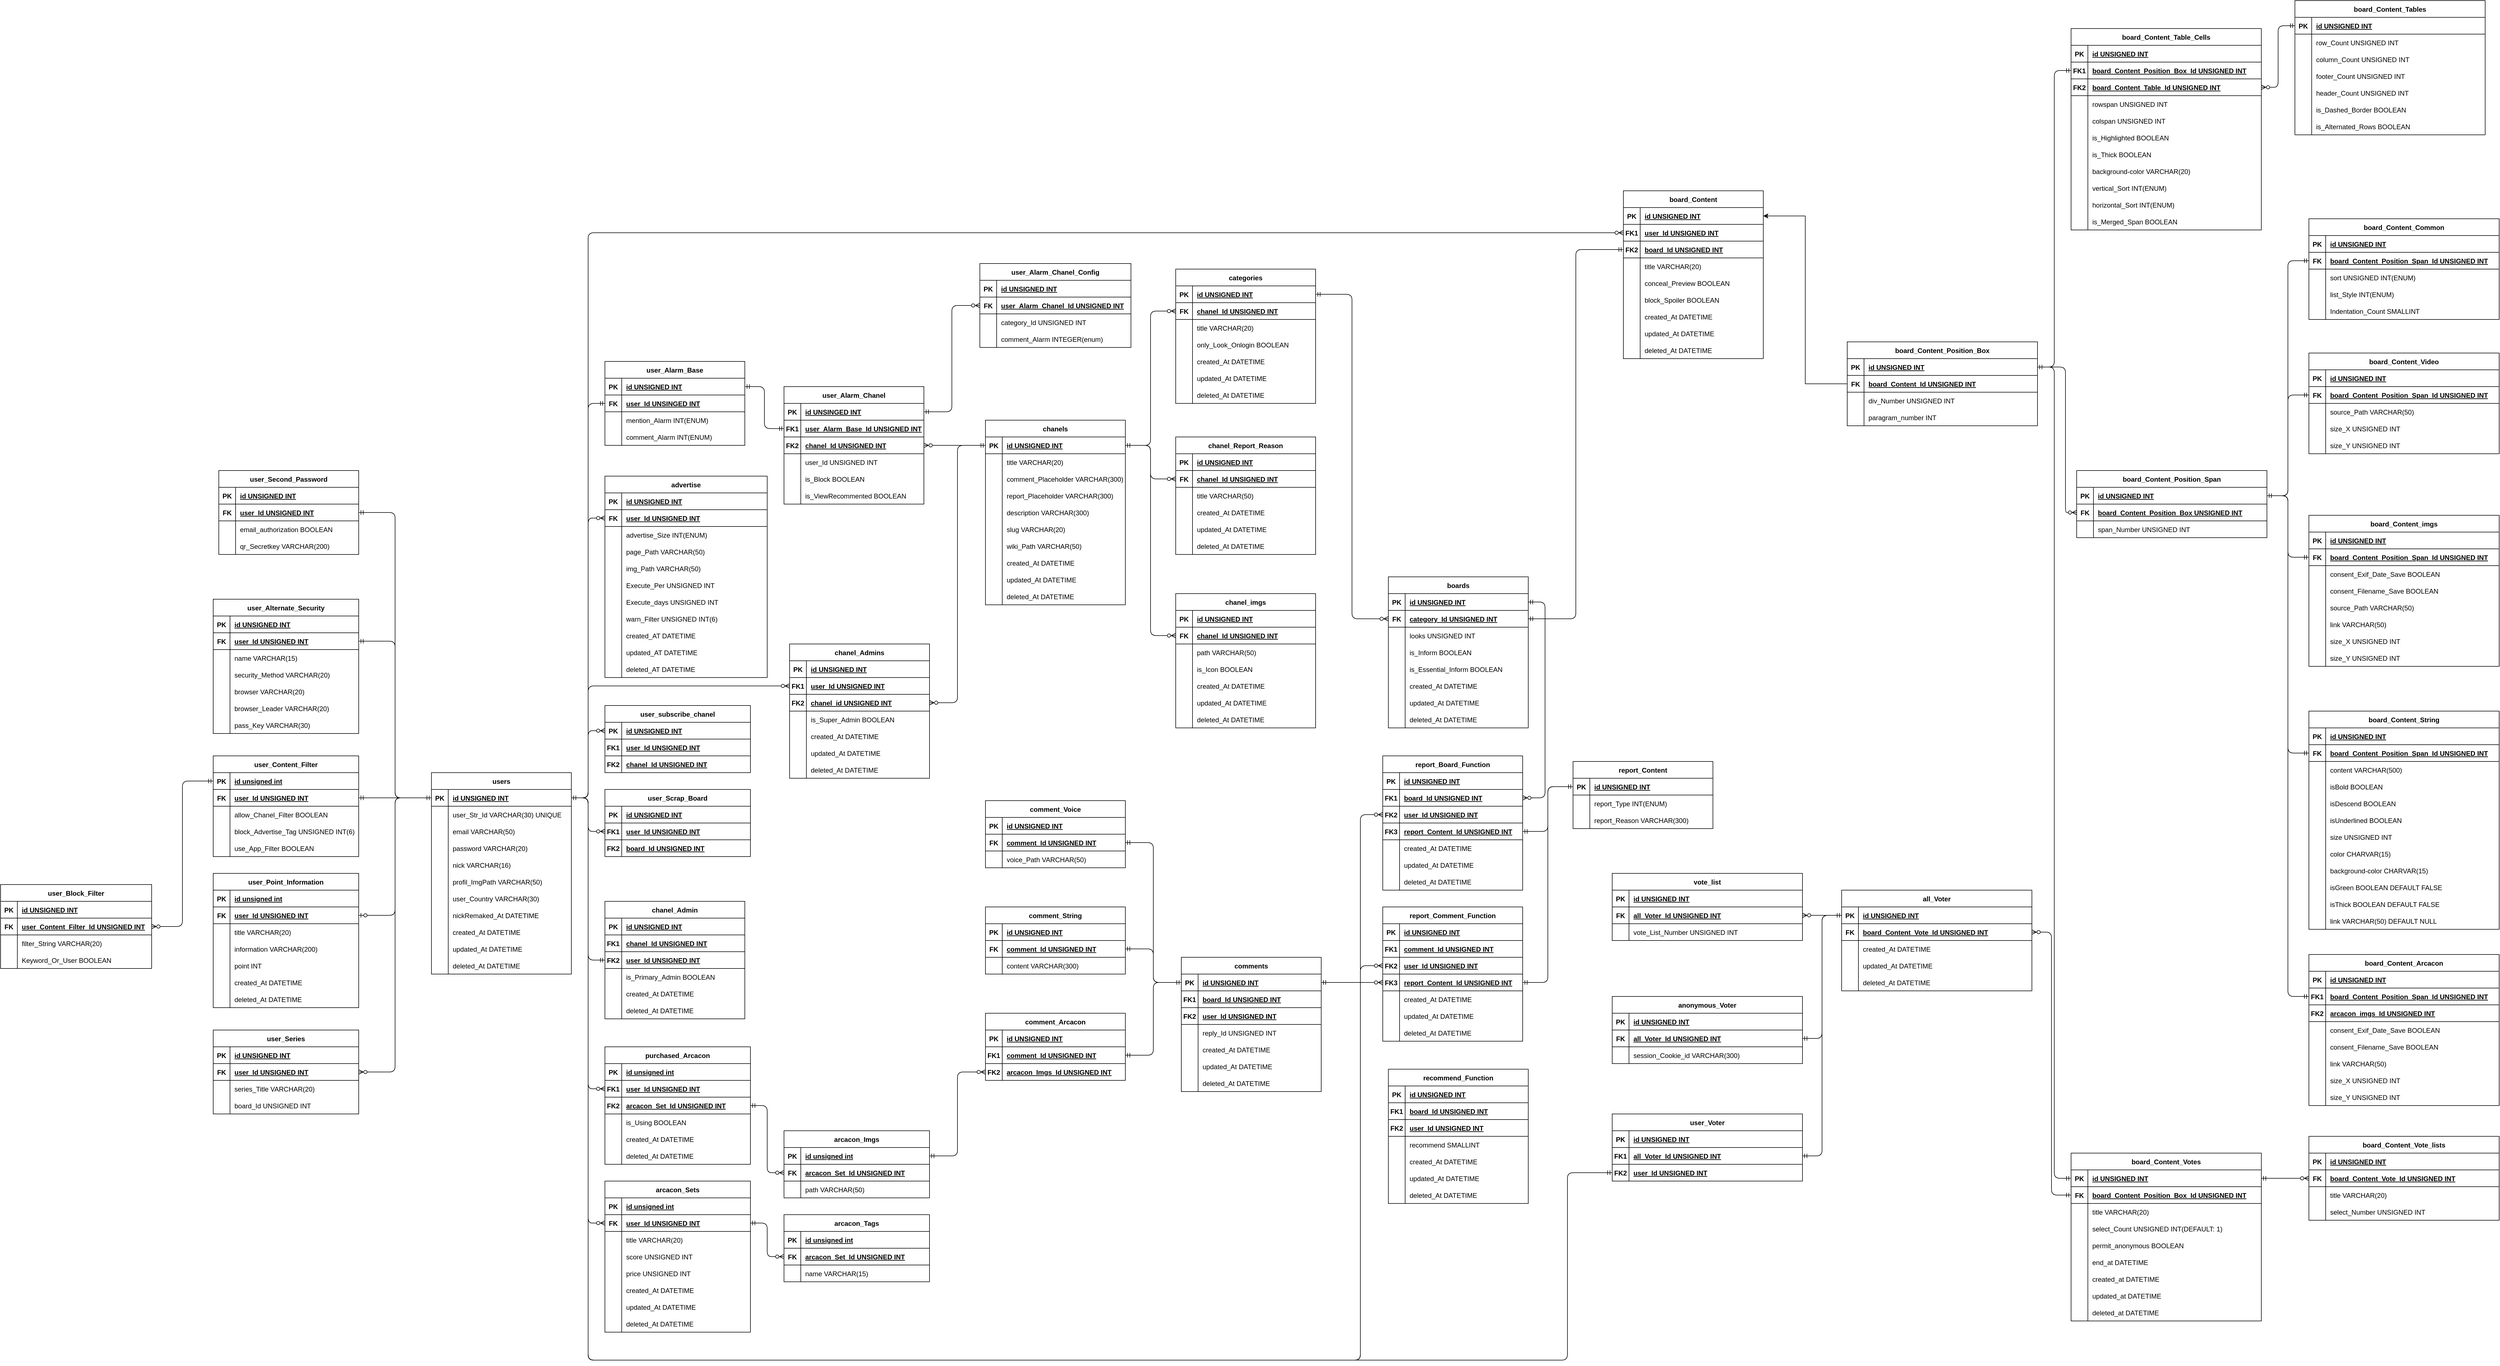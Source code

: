 <mxfile version="24.4.4" type="device">
  <diagram id="R2lEEEUBdFMjLlhIrx00" name="Page-1">
    <mxGraphModel dx="2000" dy="2853" grid="1" gridSize="10" guides="1" tooltips="1" connect="1" arrows="1" fold="1" page="1" pageScale="1" pageWidth="850" pageHeight="1100" math="0" shadow="0" extFonts="Permanent Marker^https://fonts.googleapis.com/css?family=Permanent+Marker">
      <root>
        <mxCell id="0" />
        <mxCell id="1" parent="0" />
        <mxCell id="C-vyLk0tnHw3VtMMgP7b-12" value="" style="edgeStyle=elbowEdgeStyle;endArrow=ERmandOne;startArrow=ERzeroToMany;endFill=0;startFill=0;" parent="1" source="95Gfe-4xMcWGcpLid6OJ-144" target="95Gfe-4xMcWGcpLid6OJ-80" edge="1">
          <mxGeometry width="100" height="100" relative="1" as="geometry">
            <mxPoint x="-510" y="530" as="sourcePoint" />
            <mxPoint x="-360" y="750" as="targetPoint" />
          </mxGeometry>
        </mxCell>
        <mxCell id="C-vyLk0tnHw3VtMMgP7b-2" value="user_Second_Password" style="shape=table;startSize=30;container=1;collapsible=1;childLayout=tableLayout;fixedRows=1;rowLines=0;fontStyle=1;align=center;resizeLast=1;" parent="1" vertex="1">
          <mxGeometry x="-250" y="-430" width="250" height="150" as="geometry" />
        </mxCell>
        <mxCell id="C-vyLk0tnHw3VtMMgP7b-3" value="" style="shape=partialRectangle;collapsible=0;dropTarget=0;pointerEvents=0;fillColor=none;points=[[0,0.5],[1,0.5]];portConstraint=eastwest;top=0;left=0;right=0;bottom=1;" parent="C-vyLk0tnHw3VtMMgP7b-2" vertex="1">
          <mxGeometry y="30" width="250" height="30" as="geometry" />
        </mxCell>
        <mxCell id="C-vyLk0tnHw3VtMMgP7b-4" value="PK" style="shape=partialRectangle;overflow=hidden;connectable=0;fillColor=none;top=0;left=0;bottom=0;right=0;fontStyle=1;" parent="C-vyLk0tnHw3VtMMgP7b-3" vertex="1">
          <mxGeometry width="30" height="30" as="geometry">
            <mxRectangle width="30" height="30" as="alternateBounds" />
          </mxGeometry>
        </mxCell>
        <mxCell id="C-vyLk0tnHw3VtMMgP7b-5" value="id UNSIGNED INT" style="shape=partialRectangle;overflow=hidden;connectable=0;fillColor=none;top=0;left=0;bottom=0;right=0;align=left;spacingLeft=6;fontStyle=5;" parent="C-vyLk0tnHw3VtMMgP7b-3" vertex="1">
          <mxGeometry x="30" width="220" height="30" as="geometry">
            <mxRectangle width="220" height="30" as="alternateBounds" />
          </mxGeometry>
        </mxCell>
        <mxCell id="95Gfe-4xMcWGcpLid6OJ-25" value="" style="shape=partialRectangle;collapsible=0;dropTarget=0;pointerEvents=0;fillColor=none;points=[[0,0.5],[1,0.5]];portConstraint=eastwest;top=0;left=0;right=0;bottom=1;" parent="C-vyLk0tnHw3VtMMgP7b-2" vertex="1">
          <mxGeometry y="60" width="250" height="30" as="geometry" />
        </mxCell>
        <mxCell id="95Gfe-4xMcWGcpLid6OJ-26" value="FK" style="shape=partialRectangle;overflow=hidden;connectable=0;fillColor=none;top=0;left=0;bottom=0;right=0;fontStyle=1;" parent="95Gfe-4xMcWGcpLid6OJ-25" vertex="1">
          <mxGeometry width="30" height="30" as="geometry">
            <mxRectangle width="30" height="30" as="alternateBounds" />
          </mxGeometry>
        </mxCell>
        <mxCell id="95Gfe-4xMcWGcpLid6OJ-27" value="user_Id UNSIGNED INT" style="shape=partialRectangle;overflow=hidden;connectable=0;fillColor=none;top=0;left=0;bottom=0;right=0;align=left;spacingLeft=6;fontStyle=5;" parent="95Gfe-4xMcWGcpLid6OJ-25" vertex="1">
          <mxGeometry x="30" width="220" height="30" as="geometry">
            <mxRectangle width="220" height="30" as="alternateBounds" />
          </mxGeometry>
        </mxCell>
        <mxCell id="C-vyLk0tnHw3VtMMgP7b-6" value="" style="shape=partialRectangle;collapsible=0;dropTarget=0;pointerEvents=0;fillColor=none;points=[[0,0.5],[1,0.5]];portConstraint=eastwest;top=0;left=0;right=0;bottom=0;" parent="C-vyLk0tnHw3VtMMgP7b-2" vertex="1">
          <mxGeometry y="90" width="250" height="30" as="geometry" />
        </mxCell>
        <mxCell id="C-vyLk0tnHw3VtMMgP7b-7" value="" style="shape=partialRectangle;overflow=hidden;connectable=0;fillColor=none;top=0;left=0;bottom=0;right=0;" parent="C-vyLk0tnHw3VtMMgP7b-6" vertex="1">
          <mxGeometry width="30" height="30" as="geometry">
            <mxRectangle width="30" height="30" as="alternateBounds" />
          </mxGeometry>
        </mxCell>
        <mxCell id="C-vyLk0tnHw3VtMMgP7b-8" value="email_authorization BOOLEAN" style="shape=partialRectangle;overflow=hidden;connectable=0;fillColor=none;top=0;left=0;bottom=0;right=0;align=left;spacingLeft=6;" parent="C-vyLk0tnHw3VtMMgP7b-6" vertex="1">
          <mxGeometry x="30" width="220" height="30" as="geometry">
            <mxRectangle width="220" height="30" as="alternateBounds" />
          </mxGeometry>
        </mxCell>
        <mxCell id="C-vyLk0tnHw3VtMMgP7b-9" value="" style="shape=partialRectangle;collapsible=0;dropTarget=0;pointerEvents=0;fillColor=none;points=[[0,0.5],[1,0.5]];portConstraint=eastwest;top=0;left=0;right=0;bottom=0;" parent="C-vyLk0tnHw3VtMMgP7b-2" vertex="1">
          <mxGeometry y="120" width="250" height="30" as="geometry" />
        </mxCell>
        <mxCell id="C-vyLk0tnHw3VtMMgP7b-10" value="" style="shape=partialRectangle;overflow=hidden;connectable=0;fillColor=none;top=0;left=0;bottom=0;right=0;" parent="C-vyLk0tnHw3VtMMgP7b-9" vertex="1">
          <mxGeometry width="30" height="30" as="geometry">
            <mxRectangle width="30" height="30" as="alternateBounds" />
          </mxGeometry>
        </mxCell>
        <mxCell id="C-vyLk0tnHw3VtMMgP7b-11" value="qr_Secretkey VARCHAR(200)" style="shape=partialRectangle;overflow=hidden;connectable=0;fillColor=none;top=0;left=0;bottom=0;right=0;align=left;spacingLeft=6;" parent="C-vyLk0tnHw3VtMMgP7b-9" vertex="1">
          <mxGeometry x="30" width="220" height="30" as="geometry">
            <mxRectangle width="220" height="30" as="alternateBounds" />
          </mxGeometry>
        </mxCell>
        <mxCell id="C-vyLk0tnHw3VtMMgP7b-23" value="users" style="shape=table;startSize=30;container=1;collapsible=1;childLayout=tableLayout;fixedRows=1;rowLines=0;fontStyle=1;align=center;resizeLast=1;" parent="1" vertex="1">
          <mxGeometry x="130" y="110" width="250" height="360" as="geometry" />
        </mxCell>
        <mxCell id="C-vyLk0tnHw3VtMMgP7b-24" value="" style="shape=partialRectangle;collapsible=0;dropTarget=0;pointerEvents=0;fillColor=none;points=[[0,0.5],[1,0.5]];portConstraint=eastwest;top=0;left=0;right=0;bottom=1;" parent="C-vyLk0tnHw3VtMMgP7b-23" vertex="1">
          <mxGeometry y="30" width="250" height="30" as="geometry" />
        </mxCell>
        <mxCell id="C-vyLk0tnHw3VtMMgP7b-25" value="PK" style="shape=partialRectangle;overflow=hidden;connectable=0;fillColor=none;top=0;left=0;bottom=0;right=0;fontStyle=1;" parent="C-vyLk0tnHw3VtMMgP7b-24" vertex="1">
          <mxGeometry width="30" height="30" as="geometry">
            <mxRectangle width="30" height="30" as="alternateBounds" />
          </mxGeometry>
        </mxCell>
        <mxCell id="C-vyLk0tnHw3VtMMgP7b-26" value="id UNSIGNED INT" style="shape=partialRectangle;overflow=hidden;connectable=0;fillColor=none;top=0;left=0;bottom=0;right=0;align=left;spacingLeft=6;fontStyle=5;" parent="C-vyLk0tnHw3VtMMgP7b-24" vertex="1">
          <mxGeometry x="30" width="220" height="30" as="geometry">
            <mxRectangle width="220" height="30" as="alternateBounds" />
          </mxGeometry>
        </mxCell>
        <mxCell id="C-vyLk0tnHw3VtMMgP7b-27" value="" style="shape=partialRectangle;collapsible=0;dropTarget=0;pointerEvents=0;fillColor=none;points=[[0,0.5],[1,0.5]];portConstraint=eastwest;top=0;left=0;right=0;bottom=0;" parent="C-vyLk0tnHw3VtMMgP7b-23" vertex="1">
          <mxGeometry y="60" width="250" height="30" as="geometry" />
        </mxCell>
        <mxCell id="C-vyLk0tnHw3VtMMgP7b-28" value="" style="shape=partialRectangle;overflow=hidden;connectable=0;fillColor=none;top=0;left=0;bottom=0;right=0;" parent="C-vyLk0tnHw3VtMMgP7b-27" vertex="1">
          <mxGeometry width="30" height="30" as="geometry">
            <mxRectangle width="30" height="30" as="alternateBounds" />
          </mxGeometry>
        </mxCell>
        <mxCell id="C-vyLk0tnHw3VtMMgP7b-29" value="user_Str_Id VARCHAR(30) UNIQUE" style="shape=partialRectangle;overflow=hidden;connectable=0;fillColor=none;top=0;left=0;bottom=0;right=0;align=left;spacingLeft=6;" parent="C-vyLk0tnHw3VtMMgP7b-27" vertex="1">
          <mxGeometry x="30" width="220" height="30" as="geometry">
            <mxRectangle width="220" height="30" as="alternateBounds" />
          </mxGeometry>
        </mxCell>
        <mxCell id="95Gfe-4xMcWGcpLid6OJ-1" value="" style="shape=partialRectangle;collapsible=0;dropTarget=0;pointerEvents=0;fillColor=none;points=[[0,0.5],[1,0.5]];portConstraint=eastwest;top=0;left=0;right=0;bottom=0;" parent="C-vyLk0tnHw3VtMMgP7b-23" vertex="1">
          <mxGeometry y="90" width="250" height="30" as="geometry" />
        </mxCell>
        <mxCell id="95Gfe-4xMcWGcpLid6OJ-2" value="" style="shape=partialRectangle;overflow=hidden;connectable=0;fillColor=none;top=0;left=0;bottom=0;right=0;" parent="95Gfe-4xMcWGcpLid6OJ-1" vertex="1">
          <mxGeometry width="30" height="30" as="geometry">
            <mxRectangle width="30" height="30" as="alternateBounds" />
          </mxGeometry>
        </mxCell>
        <mxCell id="95Gfe-4xMcWGcpLid6OJ-3" value="email VARCHAR(50)" style="shape=partialRectangle;overflow=hidden;connectable=0;fillColor=none;top=0;left=0;bottom=0;right=0;align=left;spacingLeft=6;" parent="95Gfe-4xMcWGcpLid6OJ-1" vertex="1">
          <mxGeometry x="30" width="220" height="30" as="geometry">
            <mxRectangle width="220" height="30" as="alternateBounds" />
          </mxGeometry>
        </mxCell>
        <mxCell id="95Gfe-4xMcWGcpLid6OJ-4" value="" style="shape=partialRectangle;collapsible=0;dropTarget=0;pointerEvents=0;fillColor=none;points=[[0,0.5],[1,0.5]];portConstraint=eastwest;top=0;left=0;right=0;bottom=0;" parent="C-vyLk0tnHw3VtMMgP7b-23" vertex="1">
          <mxGeometry y="120" width="250" height="30" as="geometry" />
        </mxCell>
        <mxCell id="95Gfe-4xMcWGcpLid6OJ-5" value="" style="shape=partialRectangle;overflow=hidden;connectable=0;fillColor=none;top=0;left=0;bottom=0;right=0;" parent="95Gfe-4xMcWGcpLid6OJ-4" vertex="1">
          <mxGeometry width="30" height="30" as="geometry">
            <mxRectangle width="30" height="30" as="alternateBounds" />
          </mxGeometry>
        </mxCell>
        <mxCell id="95Gfe-4xMcWGcpLid6OJ-6" value="password VARCHAR(20)" style="shape=partialRectangle;overflow=hidden;connectable=0;fillColor=none;top=0;left=0;bottom=0;right=0;align=left;spacingLeft=6;" parent="95Gfe-4xMcWGcpLid6OJ-4" vertex="1">
          <mxGeometry x="30" width="220" height="30" as="geometry">
            <mxRectangle width="220" height="30" as="alternateBounds" />
          </mxGeometry>
        </mxCell>
        <mxCell id="95Gfe-4xMcWGcpLid6OJ-7" value="" style="shape=partialRectangle;collapsible=0;dropTarget=0;pointerEvents=0;fillColor=none;points=[[0,0.5],[1,0.5]];portConstraint=eastwest;top=0;left=0;right=0;bottom=0;" parent="C-vyLk0tnHw3VtMMgP7b-23" vertex="1">
          <mxGeometry y="150" width="250" height="30" as="geometry" />
        </mxCell>
        <mxCell id="95Gfe-4xMcWGcpLid6OJ-8" value="" style="shape=partialRectangle;overflow=hidden;connectable=0;fillColor=none;top=0;left=0;bottom=0;right=0;" parent="95Gfe-4xMcWGcpLid6OJ-7" vertex="1">
          <mxGeometry width="30" height="30" as="geometry">
            <mxRectangle width="30" height="30" as="alternateBounds" />
          </mxGeometry>
        </mxCell>
        <mxCell id="95Gfe-4xMcWGcpLid6OJ-9" value="nick VARCHAR(16)" style="shape=partialRectangle;overflow=hidden;connectable=0;fillColor=none;top=0;left=0;bottom=0;right=0;align=left;spacingLeft=6;" parent="95Gfe-4xMcWGcpLid6OJ-7" vertex="1">
          <mxGeometry x="30" width="220" height="30" as="geometry">
            <mxRectangle width="220" height="30" as="alternateBounds" />
          </mxGeometry>
        </mxCell>
        <mxCell id="95Gfe-4xMcWGcpLid6OJ-10" value="" style="shape=partialRectangle;collapsible=0;dropTarget=0;pointerEvents=0;fillColor=none;points=[[0,0.5],[1,0.5]];portConstraint=eastwest;top=0;left=0;right=0;bottom=0;" parent="C-vyLk0tnHw3VtMMgP7b-23" vertex="1">
          <mxGeometry y="180" width="250" height="30" as="geometry" />
        </mxCell>
        <mxCell id="95Gfe-4xMcWGcpLid6OJ-11" value="" style="shape=partialRectangle;overflow=hidden;connectable=0;fillColor=none;top=0;left=0;bottom=0;right=0;" parent="95Gfe-4xMcWGcpLid6OJ-10" vertex="1">
          <mxGeometry width="30" height="30" as="geometry">
            <mxRectangle width="30" height="30" as="alternateBounds" />
          </mxGeometry>
        </mxCell>
        <mxCell id="95Gfe-4xMcWGcpLid6OJ-12" value="profil_ImgPath VARCHAR(50)" style="shape=partialRectangle;overflow=hidden;connectable=0;fillColor=none;top=0;left=0;bottom=0;right=0;align=left;spacingLeft=6;" parent="95Gfe-4xMcWGcpLid6OJ-10" vertex="1">
          <mxGeometry x="30" width="220" height="30" as="geometry">
            <mxRectangle width="220" height="30" as="alternateBounds" />
          </mxGeometry>
        </mxCell>
        <mxCell id="95Gfe-4xMcWGcpLid6OJ-13" value="" style="shape=partialRectangle;collapsible=0;dropTarget=0;pointerEvents=0;fillColor=none;points=[[0,0.5],[1,0.5]];portConstraint=eastwest;top=0;left=0;right=0;bottom=0;" parent="C-vyLk0tnHw3VtMMgP7b-23" vertex="1">
          <mxGeometry y="210" width="250" height="30" as="geometry" />
        </mxCell>
        <mxCell id="95Gfe-4xMcWGcpLid6OJ-14" value="" style="shape=partialRectangle;overflow=hidden;connectable=0;fillColor=none;top=0;left=0;bottom=0;right=0;" parent="95Gfe-4xMcWGcpLid6OJ-13" vertex="1">
          <mxGeometry width="30" height="30" as="geometry">
            <mxRectangle width="30" height="30" as="alternateBounds" />
          </mxGeometry>
        </mxCell>
        <mxCell id="95Gfe-4xMcWGcpLid6OJ-15" value="user_Country VARCHAR(30)" style="shape=partialRectangle;overflow=hidden;connectable=0;fillColor=none;top=0;left=0;bottom=0;right=0;align=left;spacingLeft=6;" parent="95Gfe-4xMcWGcpLid6OJ-13" vertex="1">
          <mxGeometry x="30" width="220" height="30" as="geometry">
            <mxRectangle width="220" height="30" as="alternateBounds" />
          </mxGeometry>
        </mxCell>
        <mxCell id="95Gfe-4xMcWGcpLid6OJ-31" value="" style="shape=partialRectangle;collapsible=0;dropTarget=0;pointerEvents=0;fillColor=none;points=[[0,0.5],[1,0.5]];portConstraint=eastwest;top=0;left=0;right=0;bottom=0;" parent="C-vyLk0tnHw3VtMMgP7b-23" vertex="1">
          <mxGeometry y="240" width="250" height="30" as="geometry" />
        </mxCell>
        <mxCell id="95Gfe-4xMcWGcpLid6OJ-32" value="" style="shape=partialRectangle;overflow=hidden;connectable=0;fillColor=none;top=0;left=0;bottom=0;right=0;" parent="95Gfe-4xMcWGcpLid6OJ-31" vertex="1">
          <mxGeometry width="30" height="30" as="geometry">
            <mxRectangle width="30" height="30" as="alternateBounds" />
          </mxGeometry>
        </mxCell>
        <mxCell id="95Gfe-4xMcWGcpLid6OJ-33" value="nickRemaked_At DATETIME" style="shape=partialRectangle;overflow=hidden;connectable=0;fillColor=none;top=0;left=0;bottom=0;right=0;align=left;spacingLeft=6;" parent="95Gfe-4xMcWGcpLid6OJ-31" vertex="1">
          <mxGeometry x="30" width="220" height="30" as="geometry">
            <mxRectangle width="220" height="30" as="alternateBounds" />
          </mxGeometry>
        </mxCell>
        <mxCell id="95Gfe-4xMcWGcpLid6OJ-28" value="" style="shape=partialRectangle;collapsible=0;dropTarget=0;pointerEvents=0;fillColor=none;points=[[0,0.5],[1,0.5]];portConstraint=eastwest;top=0;left=0;right=0;bottom=0;" parent="C-vyLk0tnHw3VtMMgP7b-23" vertex="1">
          <mxGeometry y="270" width="250" height="30" as="geometry" />
        </mxCell>
        <mxCell id="95Gfe-4xMcWGcpLid6OJ-29" value="" style="shape=partialRectangle;overflow=hidden;connectable=0;fillColor=none;top=0;left=0;bottom=0;right=0;" parent="95Gfe-4xMcWGcpLid6OJ-28" vertex="1">
          <mxGeometry width="30" height="30" as="geometry">
            <mxRectangle width="30" height="30" as="alternateBounds" />
          </mxGeometry>
        </mxCell>
        <mxCell id="95Gfe-4xMcWGcpLid6OJ-30" value="created_At DATETIME" style="shape=partialRectangle;overflow=hidden;connectable=0;fillColor=none;top=0;left=0;bottom=0;right=0;align=left;spacingLeft=6;" parent="95Gfe-4xMcWGcpLid6OJ-28" vertex="1">
          <mxGeometry x="30" width="220" height="30" as="geometry">
            <mxRectangle width="220" height="30" as="alternateBounds" />
          </mxGeometry>
        </mxCell>
        <mxCell id="95Gfe-4xMcWGcpLid6OJ-16" value="" style="shape=partialRectangle;collapsible=0;dropTarget=0;pointerEvents=0;fillColor=none;points=[[0,0.5],[1,0.5]];portConstraint=eastwest;top=0;left=0;right=0;bottom=0;" parent="C-vyLk0tnHw3VtMMgP7b-23" vertex="1">
          <mxGeometry y="300" width="250" height="30" as="geometry" />
        </mxCell>
        <mxCell id="95Gfe-4xMcWGcpLid6OJ-17" value="" style="shape=partialRectangle;overflow=hidden;connectable=0;fillColor=none;top=0;left=0;bottom=0;right=0;" parent="95Gfe-4xMcWGcpLid6OJ-16" vertex="1">
          <mxGeometry width="30" height="30" as="geometry">
            <mxRectangle width="30" height="30" as="alternateBounds" />
          </mxGeometry>
        </mxCell>
        <mxCell id="95Gfe-4xMcWGcpLid6OJ-18" value="updated_At DATETIME" style="shape=partialRectangle;overflow=hidden;connectable=0;fillColor=none;top=0;left=0;bottom=0;right=0;align=left;spacingLeft=6;" parent="95Gfe-4xMcWGcpLid6OJ-16" vertex="1">
          <mxGeometry x="30" width="220" height="30" as="geometry">
            <mxRectangle width="220" height="30" as="alternateBounds" />
          </mxGeometry>
        </mxCell>
        <mxCell id="95Gfe-4xMcWGcpLid6OJ-22" value="" style="shape=partialRectangle;collapsible=0;dropTarget=0;pointerEvents=0;fillColor=none;points=[[0,0.5],[1,0.5]];portConstraint=eastwest;top=0;left=0;right=0;bottom=0;" parent="C-vyLk0tnHw3VtMMgP7b-23" vertex="1">
          <mxGeometry y="330" width="250" height="30" as="geometry" />
        </mxCell>
        <mxCell id="95Gfe-4xMcWGcpLid6OJ-23" value="" style="shape=partialRectangle;overflow=hidden;connectable=0;fillColor=none;top=0;left=0;bottom=0;right=0;" parent="95Gfe-4xMcWGcpLid6OJ-22" vertex="1">
          <mxGeometry width="30" height="30" as="geometry">
            <mxRectangle width="30" height="30" as="alternateBounds" />
          </mxGeometry>
        </mxCell>
        <mxCell id="95Gfe-4xMcWGcpLid6OJ-24" value="deleted_At DATETIME" style="shape=partialRectangle;overflow=hidden;connectable=0;fillColor=none;top=0;left=0;bottom=0;right=0;align=left;spacingLeft=6;" parent="95Gfe-4xMcWGcpLid6OJ-22" vertex="1">
          <mxGeometry x="30" width="220" height="30" as="geometry">
            <mxRectangle width="220" height="30" as="alternateBounds" />
          </mxGeometry>
        </mxCell>
        <mxCell id="95Gfe-4xMcWGcpLid6OJ-34" value="user_Alarm_Base" style="shape=table;startSize=30;container=1;collapsible=1;childLayout=tableLayout;fixedRows=1;rowLines=0;fontStyle=1;align=center;resizeLast=1;" parent="1" vertex="1">
          <mxGeometry x="440" y="-625" width="250" height="150" as="geometry" />
        </mxCell>
        <mxCell id="95Gfe-4xMcWGcpLid6OJ-35" value="" style="shape=partialRectangle;collapsible=0;dropTarget=0;pointerEvents=0;fillColor=none;points=[[0,0.5],[1,0.5]];portConstraint=eastwest;top=0;left=0;right=0;bottom=1;" parent="95Gfe-4xMcWGcpLid6OJ-34" vertex="1">
          <mxGeometry y="30" width="250" height="30" as="geometry" />
        </mxCell>
        <mxCell id="95Gfe-4xMcWGcpLid6OJ-36" value="PK" style="shape=partialRectangle;overflow=hidden;connectable=0;fillColor=none;top=0;left=0;bottom=0;right=0;fontStyle=1;" parent="95Gfe-4xMcWGcpLid6OJ-35" vertex="1">
          <mxGeometry width="30" height="30" as="geometry">
            <mxRectangle width="30" height="30" as="alternateBounds" />
          </mxGeometry>
        </mxCell>
        <mxCell id="95Gfe-4xMcWGcpLid6OJ-37" value="id UNSIGNED INT" style="shape=partialRectangle;overflow=hidden;connectable=0;fillColor=none;top=0;left=0;bottom=0;right=0;align=left;spacingLeft=6;fontStyle=5;" parent="95Gfe-4xMcWGcpLid6OJ-35" vertex="1">
          <mxGeometry x="30" width="220" height="30" as="geometry">
            <mxRectangle width="220" height="30" as="alternateBounds" />
          </mxGeometry>
        </mxCell>
        <mxCell id="95Gfe-4xMcWGcpLid6OJ-38" value="" style="shape=partialRectangle;collapsible=0;dropTarget=0;pointerEvents=0;fillColor=none;points=[[0,0.5],[1,0.5]];portConstraint=eastwest;top=0;left=0;right=0;bottom=1;" parent="95Gfe-4xMcWGcpLid6OJ-34" vertex="1">
          <mxGeometry y="60" width="250" height="30" as="geometry" />
        </mxCell>
        <mxCell id="95Gfe-4xMcWGcpLid6OJ-39" value="FK" style="shape=partialRectangle;overflow=hidden;connectable=0;fillColor=none;top=0;left=0;bottom=0;right=0;fontStyle=1;" parent="95Gfe-4xMcWGcpLid6OJ-38" vertex="1">
          <mxGeometry width="30" height="30" as="geometry">
            <mxRectangle width="30" height="30" as="alternateBounds" />
          </mxGeometry>
        </mxCell>
        <mxCell id="95Gfe-4xMcWGcpLid6OJ-40" value="user_Id UNSINGED INT" style="shape=partialRectangle;overflow=hidden;connectable=0;fillColor=none;top=0;left=0;bottom=0;right=0;align=left;spacingLeft=6;fontStyle=5;" parent="95Gfe-4xMcWGcpLid6OJ-38" vertex="1">
          <mxGeometry x="30" width="220" height="30" as="geometry">
            <mxRectangle width="220" height="30" as="alternateBounds" />
          </mxGeometry>
        </mxCell>
        <mxCell id="95Gfe-4xMcWGcpLid6OJ-41" value="" style="shape=partialRectangle;collapsible=0;dropTarget=0;pointerEvents=0;fillColor=none;points=[[0,0.5],[1,0.5]];portConstraint=eastwest;top=0;left=0;right=0;bottom=0;" parent="95Gfe-4xMcWGcpLid6OJ-34" vertex="1">
          <mxGeometry y="90" width="250" height="30" as="geometry" />
        </mxCell>
        <mxCell id="95Gfe-4xMcWGcpLid6OJ-42" value="" style="shape=partialRectangle;overflow=hidden;connectable=0;fillColor=none;top=0;left=0;bottom=0;right=0;" parent="95Gfe-4xMcWGcpLid6OJ-41" vertex="1">
          <mxGeometry width="30" height="30" as="geometry">
            <mxRectangle width="30" height="30" as="alternateBounds" />
          </mxGeometry>
        </mxCell>
        <mxCell id="95Gfe-4xMcWGcpLid6OJ-43" value="mention_Alarm INT(ENUM)" style="shape=partialRectangle;overflow=hidden;connectable=0;fillColor=none;top=0;left=0;bottom=0;right=0;align=left;spacingLeft=6;" parent="95Gfe-4xMcWGcpLid6OJ-41" vertex="1">
          <mxGeometry x="30" width="220" height="30" as="geometry">
            <mxRectangle width="220" height="30" as="alternateBounds" />
          </mxGeometry>
        </mxCell>
        <mxCell id="95Gfe-4xMcWGcpLid6OJ-44" value="" style="shape=partialRectangle;collapsible=0;dropTarget=0;pointerEvents=0;fillColor=none;points=[[0,0.5],[1,0.5]];portConstraint=eastwest;top=0;left=0;right=0;bottom=0;" parent="95Gfe-4xMcWGcpLid6OJ-34" vertex="1">
          <mxGeometry y="120" width="250" height="30" as="geometry" />
        </mxCell>
        <mxCell id="95Gfe-4xMcWGcpLid6OJ-45" value="" style="shape=partialRectangle;overflow=hidden;connectable=0;fillColor=none;top=0;left=0;bottom=0;right=0;" parent="95Gfe-4xMcWGcpLid6OJ-44" vertex="1">
          <mxGeometry width="30" height="30" as="geometry">
            <mxRectangle width="30" height="30" as="alternateBounds" />
          </mxGeometry>
        </mxCell>
        <mxCell id="95Gfe-4xMcWGcpLid6OJ-46" value="comment_Alarm INT(ENUM)" style="shape=partialRectangle;overflow=hidden;connectable=0;fillColor=none;top=0;left=0;bottom=0;right=0;align=left;spacingLeft=6;" parent="95Gfe-4xMcWGcpLid6OJ-44" vertex="1">
          <mxGeometry x="30" width="220" height="30" as="geometry">
            <mxRectangle width="220" height="30" as="alternateBounds" />
          </mxGeometry>
        </mxCell>
        <mxCell id="95Gfe-4xMcWGcpLid6OJ-47" value="user_Alarm_Chanel_Config" style="shape=table;startSize=30;container=1;collapsible=1;childLayout=tableLayout;fixedRows=1;rowLines=0;fontStyle=1;align=center;resizeLast=1;" parent="1" vertex="1">
          <mxGeometry x="1110" y="-800" width="270" height="150" as="geometry" />
        </mxCell>
        <mxCell id="95Gfe-4xMcWGcpLid6OJ-48" value="" style="shape=partialRectangle;collapsible=0;dropTarget=0;pointerEvents=0;fillColor=none;points=[[0,0.5],[1,0.5]];portConstraint=eastwest;top=0;left=0;right=0;bottom=1;" parent="95Gfe-4xMcWGcpLid6OJ-47" vertex="1">
          <mxGeometry y="30" width="270" height="30" as="geometry" />
        </mxCell>
        <mxCell id="95Gfe-4xMcWGcpLid6OJ-49" value="PK" style="shape=partialRectangle;overflow=hidden;connectable=0;fillColor=none;top=0;left=0;bottom=0;right=0;fontStyle=1;" parent="95Gfe-4xMcWGcpLid6OJ-48" vertex="1">
          <mxGeometry width="30" height="30" as="geometry">
            <mxRectangle width="30" height="30" as="alternateBounds" />
          </mxGeometry>
        </mxCell>
        <mxCell id="95Gfe-4xMcWGcpLid6OJ-50" value="id UNSIGNED INT" style="shape=partialRectangle;overflow=hidden;connectable=0;fillColor=none;top=0;left=0;bottom=0;right=0;align=left;spacingLeft=6;fontStyle=5;" parent="95Gfe-4xMcWGcpLid6OJ-48" vertex="1">
          <mxGeometry x="30" width="240" height="30" as="geometry">
            <mxRectangle width="240" height="30" as="alternateBounds" />
          </mxGeometry>
        </mxCell>
        <mxCell id="95Gfe-4xMcWGcpLid6OJ-51" value="" style="shape=partialRectangle;collapsible=0;dropTarget=0;pointerEvents=0;fillColor=none;points=[[0,0.5],[1,0.5]];portConstraint=eastwest;top=0;left=0;right=0;bottom=1;" parent="95Gfe-4xMcWGcpLid6OJ-47" vertex="1">
          <mxGeometry y="60" width="270" height="30" as="geometry" />
        </mxCell>
        <mxCell id="95Gfe-4xMcWGcpLid6OJ-52" value="FK" style="shape=partialRectangle;overflow=hidden;connectable=0;fillColor=none;top=0;left=0;bottom=0;right=0;fontStyle=1;" parent="95Gfe-4xMcWGcpLid6OJ-51" vertex="1">
          <mxGeometry width="30" height="30" as="geometry">
            <mxRectangle width="30" height="30" as="alternateBounds" />
          </mxGeometry>
        </mxCell>
        <mxCell id="95Gfe-4xMcWGcpLid6OJ-53" value="user_Alarm_Chanel_Id UNSIGNED INT" style="shape=partialRectangle;overflow=hidden;connectable=0;fillColor=none;top=0;left=0;bottom=0;right=0;align=left;spacingLeft=6;fontStyle=5;" parent="95Gfe-4xMcWGcpLid6OJ-51" vertex="1">
          <mxGeometry x="30" width="240" height="30" as="geometry">
            <mxRectangle width="240" height="30" as="alternateBounds" />
          </mxGeometry>
        </mxCell>
        <mxCell id="95Gfe-4xMcWGcpLid6OJ-54" value="" style="shape=partialRectangle;collapsible=0;dropTarget=0;pointerEvents=0;fillColor=none;points=[[0,0.5],[1,0.5]];portConstraint=eastwest;top=0;left=0;right=0;bottom=0;" parent="95Gfe-4xMcWGcpLid6OJ-47" vertex="1">
          <mxGeometry y="90" width="270" height="30" as="geometry" />
        </mxCell>
        <mxCell id="95Gfe-4xMcWGcpLid6OJ-55" value="" style="shape=partialRectangle;overflow=hidden;connectable=0;fillColor=none;top=0;left=0;bottom=0;right=0;" parent="95Gfe-4xMcWGcpLid6OJ-54" vertex="1">
          <mxGeometry width="30" height="30" as="geometry">
            <mxRectangle width="30" height="30" as="alternateBounds" />
          </mxGeometry>
        </mxCell>
        <mxCell id="95Gfe-4xMcWGcpLid6OJ-56" value="category_Id UNSIGNED INT" style="shape=partialRectangle;overflow=hidden;connectable=0;fillColor=none;top=0;left=0;bottom=0;right=0;align=left;spacingLeft=6;" parent="95Gfe-4xMcWGcpLid6OJ-54" vertex="1">
          <mxGeometry x="30" width="240" height="30" as="geometry">
            <mxRectangle width="240" height="30" as="alternateBounds" />
          </mxGeometry>
        </mxCell>
        <mxCell id="95Gfe-4xMcWGcpLid6OJ-57" value="" style="shape=partialRectangle;collapsible=0;dropTarget=0;pointerEvents=0;fillColor=none;points=[[0,0.5],[1,0.5]];portConstraint=eastwest;top=0;left=0;right=0;bottom=0;" parent="95Gfe-4xMcWGcpLid6OJ-47" vertex="1">
          <mxGeometry y="120" width="270" height="30" as="geometry" />
        </mxCell>
        <mxCell id="95Gfe-4xMcWGcpLid6OJ-58" value="" style="shape=partialRectangle;overflow=hidden;connectable=0;fillColor=none;top=0;left=0;bottom=0;right=0;" parent="95Gfe-4xMcWGcpLid6OJ-57" vertex="1">
          <mxGeometry width="30" height="30" as="geometry">
            <mxRectangle width="30" height="30" as="alternateBounds" />
          </mxGeometry>
        </mxCell>
        <mxCell id="95Gfe-4xMcWGcpLid6OJ-59" value="comment_Alarm INTEGER(enum)" style="shape=partialRectangle;overflow=hidden;connectable=0;fillColor=none;top=0;left=0;bottom=0;right=0;align=left;spacingLeft=6;" parent="95Gfe-4xMcWGcpLid6OJ-57" vertex="1">
          <mxGeometry x="30" width="240" height="30" as="geometry">
            <mxRectangle width="240" height="30" as="alternateBounds" />
          </mxGeometry>
        </mxCell>
        <mxCell id="95Gfe-4xMcWGcpLid6OJ-60" value="user_Alarm_Chanel" style="shape=table;startSize=30;container=1;collapsible=1;childLayout=tableLayout;fixedRows=1;rowLines=0;fontStyle=1;align=center;resizeLast=1;" parent="1" vertex="1">
          <mxGeometry x="760" y="-580" width="250" height="210" as="geometry" />
        </mxCell>
        <mxCell id="95Gfe-4xMcWGcpLid6OJ-61" value="" style="shape=partialRectangle;collapsible=0;dropTarget=0;pointerEvents=0;fillColor=none;points=[[0,0.5],[1,0.5]];portConstraint=eastwest;top=0;left=0;right=0;bottom=1;" parent="95Gfe-4xMcWGcpLid6OJ-60" vertex="1">
          <mxGeometry y="30" width="250" height="30" as="geometry" />
        </mxCell>
        <mxCell id="95Gfe-4xMcWGcpLid6OJ-62" value="PK" style="shape=partialRectangle;overflow=hidden;connectable=0;fillColor=none;top=0;left=0;bottom=0;right=0;fontStyle=1;" parent="95Gfe-4xMcWGcpLid6OJ-61" vertex="1">
          <mxGeometry width="30" height="30" as="geometry">
            <mxRectangle width="30" height="30" as="alternateBounds" />
          </mxGeometry>
        </mxCell>
        <mxCell id="95Gfe-4xMcWGcpLid6OJ-63" value="id UNSINGED INT" style="shape=partialRectangle;overflow=hidden;connectable=0;fillColor=none;top=0;left=0;bottom=0;right=0;align=left;spacingLeft=6;fontStyle=5;" parent="95Gfe-4xMcWGcpLid6OJ-61" vertex="1">
          <mxGeometry x="30" width="220" height="30" as="geometry">
            <mxRectangle width="220" height="30" as="alternateBounds" />
          </mxGeometry>
        </mxCell>
        <mxCell id="95Gfe-4xMcWGcpLid6OJ-64" value="" style="shape=partialRectangle;collapsible=0;dropTarget=0;pointerEvents=0;fillColor=none;points=[[0,0.5],[1,0.5]];portConstraint=eastwest;top=0;left=0;right=0;bottom=1;" parent="95Gfe-4xMcWGcpLid6OJ-60" vertex="1">
          <mxGeometry y="60" width="250" height="30" as="geometry" />
        </mxCell>
        <mxCell id="95Gfe-4xMcWGcpLid6OJ-65" value="FK1" style="shape=partialRectangle;overflow=hidden;connectable=0;fillColor=none;top=0;left=0;bottom=0;right=0;fontStyle=1;" parent="95Gfe-4xMcWGcpLid6OJ-64" vertex="1">
          <mxGeometry width="30" height="30" as="geometry">
            <mxRectangle width="30" height="30" as="alternateBounds" />
          </mxGeometry>
        </mxCell>
        <mxCell id="95Gfe-4xMcWGcpLid6OJ-66" value="user_Alarm_Base_Id UNSIGNED INT" style="shape=partialRectangle;overflow=hidden;connectable=0;fillColor=none;top=0;left=0;bottom=0;right=0;align=left;spacingLeft=6;fontStyle=5;" parent="95Gfe-4xMcWGcpLid6OJ-64" vertex="1">
          <mxGeometry x="30" width="220" height="30" as="geometry">
            <mxRectangle width="220" height="30" as="alternateBounds" />
          </mxGeometry>
        </mxCell>
        <mxCell id="95Gfe-4xMcWGcpLid6OJ-73" value="" style="shape=partialRectangle;collapsible=0;dropTarget=0;pointerEvents=0;fillColor=none;points=[[0,0.5],[1,0.5]];portConstraint=eastwest;top=0;left=0;right=0;bottom=1;" parent="95Gfe-4xMcWGcpLid6OJ-60" vertex="1">
          <mxGeometry y="90" width="250" height="30" as="geometry" />
        </mxCell>
        <mxCell id="95Gfe-4xMcWGcpLid6OJ-74" value="FK2" style="shape=partialRectangle;overflow=hidden;connectable=0;fillColor=none;top=0;left=0;bottom=0;right=0;fontStyle=1;" parent="95Gfe-4xMcWGcpLid6OJ-73" vertex="1">
          <mxGeometry width="30" height="30" as="geometry">
            <mxRectangle width="30" height="30" as="alternateBounds" />
          </mxGeometry>
        </mxCell>
        <mxCell id="95Gfe-4xMcWGcpLid6OJ-75" value="chanel_Id UNSIGNED INT" style="shape=partialRectangle;overflow=hidden;connectable=0;fillColor=none;top=0;left=0;bottom=0;right=0;align=left;spacingLeft=6;fontStyle=5;" parent="95Gfe-4xMcWGcpLid6OJ-73" vertex="1">
          <mxGeometry x="30" width="220" height="30" as="geometry">
            <mxRectangle width="220" height="30" as="alternateBounds" />
          </mxGeometry>
        </mxCell>
        <mxCell id="95Gfe-4xMcWGcpLid6OJ-67" value="" style="shape=partialRectangle;collapsible=0;dropTarget=0;pointerEvents=0;fillColor=none;points=[[0,0.5],[1,0.5]];portConstraint=eastwest;top=0;left=0;right=0;bottom=0;" parent="95Gfe-4xMcWGcpLid6OJ-60" vertex="1">
          <mxGeometry y="120" width="250" height="30" as="geometry" />
        </mxCell>
        <mxCell id="95Gfe-4xMcWGcpLid6OJ-68" value="" style="shape=partialRectangle;overflow=hidden;connectable=0;fillColor=none;top=0;left=0;bottom=0;right=0;" parent="95Gfe-4xMcWGcpLid6OJ-67" vertex="1">
          <mxGeometry width="30" height="30" as="geometry">
            <mxRectangle width="30" height="30" as="alternateBounds" />
          </mxGeometry>
        </mxCell>
        <mxCell id="95Gfe-4xMcWGcpLid6OJ-69" value="user_Id UNSIGNED INT" style="shape=partialRectangle;overflow=hidden;connectable=0;fillColor=none;top=0;left=0;bottom=0;right=0;align=left;spacingLeft=6;" parent="95Gfe-4xMcWGcpLid6OJ-67" vertex="1">
          <mxGeometry x="30" width="220" height="30" as="geometry">
            <mxRectangle width="220" height="30" as="alternateBounds" />
          </mxGeometry>
        </mxCell>
        <mxCell id="95Gfe-4xMcWGcpLid6OJ-70" value="" style="shape=partialRectangle;collapsible=0;dropTarget=0;pointerEvents=0;fillColor=none;points=[[0,0.5],[1,0.5]];portConstraint=eastwest;top=0;left=0;right=0;bottom=0;" parent="95Gfe-4xMcWGcpLid6OJ-60" vertex="1">
          <mxGeometry y="150" width="250" height="30" as="geometry" />
        </mxCell>
        <mxCell id="95Gfe-4xMcWGcpLid6OJ-71" value="" style="shape=partialRectangle;overflow=hidden;connectable=0;fillColor=none;top=0;left=0;bottom=0;right=0;" parent="95Gfe-4xMcWGcpLid6OJ-70" vertex="1">
          <mxGeometry width="30" height="30" as="geometry">
            <mxRectangle width="30" height="30" as="alternateBounds" />
          </mxGeometry>
        </mxCell>
        <mxCell id="95Gfe-4xMcWGcpLid6OJ-72" value="is_Block BOOLEAN" style="shape=partialRectangle;overflow=hidden;connectable=0;fillColor=none;top=0;left=0;bottom=0;right=0;align=left;spacingLeft=6;" parent="95Gfe-4xMcWGcpLid6OJ-70" vertex="1">
          <mxGeometry x="30" width="220" height="30" as="geometry">
            <mxRectangle width="220" height="30" as="alternateBounds" />
          </mxGeometry>
        </mxCell>
        <mxCell id="95Gfe-4xMcWGcpLid6OJ-76" value="" style="shape=partialRectangle;collapsible=0;dropTarget=0;pointerEvents=0;fillColor=none;points=[[0,0.5],[1,0.5]];portConstraint=eastwest;top=0;left=0;right=0;bottom=0;" parent="95Gfe-4xMcWGcpLid6OJ-60" vertex="1">
          <mxGeometry y="180" width="250" height="30" as="geometry" />
        </mxCell>
        <mxCell id="95Gfe-4xMcWGcpLid6OJ-77" value="" style="shape=partialRectangle;overflow=hidden;connectable=0;fillColor=none;top=0;left=0;bottom=0;right=0;" parent="95Gfe-4xMcWGcpLid6OJ-76" vertex="1">
          <mxGeometry width="30" height="30" as="geometry">
            <mxRectangle width="30" height="30" as="alternateBounds" />
          </mxGeometry>
        </mxCell>
        <mxCell id="95Gfe-4xMcWGcpLid6OJ-78" value="is_ViewRecommented BOOLEAN" style="shape=partialRectangle;overflow=hidden;connectable=0;fillColor=none;top=0;left=0;bottom=0;right=0;align=left;spacingLeft=6;" parent="95Gfe-4xMcWGcpLid6OJ-76" vertex="1">
          <mxGeometry x="30" width="220" height="30" as="geometry">
            <mxRectangle width="220" height="30" as="alternateBounds" />
          </mxGeometry>
        </mxCell>
        <mxCell id="95Gfe-4xMcWGcpLid6OJ-79" value="user_Content_Filter" style="shape=table;startSize=30;container=1;collapsible=1;childLayout=tableLayout;fixedRows=1;rowLines=0;fontStyle=1;align=center;resizeLast=1;" parent="1" vertex="1">
          <mxGeometry x="-260" y="80" width="260" height="180" as="geometry" />
        </mxCell>
        <mxCell id="95Gfe-4xMcWGcpLid6OJ-80" value="" style="shape=partialRectangle;collapsible=0;dropTarget=0;pointerEvents=0;fillColor=none;points=[[0,0.5],[1,0.5]];portConstraint=eastwest;top=0;left=0;right=0;bottom=1;" parent="95Gfe-4xMcWGcpLid6OJ-79" vertex="1">
          <mxGeometry y="30" width="260" height="30" as="geometry" />
        </mxCell>
        <mxCell id="95Gfe-4xMcWGcpLid6OJ-81" value="PK" style="shape=partialRectangle;overflow=hidden;connectable=0;fillColor=none;top=0;left=0;bottom=0;right=0;fontStyle=1;" parent="95Gfe-4xMcWGcpLid6OJ-80" vertex="1">
          <mxGeometry width="30" height="30" as="geometry">
            <mxRectangle width="30" height="30" as="alternateBounds" />
          </mxGeometry>
        </mxCell>
        <mxCell id="95Gfe-4xMcWGcpLid6OJ-82" value="id unsigned int" style="shape=partialRectangle;overflow=hidden;connectable=0;fillColor=none;top=0;left=0;bottom=0;right=0;align=left;spacingLeft=6;fontStyle=5;" parent="95Gfe-4xMcWGcpLid6OJ-80" vertex="1">
          <mxGeometry x="30" width="230" height="30" as="geometry">
            <mxRectangle width="230" height="30" as="alternateBounds" />
          </mxGeometry>
        </mxCell>
        <mxCell id="95Gfe-4xMcWGcpLid6OJ-83" value="" style="shape=partialRectangle;collapsible=0;dropTarget=0;pointerEvents=0;fillColor=none;points=[[0,0.5],[1,0.5]];portConstraint=eastwest;top=0;left=0;right=0;bottom=1;" parent="95Gfe-4xMcWGcpLid6OJ-79" vertex="1">
          <mxGeometry y="60" width="260" height="30" as="geometry" />
        </mxCell>
        <mxCell id="95Gfe-4xMcWGcpLid6OJ-84" value="FK" style="shape=partialRectangle;overflow=hidden;connectable=0;fillColor=none;top=0;left=0;bottom=0;right=0;fontStyle=1;" parent="95Gfe-4xMcWGcpLid6OJ-83" vertex="1">
          <mxGeometry width="30" height="30" as="geometry">
            <mxRectangle width="30" height="30" as="alternateBounds" />
          </mxGeometry>
        </mxCell>
        <mxCell id="95Gfe-4xMcWGcpLid6OJ-85" value="user_Id UNSIGNED INT" style="shape=partialRectangle;overflow=hidden;connectable=0;fillColor=none;top=0;left=0;bottom=0;right=0;align=left;spacingLeft=6;fontStyle=5;" parent="95Gfe-4xMcWGcpLid6OJ-83" vertex="1">
          <mxGeometry x="30" width="230" height="30" as="geometry">
            <mxRectangle width="230" height="30" as="alternateBounds" />
          </mxGeometry>
        </mxCell>
        <mxCell id="95Gfe-4xMcWGcpLid6OJ-86" value="" style="shape=partialRectangle;collapsible=0;dropTarget=0;pointerEvents=0;fillColor=none;points=[[0,0.5],[1,0.5]];portConstraint=eastwest;top=0;left=0;right=0;bottom=0;" parent="95Gfe-4xMcWGcpLid6OJ-79" vertex="1">
          <mxGeometry y="90" width="260" height="30" as="geometry" />
        </mxCell>
        <mxCell id="95Gfe-4xMcWGcpLid6OJ-87" value="" style="shape=partialRectangle;overflow=hidden;connectable=0;fillColor=none;top=0;left=0;bottom=0;right=0;" parent="95Gfe-4xMcWGcpLid6OJ-86" vertex="1">
          <mxGeometry width="30" height="30" as="geometry">
            <mxRectangle width="30" height="30" as="alternateBounds" />
          </mxGeometry>
        </mxCell>
        <mxCell id="95Gfe-4xMcWGcpLid6OJ-88" value="allow_Chanel_Filter BOOLEAN" style="shape=partialRectangle;overflow=hidden;connectable=0;fillColor=none;top=0;left=0;bottom=0;right=0;align=left;spacingLeft=6;" parent="95Gfe-4xMcWGcpLid6OJ-86" vertex="1">
          <mxGeometry x="30" width="230" height="30" as="geometry">
            <mxRectangle width="230" height="30" as="alternateBounds" />
          </mxGeometry>
        </mxCell>
        <mxCell id="95Gfe-4xMcWGcpLid6OJ-89" value="" style="shape=partialRectangle;collapsible=0;dropTarget=0;pointerEvents=0;fillColor=none;points=[[0,0.5],[1,0.5]];portConstraint=eastwest;top=0;left=0;right=0;bottom=0;" parent="95Gfe-4xMcWGcpLid6OJ-79" vertex="1">
          <mxGeometry y="120" width="260" height="30" as="geometry" />
        </mxCell>
        <mxCell id="95Gfe-4xMcWGcpLid6OJ-90" value="" style="shape=partialRectangle;overflow=hidden;connectable=0;fillColor=none;top=0;left=0;bottom=0;right=0;" parent="95Gfe-4xMcWGcpLid6OJ-89" vertex="1">
          <mxGeometry width="30" height="30" as="geometry">
            <mxRectangle width="30" height="30" as="alternateBounds" />
          </mxGeometry>
        </mxCell>
        <mxCell id="95Gfe-4xMcWGcpLid6OJ-91" value="block_Advertise_Tag UNSIGNED INT(6)" style="shape=partialRectangle;overflow=hidden;connectable=0;fillColor=none;top=0;left=0;bottom=0;right=0;align=left;spacingLeft=6;" parent="95Gfe-4xMcWGcpLid6OJ-89" vertex="1">
          <mxGeometry x="30" width="230" height="30" as="geometry">
            <mxRectangle width="230" height="30" as="alternateBounds" />
          </mxGeometry>
        </mxCell>
        <mxCell id="95Gfe-4xMcWGcpLid6OJ-92" value="" style="shape=partialRectangle;collapsible=0;dropTarget=0;pointerEvents=0;fillColor=none;points=[[0,0.5],[1,0.5]];portConstraint=eastwest;top=0;left=0;right=0;bottom=0;" parent="95Gfe-4xMcWGcpLid6OJ-79" vertex="1">
          <mxGeometry y="150" width="260" height="30" as="geometry" />
        </mxCell>
        <mxCell id="95Gfe-4xMcWGcpLid6OJ-93" value="" style="shape=partialRectangle;overflow=hidden;connectable=0;fillColor=none;top=0;left=0;bottom=0;right=0;" parent="95Gfe-4xMcWGcpLid6OJ-92" vertex="1">
          <mxGeometry width="30" height="30" as="geometry">
            <mxRectangle width="30" height="30" as="alternateBounds" />
          </mxGeometry>
        </mxCell>
        <mxCell id="95Gfe-4xMcWGcpLid6OJ-94" value="use_App_Filter BOOLEAN" style="shape=partialRectangle;overflow=hidden;connectable=0;fillColor=none;top=0;left=0;bottom=0;right=0;align=left;spacingLeft=6;" parent="95Gfe-4xMcWGcpLid6OJ-92" vertex="1">
          <mxGeometry x="30" width="230" height="30" as="geometry">
            <mxRectangle width="230" height="30" as="alternateBounds" />
          </mxGeometry>
        </mxCell>
        <mxCell id="95Gfe-4xMcWGcpLid6OJ-140" value="user_Block_Filter" style="shape=table;startSize=30;container=1;collapsible=1;childLayout=tableLayout;fixedRows=1;rowLines=0;fontStyle=1;align=center;resizeLast=1;" parent="1" vertex="1">
          <mxGeometry x="-640" y="310" width="270" height="150" as="geometry" />
        </mxCell>
        <mxCell id="95Gfe-4xMcWGcpLid6OJ-141" value="" style="shape=partialRectangle;collapsible=0;dropTarget=0;pointerEvents=0;fillColor=none;points=[[0,0.5],[1,0.5]];portConstraint=eastwest;top=0;left=0;right=0;bottom=1;" parent="95Gfe-4xMcWGcpLid6OJ-140" vertex="1">
          <mxGeometry y="30" width="270" height="30" as="geometry" />
        </mxCell>
        <mxCell id="95Gfe-4xMcWGcpLid6OJ-142" value="PK" style="shape=partialRectangle;overflow=hidden;connectable=0;fillColor=none;top=0;left=0;bottom=0;right=0;fontStyle=1;" parent="95Gfe-4xMcWGcpLid6OJ-141" vertex="1">
          <mxGeometry width="30" height="30" as="geometry">
            <mxRectangle width="30" height="30" as="alternateBounds" />
          </mxGeometry>
        </mxCell>
        <mxCell id="95Gfe-4xMcWGcpLid6OJ-143" value="id UNSIGNED INT" style="shape=partialRectangle;overflow=hidden;connectable=0;fillColor=none;top=0;left=0;bottom=0;right=0;align=left;spacingLeft=6;fontStyle=5;" parent="95Gfe-4xMcWGcpLid6OJ-141" vertex="1">
          <mxGeometry x="30" width="240" height="30" as="geometry">
            <mxRectangle width="240" height="30" as="alternateBounds" />
          </mxGeometry>
        </mxCell>
        <mxCell id="95Gfe-4xMcWGcpLid6OJ-144" value="" style="shape=partialRectangle;collapsible=0;dropTarget=0;pointerEvents=0;fillColor=none;points=[[0,0.5],[1,0.5]];portConstraint=eastwest;top=0;left=0;right=0;bottom=1;" parent="95Gfe-4xMcWGcpLid6OJ-140" vertex="1">
          <mxGeometry y="60" width="270" height="30" as="geometry" />
        </mxCell>
        <mxCell id="95Gfe-4xMcWGcpLid6OJ-145" value="FK" style="shape=partialRectangle;overflow=hidden;connectable=0;fillColor=none;top=0;left=0;bottom=0;right=0;fontStyle=1;" parent="95Gfe-4xMcWGcpLid6OJ-144" vertex="1">
          <mxGeometry width="30" height="30" as="geometry">
            <mxRectangle width="30" height="30" as="alternateBounds" />
          </mxGeometry>
        </mxCell>
        <mxCell id="95Gfe-4xMcWGcpLid6OJ-146" value="user_Content_Filter_Id UNSIGNED INT" style="shape=partialRectangle;overflow=hidden;connectable=0;fillColor=none;top=0;left=0;bottom=0;right=0;align=left;spacingLeft=6;fontStyle=5;" parent="95Gfe-4xMcWGcpLid6OJ-144" vertex="1">
          <mxGeometry x="30" width="240" height="30" as="geometry">
            <mxRectangle width="240" height="30" as="alternateBounds" />
          </mxGeometry>
        </mxCell>
        <mxCell id="95Gfe-4xMcWGcpLid6OJ-147" value="" style="shape=partialRectangle;collapsible=0;dropTarget=0;pointerEvents=0;fillColor=none;points=[[0,0.5],[1,0.5]];portConstraint=eastwest;top=0;left=0;right=0;bottom=0;" parent="95Gfe-4xMcWGcpLid6OJ-140" vertex="1">
          <mxGeometry y="90" width="270" height="30" as="geometry" />
        </mxCell>
        <mxCell id="95Gfe-4xMcWGcpLid6OJ-148" value="" style="shape=partialRectangle;overflow=hidden;connectable=0;fillColor=none;top=0;left=0;bottom=0;right=0;" parent="95Gfe-4xMcWGcpLid6OJ-147" vertex="1">
          <mxGeometry width="30" height="30" as="geometry">
            <mxRectangle width="30" height="30" as="alternateBounds" />
          </mxGeometry>
        </mxCell>
        <mxCell id="95Gfe-4xMcWGcpLid6OJ-149" value="filter_String VARCHAR(20)" style="shape=partialRectangle;overflow=hidden;connectable=0;fillColor=none;top=0;left=0;bottom=0;right=0;align=left;spacingLeft=6;" parent="95Gfe-4xMcWGcpLid6OJ-147" vertex="1">
          <mxGeometry x="30" width="240" height="30" as="geometry">
            <mxRectangle width="240" height="30" as="alternateBounds" />
          </mxGeometry>
        </mxCell>
        <mxCell id="95Gfe-4xMcWGcpLid6OJ-150" value="" style="shape=partialRectangle;collapsible=0;dropTarget=0;pointerEvents=0;fillColor=none;points=[[0,0.5],[1,0.5]];portConstraint=eastwest;top=0;left=0;right=0;bottom=0;" parent="95Gfe-4xMcWGcpLid6OJ-140" vertex="1">
          <mxGeometry y="120" width="270" height="30" as="geometry" />
        </mxCell>
        <mxCell id="95Gfe-4xMcWGcpLid6OJ-151" value="" style="shape=partialRectangle;overflow=hidden;connectable=0;fillColor=none;top=0;left=0;bottom=0;right=0;" parent="95Gfe-4xMcWGcpLid6OJ-150" vertex="1">
          <mxGeometry width="30" height="30" as="geometry">
            <mxRectangle width="30" height="30" as="alternateBounds" />
          </mxGeometry>
        </mxCell>
        <mxCell id="95Gfe-4xMcWGcpLid6OJ-152" value="Keyword_Or_User BOOLEAN" style="shape=partialRectangle;overflow=hidden;connectable=0;fillColor=none;top=0;left=0;bottom=0;right=0;align=left;spacingLeft=6;" parent="95Gfe-4xMcWGcpLid6OJ-150" vertex="1">
          <mxGeometry x="30" width="240" height="30" as="geometry">
            <mxRectangle width="240" height="30" as="alternateBounds" />
          </mxGeometry>
        </mxCell>
        <mxCell id="95Gfe-4xMcWGcpLid6OJ-190" value="user_Series" style="shape=table;startSize=30;container=1;collapsible=1;childLayout=tableLayout;fixedRows=1;rowLines=0;fontStyle=1;align=center;resizeLast=1;" parent="1" vertex="1">
          <mxGeometry x="-260" y="570" width="260" height="150" as="geometry" />
        </mxCell>
        <mxCell id="95Gfe-4xMcWGcpLid6OJ-191" value="" style="shape=partialRectangle;collapsible=0;dropTarget=0;pointerEvents=0;fillColor=none;points=[[0,0.5],[1,0.5]];portConstraint=eastwest;top=0;left=0;right=0;bottom=1;" parent="95Gfe-4xMcWGcpLid6OJ-190" vertex="1">
          <mxGeometry y="30" width="260" height="30" as="geometry" />
        </mxCell>
        <mxCell id="95Gfe-4xMcWGcpLid6OJ-192" value="PK" style="shape=partialRectangle;overflow=hidden;connectable=0;fillColor=none;top=0;left=0;bottom=0;right=0;fontStyle=1;" parent="95Gfe-4xMcWGcpLid6OJ-191" vertex="1">
          <mxGeometry width="30" height="30" as="geometry">
            <mxRectangle width="30" height="30" as="alternateBounds" />
          </mxGeometry>
        </mxCell>
        <mxCell id="95Gfe-4xMcWGcpLid6OJ-193" value="id UNSIGNED INT" style="shape=partialRectangle;overflow=hidden;connectable=0;fillColor=none;top=0;left=0;bottom=0;right=0;align=left;spacingLeft=6;fontStyle=5;" parent="95Gfe-4xMcWGcpLid6OJ-191" vertex="1">
          <mxGeometry x="30" width="230" height="30" as="geometry">
            <mxRectangle width="230" height="30" as="alternateBounds" />
          </mxGeometry>
        </mxCell>
        <mxCell id="95Gfe-4xMcWGcpLid6OJ-194" value="" style="shape=partialRectangle;collapsible=0;dropTarget=0;pointerEvents=0;fillColor=none;points=[[0,0.5],[1,0.5]];portConstraint=eastwest;top=0;left=0;right=0;bottom=1;" parent="95Gfe-4xMcWGcpLid6OJ-190" vertex="1">
          <mxGeometry y="60" width="260" height="30" as="geometry" />
        </mxCell>
        <mxCell id="95Gfe-4xMcWGcpLid6OJ-195" value="FK" style="shape=partialRectangle;overflow=hidden;connectable=0;fillColor=none;top=0;left=0;bottom=0;right=0;fontStyle=1;" parent="95Gfe-4xMcWGcpLid6OJ-194" vertex="1">
          <mxGeometry width="30" height="30" as="geometry">
            <mxRectangle width="30" height="30" as="alternateBounds" />
          </mxGeometry>
        </mxCell>
        <mxCell id="95Gfe-4xMcWGcpLid6OJ-196" value="user_Id UNSIGNED INT" style="shape=partialRectangle;overflow=hidden;connectable=0;fillColor=none;top=0;left=0;bottom=0;right=0;align=left;spacingLeft=6;fontStyle=5;" parent="95Gfe-4xMcWGcpLid6OJ-194" vertex="1">
          <mxGeometry x="30" width="230" height="30" as="geometry">
            <mxRectangle width="230" height="30" as="alternateBounds" />
          </mxGeometry>
        </mxCell>
        <mxCell id="95Gfe-4xMcWGcpLid6OJ-197" value="" style="shape=partialRectangle;collapsible=0;dropTarget=0;pointerEvents=0;fillColor=none;points=[[0,0.5],[1,0.5]];portConstraint=eastwest;top=0;left=0;right=0;bottom=0;" parent="95Gfe-4xMcWGcpLid6OJ-190" vertex="1">
          <mxGeometry y="90" width="260" height="30" as="geometry" />
        </mxCell>
        <mxCell id="95Gfe-4xMcWGcpLid6OJ-198" value="" style="shape=partialRectangle;overflow=hidden;connectable=0;fillColor=none;top=0;left=0;bottom=0;right=0;" parent="95Gfe-4xMcWGcpLid6OJ-197" vertex="1">
          <mxGeometry width="30" height="30" as="geometry">
            <mxRectangle width="30" height="30" as="alternateBounds" />
          </mxGeometry>
        </mxCell>
        <mxCell id="95Gfe-4xMcWGcpLid6OJ-199" value="series_Title VARCHAR(20)" style="shape=partialRectangle;overflow=hidden;connectable=0;fillColor=none;top=0;left=0;bottom=0;right=0;align=left;spacingLeft=6;" parent="95Gfe-4xMcWGcpLid6OJ-197" vertex="1">
          <mxGeometry x="30" width="230" height="30" as="geometry">
            <mxRectangle width="230" height="30" as="alternateBounds" />
          </mxGeometry>
        </mxCell>
        <mxCell id="95Gfe-4xMcWGcpLid6OJ-200" value="" style="shape=partialRectangle;collapsible=0;dropTarget=0;pointerEvents=0;fillColor=none;points=[[0,0.5],[1,0.5]];portConstraint=eastwest;top=0;left=0;right=0;bottom=0;" parent="95Gfe-4xMcWGcpLid6OJ-190" vertex="1">
          <mxGeometry y="120" width="260" height="30" as="geometry" />
        </mxCell>
        <mxCell id="95Gfe-4xMcWGcpLid6OJ-201" value="" style="shape=partialRectangle;overflow=hidden;connectable=0;fillColor=none;top=0;left=0;bottom=0;right=0;" parent="95Gfe-4xMcWGcpLid6OJ-200" vertex="1">
          <mxGeometry width="30" height="30" as="geometry">
            <mxRectangle width="30" height="30" as="alternateBounds" />
          </mxGeometry>
        </mxCell>
        <mxCell id="95Gfe-4xMcWGcpLid6OJ-202" value="board_Id UNSIGNED INT" style="shape=partialRectangle;overflow=hidden;connectable=0;fillColor=none;top=0;left=0;bottom=0;right=0;align=left;spacingLeft=6;" parent="95Gfe-4xMcWGcpLid6OJ-200" vertex="1">
          <mxGeometry x="30" width="230" height="30" as="geometry">
            <mxRectangle width="230" height="30" as="alternateBounds" />
          </mxGeometry>
        </mxCell>
        <mxCell id="95Gfe-4xMcWGcpLid6OJ-206" value="user_Alternate_Security" style="shape=table;startSize=30;container=1;collapsible=1;childLayout=tableLayout;fixedRows=1;rowLines=0;fontStyle=1;align=center;resizeLast=1;" parent="1" vertex="1">
          <mxGeometry x="-260" y="-200" width="260" height="240" as="geometry" />
        </mxCell>
        <mxCell id="95Gfe-4xMcWGcpLid6OJ-207" value="" style="shape=partialRectangle;collapsible=0;dropTarget=0;pointerEvents=0;fillColor=none;points=[[0,0.5],[1,0.5]];portConstraint=eastwest;top=0;left=0;right=0;bottom=1;" parent="95Gfe-4xMcWGcpLid6OJ-206" vertex="1">
          <mxGeometry y="30" width="260" height="30" as="geometry" />
        </mxCell>
        <mxCell id="95Gfe-4xMcWGcpLid6OJ-208" value="PK" style="shape=partialRectangle;overflow=hidden;connectable=0;fillColor=none;top=0;left=0;bottom=0;right=0;fontStyle=1;" parent="95Gfe-4xMcWGcpLid6OJ-207" vertex="1">
          <mxGeometry width="30" height="30" as="geometry">
            <mxRectangle width="30" height="30" as="alternateBounds" />
          </mxGeometry>
        </mxCell>
        <mxCell id="95Gfe-4xMcWGcpLid6OJ-209" value="id UNSIGNED INT" style="shape=partialRectangle;overflow=hidden;connectable=0;fillColor=none;top=0;left=0;bottom=0;right=0;align=left;spacingLeft=6;fontStyle=5;" parent="95Gfe-4xMcWGcpLid6OJ-207" vertex="1">
          <mxGeometry x="30" width="230" height="30" as="geometry">
            <mxRectangle width="230" height="30" as="alternateBounds" />
          </mxGeometry>
        </mxCell>
        <mxCell id="95Gfe-4xMcWGcpLid6OJ-210" value="" style="shape=partialRectangle;collapsible=0;dropTarget=0;pointerEvents=0;fillColor=none;points=[[0,0.5],[1,0.5]];portConstraint=eastwest;top=0;left=0;right=0;bottom=1;" parent="95Gfe-4xMcWGcpLid6OJ-206" vertex="1">
          <mxGeometry y="60" width="260" height="30" as="geometry" />
        </mxCell>
        <mxCell id="95Gfe-4xMcWGcpLid6OJ-211" value="FK" style="shape=partialRectangle;overflow=hidden;connectable=0;fillColor=none;top=0;left=0;bottom=0;right=0;fontStyle=1;" parent="95Gfe-4xMcWGcpLid6OJ-210" vertex="1">
          <mxGeometry width="30" height="30" as="geometry">
            <mxRectangle width="30" height="30" as="alternateBounds" />
          </mxGeometry>
        </mxCell>
        <mxCell id="95Gfe-4xMcWGcpLid6OJ-212" value="user_Id UNSIGNED INT" style="shape=partialRectangle;overflow=hidden;connectable=0;fillColor=none;top=0;left=0;bottom=0;right=0;align=left;spacingLeft=6;fontStyle=5;" parent="95Gfe-4xMcWGcpLid6OJ-210" vertex="1">
          <mxGeometry x="30" width="230" height="30" as="geometry">
            <mxRectangle width="230" height="30" as="alternateBounds" />
          </mxGeometry>
        </mxCell>
        <mxCell id="95Gfe-4xMcWGcpLid6OJ-213" value="" style="shape=partialRectangle;collapsible=0;dropTarget=0;pointerEvents=0;fillColor=none;points=[[0,0.5],[1,0.5]];portConstraint=eastwest;top=0;left=0;right=0;bottom=0;" parent="95Gfe-4xMcWGcpLid6OJ-206" vertex="1">
          <mxGeometry y="90" width="260" height="30" as="geometry" />
        </mxCell>
        <mxCell id="95Gfe-4xMcWGcpLid6OJ-214" value="" style="shape=partialRectangle;overflow=hidden;connectable=0;fillColor=none;top=0;left=0;bottom=0;right=0;" parent="95Gfe-4xMcWGcpLid6OJ-213" vertex="1">
          <mxGeometry width="30" height="30" as="geometry">
            <mxRectangle width="30" height="30" as="alternateBounds" />
          </mxGeometry>
        </mxCell>
        <mxCell id="95Gfe-4xMcWGcpLid6OJ-215" value="name VARCHAR(15)" style="shape=partialRectangle;overflow=hidden;connectable=0;fillColor=none;top=0;left=0;bottom=0;right=0;align=left;spacingLeft=6;" parent="95Gfe-4xMcWGcpLid6OJ-213" vertex="1">
          <mxGeometry x="30" width="230" height="30" as="geometry">
            <mxRectangle width="230" height="30" as="alternateBounds" />
          </mxGeometry>
        </mxCell>
        <mxCell id="95Gfe-4xMcWGcpLid6OJ-216" value="" style="shape=partialRectangle;collapsible=0;dropTarget=0;pointerEvents=0;fillColor=none;points=[[0,0.5],[1,0.5]];portConstraint=eastwest;top=0;left=0;right=0;bottom=0;" parent="95Gfe-4xMcWGcpLid6OJ-206" vertex="1">
          <mxGeometry y="120" width="260" height="30" as="geometry" />
        </mxCell>
        <mxCell id="95Gfe-4xMcWGcpLid6OJ-217" value="" style="shape=partialRectangle;overflow=hidden;connectable=0;fillColor=none;top=0;left=0;bottom=0;right=0;" parent="95Gfe-4xMcWGcpLid6OJ-216" vertex="1">
          <mxGeometry width="30" height="30" as="geometry">
            <mxRectangle width="30" height="30" as="alternateBounds" />
          </mxGeometry>
        </mxCell>
        <mxCell id="95Gfe-4xMcWGcpLid6OJ-218" value="security_Method VARCHAR(20)" style="shape=partialRectangle;overflow=hidden;connectable=0;fillColor=none;top=0;left=0;bottom=0;right=0;align=left;spacingLeft=6;" parent="95Gfe-4xMcWGcpLid6OJ-216" vertex="1">
          <mxGeometry x="30" width="230" height="30" as="geometry">
            <mxRectangle width="230" height="30" as="alternateBounds" />
          </mxGeometry>
        </mxCell>
        <mxCell id="95Gfe-4xMcWGcpLid6OJ-219" value="" style="shape=partialRectangle;collapsible=0;dropTarget=0;pointerEvents=0;fillColor=none;points=[[0,0.5],[1,0.5]];portConstraint=eastwest;top=0;left=0;right=0;bottom=0;" parent="95Gfe-4xMcWGcpLid6OJ-206" vertex="1">
          <mxGeometry y="150" width="260" height="30" as="geometry" />
        </mxCell>
        <mxCell id="95Gfe-4xMcWGcpLid6OJ-220" value="" style="shape=partialRectangle;overflow=hidden;connectable=0;fillColor=none;top=0;left=0;bottom=0;right=0;" parent="95Gfe-4xMcWGcpLid6OJ-219" vertex="1">
          <mxGeometry width="30" height="30" as="geometry">
            <mxRectangle width="30" height="30" as="alternateBounds" />
          </mxGeometry>
        </mxCell>
        <mxCell id="95Gfe-4xMcWGcpLid6OJ-221" value="browser VARCHAR(20)" style="shape=partialRectangle;overflow=hidden;connectable=0;fillColor=none;top=0;left=0;bottom=0;right=0;align=left;spacingLeft=6;" parent="95Gfe-4xMcWGcpLid6OJ-219" vertex="1">
          <mxGeometry x="30" width="230" height="30" as="geometry">
            <mxRectangle width="230" height="30" as="alternateBounds" />
          </mxGeometry>
        </mxCell>
        <mxCell id="95Gfe-4xMcWGcpLid6OJ-225" value="" style="shape=partialRectangle;collapsible=0;dropTarget=0;pointerEvents=0;fillColor=none;points=[[0,0.5],[1,0.5]];portConstraint=eastwest;top=0;left=0;right=0;bottom=0;" parent="95Gfe-4xMcWGcpLid6OJ-206" vertex="1">
          <mxGeometry y="180" width="260" height="30" as="geometry" />
        </mxCell>
        <mxCell id="95Gfe-4xMcWGcpLid6OJ-226" value="" style="shape=partialRectangle;overflow=hidden;connectable=0;fillColor=none;top=0;left=0;bottom=0;right=0;" parent="95Gfe-4xMcWGcpLid6OJ-225" vertex="1">
          <mxGeometry width="30" height="30" as="geometry">
            <mxRectangle width="30" height="30" as="alternateBounds" />
          </mxGeometry>
        </mxCell>
        <mxCell id="95Gfe-4xMcWGcpLid6OJ-227" value="browser_Leader VARCHAR(20)" style="shape=partialRectangle;overflow=hidden;connectable=0;fillColor=none;top=0;left=0;bottom=0;right=0;align=left;spacingLeft=6;" parent="95Gfe-4xMcWGcpLid6OJ-225" vertex="1">
          <mxGeometry x="30" width="230" height="30" as="geometry">
            <mxRectangle width="230" height="30" as="alternateBounds" />
          </mxGeometry>
        </mxCell>
        <mxCell id="95Gfe-4xMcWGcpLid6OJ-231" value="" style="shape=partialRectangle;collapsible=0;dropTarget=0;pointerEvents=0;fillColor=none;points=[[0,0.5],[1,0.5]];portConstraint=eastwest;top=0;left=0;right=0;bottom=0;" parent="95Gfe-4xMcWGcpLid6OJ-206" vertex="1">
          <mxGeometry y="210" width="260" height="30" as="geometry" />
        </mxCell>
        <mxCell id="95Gfe-4xMcWGcpLid6OJ-232" value="" style="shape=partialRectangle;overflow=hidden;connectable=0;fillColor=none;top=0;left=0;bottom=0;right=0;" parent="95Gfe-4xMcWGcpLid6OJ-231" vertex="1">
          <mxGeometry width="30" height="30" as="geometry">
            <mxRectangle width="30" height="30" as="alternateBounds" />
          </mxGeometry>
        </mxCell>
        <mxCell id="95Gfe-4xMcWGcpLid6OJ-233" value="pass_Key VARCHAR(30)" style="shape=partialRectangle;overflow=hidden;connectable=0;fillColor=none;top=0;left=0;bottom=0;right=0;align=left;spacingLeft=6;" parent="95Gfe-4xMcWGcpLid6OJ-231" vertex="1">
          <mxGeometry x="30" width="230" height="30" as="geometry">
            <mxRectangle width="230" height="30" as="alternateBounds" />
          </mxGeometry>
        </mxCell>
        <mxCell id="95Gfe-4xMcWGcpLid6OJ-234" value="user_subscribe_chanel" style="shape=table;startSize=30;container=1;collapsible=1;childLayout=tableLayout;fixedRows=1;rowLines=0;fontStyle=1;align=center;resizeLast=1;" parent="1" vertex="1">
          <mxGeometry x="440" y="-10" width="260" height="120" as="geometry" />
        </mxCell>
        <mxCell id="95Gfe-4xMcWGcpLid6OJ-235" value="" style="shape=partialRectangle;collapsible=0;dropTarget=0;pointerEvents=0;fillColor=none;points=[[0,0.5],[1,0.5]];portConstraint=eastwest;top=0;left=0;right=0;bottom=1;" parent="95Gfe-4xMcWGcpLid6OJ-234" vertex="1">
          <mxGeometry y="30" width="260" height="30" as="geometry" />
        </mxCell>
        <mxCell id="95Gfe-4xMcWGcpLid6OJ-236" value="PK" style="shape=partialRectangle;overflow=hidden;connectable=0;fillColor=none;top=0;left=0;bottom=0;right=0;fontStyle=1;" parent="95Gfe-4xMcWGcpLid6OJ-235" vertex="1">
          <mxGeometry width="30" height="30" as="geometry">
            <mxRectangle width="30" height="30" as="alternateBounds" />
          </mxGeometry>
        </mxCell>
        <mxCell id="95Gfe-4xMcWGcpLid6OJ-237" value="id UNSIGNED INT" style="shape=partialRectangle;overflow=hidden;connectable=0;fillColor=none;top=0;left=0;bottom=0;right=0;align=left;spacingLeft=6;fontStyle=5;" parent="95Gfe-4xMcWGcpLid6OJ-235" vertex="1">
          <mxGeometry x="30" width="230" height="30" as="geometry">
            <mxRectangle width="230" height="30" as="alternateBounds" />
          </mxGeometry>
        </mxCell>
        <mxCell id="95Gfe-4xMcWGcpLid6OJ-238" value="" style="shape=partialRectangle;collapsible=0;dropTarget=0;pointerEvents=0;fillColor=none;points=[[0,0.5],[1,0.5]];portConstraint=eastwest;top=0;left=0;right=0;bottom=1;" parent="95Gfe-4xMcWGcpLid6OJ-234" vertex="1">
          <mxGeometry y="60" width="260" height="30" as="geometry" />
        </mxCell>
        <mxCell id="95Gfe-4xMcWGcpLid6OJ-239" value="FK1" style="shape=partialRectangle;overflow=hidden;connectable=0;fillColor=none;top=0;left=0;bottom=0;right=0;fontStyle=1;" parent="95Gfe-4xMcWGcpLid6OJ-238" vertex="1">
          <mxGeometry width="30" height="30" as="geometry">
            <mxRectangle width="30" height="30" as="alternateBounds" />
          </mxGeometry>
        </mxCell>
        <mxCell id="95Gfe-4xMcWGcpLid6OJ-240" value="user_Id UNSIGNED INT" style="shape=partialRectangle;overflow=hidden;connectable=0;fillColor=none;top=0;left=0;bottom=0;right=0;align=left;spacingLeft=6;fontStyle=5;" parent="95Gfe-4xMcWGcpLid6OJ-238" vertex="1">
          <mxGeometry x="30" width="230" height="30" as="geometry">
            <mxRectangle width="230" height="30" as="alternateBounds" />
          </mxGeometry>
        </mxCell>
        <mxCell id="95Gfe-4xMcWGcpLid6OJ-256" value="" style="shape=partialRectangle;collapsible=0;dropTarget=0;pointerEvents=0;fillColor=none;points=[[0,0.5],[1,0.5]];portConstraint=eastwest;top=0;left=0;right=0;bottom=1;" parent="95Gfe-4xMcWGcpLid6OJ-234" vertex="1">
          <mxGeometry y="90" width="260" height="30" as="geometry" />
        </mxCell>
        <mxCell id="95Gfe-4xMcWGcpLid6OJ-257" value="FK2" style="shape=partialRectangle;overflow=hidden;connectable=0;fillColor=none;top=0;left=0;bottom=0;right=0;fontStyle=1;" parent="95Gfe-4xMcWGcpLid6OJ-256" vertex="1">
          <mxGeometry width="30" height="30" as="geometry">
            <mxRectangle width="30" height="30" as="alternateBounds" />
          </mxGeometry>
        </mxCell>
        <mxCell id="95Gfe-4xMcWGcpLid6OJ-258" value="chanel_Id UNSIGNED INT" style="shape=partialRectangle;overflow=hidden;connectable=0;fillColor=none;top=0;left=0;bottom=0;right=0;align=left;spacingLeft=6;fontStyle=5;" parent="95Gfe-4xMcWGcpLid6OJ-256" vertex="1">
          <mxGeometry x="30" width="230" height="30" as="geometry">
            <mxRectangle width="230" height="30" as="alternateBounds" />
          </mxGeometry>
        </mxCell>
        <mxCell id="95Gfe-4xMcWGcpLid6OJ-259" value="user_Scrap_Board" style="shape=table;startSize=30;container=1;collapsible=1;childLayout=tableLayout;fixedRows=1;rowLines=0;fontStyle=1;align=center;resizeLast=1;" parent="1" vertex="1">
          <mxGeometry x="440" y="140" width="260" height="120" as="geometry" />
        </mxCell>
        <mxCell id="95Gfe-4xMcWGcpLid6OJ-260" value="" style="shape=partialRectangle;collapsible=0;dropTarget=0;pointerEvents=0;fillColor=none;points=[[0,0.5],[1,0.5]];portConstraint=eastwest;top=0;left=0;right=0;bottom=1;" parent="95Gfe-4xMcWGcpLid6OJ-259" vertex="1">
          <mxGeometry y="30" width="260" height="30" as="geometry" />
        </mxCell>
        <mxCell id="95Gfe-4xMcWGcpLid6OJ-261" value="PK" style="shape=partialRectangle;overflow=hidden;connectable=0;fillColor=none;top=0;left=0;bottom=0;right=0;fontStyle=1;" parent="95Gfe-4xMcWGcpLid6OJ-260" vertex="1">
          <mxGeometry width="30" height="30" as="geometry">
            <mxRectangle width="30" height="30" as="alternateBounds" />
          </mxGeometry>
        </mxCell>
        <mxCell id="95Gfe-4xMcWGcpLid6OJ-262" value="id UNSIGNED INT" style="shape=partialRectangle;overflow=hidden;connectable=0;fillColor=none;top=0;left=0;bottom=0;right=0;align=left;spacingLeft=6;fontStyle=5;" parent="95Gfe-4xMcWGcpLid6OJ-260" vertex="1">
          <mxGeometry x="30" width="230" height="30" as="geometry">
            <mxRectangle width="230" height="30" as="alternateBounds" />
          </mxGeometry>
        </mxCell>
        <mxCell id="95Gfe-4xMcWGcpLid6OJ-263" value="" style="shape=partialRectangle;collapsible=0;dropTarget=0;pointerEvents=0;fillColor=none;points=[[0,0.5],[1,0.5]];portConstraint=eastwest;top=0;left=0;right=0;bottom=1;" parent="95Gfe-4xMcWGcpLid6OJ-259" vertex="1">
          <mxGeometry y="60" width="260" height="30" as="geometry" />
        </mxCell>
        <mxCell id="95Gfe-4xMcWGcpLid6OJ-264" value="FK1" style="shape=partialRectangle;overflow=hidden;connectable=0;fillColor=none;top=0;left=0;bottom=0;right=0;fontStyle=1;" parent="95Gfe-4xMcWGcpLid6OJ-263" vertex="1">
          <mxGeometry width="30" height="30" as="geometry">
            <mxRectangle width="30" height="30" as="alternateBounds" />
          </mxGeometry>
        </mxCell>
        <mxCell id="95Gfe-4xMcWGcpLid6OJ-265" value="user_Id UNSIGNED INT" style="shape=partialRectangle;overflow=hidden;connectable=0;fillColor=none;top=0;left=0;bottom=0;right=0;align=left;spacingLeft=6;fontStyle=5;" parent="95Gfe-4xMcWGcpLid6OJ-263" vertex="1">
          <mxGeometry x="30" width="230" height="30" as="geometry">
            <mxRectangle width="230" height="30" as="alternateBounds" />
          </mxGeometry>
        </mxCell>
        <mxCell id="95Gfe-4xMcWGcpLid6OJ-266" value="" style="shape=partialRectangle;collapsible=0;dropTarget=0;pointerEvents=0;fillColor=none;points=[[0,0.5],[1,0.5]];portConstraint=eastwest;top=0;left=0;right=0;bottom=1;" parent="95Gfe-4xMcWGcpLid6OJ-259" vertex="1">
          <mxGeometry y="90" width="260" height="30" as="geometry" />
        </mxCell>
        <mxCell id="95Gfe-4xMcWGcpLid6OJ-267" value="FK2" style="shape=partialRectangle;overflow=hidden;connectable=0;fillColor=none;top=0;left=0;bottom=0;right=0;fontStyle=1;" parent="95Gfe-4xMcWGcpLid6OJ-266" vertex="1">
          <mxGeometry width="30" height="30" as="geometry">
            <mxRectangle width="30" height="30" as="alternateBounds" />
          </mxGeometry>
        </mxCell>
        <mxCell id="95Gfe-4xMcWGcpLid6OJ-268" value="board_Id UNSIGNED INT" style="shape=partialRectangle;overflow=hidden;connectable=0;fillColor=none;top=0;left=0;bottom=0;right=0;align=left;spacingLeft=6;fontStyle=5;" parent="95Gfe-4xMcWGcpLid6OJ-266" vertex="1">
          <mxGeometry x="30" width="230" height="30" as="geometry">
            <mxRectangle width="230" height="30" as="alternateBounds" />
          </mxGeometry>
        </mxCell>
        <mxCell id="95Gfe-4xMcWGcpLid6OJ-269" value="user_Point_Information" style="shape=table;startSize=30;container=1;collapsible=1;childLayout=tableLayout;fixedRows=1;rowLines=0;fontStyle=1;align=center;resizeLast=1;" parent="1" vertex="1">
          <mxGeometry x="-260" y="290" width="260" height="240" as="geometry" />
        </mxCell>
        <mxCell id="95Gfe-4xMcWGcpLid6OJ-270" value="" style="shape=partialRectangle;collapsible=0;dropTarget=0;pointerEvents=0;fillColor=none;points=[[0,0.5],[1,0.5]];portConstraint=eastwest;top=0;left=0;right=0;bottom=1;" parent="95Gfe-4xMcWGcpLid6OJ-269" vertex="1">
          <mxGeometry y="30" width="260" height="30" as="geometry" />
        </mxCell>
        <mxCell id="95Gfe-4xMcWGcpLid6OJ-271" value="PK" style="shape=partialRectangle;overflow=hidden;connectable=0;fillColor=none;top=0;left=0;bottom=0;right=0;fontStyle=1;" parent="95Gfe-4xMcWGcpLid6OJ-270" vertex="1">
          <mxGeometry width="30" height="30" as="geometry">
            <mxRectangle width="30" height="30" as="alternateBounds" />
          </mxGeometry>
        </mxCell>
        <mxCell id="95Gfe-4xMcWGcpLid6OJ-272" value="id unsigned int" style="shape=partialRectangle;overflow=hidden;connectable=0;fillColor=none;top=0;left=0;bottom=0;right=0;align=left;spacingLeft=6;fontStyle=5;" parent="95Gfe-4xMcWGcpLid6OJ-270" vertex="1">
          <mxGeometry x="30" width="230" height="30" as="geometry">
            <mxRectangle width="230" height="30" as="alternateBounds" />
          </mxGeometry>
        </mxCell>
        <mxCell id="95Gfe-4xMcWGcpLid6OJ-273" value="" style="shape=partialRectangle;collapsible=0;dropTarget=0;pointerEvents=0;fillColor=none;points=[[0,0.5],[1,0.5]];portConstraint=eastwest;top=0;left=0;right=0;bottom=1;" parent="95Gfe-4xMcWGcpLid6OJ-269" vertex="1">
          <mxGeometry y="60" width="260" height="30" as="geometry" />
        </mxCell>
        <mxCell id="95Gfe-4xMcWGcpLid6OJ-274" value="FK" style="shape=partialRectangle;overflow=hidden;connectable=0;fillColor=none;top=0;left=0;bottom=0;right=0;fontStyle=1;" parent="95Gfe-4xMcWGcpLid6OJ-273" vertex="1">
          <mxGeometry width="30" height="30" as="geometry">
            <mxRectangle width="30" height="30" as="alternateBounds" />
          </mxGeometry>
        </mxCell>
        <mxCell id="95Gfe-4xMcWGcpLid6OJ-275" value="user_Id UNSIGNED INT" style="shape=partialRectangle;overflow=hidden;connectable=0;fillColor=none;top=0;left=0;bottom=0;right=0;align=left;spacingLeft=6;fontStyle=5;" parent="95Gfe-4xMcWGcpLid6OJ-273" vertex="1">
          <mxGeometry x="30" width="230" height="30" as="geometry">
            <mxRectangle width="230" height="30" as="alternateBounds" />
          </mxGeometry>
        </mxCell>
        <mxCell id="95Gfe-4xMcWGcpLid6OJ-276" value="" style="shape=partialRectangle;collapsible=0;dropTarget=0;pointerEvents=0;fillColor=none;points=[[0,0.5],[1,0.5]];portConstraint=eastwest;top=0;left=0;right=0;bottom=0;" parent="95Gfe-4xMcWGcpLid6OJ-269" vertex="1">
          <mxGeometry y="90" width="260" height="30" as="geometry" />
        </mxCell>
        <mxCell id="95Gfe-4xMcWGcpLid6OJ-277" value="" style="shape=partialRectangle;overflow=hidden;connectable=0;fillColor=none;top=0;left=0;bottom=0;right=0;" parent="95Gfe-4xMcWGcpLid6OJ-276" vertex="1">
          <mxGeometry width="30" height="30" as="geometry">
            <mxRectangle width="30" height="30" as="alternateBounds" />
          </mxGeometry>
        </mxCell>
        <mxCell id="95Gfe-4xMcWGcpLid6OJ-278" value="title VARCHAR(20)" style="shape=partialRectangle;overflow=hidden;connectable=0;fillColor=none;top=0;left=0;bottom=0;right=0;align=left;spacingLeft=6;" parent="95Gfe-4xMcWGcpLid6OJ-276" vertex="1">
          <mxGeometry x="30" width="230" height="30" as="geometry">
            <mxRectangle width="230" height="30" as="alternateBounds" />
          </mxGeometry>
        </mxCell>
        <mxCell id="95Gfe-4xMcWGcpLid6OJ-279" value="" style="shape=partialRectangle;collapsible=0;dropTarget=0;pointerEvents=0;fillColor=none;points=[[0,0.5],[1,0.5]];portConstraint=eastwest;top=0;left=0;right=0;bottom=0;" parent="95Gfe-4xMcWGcpLid6OJ-269" vertex="1">
          <mxGeometry y="120" width="260" height="30" as="geometry" />
        </mxCell>
        <mxCell id="95Gfe-4xMcWGcpLid6OJ-280" value="" style="shape=partialRectangle;overflow=hidden;connectable=0;fillColor=none;top=0;left=0;bottom=0;right=0;" parent="95Gfe-4xMcWGcpLid6OJ-279" vertex="1">
          <mxGeometry width="30" height="30" as="geometry">
            <mxRectangle width="30" height="30" as="alternateBounds" />
          </mxGeometry>
        </mxCell>
        <mxCell id="95Gfe-4xMcWGcpLid6OJ-281" value="information VARCHAR(200)" style="shape=partialRectangle;overflow=hidden;connectable=0;fillColor=none;top=0;left=0;bottom=0;right=0;align=left;spacingLeft=6;" parent="95Gfe-4xMcWGcpLid6OJ-279" vertex="1">
          <mxGeometry x="30" width="230" height="30" as="geometry">
            <mxRectangle width="230" height="30" as="alternateBounds" />
          </mxGeometry>
        </mxCell>
        <mxCell id="95Gfe-4xMcWGcpLid6OJ-282" value="" style="shape=partialRectangle;collapsible=0;dropTarget=0;pointerEvents=0;fillColor=none;points=[[0,0.5],[1,0.5]];portConstraint=eastwest;top=0;left=0;right=0;bottom=0;" parent="95Gfe-4xMcWGcpLid6OJ-269" vertex="1">
          <mxGeometry y="150" width="260" height="30" as="geometry" />
        </mxCell>
        <mxCell id="95Gfe-4xMcWGcpLid6OJ-283" value="" style="shape=partialRectangle;overflow=hidden;connectable=0;fillColor=none;top=0;left=0;bottom=0;right=0;" parent="95Gfe-4xMcWGcpLid6OJ-282" vertex="1">
          <mxGeometry width="30" height="30" as="geometry">
            <mxRectangle width="30" height="30" as="alternateBounds" />
          </mxGeometry>
        </mxCell>
        <mxCell id="95Gfe-4xMcWGcpLid6OJ-284" value="point INT" style="shape=partialRectangle;overflow=hidden;connectable=0;fillColor=none;top=0;left=0;bottom=0;right=0;align=left;spacingLeft=6;" parent="95Gfe-4xMcWGcpLid6OJ-282" vertex="1">
          <mxGeometry x="30" width="230" height="30" as="geometry">
            <mxRectangle width="230" height="30" as="alternateBounds" />
          </mxGeometry>
        </mxCell>
        <mxCell id="95Gfe-4xMcWGcpLid6OJ-285" value="" style="shape=partialRectangle;collapsible=0;dropTarget=0;pointerEvents=0;fillColor=none;points=[[0,0.5],[1,0.5]];portConstraint=eastwest;top=0;left=0;right=0;bottom=0;" parent="95Gfe-4xMcWGcpLid6OJ-269" vertex="1">
          <mxGeometry y="180" width="260" height="30" as="geometry" />
        </mxCell>
        <mxCell id="95Gfe-4xMcWGcpLid6OJ-286" value="" style="shape=partialRectangle;overflow=hidden;connectable=0;fillColor=none;top=0;left=0;bottom=0;right=0;" parent="95Gfe-4xMcWGcpLid6OJ-285" vertex="1">
          <mxGeometry width="30" height="30" as="geometry">
            <mxRectangle width="30" height="30" as="alternateBounds" />
          </mxGeometry>
        </mxCell>
        <mxCell id="95Gfe-4xMcWGcpLid6OJ-287" value="created_At DATETIME" style="shape=partialRectangle;overflow=hidden;connectable=0;fillColor=none;top=0;left=0;bottom=0;right=0;align=left;spacingLeft=6;" parent="95Gfe-4xMcWGcpLid6OJ-285" vertex="1">
          <mxGeometry x="30" width="230" height="30" as="geometry">
            <mxRectangle width="230" height="30" as="alternateBounds" />
          </mxGeometry>
        </mxCell>
        <mxCell id="95Gfe-4xMcWGcpLid6OJ-288" value="" style="shape=partialRectangle;collapsible=0;dropTarget=0;pointerEvents=0;fillColor=none;points=[[0,0.5],[1,0.5]];portConstraint=eastwest;top=0;left=0;right=0;bottom=0;" parent="95Gfe-4xMcWGcpLid6OJ-269" vertex="1">
          <mxGeometry y="210" width="260" height="30" as="geometry" />
        </mxCell>
        <mxCell id="95Gfe-4xMcWGcpLid6OJ-289" value="" style="shape=partialRectangle;overflow=hidden;connectable=0;fillColor=none;top=0;left=0;bottom=0;right=0;" parent="95Gfe-4xMcWGcpLid6OJ-288" vertex="1">
          <mxGeometry width="30" height="30" as="geometry">
            <mxRectangle width="30" height="30" as="alternateBounds" />
          </mxGeometry>
        </mxCell>
        <mxCell id="95Gfe-4xMcWGcpLid6OJ-290" value="deleted_At DATETIME" style="shape=partialRectangle;overflow=hidden;connectable=0;fillColor=none;top=0;left=0;bottom=0;right=0;align=left;spacingLeft=6;" parent="95Gfe-4xMcWGcpLid6OJ-288" vertex="1">
          <mxGeometry x="30" width="230" height="30" as="geometry">
            <mxRectangle width="230" height="30" as="alternateBounds" />
          </mxGeometry>
        </mxCell>
        <mxCell id="95Gfe-4xMcWGcpLid6OJ-291" value="purchased_Arcacon" style="shape=table;startSize=30;container=1;collapsible=1;childLayout=tableLayout;fixedRows=1;rowLines=0;fontStyle=1;align=center;resizeLast=1;" parent="1" vertex="1">
          <mxGeometry x="440" y="600" width="260" height="210" as="geometry" />
        </mxCell>
        <mxCell id="95Gfe-4xMcWGcpLid6OJ-292" value="" style="shape=partialRectangle;collapsible=0;dropTarget=0;pointerEvents=0;fillColor=none;points=[[0,0.5],[1,0.5]];portConstraint=eastwest;top=0;left=0;right=0;bottom=1;" parent="95Gfe-4xMcWGcpLid6OJ-291" vertex="1">
          <mxGeometry y="30" width="260" height="30" as="geometry" />
        </mxCell>
        <mxCell id="95Gfe-4xMcWGcpLid6OJ-293" value="PK" style="shape=partialRectangle;overflow=hidden;connectable=0;fillColor=none;top=0;left=0;bottom=0;right=0;fontStyle=1;" parent="95Gfe-4xMcWGcpLid6OJ-292" vertex="1">
          <mxGeometry width="30" height="30" as="geometry">
            <mxRectangle width="30" height="30" as="alternateBounds" />
          </mxGeometry>
        </mxCell>
        <mxCell id="95Gfe-4xMcWGcpLid6OJ-294" value="id unsigned int" style="shape=partialRectangle;overflow=hidden;connectable=0;fillColor=none;top=0;left=0;bottom=0;right=0;align=left;spacingLeft=6;fontStyle=5;" parent="95Gfe-4xMcWGcpLid6OJ-292" vertex="1">
          <mxGeometry x="30" width="230" height="30" as="geometry">
            <mxRectangle width="230" height="30" as="alternateBounds" />
          </mxGeometry>
        </mxCell>
        <mxCell id="95Gfe-4xMcWGcpLid6OJ-295" value="" style="shape=partialRectangle;collapsible=0;dropTarget=0;pointerEvents=0;fillColor=none;points=[[0,0.5],[1,0.5]];portConstraint=eastwest;top=0;left=0;right=0;bottom=1;" parent="95Gfe-4xMcWGcpLid6OJ-291" vertex="1">
          <mxGeometry y="60" width="260" height="30" as="geometry" />
        </mxCell>
        <mxCell id="95Gfe-4xMcWGcpLid6OJ-296" value="FK1" style="shape=partialRectangle;overflow=hidden;connectable=0;fillColor=none;top=0;left=0;bottom=0;right=0;fontStyle=1;" parent="95Gfe-4xMcWGcpLid6OJ-295" vertex="1">
          <mxGeometry width="30" height="30" as="geometry">
            <mxRectangle width="30" height="30" as="alternateBounds" />
          </mxGeometry>
        </mxCell>
        <mxCell id="95Gfe-4xMcWGcpLid6OJ-297" value="user_Id UNSIGNED INT" style="shape=partialRectangle;overflow=hidden;connectable=0;fillColor=none;top=0;left=0;bottom=0;right=0;align=left;spacingLeft=6;fontStyle=5;" parent="95Gfe-4xMcWGcpLid6OJ-295" vertex="1">
          <mxGeometry x="30" width="230" height="30" as="geometry">
            <mxRectangle width="230" height="30" as="alternateBounds" />
          </mxGeometry>
        </mxCell>
        <mxCell id="95Gfe-4xMcWGcpLid6OJ-313" value="" style="shape=partialRectangle;collapsible=0;dropTarget=0;pointerEvents=0;fillColor=none;points=[[0,0.5],[1,0.5]];portConstraint=eastwest;top=0;left=0;right=0;bottom=1;" parent="95Gfe-4xMcWGcpLid6OJ-291" vertex="1">
          <mxGeometry y="90" width="260" height="30" as="geometry" />
        </mxCell>
        <mxCell id="95Gfe-4xMcWGcpLid6OJ-314" value="FK2" style="shape=partialRectangle;overflow=hidden;connectable=0;fillColor=none;top=0;left=0;bottom=0;right=0;fontStyle=1;" parent="95Gfe-4xMcWGcpLid6OJ-313" vertex="1">
          <mxGeometry width="30" height="30" as="geometry">
            <mxRectangle width="30" height="30" as="alternateBounds" />
          </mxGeometry>
        </mxCell>
        <mxCell id="95Gfe-4xMcWGcpLid6OJ-315" value="arcacon_Set_Id UNSIGNED INT" style="shape=partialRectangle;overflow=hidden;connectable=0;fillColor=none;top=0;left=0;bottom=0;right=0;align=left;spacingLeft=6;fontStyle=5;" parent="95Gfe-4xMcWGcpLid6OJ-313" vertex="1">
          <mxGeometry x="30" width="230" height="30" as="geometry">
            <mxRectangle width="230" height="30" as="alternateBounds" />
          </mxGeometry>
        </mxCell>
        <mxCell id="95Gfe-4xMcWGcpLid6OJ-298" value="" style="shape=partialRectangle;collapsible=0;dropTarget=0;pointerEvents=0;fillColor=none;points=[[0,0.5],[1,0.5]];portConstraint=eastwest;top=0;left=0;right=0;bottom=0;" parent="95Gfe-4xMcWGcpLid6OJ-291" vertex="1">
          <mxGeometry y="120" width="260" height="30" as="geometry" />
        </mxCell>
        <mxCell id="95Gfe-4xMcWGcpLid6OJ-299" value="" style="shape=partialRectangle;overflow=hidden;connectable=0;fillColor=none;top=0;left=0;bottom=0;right=0;" parent="95Gfe-4xMcWGcpLid6OJ-298" vertex="1">
          <mxGeometry width="30" height="30" as="geometry">
            <mxRectangle width="30" height="30" as="alternateBounds" />
          </mxGeometry>
        </mxCell>
        <mxCell id="95Gfe-4xMcWGcpLid6OJ-300" value="is_Using BOOLEAN" style="shape=partialRectangle;overflow=hidden;connectable=0;fillColor=none;top=0;left=0;bottom=0;right=0;align=left;spacingLeft=6;" parent="95Gfe-4xMcWGcpLid6OJ-298" vertex="1">
          <mxGeometry x="30" width="230" height="30" as="geometry">
            <mxRectangle width="230" height="30" as="alternateBounds" />
          </mxGeometry>
        </mxCell>
        <mxCell id="95Gfe-4xMcWGcpLid6OJ-301" value="" style="shape=partialRectangle;collapsible=0;dropTarget=0;pointerEvents=0;fillColor=none;points=[[0,0.5],[1,0.5]];portConstraint=eastwest;top=0;left=0;right=0;bottom=0;" parent="95Gfe-4xMcWGcpLid6OJ-291" vertex="1">
          <mxGeometry y="150" width="260" height="30" as="geometry" />
        </mxCell>
        <mxCell id="95Gfe-4xMcWGcpLid6OJ-302" value="" style="shape=partialRectangle;overflow=hidden;connectable=0;fillColor=none;top=0;left=0;bottom=0;right=0;" parent="95Gfe-4xMcWGcpLid6OJ-301" vertex="1">
          <mxGeometry width="30" height="30" as="geometry">
            <mxRectangle width="30" height="30" as="alternateBounds" />
          </mxGeometry>
        </mxCell>
        <mxCell id="95Gfe-4xMcWGcpLid6OJ-303" value="created_At DATETIME" style="shape=partialRectangle;overflow=hidden;connectable=0;fillColor=none;top=0;left=0;bottom=0;right=0;align=left;spacingLeft=6;" parent="95Gfe-4xMcWGcpLid6OJ-301" vertex="1">
          <mxGeometry x="30" width="230" height="30" as="geometry">
            <mxRectangle width="230" height="30" as="alternateBounds" />
          </mxGeometry>
        </mxCell>
        <mxCell id="95Gfe-4xMcWGcpLid6OJ-304" value="" style="shape=partialRectangle;collapsible=0;dropTarget=0;pointerEvents=0;fillColor=none;points=[[0,0.5],[1,0.5]];portConstraint=eastwest;top=0;left=0;right=0;bottom=0;" parent="95Gfe-4xMcWGcpLid6OJ-291" vertex="1">
          <mxGeometry y="180" width="260" height="30" as="geometry" />
        </mxCell>
        <mxCell id="95Gfe-4xMcWGcpLid6OJ-305" value="" style="shape=partialRectangle;overflow=hidden;connectable=0;fillColor=none;top=0;left=0;bottom=0;right=0;" parent="95Gfe-4xMcWGcpLid6OJ-304" vertex="1">
          <mxGeometry width="30" height="30" as="geometry">
            <mxRectangle width="30" height="30" as="alternateBounds" />
          </mxGeometry>
        </mxCell>
        <mxCell id="95Gfe-4xMcWGcpLid6OJ-306" value="deleted_At DATETIME" style="shape=partialRectangle;overflow=hidden;connectable=0;fillColor=none;top=0;left=0;bottom=0;right=0;align=left;spacingLeft=6;" parent="95Gfe-4xMcWGcpLid6OJ-304" vertex="1">
          <mxGeometry x="30" width="230" height="30" as="geometry">
            <mxRectangle width="230" height="30" as="alternateBounds" />
          </mxGeometry>
        </mxCell>
        <mxCell id="95Gfe-4xMcWGcpLid6OJ-316" value="arcacon_Sets" style="shape=table;startSize=30;container=1;collapsible=1;childLayout=tableLayout;fixedRows=1;rowLines=0;fontStyle=1;align=center;resizeLast=1;" parent="1" vertex="1">
          <mxGeometry x="440" y="840" width="260" height="270" as="geometry" />
        </mxCell>
        <mxCell id="95Gfe-4xMcWGcpLid6OJ-317" value="" style="shape=partialRectangle;collapsible=0;dropTarget=0;pointerEvents=0;fillColor=none;points=[[0,0.5],[1,0.5]];portConstraint=eastwest;top=0;left=0;right=0;bottom=1;" parent="95Gfe-4xMcWGcpLid6OJ-316" vertex="1">
          <mxGeometry y="30" width="260" height="30" as="geometry" />
        </mxCell>
        <mxCell id="95Gfe-4xMcWGcpLid6OJ-318" value="PK" style="shape=partialRectangle;overflow=hidden;connectable=0;fillColor=none;top=0;left=0;bottom=0;right=0;fontStyle=1;" parent="95Gfe-4xMcWGcpLid6OJ-317" vertex="1">
          <mxGeometry width="30" height="30" as="geometry">
            <mxRectangle width="30" height="30" as="alternateBounds" />
          </mxGeometry>
        </mxCell>
        <mxCell id="95Gfe-4xMcWGcpLid6OJ-319" value="id unsigned int" style="shape=partialRectangle;overflow=hidden;connectable=0;fillColor=none;top=0;left=0;bottom=0;right=0;align=left;spacingLeft=6;fontStyle=5;" parent="95Gfe-4xMcWGcpLid6OJ-317" vertex="1">
          <mxGeometry x="30" width="230" height="30" as="geometry">
            <mxRectangle width="230" height="30" as="alternateBounds" />
          </mxGeometry>
        </mxCell>
        <mxCell id="95Gfe-4xMcWGcpLid6OJ-320" value="" style="shape=partialRectangle;collapsible=0;dropTarget=0;pointerEvents=0;fillColor=none;points=[[0,0.5],[1,0.5]];portConstraint=eastwest;top=0;left=0;right=0;bottom=1;" parent="95Gfe-4xMcWGcpLid6OJ-316" vertex="1">
          <mxGeometry y="60" width="260" height="30" as="geometry" />
        </mxCell>
        <mxCell id="95Gfe-4xMcWGcpLid6OJ-321" value="FK" style="shape=partialRectangle;overflow=hidden;connectable=0;fillColor=none;top=0;left=0;bottom=0;right=0;fontStyle=1;" parent="95Gfe-4xMcWGcpLid6OJ-320" vertex="1">
          <mxGeometry width="30" height="30" as="geometry">
            <mxRectangle width="30" height="30" as="alternateBounds" />
          </mxGeometry>
        </mxCell>
        <mxCell id="95Gfe-4xMcWGcpLid6OJ-322" value="user_Id UNSIGNED INT" style="shape=partialRectangle;overflow=hidden;connectable=0;fillColor=none;top=0;left=0;bottom=0;right=0;align=left;spacingLeft=6;fontStyle=5;" parent="95Gfe-4xMcWGcpLid6OJ-320" vertex="1">
          <mxGeometry x="30" width="230" height="30" as="geometry">
            <mxRectangle width="230" height="30" as="alternateBounds" />
          </mxGeometry>
        </mxCell>
        <mxCell id="95Gfe-4xMcWGcpLid6OJ-326" value="" style="shape=partialRectangle;collapsible=0;dropTarget=0;pointerEvents=0;fillColor=none;points=[[0,0.5],[1,0.5]];portConstraint=eastwest;top=0;left=0;right=0;bottom=0;" parent="95Gfe-4xMcWGcpLid6OJ-316" vertex="1">
          <mxGeometry y="90" width="260" height="30" as="geometry" />
        </mxCell>
        <mxCell id="95Gfe-4xMcWGcpLid6OJ-327" value="" style="shape=partialRectangle;overflow=hidden;connectable=0;fillColor=none;top=0;left=0;bottom=0;right=0;" parent="95Gfe-4xMcWGcpLid6OJ-326" vertex="1">
          <mxGeometry width="30" height="30" as="geometry">
            <mxRectangle width="30" height="30" as="alternateBounds" />
          </mxGeometry>
        </mxCell>
        <mxCell id="95Gfe-4xMcWGcpLid6OJ-328" value="title VARCHAR(20)" style="shape=partialRectangle;overflow=hidden;connectable=0;fillColor=none;top=0;left=0;bottom=0;right=0;align=left;spacingLeft=6;" parent="95Gfe-4xMcWGcpLid6OJ-326" vertex="1">
          <mxGeometry x="30" width="230" height="30" as="geometry">
            <mxRectangle width="230" height="30" as="alternateBounds" />
          </mxGeometry>
        </mxCell>
        <mxCell id="95Gfe-4xMcWGcpLid6OJ-338" value="" style="shape=partialRectangle;collapsible=0;dropTarget=0;pointerEvents=0;fillColor=none;points=[[0,0.5],[1,0.5]];portConstraint=eastwest;top=0;left=0;right=0;bottom=0;" parent="95Gfe-4xMcWGcpLid6OJ-316" vertex="1">
          <mxGeometry y="120" width="260" height="30" as="geometry" />
        </mxCell>
        <mxCell id="95Gfe-4xMcWGcpLid6OJ-339" value="" style="shape=partialRectangle;overflow=hidden;connectable=0;fillColor=none;top=0;left=0;bottom=0;right=0;" parent="95Gfe-4xMcWGcpLid6OJ-338" vertex="1">
          <mxGeometry width="30" height="30" as="geometry">
            <mxRectangle width="30" height="30" as="alternateBounds" />
          </mxGeometry>
        </mxCell>
        <mxCell id="95Gfe-4xMcWGcpLid6OJ-340" value="score UNSIGNED INT" style="shape=partialRectangle;overflow=hidden;connectable=0;fillColor=none;top=0;left=0;bottom=0;right=0;align=left;spacingLeft=6;" parent="95Gfe-4xMcWGcpLid6OJ-338" vertex="1">
          <mxGeometry x="30" width="230" height="30" as="geometry">
            <mxRectangle width="230" height="30" as="alternateBounds" />
          </mxGeometry>
        </mxCell>
        <mxCell id="95Gfe-4xMcWGcpLid6OJ-341" value="" style="shape=partialRectangle;collapsible=0;dropTarget=0;pointerEvents=0;fillColor=none;points=[[0,0.5],[1,0.5]];portConstraint=eastwest;top=0;left=0;right=0;bottom=0;" parent="95Gfe-4xMcWGcpLid6OJ-316" vertex="1">
          <mxGeometry y="150" width="260" height="30" as="geometry" />
        </mxCell>
        <mxCell id="95Gfe-4xMcWGcpLid6OJ-342" value="" style="shape=partialRectangle;overflow=hidden;connectable=0;fillColor=none;top=0;left=0;bottom=0;right=0;" parent="95Gfe-4xMcWGcpLid6OJ-341" vertex="1">
          <mxGeometry width="30" height="30" as="geometry">
            <mxRectangle width="30" height="30" as="alternateBounds" />
          </mxGeometry>
        </mxCell>
        <mxCell id="95Gfe-4xMcWGcpLid6OJ-343" value="price UNSIGNED INT" style="shape=partialRectangle;overflow=hidden;connectable=0;fillColor=none;top=0;left=0;bottom=0;right=0;align=left;spacingLeft=6;" parent="95Gfe-4xMcWGcpLid6OJ-341" vertex="1">
          <mxGeometry x="30" width="230" height="30" as="geometry">
            <mxRectangle width="230" height="30" as="alternateBounds" />
          </mxGeometry>
        </mxCell>
        <mxCell id="95Gfe-4xMcWGcpLid6OJ-329" value="" style="shape=partialRectangle;collapsible=0;dropTarget=0;pointerEvents=0;fillColor=none;points=[[0,0.5],[1,0.5]];portConstraint=eastwest;top=0;left=0;right=0;bottom=0;" parent="95Gfe-4xMcWGcpLid6OJ-316" vertex="1">
          <mxGeometry y="180" width="260" height="30" as="geometry" />
        </mxCell>
        <mxCell id="95Gfe-4xMcWGcpLid6OJ-330" value="" style="shape=partialRectangle;overflow=hidden;connectable=0;fillColor=none;top=0;left=0;bottom=0;right=0;" parent="95Gfe-4xMcWGcpLid6OJ-329" vertex="1">
          <mxGeometry width="30" height="30" as="geometry">
            <mxRectangle width="30" height="30" as="alternateBounds" />
          </mxGeometry>
        </mxCell>
        <mxCell id="95Gfe-4xMcWGcpLid6OJ-331" value="created_At DATETIME" style="shape=partialRectangle;overflow=hidden;connectable=0;fillColor=none;top=0;left=0;bottom=0;right=0;align=left;spacingLeft=6;" parent="95Gfe-4xMcWGcpLid6OJ-329" vertex="1">
          <mxGeometry x="30" width="230" height="30" as="geometry">
            <mxRectangle width="230" height="30" as="alternateBounds" />
          </mxGeometry>
        </mxCell>
        <mxCell id="95Gfe-4xMcWGcpLid6OJ-335" value="" style="shape=partialRectangle;collapsible=0;dropTarget=0;pointerEvents=0;fillColor=none;points=[[0,0.5],[1,0.5]];portConstraint=eastwest;top=0;left=0;right=0;bottom=0;" parent="95Gfe-4xMcWGcpLid6OJ-316" vertex="1">
          <mxGeometry y="210" width="260" height="30" as="geometry" />
        </mxCell>
        <mxCell id="95Gfe-4xMcWGcpLid6OJ-336" value="" style="shape=partialRectangle;overflow=hidden;connectable=0;fillColor=none;top=0;left=0;bottom=0;right=0;" parent="95Gfe-4xMcWGcpLid6OJ-335" vertex="1">
          <mxGeometry width="30" height="30" as="geometry">
            <mxRectangle width="30" height="30" as="alternateBounds" />
          </mxGeometry>
        </mxCell>
        <mxCell id="95Gfe-4xMcWGcpLid6OJ-337" value="updated_At DATETIME" style="shape=partialRectangle;overflow=hidden;connectable=0;fillColor=none;top=0;left=0;bottom=0;right=0;align=left;spacingLeft=6;" parent="95Gfe-4xMcWGcpLid6OJ-335" vertex="1">
          <mxGeometry x="30" width="230" height="30" as="geometry">
            <mxRectangle width="230" height="30" as="alternateBounds" />
          </mxGeometry>
        </mxCell>
        <mxCell id="95Gfe-4xMcWGcpLid6OJ-332" value="" style="shape=partialRectangle;collapsible=0;dropTarget=0;pointerEvents=0;fillColor=none;points=[[0,0.5],[1,0.5]];portConstraint=eastwest;top=0;left=0;right=0;bottom=0;" parent="95Gfe-4xMcWGcpLid6OJ-316" vertex="1">
          <mxGeometry y="240" width="260" height="30" as="geometry" />
        </mxCell>
        <mxCell id="95Gfe-4xMcWGcpLid6OJ-333" value="" style="shape=partialRectangle;overflow=hidden;connectable=0;fillColor=none;top=0;left=0;bottom=0;right=0;" parent="95Gfe-4xMcWGcpLid6OJ-332" vertex="1">
          <mxGeometry width="30" height="30" as="geometry">
            <mxRectangle width="30" height="30" as="alternateBounds" />
          </mxGeometry>
        </mxCell>
        <mxCell id="95Gfe-4xMcWGcpLid6OJ-334" value="deleted_At DATETIME" style="shape=partialRectangle;overflow=hidden;connectable=0;fillColor=none;top=0;left=0;bottom=0;right=0;align=left;spacingLeft=6;" parent="95Gfe-4xMcWGcpLid6OJ-332" vertex="1">
          <mxGeometry x="30" width="230" height="30" as="geometry">
            <mxRectangle width="230" height="30" as="alternateBounds" />
          </mxGeometry>
        </mxCell>
        <mxCell id="95Gfe-4xMcWGcpLid6OJ-372" value="arcacon_Tags" style="shape=table;startSize=30;container=1;collapsible=1;childLayout=tableLayout;fixedRows=1;rowLines=0;fontStyle=1;align=center;resizeLast=1;" parent="1" vertex="1">
          <mxGeometry x="760" y="900" width="260" height="120" as="geometry" />
        </mxCell>
        <mxCell id="95Gfe-4xMcWGcpLid6OJ-373" value="" style="shape=partialRectangle;collapsible=0;dropTarget=0;pointerEvents=0;fillColor=none;points=[[0,0.5],[1,0.5]];portConstraint=eastwest;top=0;left=0;right=0;bottom=1;" parent="95Gfe-4xMcWGcpLid6OJ-372" vertex="1">
          <mxGeometry y="30" width="260" height="30" as="geometry" />
        </mxCell>
        <mxCell id="95Gfe-4xMcWGcpLid6OJ-374" value="PK" style="shape=partialRectangle;overflow=hidden;connectable=0;fillColor=none;top=0;left=0;bottom=0;right=0;fontStyle=1;" parent="95Gfe-4xMcWGcpLid6OJ-373" vertex="1">
          <mxGeometry width="30" height="30" as="geometry">
            <mxRectangle width="30" height="30" as="alternateBounds" />
          </mxGeometry>
        </mxCell>
        <mxCell id="95Gfe-4xMcWGcpLid6OJ-375" value="id unsigned int" style="shape=partialRectangle;overflow=hidden;connectable=0;fillColor=none;top=0;left=0;bottom=0;right=0;align=left;spacingLeft=6;fontStyle=5;" parent="95Gfe-4xMcWGcpLid6OJ-373" vertex="1">
          <mxGeometry x="30" width="230" height="30" as="geometry">
            <mxRectangle width="230" height="30" as="alternateBounds" />
          </mxGeometry>
        </mxCell>
        <mxCell id="95Gfe-4xMcWGcpLid6OJ-379" value="" style="shape=partialRectangle;collapsible=0;dropTarget=0;pointerEvents=0;fillColor=none;points=[[0,0.5],[1,0.5]];portConstraint=eastwest;top=0;left=0;right=0;bottom=1;" parent="95Gfe-4xMcWGcpLid6OJ-372" vertex="1">
          <mxGeometry y="60" width="260" height="30" as="geometry" />
        </mxCell>
        <mxCell id="95Gfe-4xMcWGcpLid6OJ-380" value="FK" style="shape=partialRectangle;overflow=hidden;connectable=0;fillColor=none;top=0;left=0;bottom=0;right=0;fontStyle=1;" parent="95Gfe-4xMcWGcpLid6OJ-379" vertex="1">
          <mxGeometry width="30" height="30" as="geometry">
            <mxRectangle width="30" height="30" as="alternateBounds" />
          </mxGeometry>
        </mxCell>
        <mxCell id="95Gfe-4xMcWGcpLid6OJ-381" value="arcacon_Set_Id UNSIGNED INT" style="shape=partialRectangle;overflow=hidden;connectable=0;fillColor=none;top=0;left=0;bottom=0;right=0;align=left;spacingLeft=6;fontStyle=5;" parent="95Gfe-4xMcWGcpLid6OJ-379" vertex="1">
          <mxGeometry x="30" width="230" height="30" as="geometry">
            <mxRectangle width="230" height="30" as="alternateBounds" />
          </mxGeometry>
        </mxCell>
        <mxCell id="95Gfe-4xMcWGcpLid6OJ-382" value="" style="shape=partialRectangle;collapsible=0;dropTarget=0;pointerEvents=0;fillColor=none;points=[[0,0.5],[1,0.5]];portConstraint=eastwest;top=0;left=0;right=0;bottom=0;" parent="95Gfe-4xMcWGcpLid6OJ-372" vertex="1">
          <mxGeometry y="90" width="260" height="30" as="geometry" />
        </mxCell>
        <mxCell id="95Gfe-4xMcWGcpLid6OJ-383" value="" style="shape=partialRectangle;overflow=hidden;connectable=0;fillColor=none;top=0;left=0;bottom=0;right=0;" parent="95Gfe-4xMcWGcpLid6OJ-382" vertex="1">
          <mxGeometry width="30" height="30" as="geometry">
            <mxRectangle width="30" height="30" as="alternateBounds" />
          </mxGeometry>
        </mxCell>
        <mxCell id="95Gfe-4xMcWGcpLid6OJ-384" value="name VARCHAR(15)" style="shape=partialRectangle;overflow=hidden;connectable=0;fillColor=none;top=0;left=0;bottom=0;right=0;align=left;spacingLeft=6;" parent="95Gfe-4xMcWGcpLid6OJ-382" vertex="1">
          <mxGeometry x="30" width="230" height="30" as="geometry">
            <mxRectangle width="230" height="30" as="alternateBounds" />
          </mxGeometry>
        </mxCell>
        <mxCell id="95Gfe-4xMcWGcpLid6OJ-391" value="arcacon_Imgs" style="shape=table;startSize=30;container=1;collapsible=1;childLayout=tableLayout;fixedRows=1;rowLines=0;fontStyle=1;align=center;resizeLast=1;" parent="1" vertex="1">
          <mxGeometry x="760" y="750" width="260" height="120" as="geometry" />
        </mxCell>
        <mxCell id="95Gfe-4xMcWGcpLid6OJ-392" value="" style="shape=partialRectangle;collapsible=0;dropTarget=0;pointerEvents=0;fillColor=none;points=[[0,0.5],[1,0.5]];portConstraint=eastwest;top=0;left=0;right=0;bottom=1;" parent="95Gfe-4xMcWGcpLid6OJ-391" vertex="1">
          <mxGeometry y="30" width="260" height="30" as="geometry" />
        </mxCell>
        <mxCell id="95Gfe-4xMcWGcpLid6OJ-393" value="PK" style="shape=partialRectangle;overflow=hidden;connectable=0;fillColor=none;top=0;left=0;bottom=0;right=0;fontStyle=1;" parent="95Gfe-4xMcWGcpLid6OJ-392" vertex="1">
          <mxGeometry width="30" height="30" as="geometry">
            <mxRectangle width="30" height="30" as="alternateBounds" />
          </mxGeometry>
        </mxCell>
        <mxCell id="95Gfe-4xMcWGcpLid6OJ-394" value="id unsigned int" style="shape=partialRectangle;overflow=hidden;connectable=0;fillColor=none;top=0;left=0;bottom=0;right=0;align=left;spacingLeft=6;fontStyle=5;" parent="95Gfe-4xMcWGcpLid6OJ-392" vertex="1">
          <mxGeometry x="30" width="230" height="30" as="geometry">
            <mxRectangle width="230" height="30" as="alternateBounds" />
          </mxGeometry>
        </mxCell>
        <mxCell id="95Gfe-4xMcWGcpLid6OJ-395" value="" style="shape=partialRectangle;collapsible=0;dropTarget=0;pointerEvents=0;fillColor=none;points=[[0,0.5],[1,0.5]];portConstraint=eastwest;top=0;left=0;right=0;bottom=1;" parent="95Gfe-4xMcWGcpLid6OJ-391" vertex="1">
          <mxGeometry y="60" width="260" height="30" as="geometry" />
        </mxCell>
        <mxCell id="95Gfe-4xMcWGcpLid6OJ-396" value="FK" style="shape=partialRectangle;overflow=hidden;connectable=0;fillColor=none;top=0;left=0;bottom=0;right=0;fontStyle=1;" parent="95Gfe-4xMcWGcpLid6OJ-395" vertex="1">
          <mxGeometry width="30" height="30" as="geometry">
            <mxRectangle width="30" height="30" as="alternateBounds" />
          </mxGeometry>
        </mxCell>
        <mxCell id="95Gfe-4xMcWGcpLid6OJ-397" value="arcacon_Set_Id UNSIGNED INT" style="shape=partialRectangle;overflow=hidden;connectable=0;fillColor=none;top=0;left=0;bottom=0;right=0;align=left;spacingLeft=6;fontStyle=5;" parent="95Gfe-4xMcWGcpLid6OJ-395" vertex="1">
          <mxGeometry x="30" width="230" height="30" as="geometry">
            <mxRectangle width="230" height="30" as="alternateBounds" />
          </mxGeometry>
        </mxCell>
        <mxCell id="95Gfe-4xMcWGcpLid6OJ-398" value="" style="shape=partialRectangle;collapsible=0;dropTarget=0;pointerEvents=0;fillColor=none;points=[[0,0.5],[1,0.5]];portConstraint=eastwest;top=0;left=0;right=0;bottom=0;" parent="95Gfe-4xMcWGcpLid6OJ-391" vertex="1">
          <mxGeometry y="90" width="260" height="30" as="geometry" />
        </mxCell>
        <mxCell id="95Gfe-4xMcWGcpLid6OJ-399" value="" style="shape=partialRectangle;overflow=hidden;connectable=0;fillColor=none;top=0;left=0;bottom=0;right=0;" parent="95Gfe-4xMcWGcpLid6OJ-398" vertex="1">
          <mxGeometry width="30" height="30" as="geometry">
            <mxRectangle width="30" height="30" as="alternateBounds" />
          </mxGeometry>
        </mxCell>
        <mxCell id="95Gfe-4xMcWGcpLid6OJ-400" value="path VARCHAR(50)" style="shape=partialRectangle;overflow=hidden;connectable=0;fillColor=none;top=0;left=0;bottom=0;right=0;align=left;spacingLeft=6;" parent="95Gfe-4xMcWGcpLid6OJ-398" vertex="1">
          <mxGeometry x="30" width="230" height="30" as="geometry">
            <mxRectangle width="230" height="30" as="alternateBounds" />
          </mxGeometry>
        </mxCell>
        <mxCell id="95Gfe-4xMcWGcpLid6OJ-411" value="chanels" style="shape=table;startSize=30;container=1;collapsible=1;childLayout=tableLayout;fixedRows=1;rowLines=0;fontStyle=1;align=center;resizeLast=1;" parent="1" vertex="1">
          <mxGeometry x="1120" y="-520" width="250" height="330" as="geometry" />
        </mxCell>
        <mxCell id="95Gfe-4xMcWGcpLid6OJ-412" value="" style="shape=partialRectangle;collapsible=0;dropTarget=0;pointerEvents=0;fillColor=none;points=[[0,0.5],[1,0.5]];portConstraint=eastwest;top=0;left=0;right=0;bottom=1;" parent="95Gfe-4xMcWGcpLid6OJ-411" vertex="1">
          <mxGeometry y="30" width="250" height="30" as="geometry" />
        </mxCell>
        <mxCell id="95Gfe-4xMcWGcpLid6OJ-413" value="PK" style="shape=partialRectangle;overflow=hidden;connectable=0;fillColor=none;top=0;left=0;bottom=0;right=0;fontStyle=1;" parent="95Gfe-4xMcWGcpLid6OJ-412" vertex="1">
          <mxGeometry width="30" height="30" as="geometry">
            <mxRectangle width="30" height="30" as="alternateBounds" />
          </mxGeometry>
        </mxCell>
        <mxCell id="95Gfe-4xMcWGcpLid6OJ-414" value="id UNSIGNED INT" style="shape=partialRectangle;overflow=hidden;connectable=0;fillColor=none;top=0;left=0;bottom=0;right=0;align=left;spacingLeft=6;fontStyle=5;" parent="95Gfe-4xMcWGcpLid6OJ-412" vertex="1">
          <mxGeometry x="30" width="220" height="30" as="geometry">
            <mxRectangle width="220" height="30" as="alternateBounds" />
          </mxGeometry>
        </mxCell>
        <mxCell id="95Gfe-4xMcWGcpLid6OJ-415" value="" style="shape=partialRectangle;collapsible=0;dropTarget=0;pointerEvents=0;fillColor=none;points=[[0,0.5],[1,0.5]];portConstraint=eastwest;top=0;left=0;right=0;bottom=0;" parent="95Gfe-4xMcWGcpLid6OJ-411" vertex="1">
          <mxGeometry y="60" width="250" height="30" as="geometry" />
        </mxCell>
        <mxCell id="95Gfe-4xMcWGcpLid6OJ-416" value="" style="shape=partialRectangle;overflow=hidden;connectable=0;fillColor=none;top=0;left=0;bottom=0;right=0;" parent="95Gfe-4xMcWGcpLid6OJ-415" vertex="1">
          <mxGeometry width="30" height="30" as="geometry">
            <mxRectangle width="30" height="30" as="alternateBounds" />
          </mxGeometry>
        </mxCell>
        <mxCell id="95Gfe-4xMcWGcpLid6OJ-417" value="title VARCHAR(20)" style="shape=partialRectangle;overflow=hidden;connectable=0;fillColor=none;top=0;left=0;bottom=0;right=0;align=left;spacingLeft=6;" parent="95Gfe-4xMcWGcpLid6OJ-415" vertex="1">
          <mxGeometry x="30" width="220" height="30" as="geometry">
            <mxRectangle width="220" height="30" as="alternateBounds" />
          </mxGeometry>
        </mxCell>
        <mxCell id="95Gfe-4xMcWGcpLid6OJ-418" value="" style="shape=partialRectangle;collapsible=0;dropTarget=0;pointerEvents=0;fillColor=none;points=[[0,0.5],[1,0.5]];portConstraint=eastwest;top=0;left=0;right=0;bottom=0;" parent="95Gfe-4xMcWGcpLid6OJ-411" vertex="1">
          <mxGeometry y="90" width="250" height="30" as="geometry" />
        </mxCell>
        <mxCell id="95Gfe-4xMcWGcpLid6OJ-419" value="" style="shape=partialRectangle;overflow=hidden;connectable=0;fillColor=none;top=0;left=0;bottom=0;right=0;" parent="95Gfe-4xMcWGcpLid6OJ-418" vertex="1">
          <mxGeometry width="30" height="30" as="geometry">
            <mxRectangle width="30" height="30" as="alternateBounds" />
          </mxGeometry>
        </mxCell>
        <mxCell id="95Gfe-4xMcWGcpLid6OJ-420" value="comment_Placeholder VARCHAR(300)" style="shape=partialRectangle;overflow=hidden;connectable=0;fillColor=none;top=0;left=0;bottom=0;right=0;align=left;spacingLeft=6;" parent="95Gfe-4xMcWGcpLid6OJ-418" vertex="1">
          <mxGeometry x="30" width="220" height="30" as="geometry">
            <mxRectangle width="220" height="30" as="alternateBounds" />
          </mxGeometry>
        </mxCell>
        <mxCell id="95Gfe-4xMcWGcpLid6OJ-893" value="" style="shape=partialRectangle;collapsible=0;dropTarget=0;pointerEvents=0;fillColor=none;points=[[0,0.5],[1,0.5]];portConstraint=eastwest;top=0;left=0;right=0;bottom=0;" parent="95Gfe-4xMcWGcpLid6OJ-411" vertex="1">
          <mxGeometry y="120" width="250" height="30" as="geometry" />
        </mxCell>
        <mxCell id="95Gfe-4xMcWGcpLid6OJ-894" value="" style="shape=partialRectangle;overflow=hidden;connectable=0;fillColor=none;top=0;left=0;bottom=0;right=0;" parent="95Gfe-4xMcWGcpLid6OJ-893" vertex="1">
          <mxGeometry width="30" height="30" as="geometry">
            <mxRectangle width="30" height="30" as="alternateBounds" />
          </mxGeometry>
        </mxCell>
        <mxCell id="95Gfe-4xMcWGcpLid6OJ-895" value="report_Placeholder VARCHAR(300)" style="shape=partialRectangle;overflow=hidden;connectable=0;fillColor=none;top=0;left=0;bottom=0;right=0;align=left;spacingLeft=6;" parent="95Gfe-4xMcWGcpLid6OJ-893" vertex="1">
          <mxGeometry x="30" width="220" height="30" as="geometry">
            <mxRectangle width="220" height="30" as="alternateBounds" />
          </mxGeometry>
        </mxCell>
        <mxCell id="95Gfe-4xMcWGcpLid6OJ-492" value="" style="shape=partialRectangle;collapsible=0;dropTarget=0;pointerEvents=0;fillColor=none;points=[[0,0.5],[1,0.5]];portConstraint=eastwest;top=0;left=0;right=0;bottom=0;" parent="95Gfe-4xMcWGcpLid6OJ-411" vertex="1">
          <mxGeometry y="150" width="250" height="30" as="geometry" />
        </mxCell>
        <mxCell id="95Gfe-4xMcWGcpLid6OJ-493" value="" style="shape=partialRectangle;overflow=hidden;connectable=0;fillColor=none;top=0;left=0;bottom=0;right=0;" parent="95Gfe-4xMcWGcpLid6OJ-492" vertex="1">
          <mxGeometry width="30" height="30" as="geometry">
            <mxRectangle width="30" height="30" as="alternateBounds" />
          </mxGeometry>
        </mxCell>
        <mxCell id="95Gfe-4xMcWGcpLid6OJ-494" value="description VARCHAR(300)" style="shape=partialRectangle;overflow=hidden;connectable=0;fillColor=none;top=0;left=0;bottom=0;right=0;align=left;spacingLeft=6;" parent="95Gfe-4xMcWGcpLid6OJ-492" vertex="1">
          <mxGeometry x="30" width="220" height="30" as="geometry">
            <mxRectangle width="220" height="30" as="alternateBounds" />
          </mxGeometry>
        </mxCell>
        <mxCell id="95Gfe-4xMcWGcpLid6OJ-495" value="" style="shape=partialRectangle;collapsible=0;dropTarget=0;pointerEvents=0;fillColor=none;points=[[0,0.5],[1,0.5]];portConstraint=eastwest;top=0;left=0;right=0;bottom=0;" parent="95Gfe-4xMcWGcpLid6OJ-411" vertex="1">
          <mxGeometry y="180" width="250" height="30" as="geometry" />
        </mxCell>
        <mxCell id="95Gfe-4xMcWGcpLid6OJ-496" value="" style="shape=partialRectangle;overflow=hidden;connectable=0;fillColor=none;top=0;left=0;bottom=0;right=0;" parent="95Gfe-4xMcWGcpLid6OJ-495" vertex="1">
          <mxGeometry width="30" height="30" as="geometry">
            <mxRectangle width="30" height="30" as="alternateBounds" />
          </mxGeometry>
        </mxCell>
        <mxCell id="95Gfe-4xMcWGcpLid6OJ-497" value="slug VARCHAR(20)" style="shape=partialRectangle;overflow=hidden;connectable=0;fillColor=none;top=0;left=0;bottom=0;right=0;align=left;spacingLeft=6;" parent="95Gfe-4xMcWGcpLid6OJ-495" vertex="1">
          <mxGeometry x="30" width="220" height="30" as="geometry">
            <mxRectangle width="220" height="30" as="alternateBounds" />
          </mxGeometry>
        </mxCell>
        <mxCell id="95Gfe-4xMcWGcpLid6OJ-498" value="" style="shape=partialRectangle;collapsible=0;dropTarget=0;pointerEvents=0;fillColor=none;points=[[0,0.5],[1,0.5]];portConstraint=eastwest;top=0;left=0;right=0;bottom=0;" parent="95Gfe-4xMcWGcpLid6OJ-411" vertex="1">
          <mxGeometry y="210" width="250" height="30" as="geometry" />
        </mxCell>
        <mxCell id="95Gfe-4xMcWGcpLid6OJ-499" value="" style="shape=partialRectangle;overflow=hidden;connectable=0;fillColor=none;top=0;left=0;bottom=0;right=0;" parent="95Gfe-4xMcWGcpLid6OJ-498" vertex="1">
          <mxGeometry width="30" height="30" as="geometry">
            <mxRectangle width="30" height="30" as="alternateBounds" />
          </mxGeometry>
        </mxCell>
        <mxCell id="95Gfe-4xMcWGcpLid6OJ-500" value="wiki_Path VARCHAR(50)" style="shape=partialRectangle;overflow=hidden;connectable=0;fillColor=none;top=0;left=0;bottom=0;right=0;align=left;spacingLeft=6;" parent="95Gfe-4xMcWGcpLid6OJ-498" vertex="1">
          <mxGeometry x="30" width="220" height="30" as="geometry">
            <mxRectangle width="220" height="30" as="alternateBounds" />
          </mxGeometry>
        </mxCell>
        <mxCell id="95Gfe-4xMcWGcpLid6OJ-436" value="" style="shape=partialRectangle;collapsible=0;dropTarget=0;pointerEvents=0;fillColor=none;points=[[0,0.5],[1,0.5]];portConstraint=eastwest;top=0;left=0;right=0;bottom=0;" parent="95Gfe-4xMcWGcpLid6OJ-411" vertex="1">
          <mxGeometry y="240" width="250" height="30" as="geometry" />
        </mxCell>
        <mxCell id="95Gfe-4xMcWGcpLid6OJ-437" value="" style="shape=partialRectangle;overflow=hidden;connectable=0;fillColor=none;top=0;left=0;bottom=0;right=0;" parent="95Gfe-4xMcWGcpLid6OJ-436" vertex="1">
          <mxGeometry width="30" height="30" as="geometry">
            <mxRectangle width="30" height="30" as="alternateBounds" />
          </mxGeometry>
        </mxCell>
        <mxCell id="95Gfe-4xMcWGcpLid6OJ-438" value="created_At DATETIME" style="shape=partialRectangle;overflow=hidden;connectable=0;fillColor=none;top=0;left=0;bottom=0;right=0;align=left;spacingLeft=6;" parent="95Gfe-4xMcWGcpLid6OJ-436" vertex="1">
          <mxGeometry x="30" width="220" height="30" as="geometry">
            <mxRectangle width="220" height="30" as="alternateBounds" />
          </mxGeometry>
        </mxCell>
        <mxCell id="95Gfe-4xMcWGcpLid6OJ-439" value="" style="shape=partialRectangle;collapsible=0;dropTarget=0;pointerEvents=0;fillColor=none;points=[[0,0.5],[1,0.5]];portConstraint=eastwest;top=0;left=0;right=0;bottom=0;" parent="95Gfe-4xMcWGcpLid6OJ-411" vertex="1">
          <mxGeometry y="270" width="250" height="30" as="geometry" />
        </mxCell>
        <mxCell id="95Gfe-4xMcWGcpLid6OJ-440" value="" style="shape=partialRectangle;overflow=hidden;connectable=0;fillColor=none;top=0;left=0;bottom=0;right=0;" parent="95Gfe-4xMcWGcpLid6OJ-439" vertex="1">
          <mxGeometry width="30" height="30" as="geometry">
            <mxRectangle width="30" height="30" as="alternateBounds" />
          </mxGeometry>
        </mxCell>
        <mxCell id="95Gfe-4xMcWGcpLid6OJ-441" value="updated_At DATETIME" style="shape=partialRectangle;overflow=hidden;connectable=0;fillColor=none;top=0;left=0;bottom=0;right=0;align=left;spacingLeft=6;" parent="95Gfe-4xMcWGcpLid6OJ-439" vertex="1">
          <mxGeometry x="30" width="220" height="30" as="geometry">
            <mxRectangle width="220" height="30" as="alternateBounds" />
          </mxGeometry>
        </mxCell>
        <mxCell id="95Gfe-4xMcWGcpLid6OJ-442" value="" style="shape=partialRectangle;collapsible=0;dropTarget=0;pointerEvents=0;fillColor=none;points=[[0,0.5],[1,0.5]];portConstraint=eastwest;top=0;left=0;right=0;bottom=0;" parent="95Gfe-4xMcWGcpLid6OJ-411" vertex="1">
          <mxGeometry y="300" width="250" height="30" as="geometry" />
        </mxCell>
        <mxCell id="95Gfe-4xMcWGcpLid6OJ-443" value="" style="shape=partialRectangle;overflow=hidden;connectable=0;fillColor=none;top=0;left=0;bottom=0;right=0;" parent="95Gfe-4xMcWGcpLid6OJ-442" vertex="1">
          <mxGeometry width="30" height="30" as="geometry">
            <mxRectangle width="30" height="30" as="alternateBounds" />
          </mxGeometry>
        </mxCell>
        <mxCell id="95Gfe-4xMcWGcpLid6OJ-444" value="deleted_At DATETIME" style="shape=partialRectangle;overflow=hidden;connectable=0;fillColor=none;top=0;left=0;bottom=0;right=0;align=left;spacingLeft=6;" parent="95Gfe-4xMcWGcpLid6OJ-442" vertex="1">
          <mxGeometry x="30" width="220" height="30" as="geometry">
            <mxRectangle width="220" height="30" as="alternateBounds" />
          </mxGeometry>
        </mxCell>
        <mxCell id="95Gfe-4xMcWGcpLid6OJ-448" value="boards" style="shape=table;startSize=30;container=1;collapsible=1;childLayout=tableLayout;fixedRows=1;rowLines=0;fontStyle=1;align=center;resizeLast=1;" parent="1" vertex="1">
          <mxGeometry x="1840" y="-240" width="250" height="270" as="geometry" />
        </mxCell>
        <mxCell id="95Gfe-4xMcWGcpLid6OJ-449" value="" style="shape=partialRectangle;collapsible=0;dropTarget=0;pointerEvents=0;fillColor=none;points=[[0,0.5],[1,0.5]];portConstraint=eastwest;top=0;left=0;right=0;bottom=1;" parent="95Gfe-4xMcWGcpLid6OJ-448" vertex="1">
          <mxGeometry y="30" width="250" height="30" as="geometry" />
        </mxCell>
        <mxCell id="95Gfe-4xMcWGcpLid6OJ-450" value="PK" style="shape=partialRectangle;overflow=hidden;connectable=0;fillColor=none;top=0;left=0;bottom=0;right=0;fontStyle=1;" parent="95Gfe-4xMcWGcpLid6OJ-449" vertex="1">
          <mxGeometry width="30" height="30" as="geometry">
            <mxRectangle width="30" height="30" as="alternateBounds" />
          </mxGeometry>
        </mxCell>
        <mxCell id="95Gfe-4xMcWGcpLid6OJ-451" value="id UNSIGNED INT" style="shape=partialRectangle;overflow=hidden;connectable=0;fillColor=none;top=0;left=0;bottom=0;right=0;align=left;spacingLeft=6;fontStyle=5;" parent="95Gfe-4xMcWGcpLid6OJ-449" vertex="1">
          <mxGeometry x="30" width="220" height="30" as="geometry">
            <mxRectangle width="220" height="30" as="alternateBounds" />
          </mxGeometry>
        </mxCell>
        <mxCell id="95Gfe-4xMcWGcpLid6OJ-452" value="" style="shape=partialRectangle;collapsible=0;dropTarget=0;pointerEvents=0;fillColor=none;points=[[0,0.5],[1,0.5]];portConstraint=eastwest;top=0;left=0;right=0;bottom=1;" parent="95Gfe-4xMcWGcpLid6OJ-448" vertex="1">
          <mxGeometry y="60" width="250" height="30" as="geometry" />
        </mxCell>
        <mxCell id="95Gfe-4xMcWGcpLid6OJ-453" value="FK" style="shape=partialRectangle;overflow=hidden;connectable=0;fillColor=none;top=0;left=0;bottom=0;right=0;fontStyle=1;" parent="95Gfe-4xMcWGcpLid6OJ-452" vertex="1">
          <mxGeometry width="30" height="30" as="geometry">
            <mxRectangle width="30" height="30" as="alternateBounds" />
          </mxGeometry>
        </mxCell>
        <mxCell id="95Gfe-4xMcWGcpLid6OJ-454" value="category_Id UNSIGNED INT" style="shape=partialRectangle;overflow=hidden;connectable=0;fillColor=none;top=0;left=0;bottom=0;right=0;align=left;spacingLeft=6;fontStyle=5;" parent="95Gfe-4xMcWGcpLid6OJ-452" vertex="1">
          <mxGeometry x="30" width="220" height="30" as="geometry">
            <mxRectangle width="220" height="30" as="alternateBounds" />
          </mxGeometry>
        </mxCell>
        <mxCell id="95Gfe-4xMcWGcpLid6OJ-455" value="" style="shape=partialRectangle;collapsible=0;dropTarget=0;pointerEvents=0;fillColor=none;points=[[0,0.5],[1,0.5]];portConstraint=eastwest;top=0;left=0;right=0;bottom=0;" parent="95Gfe-4xMcWGcpLid6OJ-448" vertex="1">
          <mxGeometry y="90" width="250" height="30" as="geometry" />
        </mxCell>
        <mxCell id="95Gfe-4xMcWGcpLid6OJ-456" value="" style="shape=partialRectangle;overflow=hidden;connectable=0;fillColor=none;top=0;left=0;bottom=0;right=0;" parent="95Gfe-4xMcWGcpLid6OJ-455" vertex="1">
          <mxGeometry width="30" height="30" as="geometry">
            <mxRectangle width="30" height="30" as="alternateBounds" />
          </mxGeometry>
        </mxCell>
        <mxCell id="95Gfe-4xMcWGcpLid6OJ-457" value="looks UNSIGNED INT" style="shape=partialRectangle;overflow=hidden;connectable=0;fillColor=none;top=0;left=0;bottom=0;right=0;align=left;spacingLeft=6;" parent="95Gfe-4xMcWGcpLid6OJ-455" vertex="1">
          <mxGeometry x="30" width="220" height="30" as="geometry">
            <mxRectangle width="220" height="30" as="alternateBounds" />
          </mxGeometry>
        </mxCell>
        <mxCell id="95Gfe-4xMcWGcpLid6OJ-458" value="" style="shape=partialRectangle;collapsible=0;dropTarget=0;pointerEvents=0;fillColor=none;points=[[0,0.5],[1,0.5]];portConstraint=eastwest;top=0;left=0;right=0;bottom=0;" parent="95Gfe-4xMcWGcpLid6OJ-448" vertex="1">
          <mxGeometry y="120" width="250" height="30" as="geometry" />
        </mxCell>
        <mxCell id="95Gfe-4xMcWGcpLid6OJ-459" value="" style="shape=partialRectangle;overflow=hidden;connectable=0;fillColor=none;top=0;left=0;bottom=0;right=0;" parent="95Gfe-4xMcWGcpLid6OJ-458" vertex="1">
          <mxGeometry width="30" height="30" as="geometry">
            <mxRectangle width="30" height="30" as="alternateBounds" />
          </mxGeometry>
        </mxCell>
        <mxCell id="95Gfe-4xMcWGcpLid6OJ-460" value="is_Inform BOOLEAN" style="shape=partialRectangle;overflow=hidden;connectable=0;fillColor=none;top=0;left=0;bottom=0;right=0;align=left;spacingLeft=6;" parent="95Gfe-4xMcWGcpLid6OJ-458" vertex="1">
          <mxGeometry x="30" width="220" height="30" as="geometry">
            <mxRectangle width="220" height="30" as="alternateBounds" />
          </mxGeometry>
        </mxCell>
        <mxCell id="95Gfe-4xMcWGcpLid6OJ-573" value="" style="shape=partialRectangle;collapsible=0;dropTarget=0;pointerEvents=0;fillColor=none;points=[[0,0.5],[1,0.5]];portConstraint=eastwest;top=0;left=0;right=0;bottom=0;" parent="95Gfe-4xMcWGcpLid6OJ-448" vertex="1">
          <mxGeometry y="150" width="250" height="30" as="geometry" />
        </mxCell>
        <mxCell id="95Gfe-4xMcWGcpLid6OJ-574" value="" style="shape=partialRectangle;overflow=hidden;connectable=0;fillColor=none;top=0;left=0;bottom=0;right=0;" parent="95Gfe-4xMcWGcpLid6OJ-573" vertex="1">
          <mxGeometry width="30" height="30" as="geometry">
            <mxRectangle width="30" height="30" as="alternateBounds" />
          </mxGeometry>
        </mxCell>
        <mxCell id="95Gfe-4xMcWGcpLid6OJ-575" value="is_Essential_Inform BOOLEAN" style="shape=partialRectangle;overflow=hidden;connectable=0;fillColor=none;top=0;left=0;bottom=0;right=0;align=left;spacingLeft=6;" parent="95Gfe-4xMcWGcpLid6OJ-573" vertex="1">
          <mxGeometry x="30" width="220" height="30" as="geometry">
            <mxRectangle width="220" height="30" as="alternateBounds" />
          </mxGeometry>
        </mxCell>
        <mxCell id="95Gfe-4xMcWGcpLid6OJ-461" value="" style="shape=partialRectangle;collapsible=0;dropTarget=0;pointerEvents=0;fillColor=none;points=[[0,0.5],[1,0.5]];portConstraint=eastwest;top=0;left=0;right=0;bottom=0;" parent="95Gfe-4xMcWGcpLid6OJ-448" vertex="1">
          <mxGeometry y="180" width="250" height="30" as="geometry" />
        </mxCell>
        <mxCell id="95Gfe-4xMcWGcpLid6OJ-462" value="" style="shape=partialRectangle;overflow=hidden;connectable=0;fillColor=none;top=0;left=0;bottom=0;right=0;" parent="95Gfe-4xMcWGcpLid6OJ-461" vertex="1">
          <mxGeometry width="30" height="30" as="geometry">
            <mxRectangle width="30" height="30" as="alternateBounds" />
          </mxGeometry>
        </mxCell>
        <mxCell id="95Gfe-4xMcWGcpLid6OJ-463" value="created_At DATETIME" style="shape=partialRectangle;overflow=hidden;connectable=0;fillColor=none;top=0;left=0;bottom=0;right=0;align=left;spacingLeft=6;" parent="95Gfe-4xMcWGcpLid6OJ-461" vertex="1">
          <mxGeometry x="30" width="220" height="30" as="geometry">
            <mxRectangle width="220" height="30" as="alternateBounds" />
          </mxGeometry>
        </mxCell>
        <mxCell id="95Gfe-4xMcWGcpLid6OJ-464" value="" style="shape=partialRectangle;collapsible=0;dropTarget=0;pointerEvents=0;fillColor=none;points=[[0,0.5],[1,0.5]];portConstraint=eastwest;top=0;left=0;right=0;bottom=0;" parent="95Gfe-4xMcWGcpLid6OJ-448" vertex="1">
          <mxGeometry y="210" width="250" height="30" as="geometry" />
        </mxCell>
        <mxCell id="95Gfe-4xMcWGcpLid6OJ-465" value="" style="shape=partialRectangle;overflow=hidden;connectable=0;fillColor=none;top=0;left=0;bottom=0;right=0;" parent="95Gfe-4xMcWGcpLid6OJ-464" vertex="1">
          <mxGeometry width="30" height="30" as="geometry">
            <mxRectangle width="30" height="30" as="alternateBounds" />
          </mxGeometry>
        </mxCell>
        <mxCell id="95Gfe-4xMcWGcpLid6OJ-466" value="updated_At DATETIME" style="shape=partialRectangle;overflow=hidden;connectable=0;fillColor=none;top=0;left=0;bottom=0;right=0;align=left;spacingLeft=6;" parent="95Gfe-4xMcWGcpLid6OJ-464" vertex="1">
          <mxGeometry x="30" width="220" height="30" as="geometry">
            <mxRectangle width="220" height="30" as="alternateBounds" />
          </mxGeometry>
        </mxCell>
        <mxCell id="95Gfe-4xMcWGcpLid6OJ-467" value="" style="shape=partialRectangle;collapsible=0;dropTarget=0;pointerEvents=0;fillColor=none;points=[[0,0.5],[1,0.5]];portConstraint=eastwest;top=0;left=0;right=0;bottom=0;" parent="95Gfe-4xMcWGcpLid6OJ-448" vertex="1">
          <mxGeometry y="240" width="250" height="30" as="geometry" />
        </mxCell>
        <mxCell id="95Gfe-4xMcWGcpLid6OJ-468" value="" style="shape=partialRectangle;overflow=hidden;connectable=0;fillColor=none;top=0;left=0;bottom=0;right=0;" parent="95Gfe-4xMcWGcpLid6OJ-467" vertex="1">
          <mxGeometry width="30" height="30" as="geometry">
            <mxRectangle width="30" height="30" as="alternateBounds" />
          </mxGeometry>
        </mxCell>
        <mxCell id="95Gfe-4xMcWGcpLid6OJ-469" value="deleted_At DATETIME" style="shape=partialRectangle;overflow=hidden;connectable=0;fillColor=none;top=0;left=0;bottom=0;right=0;align=left;spacingLeft=6;" parent="95Gfe-4xMcWGcpLid6OJ-467" vertex="1">
          <mxGeometry x="30" width="220" height="30" as="geometry">
            <mxRectangle width="220" height="30" as="alternateBounds" />
          </mxGeometry>
        </mxCell>
        <mxCell id="95Gfe-4xMcWGcpLid6OJ-470" value="chanel_Admin" style="shape=table;startSize=30;container=1;collapsible=1;childLayout=tableLayout;fixedRows=1;rowLines=0;fontStyle=1;align=center;resizeLast=1;" parent="1" vertex="1">
          <mxGeometry x="440" y="340" width="250" height="210" as="geometry" />
        </mxCell>
        <mxCell id="95Gfe-4xMcWGcpLid6OJ-471" value="" style="shape=partialRectangle;collapsible=0;dropTarget=0;pointerEvents=0;fillColor=none;points=[[0,0.5],[1,0.5]];portConstraint=eastwest;top=0;left=0;right=0;bottom=1;" parent="95Gfe-4xMcWGcpLid6OJ-470" vertex="1">
          <mxGeometry y="30" width="250" height="30" as="geometry" />
        </mxCell>
        <mxCell id="95Gfe-4xMcWGcpLid6OJ-472" value="PK" style="shape=partialRectangle;overflow=hidden;connectable=0;fillColor=none;top=0;left=0;bottom=0;right=0;fontStyle=1;" parent="95Gfe-4xMcWGcpLid6OJ-471" vertex="1">
          <mxGeometry width="30" height="30" as="geometry">
            <mxRectangle width="30" height="30" as="alternateBounds" />
          </mxGeometry>
        </mxCell>
        <mxCell id="95Gfe-4xMcWGcpLid6OJ-473" value="id UNSIGNED INT" style="shape=partialRectangle;overflow=hidden;connectable=0;fillColor=none;top=0;left=0;bottom=0;right=0;align=left;spacingLeft=6;fontStyle=5;" parent="95Gfe-4xMcWGcpLid6OJ-471" vertex="1">
          <mxGeometry x="30" width="220" height="30" as="geometry">
            <mxRectangle width="220" height="30" as="alternateBounds" />
          </mxGeometry>
        </mxCell>
        <mxCell id="95Gfe-4xMcWGcpLid6OJ-474" value="" style="shape=partialRectangle;collapsible=0;dropTarget=0;pointerEvents=0;fillColor=none;points=[[0,0.5],[1,0.5]];portConstraint=eastwest;top=0;left=0;right=0;bottom=1;" parent="95Gfe-4xMcWGcpLid6OJ-470" vertex="1">
          <mxGeometry y="60" width="250" height="30" as="geometry" />
        </mxCell>
        <mxCell id="95Gfe-4xMcWGcpLid6OJ-475" value="FK1" style="shape=partialRectangle;overflow=hidden;connectable=0;fillColor=none;top=0;left=0;bottom=0;right=0;fontStyle=1;" parent="95Gfe-4xMcWGcpLid6OJ-474" vertex="1">
          <mxGeometry width="30" height="30" as="geometry">
            <mxRectangle width="30" height="30" as="alternateBounds" />
          </mxGeometry>
        </mxCell>
        <mxCell id="95Gfe-4xMcWGcpLid6OJ-476" value="chanel_Id UNSIGNED INT" style="shape=partialRectangle;overflow=hidden;connectable=0;fillColor=none;top=0;left=0;bottom=0;right=0;align=left;spacingLeft=6;fontStyle=5;" parent="95Gfe-4xMcWGcpLid6OJ-474" vertex="1">
          <mxGeometry x="30" width="220" height="30" as="geometry">
            <mxRectangle width="220" height="30" as="alternateBounds" />
          </mxGeometry>
        </mxCell>
        <mxCell id="95Gfe-4xMcWGcpLid6OJ-501" value="" style="shape=partialRectangle;collapsible=0;dropTarget=0;pointerEvents=0;fillColor=none;points=[[0,0.5],[1,0.5]];portConstraint=eastwest;top=0;left=0;right=0;bottom=1;" parent="95Gfe-4xMcWGcpLid6OJ-470" vertex="1">
          <mxGeometry y="90" width="250" height="30" as="geometry" />
        </mxCell>
        <mxCell id="95Gfe-4xMcWGcpLid6OJ-502" value="FK2" style="shape=partialRectangle;overflow=hidden;connectable=0;fillColor=none;top=0;left=0;bottom=0;right=0;fontStyle=1;" parent="95Gfe-4xMcWGcpLid6OJ-501" vertex="1">
          <mxGeometry width="30" height="30" as="geometry">
            <mxRectangle width="30" height="30" as="alternateBounds" />
          </mxGeometry>
        </mxCell>
        <mxCell id="95Gfe-4xMcWGcpLid6OJ-503" value="user_Id UNSIGNED INT" style="shape=partialRectangle;overflow=hidden;connectable=0;fillColor=none;top=0;left=0;bottom=0;right=0;align=left;spacingLeft=6;fontStyle=5;" parent="95Gfe-4xMcWGcpLid6OJ-501" vertex="1">
          <mxGeometry x="30" width="220" height="30" as="geometry">
            <mxRectangle width="220" height="30" as="alternateBounds" />
          </mxGeometry>
        </mxCell>
        <mxCell id="95Gfe-4xMcWGcpLid6OJ-477" value="" style="shape=partialRectangle;collapsible=0;dropTarget=0;pointerEvents=0;fillColor=none;points=[[0,0.5],[1,0.5]];portConstraint=eastwest;top=0;left=0;right=0;bottom=0;" parent="95Gfe-4xMcWGcpLid6OJ-470" vertex="1">
          <mxGeometry y="120" width="250" height="30" as="geometry" />
        </mxCell>
        <mxCell id="95Gfe-4xMcWGcpLid6OJ-478" value="" style="shape=partialRectangle;overflow=hidden;connectable=0;fillColor=none;top=0;left=0;bottom=0;right=0;" parent="95Gfe-4xMcWGcpLid6OJ-477" vertex="1">
          <mxGeometry width="30" height="30" as="geometry">
            <mxRectangle width="30" height="30" as="alternateBounds" />
          </mxGeometry>
        </mxCell>
        <mxCell id="95Gfe-4xMcWGcpLid6OJ-479" value="is_Primary_Admin BOOLEAN" style="shape=partialRectangle;overflow=hidden;connectable=0;fillColor=none;top=0;left=0;bottom=0;right=0;align=left;spacingLeft=6;" parent="95Gfe-4xMcWGcpLid6OJ-477" vertex="1">
          <mxGeometry x="30" width="220" height="30" as="geometry">
            <mxRectangle width="220" height="30" as="alternateBounds" />
          </mxGeometry>
        </mxCell>
        <mxCell id="95Gfe-4xMcWGcpLid6OJ-483" value="" style="shape=partialRectangle;collapsible=0;dropTarget=0;pointerEvents=0;fillColor=none;points=[[0,0.5],[1,0.5]];portConstraint=eastwest;top=0;left=0;right=0;bottom=0;" parent="95Gfe-4xMcWGcpLid6OJ-470" vertex="1">
          <mxGeometry y="150" width="250" height="30" as="geometry" />
        </mxCell>
        <mxCell id="95Gfe-4xMcWGcpLid6OJ-484" value="" style="shape=partialRectangle;overflow=hidden;connectable=0;fillColor=none;top=0;left=0;bottom=0;right=0;" parent="95Gfe-4xMcWGcpLid6OJ-483" vertex="1">
          <mxGeometry width="30" height="30" as="geometry">
            <mxRectangle width="30" height="30" as="alternateBounds" />
          </mxGeometry>
        </mxCell>
        <mxCell id="95Gfe-4xMcWGcpLid6OJ-485" value="created_At DATETIME" style="shape=partialRectangle;overflow=hidden;connectable=0;fillColor=none;top=0;left=0;bottom=0;right=0;align=left;spacingLeft=6;" parent="95Gfe-4xMcWGcpLid6OJ-483" vertex="1">
          <mxGeometry x="30" width="220" height="30" as="geometry">
            <mxRectangle width="220" height="30" as="alternateBounds" />
          </mxGeometry>
        </mxCell>
        <mxCell id="95Gfe-4xMcWGcpLid6OJ-489" value="" style="shape=partialRectangle;collapsible=0;dropTarget=0;pointerEvents=0;fillColor=none;points=[[0,0.5],[1,0.5]];portConstraint=eastwest;top=0;left=0;right=0;bottom=0;" parent="95Gfe-4xMcWGcpLid6OJ-470" vertex="1">
          <mxGeometry y="180" width="250" height="30" as="geometry" />
        </mxCell>
        <mxCell id="95Gfe-4xMcWGcpLid6OJ-490" value="" style="shape=partialRectangle;overflow=hidden;connectable=0;fillColor=none;top=0;left=0;bottom=0;right=0;" parent="95Gfe-4xMcWGcpLid6OJ-489" vertex="1">
          <mxGeometry width="30" height="30" as="geometry">
            <mxRectangle width="30" height="30" as="alternateBounds" />
          </mxGeometry>
        </mxCell>
        <mxCell id="95Gfe-4xMcWGcpLid6OJ-491" value="deleted_At DATETIME" style="shape=partialRectangle;overflow=hidden;connectable=0;fillColor=none;top=0;left=0;bottom=0;right=0;align=left;spacingLeft=6;" parent="95Gfe-4xMcWGcpLid6OJ-489" vertex="1">
          <mxGeometry x="30" width="220" height="30" as="geometry">
            <mxRectangle width="220" height="30" as="alternateBounds" />
          </mxGeometry>
        </mxCell>
        <mxCell id="95Gfe-4xMcWGcpLid6OJ-504" value="chanel_imgs" style="shape=table;startSize=30;container=1;collapsible=1;childLayout=tableLayout;fixedRows=1;rowLines=0;fontStyle=1;align=center;resizeLast=1;" parent="1" vertex="1">
          <mxGeometry x="1460" y="-210" width="250" height="240" as="geometry" />
        </mxCell>
        <mxCell id="95Gfe-4xMcWGcpLid6OJ-505" value="" style="shape=partialRectangle;collapsible=0;dropTarget=0;pointerEvents=0;fillColor=none;points=[[0,0.5],[1,0.5]];portConstraint=eastwest;top=0;left=0;right=0;bottom=1;" parent="95Gfe-4xMcWGcpLid6OJ-504" vertex="1">
          <mxGeometry y="30" width="250" height="30" as="geometry" />
        </mxCell>
        <mxCell id="95Gfe-4xMcWGcpLid6OJ-506" value="PK" style="shape=partialRectangle;overflow=hidden;connectable=0;fillColor=none;top=0;left=0;bottom=0;right=0;fontStyle=1;" parent="95Gfe-4xMcWGcpLid6OJ-505" vertex="1">
          <mxGeometry width="30" height="30" as="geometry">
            <mxRectangle width="30" height="30" as="alternateBounds" />
          </mxGeometry>
        </mxCell>
        <mxCell id="95Gfe-4xMcWGcpLid6OJ-507" value="id UNSIGNED INT" style="shape=partialRectangle;overflow=hidden;connectable=0;fillColor=none;top=0;left=0;bottom=0;right=0;align=left;spacingLeft=6;fontStyle=5;" parent="95Gfe-4xMcWGcpLid6OJ-505" vertex="1">
          <mxGeometry x="30" width="220" height="30" as="geometry">
            <mxRectangle width="220" height="30" as="alternateBounds" />
          </mxGeometry>
        </mxCell>
        <mxCell id="95Gfe-4xMcWGcpLid6OJ-508" value="" style="shape=partialRectangle;collapsible=0;dropTarget=0;pointerEvents=0;fillColor=none;points=[[0,0.5],[1,0.5]];portConstraint=eastwest;top=0;left=0;right=0;bottom=1;" parent="95Gfe-4xMcWGcpLid6OJ-504" vertex="1">
          <mxGeometry y="60" width="250" height="30" as="geometry" />
        </mxCell>
        <mxCell id="95Gfe-4xMcWGcpLid6OJ-509" value="FK" style="shape=partialRectangle;overflow=hidden;connectable=0;fillColor=none;top=0;left=0;bottom=0;right=0;fontStyle=1;" parent="95Gfe-4xMcWGcpLid6OJ-508" vertex="1">
          <mxGeometry width="30" height="30" as="geometry">
            <mxRectangle width="30" height="30" as="alternateBounds" />
          </mxGeometry>
        </mxCell>
        <mxCell id="95Gfe-4xMcWGcpLid6OJ-510" value="chanel_Id UNSIGNED INT" style="shape=partialRectangle;overflow=hidden;connectable=0;fillColor=none;top=0;left=0;bottom=0;right=0;align=left;spacingLeft=6;fontStyle=5;" parent="95Gfe-4xMcWGcpLid6OJ-508" vertex="1">
          <mxGeometry x="30" width="220" height="30" as="geometry">
            <mxRectangle width="220" height="30" as="alternateBounds" />
          </mxGeometry>
        </mxCell>
        <mxCell id="95Gfe-4xMcWGcpLid6OJ-514" value="" style="shape=partialRectangle;collapsible=0;dropTarget=0;pointerEvents=0;fillColor=none;points=[[0,0.5],[1,0.5]];portConstraint=eastwest;top=0;left=0;right=0;bottom=0;" parent="95Gfe-4xMcWGcpLid6OJ-504" vertex="1">
          <mxGeometry y="90" width="250" height="30" as="geometry" />
        </mxCell>
        <mxCell id="95Gfe-4xMcWGcpLid6OJ-515" value="" style="shape=partialRectangle;overflow=hidden;connectable=0;fillColor=none;top=0;left=0;bottom=0;right=0;" parent="95Gfe-4xMcWGcpLid6OJ-514" vertex="1">
          <mxGeometry width="30" height="30" as="geometry">
            <mxRectangle width="30" height="30" as="alternateBounds" />
          </mxGeometry>
        </mxCell>
        <mxCell id="95Gfe-4xMcWGcpLid6OJ-516" value="path VARCHAR(50)" style="shape=partialRectangle;overflow=hidden;connectable=0;fillColor=none;top=0;left=0;bottom=0;right=0;align=left;spacingLeft=6;" parent="95Gfe-4xMcWGcpLid6OJ-514" vertex="1">
          <mxGeometry x="30" width="220" height="30" as="geometry">
            <mxRectangle width="220" height="30" as="alternateBounds" />
          </mxGeometry>
        </mxCell>
        <mxCell id="95Gfe-4xMcWGcpLid6OJ-526" value="" style="shape=partialRectangle;collapsible=0;dropTarget=0;pointerEvents=0;fillColor=none;points=[[0,0.5],[1,0.5]];portConstraint=eastwest;top=0;left=0;right=0;bottom=0;" parent="95Gfe-4xMcWGcpLid6OJ-504" vertex="1">
          <mxGeometry y="120" width="250" height="30" as="geometry" />
        </mxCell>
        <mxCell id="95Gfe-4xMcWGcpLid6OJ-527" value="" style="shape=partialRectangle;overflow=hidden;connectable=0;fillColor=none;top=0;left=0;bottom=0;right=0;" parent="95Gfe-4xMcWGcpLid6OJ-526" vertex="1">
          <mxGeometry width="30" height="30" as="geometry">
            <mxRectangle width="30" height="30" as="alternateBounds" />
          </mxGeometry>
        </mxCell>
        <mxCell id="95Gfe-4xMcWGcpLid6OJ-528" value="is_Icon BOOLEAN" style="shape=partialRectangle;overflow=hidden;connectable=0;fillColor=none;top=0;left=0;bottom=0;right=0;align=left;spacingLeft=6;" parent="95Gfe-4xMcWGcpLid6OJ-526" vertex="1">
          <mxGeometry x="30" width="220" height="30" as="geometry">
            <mxRectangle width="220" height="30" as="alternateBounds" />
          </mxGeometry>
        </mxCell>
        <mxCell id="95Gfe-4xMcWGcpLid6OJ-517" value="" style="shape=partialRectangle;collapsible=0;dropTarget=0;pointerEvents=0;fillColor=none;points=[[0,0.5],[1,0.5]];portConstraint=eastwest;top=0;left=0;right=0;bottom=0;" parent="95Gfe-4xMcWGcpLid6OJ-504" vertex="1">
          <mxGeometry y="150" width="250" height="30" as="geometry" />
        </mxCell>
        <mxCell id="95Gfe-4xMcWGcpLid6OJ-518" value="" style="shape=partialRectangle;overflow=hidden;connectable=0;fillColor=none;top=0;left=0;bottom=0;right=0;" parent="95Gfe-4xMcWGcpLid6OJ-517" vertex="1">
          <mxGeometry width="30" height="30" as="geometry">
            <mxRectangle width="30" height="30" as="alternateBounds" />
          </mxGeometry>
        </mxCell>
        <mxCell id="95Gfe-4xMcWGcpLid6OJ-519" value="created_At DATETIME" style="shape=partialRectangle;overflow=hidden;connectable=0;fillColor=none;top=0;left=0;bottom=0;right=0;align=left;spacingLeft=6;" parent="95Gfe-4xMcWGcpLid6OJ-517" vertex="1">
          <mxGeometry x="30" width="220" height="30" as="geometry">
            <mxRectangle width="220" height="30" as="alternateBounds" />
          </mxGeometry>
        </mxCell>
        <mxCell id="95Gfe-4xMcWGcpLid6OJ-523" value="" style="shape=partialRectangle;collapsible=0;dropTarget=0;pointerEvents=0;fillColor=none;points=[[0,0.5],[1,0.5]];portConstraint=eastwest;top=0;left=0;right=0;bottom=0;" parent="95Gfe-4xMcWGcpLid6OJ-504" vertex="1">
          <mxGeometry y="180" width="250" height="30" as="geometry" />
        </mxCell>
        <mxCell id="95Gfe-4xMcWGcpLid6OJ-524" value="" style="shape=partialRectangle;overflow=hidden;connectable=0;fillColor=none;top=0;left=0;bottom=0;right=0;" parent="95Gfe-4xMcWGcpLid6OJ-523" vertex="1">
          <mxGeometry width="30" height="30" as="geometry">
            <mxRectangle width="30" height="30" as="alternateBounds" />
          </mxGeometry>
        </mxCell>
        <mxCell id="95Gfe-4xMcWGcpLid6OJ-525" value="updated_At DATETIME" style="shape=partialRectangle;overflow=hidden;connectable=0;fillColor=none;top=0;left=0;bottom=0;right=0;align=left;spacingLeft=6;" parent="95Gfe-4xMcWGcpLid6OJ-523" vertex="1">
          <mxGeometry x="30" width="220" height="30" as="geometry">
            <mxRectangle width="220" height="30" as="alternateBounds" />
          </mxGeometry>
        </mxCell>
        <mxCell id="95Gfe-4xMcWGcpLid6OJ-520" value="" style="shape=partialRectangle;collapsible=0;dropTarget=0;pointerEvents=0;fillColor=none;points=[[0,0.5],[1,0.5]];portConstraint=eastwest;top=0;left=0;right=0;bottom=0;" parent="95Gfe-4xMcWGcpLid6OJ-504" vertex="1">
          <mxGeometry y="210" width="250" height="30" as="geometry" />
        </mxCell>
        <mxCell id="95Gfe-4xMcWGcpLid6OJ-521" value="" style="shape=partialRectangle;overflow=hidden;connectable=0;fillColor=none;top=0;left=0;bottom=0;right=0;" parent="95Gfe-4xMcWGcpLid6OJ-520" vertex="1">
          <mxGeometry width="30" height="30" as="geometry">
            <mxRectangle width="30" height="30" as="alternateBounds" />
          </mxGeometry>
        </mxCell>
        <mxCell id="95Gfe-4xMcWGcpLid6OJ-522" value="deleted_At DATETIME" style="shape=partialRectangle;overflow=hidden;connectable=0;fillColor=none;top=0;left=0;bottom=0;right=0;align=left;spacingLeft=6;" parent="95Gfe-4xMcWGcpLid6OJ-520" vertex="1">
          <mxGeometry x="30" width="220" height="30" as="geometry">
            <mxRectangle width="220" height="30" as="alternateBounds" />
          </mxGeometry>
        </mxCell>
        <mxCell id="95Gfe-4xMcWGcpLid6OJ-529" value="categories" style="shape=table;startSize=30;container=1;collapsible=1;childLayout=tableLayout;fixedRows=1;rowLines=0;fontStyle=1;align=center;resizeLast=1;" parent="1" vertex="1">
          <mxGeometry x="1460" y="-790" width="250" height="240" as="geometry" />
        </mxCell>
        <mxCell id="95Gfe-4xMcWGcpLid6OJ-530" value="" style="shape=partialRectangle;collapsible=0;dropTarget=0;pointerEvents=0;fillColor=none;points=[[0,0.5],[1,0.5]];portConstraint=eastwest;top=0;left=0;right=0;bottom=1;" parent="95Gfe-4xMcWGcpLid6OJ-529" vertex="1">
          <mxGeometry y="30" width="250" height="30" as="geometry" />
        </mxCell>
        <mxCell id="95Gfe-4xMcWGcpLid6OJ-531" value="PK" style="shape=partialRectangle;overflow=hidden;connectable=0;fillColor=none;top=0;left=0;bottom=0;right=0;fontStyle=1;" parent="95Gfe-4xMcWGcpLid6OJ-530" vertex="1">
          <mxGeometry width="30" height="30" as="geometry">
            <mxRectangle width="30" height="30" as="alternateBounds" />
          </mxGeometry>
        </mxCell>
        <mxCell id="95Gfe-4xMcWGcpLid6OJ-532" value="id UNSIGNED INT" style="shape=partialRectangle;overflow=hidden;connectable=0;fillColor=none;top=0;left=0;bottom=0;right=0;align=left;spacingLeft=6;fontStyle=5;" parent="95Gfe-4xMcWGcpLid6OJ-530" vertex="1">
          <mxGeometry x="30" width="220" height="30" as="geometry">
            <mxRectangle width="220" height="30" as="alternateBounds" />
          </mxGeometry>
        </mxCell>
        <mxCell id="95Gfe-4xMcWGcpLid6OJ-533" value="" style="shape=partialRectangle;collapsible=0;dropTarget=0;pointerEvents=0;fillColor=none;points=[[0,0.5],[1,0.5]];portConstraint=eastwest;top=0;left=0;right=0;bottom=1;" parent="95Gfe-4xMcWGcpLid6OJ-529" vertex="1">
          <mxGeometry y="60" width="250" height="30" as="geometry" />
        </mxCell>
        <mxCell id="95Gfe-4xMcWGcpLid6OJ-534" value="FK" style="shape=partialRectangle;overflow=hidden;connectable=0;fillColor=none;top=0;left=0;bottom=0;right=0;fontStyle=1;" parent="95Gfe-4xMcWGcpLid6OJ-533" vertex="1">
          <mxGeometry width="30" height="30" as="geometry">
            <mxRectangle width="30" height="30" as="alternateBounds" />
          </mxGeometry>
        </mxCell>
        <mxCell id="95Gfe-4xMcWGcpLid6OJ-535" value="chanel_Id UNSIGNED INT" style="shape=partialRectangle;overflow=hidden;connectable=0;fillColor=none;top=0;left=0;bottom=0;right=0;align=left;spacingLeft=6;fontStyle=5;" parent="95Gfe-4xMcWGcpLid6OJ-533" vertex="1">
          <mxGeometry x="30" width="220" height="30" as="geometry">
            <mxRectangle width="220" height="30" as="alternateBounds" />
          </mxGeometry>
        </mxCell>
        <mxCell id="95Gfe-4xMcWGcpLid6OJ-536" value="" style="shape=partialRectangle;collapsible=0;dropTarget=0;pointerEvents=0;fillColor=none;points=[[0,0.5],[1,0.5]];portConstraint=eastwest;top=0;left=0;right=0;bottom=0;" parent="95Gfe-4xMcWGcpLid6OJ-529" vertex="1">
          <mxGeometry y="90" width="250" height="30" as="geometry" />
        </mxCell>
        <mxCell id="95Gfe-4xMcWGcpLid6OJ-537" value="" style="shape=partialRectangle;overflow=hidden;connectable=0;fillColor=none;top=0;left=0;bottom=0;right=0;" parent="95Gfe-4xMcWGcpLid6OJ-536" vertex="1">
          <mxGeometry width="30" height="30" as="geometry">
            <mxRectangle width="30" height="30" as="alternateBounds" />
          </mxGeometry>
        </mxCell>
        <mxCell id="95Gfe-4xMcWGcpLid6OJ-538" value="title VARCHAR(20)" style="shape=partialRectangle;overflow=hidden;connectable=0;fillColor=none;top=0;left=0;bottom=0;right=0;align=left;spacingLeft=6;" parent="95Gfe-4xMcWGcpLid6OJ-536" vertex="1">
          <mxGeometry x="30" width="220" height="30" as="geometry">
            <mxRectangle width="220" height="30" as="alternateBounds" />
          </mxGeometry>
        </mxCell>
        <mxCell id="95Gfe-4xMcWGcpLid6OJ-539" value="" style="shape=partialRectangle;collapsible=0;dropTarget=0;pointerEvents=0;fillColor=none;points=[[0,0.5],[1,0.5]];portConstraint=eastwest;top=0;left=0;right=0;bottom=0;" parent="95Gfe-4xMcWGcpLid6OJ-529" vertex="1">
          <mxGeometry y="120" width="250" height="30" as="geometry" />
        </mxCell>
        <mxCell id="95Gfe-4xMcWGcpLid6OJ-540" value="" style="shape=partialRectangle;overflow=hidden;connectable=0;fillColor=none;top=0;left=0;bottom=0;right=0;" parent="95Gfe-4xMcWGcpLid6OJ-539" vertex="1">
          <mxGeometry width="30" height="30" as="geometry">
            <mxRectangle width="30" height="30" as="alternateBounds" />
          </mxGeometry>
        </mxCell>
        <mxCell id="95Gfe-4xMcWGcpLid6OJ-541" value="only_Look_Onlogin BOOLEAN" style="shape=partialRectangle;overflow=hidden;connectable=0;fillColor=none;top=0;left=0;bottom=0;right=0;align=left;spacingLeft=6;" parent="95Gfe-4xMcWGcpLid6OJ-539" vertex="1">
          <mxGeometry x="30" width="220" height="30" as="geometry">
            <mxRectangle width="220" height="30" as="alternateBounds" />
          </mxGeometry>
        </mxCell>
        <mxCell id="95Gfe-4xMcWGcpLid6OJ-542" value="" style="shape=partialRectangle;collapsible=0;dropTarget=0;pointerEvents=0;fillColor=none;points=[[0,0.5],[1,0.5]];portConstraint=eastwest;top=0;left=0;right=0;bottom=0;" parent="95Gfe-4xMcWGcpLid6OJ-529" vertex="1">
          <mxGeometry y="150" width="250" height="30" as="geometry" />
        </mxCell>
        <mxCell id="95Gfe-4xMcWGcpLid6OJ-543" value="" style="shape=partialRectangle;overflow=hidden;connectable=0;fillColor=none;top=0;left=0;bottom=0;right=0;" parent="95Gfe-4xMcWGcpLid6OJ-542" vertex="1">
          <mxGeometry width="30" height="30" as="geometry">
            <mxRectangle width="30" height="30" as="alternateBounds" />
          </mxGeometry>
        </mxCell>
        <mxCell id="95Gfe-4xMcWGcpLid6OJ-544" value="created_At DATETIME" style="shape=partialRectangle;overflow=hidden;connectable=0;fillColor=none;top=0;left=0;bottom=0;right=0;align=left;spacingLeft=6;" parent="95Gfe-4xMcWGcpLid6OJ-542" vertex="1">
          <mxGeometry x="30" width="220" height="30" as="geometry">
            <mxRectangle width="220" height="30" as="alternateBounds" />
          </mxGeometry>
        </mxCell>
        <mxCell id="95Gfe-4xMcWGcpLid6OJ-545" value="" style="shape=partialRectangle;collapsible=0;dropTarget=0;pointerEvents=0;fillColor=none;points=[[0,0.5],[1,0.5]];portConstraint=eastwest;top=0;left=0;right=0;bottom=0;" parent="95Gfe-4xMcWGcpLid6OJ-529" vertex="1">
          <mxGeometry y="180" width="250" height="30" as="geometry" />
        </mxCell>
        <mxCell id="95Gfe-4xMcWGcpLid6OJ-546" value="" style="shape=partialRectangle;overflow=hidden;connectable=0;fillColor=none;top=0;left=0;bottom=0;right=0;" parent="95Gfe-4xMcWGcpLid6OJ-545" vertex="1">
          <mxGeometry width="30" height="30" as="geometry">
            <mxRectangle width="30" height="30" as="alternateBounds" />
          </mxGeometry>
        </mxCell>
        <mxCell id="95Gfe-4xMcWGcpLid6OJ-547" value="updated_At DATETIME" style="shape=partialRectangle;overflow=hidden;connectable=0;fillColor=none;top=0;left=0;bottom=0;right=0;align=left;spacingLeft=6;" parent="95Gfe-4xMcWGcpLid6OJ-545" vertex="1">
          <mxGeometry x="30" width="220" height="30" as="geometry">
            <mxRectangle width="220" height="30" as="alternateBounds" />
          </mxGeometry>
        </mxCell>
        <mxCell id="95Gfe-4xMcWGcpLid6OJ-548" value="" style="shape=partialRectangle;collapsible=0;dropTarget=0;pointerEvents=0;fillColor=none;points=[[0,0.5],[1,0.5]];portConstraint=eastwest;top=0;left=0;right=0;bottom=0;" parent="95Gfe-4xMcWGcpLid6OJ-529" vertex="1">
          <mxGeometry y="210" width="250" height="30" as="geometry" />
        </mxCell>
        <mxCell id="95Gfe-4xMcWGcpLid6OJ-549" value="" style="shape=partialRectangle;overflow=hidden;connectable=0;fillColor=none;top=0;left=0;bottom=0;right=0;" parent="95Gfe-4xMcWGcpLid6OJ-548" vertex="1">
          <mxGeometry width="30" height="30" as="geometry">
            <mxRectangle width="30" height="30" as="alternateBounds" />
          </mxGeometry>
        </mxCell>
        <mxCell id="95Gfe-4xMcWGcpLid6OJ-550" value="deleted_At DATETIME" style="shape=partialRectangle;overflow=hidden;connectable=0;fillColor=none;top=0;left=0;bottom=0;right=0;align=left;spacingLeft=6;" parent="95Gfe-4xMcWGcpLid6OJ-548" vertex="1">
          <mxGeometry x="30" width="220" height="30" as="geometry">
            <mxRectangle width="220" height="30" as="alternateBounds" />
          </mxGeometry>
        </mxCell>
        <mxCell id="95Gfe-4xMcWGcpLid6OJ-576" value="board_Content" style="shape=table;startSize=30;container=1;collapsible=1;childLayout=tableLayout;fixedRows=1;rowLines=0;fontStyle=1;align=center;resizeLast=1;" parent="1" vertex="1">
          <mxGeometry x="2260" y="-930" width="250" height="300" as="geometry" />
        </mxCell>
        <mxCell id="95Gfe-4xMcWGcpLid6OJ-577" value="" style="shape=partialRectangle;collapsible=0;dropTarget=0;pointerEvents=0;fillColor=none;points=[[0,0.5],[1,0.5]];portConstraint=eastwest;top=0;left=0;right=0;bottom=1;" parent="95Gfe-4xMcWGcpLid6OJ-576" vertex="1">
          <mxGeometry y="30" width="250" height="30" as="geometry" />
        </mxCell>
        <mxCell id="95Gfe-4xMcWGcpLid6OJ-578" value="PK" style="shape=partialRectangle;overflow=hidden;connectable=0;fillColor=none;top=0;left=0;bottom=0;right=0;fontStyle=1;" parent="95Gfe-4xMcWGcpLid6OJ-577" vertex="1">
          <mxGeometry width="30" height="30" as="geometry">
            <mxRectangle width="30" height="30" as="alternateBounds" />
          </mxGeometry>
        </mxCell>
        <mxCell id="95Gfe-4xMcWGcpLid6OJ-579" value="id UNSIGNED INT" style="shape=partialRectangle;overflow=hidden;connectable=0;fillColor=none;top=0;left=0;bottom=0;right=0;align=left;spacingLeft=6;fontStyle=5;" parent="95Gfe-4xMcWGcpLid6OJ-577" vertex="1">
          <mxGeometry x="30" width="220" height="30" as="geometry">
            <mxRectangle width="220" height="30" as="alternateBounds" />
          </mxGeometry>
        </mxCell>
        <mxCell id="95Gfe-4xMcWGcpLid6OJ-601" value="" style="shape=partialRectangle;collapsible=0;dropTarget=0;pointerEvents=0;fillColor=none;points=[[0,0.5],[1,0.5]];portConstraint=eastwest;top=0;left=0;right=0;bottom=1;" parent="95Gfe-4xMcWGcpLid6OJ-576" vertex="1">
          <mxGeometry y="60" width="250" height="30" as="geometry" />
        </mxCell>
        <mxCell id="95Gfe-4xMcWGcpLid6OJ-602" value="FK1" style="shape=partialRectangle;overflow=hidden;connectable=0;fillColor=none;top=0;left=0;bottom=0;right=0;fontStyle=1;" parent="95Gfe-4xMcWGcpLid6OJ-601" vertex="1">
          <mxGeometry width="30" height="30" as="geometry">
            <mxRectangle width="30" height="30" as="alternateBounds" />
          </mxGeometry>
        </mxCell>
        <mxCell id="95Gfe-4xMcWGcpLid6OJ-603" value="user_Id UNSIGNED INT" style="shape=partialRectangle;overflow=hidden;connectable=0;fillColor=none;top=0;left=0;bottom=0;right=0;align=left;spacingLeft=6;fontStyle=5;" parent="95Gfe-4xMcWGcpLid6OJ-601" vertex="1">
          <mxGeometry x="30" width="220" height="30" as="geometry">
            <mxRectangle width="220" height="30" as="alternateBounds" />
          </mxGeometry>
        </mxCell>
        <mxCell id="NhPc3AJ66K__kgf5BHWX-519" value="" style="shape=partialRectangle;collapsible=0;dropTarget=0;pointerEvents=0;fillColor=none;points=[[0,0.5],[1,0.5]];portConstraint=eastwest;top=0;left=0;right=0;bottom=1;" parent="95Gfe-4xMcWGcpLid6OJ-576" vertex="1">
          <mxGeometry y="90" width="250" height="30" as="geometry" />
        </mxCell>
        <mxCell id="NhPc3AJ66K__kgf5BHWX-520" value="FK2" style="shape=partialRectangle;overflow=hidden;connectable=0;fillColor=none;top=0;left=0;bottom=0;right=0;fontStyle=1;" parent="NhPc3AJ66K__kgf5BHWX-519" vertex="1">
          <mxGeometry width="30" height="30" as="geometry">
            <mxRectangle width="30" height="30" as="alternateBounds" />
          </mxGeometry>
        </mxCell>
        <mxCell id="NhPc3AJ66K__kgf5BHWX-521" value="board_Id UNSIGNED INT" style="shape=partialRectangle;overflow=hidden;connectable=0;fillColor=none;top=0;left=0;bottom=0;right=0;align=left;spacingLeft=6;fontStyle=5;" parent="NhPc3AJ66K__kgf5BHWX-519" vertex="1">
          <mxGeometry x="30" width="220" height="30" as="geometry">
            <mxRectangle width="220" height="30" as="alternateBounds" />
          </mxGeometry>
        </mxCell>
        <mxCell id="95Gfe-4xMcWGcpLid6OJ-583" value="" style="shape=partialRectangle;collapsible=0;dropTarget=0;pointerEvents=0;fillColor=none;points=[[0,0.5],[1,0.5]];portConstraint=eastwest;top=0;left=0;right=0;bottom=0;" parent="95Gfe-4xMcWGcpLid6OJ-576" vertex="1">
          <mxGeometry y="120" width="250" height="30" as="geometry" />
        </mxCell>
        <mxCell id="95Gfe-4xMcWGcpLid6OJ-584" value="" style="shape=partialRectangle;overflow=hidden;connectable=0;fillColor=none;top=0;left=0;bottom=0;right=0;" parent="95Gfe-4xMcWGcpLid6OJ-583" vertex="1">
          <mxGeometry width="30" height="30" as="geometry">
            <mxRectangle width="30" height="30" as="alternateBounds" />
          </mxGeometry>
        </mxCell>
        <mxCell id="95Gfe-4xMcWGcpLid6OJ-585" value="title VARCHAR(20)" style="shape=partialRectangle;overflow=hidden;connectable=0;fillColor=none;top=0;left=0;bottom=0;right=0;align=left;spacingLeft=6;" parent="95Gfe-4xMcWGcpLid6OJ-583" vertex="1">
          <mxGeometry x="30" width="220" height="30" as="geometry">
            <mxRectangle width="220" height="30" as="alternateBounds" />
          </mxGeometry>
        </mxCell>
        <mxCell id="95Gfe-4xMcWGcpLid6OJ-586" value="" style="shape=partialRectangle;collapsible=0;dropTarget=0;pointerEvents=0;fillColor=none;points=[[0,0.5],[1,0.5]];portConstraint=eastwest;top=0;left=0;right=0;bottom=0;" parent="95Gfe-4xMcWGcpLid6OJ-576" vertex="1">
          <mxGeometry y="150" width="250" height="30" as="geometry" />
        </mxCell>
        <mxCell id="95Gfe-4xMcWGcpLid6OJ-587" value="" style="shape=partialRectangle;overflow=hidden;connectable=0;fillColor=none;top=0;left=0;bottom=0;right=0;" parent="95Gfe-4xMcWGcpLid6OJ-586" vertex="1">
          <mxGeometry width="30" height="30" as="geometry">
            <mxRectangle width="30" height="30" as="alternateBounds" />
          </mxGeometry>
        </mxCell>
        <mxCell id="95Gfe-4xMcWGcpLid6OJ-588" value="conceal_Preview BOOLEAN" style="shape=partialRectangle;overflow=hidden;connectable=0;fillColor=none;top=0;left=0;bottom=0;right=0;align=left;spacingLeft=6;" parent="95Gfe-4xMcWGcpLid6OJ-586" vertex="1">
          <mxGeometry x="30" width="220" height="30" as="geometry">
            <mxRectangle width="220" height="30" as="alternateBounds" />
          </mxGeometry>
        </mxCell>
        <mxCell id="95Gfe-4xMcWGcpLid6OJ-589" value="" style="shape=partialRectangle;collapsible=0;dropTarget=0;pointerEvents=0;fillColor=none;points=[[0,0.5],[1,0.5]];portConstraint=eastwest;top=0;left=0;right=0;bottom=0;" parent="95Gfe-4xMcWGcpLid6OJ-576" vertex="1">
          <mxGeometry y="180" width="250" height="30" as="geometry" />
        </mxCell>
        <mxCell id="95Gfe-4xMcWGcpLid6OJ-590" value="" style="shape=partialRectangle;overflow=hidden;connectable=0;fillColor=none;top=0;left=0;bottom=0;right=0;" parent="95Gfe-4xMcWGcpLid6OJ-589" vertex="1">
          <mxGeometry width="30" height="30" as="geometry">
            <mxRectangle width="30" height="30" as="alternateBounds" />
          </mxGeometry>
        </mxCell>
        <mxCell id="95Gfe-4xMcWGcpLid6OJ-591" value="block_Spoiler BOOLEAN" style="shape=partialRectangle;overflow=hidden;connectable=0;fillColor=none;top=0;left=0;bottom=0;right=0;align=left;spacingLeft=6;" parent="95Gfe-4xMcWGcpLid6OJ-589" vertex="1">
          <mxGeometry x="30" width="220" height="30" as="geometry">
            <mxRectangle width="220" height="30" as="alternateBounds" />
          </mxGeometry>
        </mxCell>
        <mxCell id="95Gfe-4xMcWGcpLid6OJ-592" value="" style="shape=partialRectangle;collapsible=0;dropTarget=0;pointerEvents=0;fillColor=none;points=[[0,0.5],[1,0.5]];portConstraint=eastwest;top=0;left=0;right=0;bottom=0;" parent="95Gfe-4xMcWGcpLid6OJ-576" vertex="1">
          <mxGeometry y="210" width="250" height="30" as="geometry" />
        </mxCell>
        <mxCell id="95Gfe-4xMcWGcpLid6OJ-593" value="" style="shape=partialRectangle;overflow=hidden;connectable=0;fillColor=none;top=0;left=0;bottom=0;right=0;" parent="95Gfe-4xMcWGcpLid6OJ-592" vertex="1">
          <mxGeometry width="30" height="30" as="geometry">
            <mxRectangle width="30" height="30" as="alternateBounds" />
          </mxGeometry>
        </mxCell>
        <mxCell id="95Gfe-4xMcWGcpLid6OJ-594" value="created_At DATETIME" style="shape=partialRectangle;overflow=hidden;connectable=0;fillColor=none;top=0;left=0;bottom=0;right=0;align=left;spacingLeft=6;" parent="95Gfe-4xMcWGcpLid6OJ-592" vertex="1">
          <mxGeometry x="30" width="220" height="30" as="geometry">
            <mxRectangle width="220" height="30" as="alternateBounds" />
          </mxGeometry>
        </mxCell>
        <mxCell id="95Gfe-4xMcWGcpLid6OJ-595" value="" style="shape=partialRectangle;collapsible=0;dropTarget=0;pointerEvents=0;fillColor=none;points=[[0,0.5],[1,0.5]];portConstraint=eastwest;top=0;left=0;right=0;bottom=0;" parent="95Gfe-4xMcWGcpLid6OJ-576" vertex="1">
          <mxGeometry y="240" width="250" height="30" as="geometry" />
        </mxCell>
        <mxCell id="95Gfe-4xMcWGcpLid6OJ-596" value="" style="shape=partialRectangle;overflow=hidden;connectable=0;fillColor=none;top=0;left=0;bottom=0;right=0;" parent="95Gfe-4xMcWGcpLid6OJ-595" vertex="1">
          <mxGeometry width="30" height="30" as="geometry">
            <mxRectangle width="30" height="30" as="alternateBounds" />
          </mxGeometry>
        </mxCell>
        <mxCell id="95Gfe-4xMcWGcpLid6OJ-597" value="updated_At DATETIME" style="shape=partialRectangle;overflow=hidden;connectable=0;fillColor=none;top=0;left=0;bottom=0;right=0;align=left;spacingLeft=6;" parent="95Gfe-4xMcWGcpLid6OJ-595" vertex="1">
          <mxGeometry x="30" width="220" height="30" as="geometry">
            <mxRectangle width="220" height="30" as="alternateBounds" />
          </mxGeometry>
        </mxCell>
        <mxCell id="95Gfe-4xMcWGcpLid6OJ-598" value="" style="shape=partialRectangle;collapsible=0;dropTarget=0;pointerEvents=0;fillColor=none;points=[[0,0.5],[1,0.5]];portConstraint=eastwest;top=0;left=0;right=0;bottom=0;" parent="95Gfe-4xMcWGcpLid6OJ-576" vertex="1">
          <mxGeometry y="270" width="250" height="30" as="geometry" />
        </mxCell>
        <mxCell id="95Gfe-4xMcWGcpLid6OJ-599" value="" style="shape=partialRectangle;overflow=hidden;connectable=0;fillColor=none;top=0;left=0;bottom=0;right=0;" parent="95Gfe-4xMcWGcpLid6OJ-598" vertex="1">
          <mxGeometry width="30" height="30" as="geometry">
            <mxRectangle width="30" height="30" as="alternateBounds" />
          </mxGeometry>
        </mxCell>
        <mxCell id="95Gfe-4xMcWGcpLid6OJ-600" value="deleted_At DATETIME" style="shape=partialRectangle;overflow=hidden;connectable=0;fillColor=none;top=0;left=0;bottom=0;right=0;align=left;spacingLeft=6;" parent="95Gfe-4xMcWGcpLid6OJ-598" vertex="1">
          <mxGeometry x="30" width="220" height="30" as="geometry">
            <mxRectangle width="220" height="30" as="alternateBounds" />
          </mxGeometry>
        </mxCell>
        <mxCell id="95Gfe-4xMcWGcpLid6OJ-604" value="board_Content_Common" style="shape=table;startSize=30;container=1;collapsible=1;childLayout=tableLayout;fixedRows=1;rowLines=0;fontStyle=1;align=center;resizeLast=1;" parent="1" vertex="1">
          <mxGeometry x="3485" y="-880" width="340" height="180" as="geometry" />
        </mxCell>
        <mxCell id="95Gfe-4xMcWGcpLid6OJ-605" value="" style="shape=partialRectangle;collapsible=0;dropTarget=0;pointerEvents=0;fillColor=none;points=[[0,0.5],[1,0.5]];portConstraint=eastwest;top=0;left=0;right=0;bottom=1;" parent="95Gfe-4xMcWGcpLid6OJ-604" vertex="1">
          <mxGeometry y="30" width="340" height="30" as="geometry" />
        </mxCell>
        <mxCell id="95Gfe-4xMcWGcpLid6OJ-606" value="PK" style="shape=partialRectangle;overflow=hidden;connectable=0;fillColor=none;top=0;left=0;bottom=0;right=0;fontStyle=1;" parent="95Gfe-4xMcWGcpLid6OJ-605" vertex="1">
          <mxGeometry width="30" height="30" as="geometry">
            <mxRectangle width="30" height="30" as="alternateBounds" />
          </mxGeometry>
        </mxCell>
        <mxCell id="95Gfe-4xMcWGcpLid6OJ-607" value="id UNSIGNED INT" style="shape=partialRectangle;overflow=hidden;connectable=0;fillColor=none;top=0;left=0;bottom=0;right=0;align=left;spacingLeft=6;fontStyle=5;" parent="95Gfe-4xMcWGcpLid6OJ-605" vertex="1">
          <mxGeometry x="30" width="310" height="30" as="geometry">
            <mxRectangle width="310" height="30" as="alternateBounds" />
          </mxGeometry>
        </mxCell>
        <mxCell id="95Gfe-4xMcWGcpLid6OJ-608" value="" style="shape=partialRectangle;collapsible=0;dropTarget=0;pointerEvents=0;fillColor=none;points=[[0,0.5],[1,0.5]];portConstraint=eastwest;top=0;left=0;right=0;bottom=1;" parent="95Gfe-4xMcWGcpLid6OJ-604" vertex="1">
          <mxGeometry y="60" width="340" height="30" as="geometry" />
        </mxCell>
        <mxCell id="95Gfe-4xMcWGcpLid6OJ-609" value="FK" style="shape=partialRectangle;overflow=hidden;connectable=0;fillColor=none;top=0;left=0;bottom=0;right=0;fontStyle=1;" parent="95Gfe-4xMcWGcpLid6OJ-608" vertex="1">
          <mxGeometry width="30" height="30" as="geometry">
            <mxRectangle width="30" height="30" as="alternateBounds" />
          </mxGeometry>
        </mxCell>
        <mxCell id="95Gfe-4xMcWGcpLid6OJ-610" value="board_Content_Position_Span_Id UNSIGNED INT" style="shape=partialRectangle;overflow=hidden;connectable=0;fillColor=none;top=0;left=0;bottom=0;right=0;align=left;spacingLeft=6;fontStyle=5;" parent="95Gfe-4xMcWGcpLid6OJ-608" vertex="1">
          <mxGeometry x="30" width="310" height="30" as="geometry">
            <mxRectangle width="310" height="30" as="alternateBounds" />
          </mxGeometry>
        </mxCell>
        <mxCell id="95Gfe-4xMcWGcpLid6OJ-666" value="" style="shape=partialRectangle;collapsible=0;dropTarget=0;pointerEvents=0;fillColor=none;points=[[0,0.5],[1,0.5]];portConstraint=eastwest;top=0;left=0;right=0;bottom=0;" parent="95Gfe-4xMcWGcpLid6OJ-604" vertex="1">
          <mxGeometry y="90" width="340" height="30" as="geometry" />
        </mxCell>
        <mxCell id="95Gfe-4xMcWGcpLid6OJ-667" value="" style="shape=partialRectangle;overflow=hidden;connectable=0;fillColor=none;top=0;left=0;bottom=0;right=0;" parent="95Gfe-4xMcWGcpLid6OJ-666" vertex="1">
          <mxGeometry width="30" height="30" as="geometry">
            <mxRectangle width="30" height="30" as="alternateBounds" />
          </mxGeometry>
        </mxCell>
        <mxCell id="95Gfe-4xMcWGcpLid6OJ-668" value="sort UNSIGNED INT(ENUM)" style="shape=partialRectangle;overflow=hidden;connectable=0;fillColor=none;top=0;left=0;bottom=0;right=0;align=left;spacingLeft=6;" parent="95Gfe-4xMcWGcpLid6OJ-666" vertex="1">
          <mxGeometry x="30" width="310" height="30" as="geometry">
            <mxRectangle width="310" height="30" as="alternateBounds" />
          </mxGeometry>
        </mxCell>
        <mxCell id="95Gfe-4xMcWGcpLid6OJ-617" value="" style="shape=partialRectangle;collapsible=0;dropTarget=0;pointerEvents=0;fillColor=none;points=[[0,0.5],[1,0.5]];portConstraint=eastwest;top=0;left=0;right=0;bottom=0;" parent="95Gfe-4xMcWGcpLid6OJ-604" vertex="1">
          <mxGeometry y="120" width="340" height="30" as="geometry" />
        </mxCell>
        <mxCell id="95Gfe-4xMcWGcpLid6OJ-618" value="" style="shape=partialRectangle;overflow=hidden;connectable=0;fillColor=none;top=0;left=0;bottom=0;right=0;" parent="95Gfe-4xMcWGcpLid6OJ-617" vertex="1">
          <mxGeometry width="30" height="30" as="geometry">
            <mxRectangle width="30" height="30" as="alternateBounds" />
          </mxGeometry>
        </mxCell>
        <mxCell id="95Gfe-4xMcWGcpLid6OJ-619" value="list_Style INT(ENUM)" style="shape=partialRectangle;overflow=hidden;connectable=0;fillColor=none;top=0;left=0;bottom=0;right=0;align=left;spacingLeft=6;" parent="95Gfe-4xMcWGcpLid6OJ-617" vertex="1">
          <mxGeometry x="30" width="310" height="30" as="geometry">
            <mxRectangle width="310" height="30" as="alternateBounds" />
          </mxGeometry>
        </mxCell>
        <mxCell id="95Gfe-4xMcWGcpLid6OJ-620" value="" style="shape=partialRectangle;collapsible=0;dropTarget=0;pointerEvents=0;fillColor=none;points=[[0,0.5],[1,0.5]];portConstraint=eastwest;top=0;left=0;right=0;bottom=0;" parent="95Gfe-4xMcWGcpLid6OJ-604" vertex="1">
          <mxGeometry y="150" width="340" height="30" as="geometry" />
        </mxCell>
        <mxCell id="95Gfe-4xMcWGcpLid6OJ-621" value="" style="shape=partialRectangle;overflow=hidden;connectable=0;fillColor=none;top=0;left=0;bottom=0;right=0;" parent="95Gfe-4xMcWGcpLid6OJ-620" vertex="1">
          <mxGeometry width="30" height="30" as="geometry">
            <mxRectangle width="30" height="30" as="alternateBounds" />
          </mxGeometry>
        </mxCell>
        <mxCell id="95Gfe-4xMcWGcpLid6OJ-622" value="Indentation_Count SMALLINT" style="shape=partialRectangle;overflow=hidden;connectable=0;fillColor=none;top=0;left=0;bottom=0;right=0;align=left;spacingLeft=6;" parent="95Gfe-4xMcWGcpLid6OJ-620" vertex="1">
          <mxGeometry x="30" width="310" height="30" as="geometry">
            <mxRectangle width="310" height="30" as="alternateBounds" />
          </mxGeometry>
        </mxCell>
        <mxCell id="95Gfe-4xMcWGcpLid6OJ-632" value="board_Content_String" style="shape=table;startSize=30;container=1;collapsible=1;childLayout=tableLayout;fixedRows=1;rowLines=0;fontStyle=1;align=center;resizeLast=1;" parent="1" vertex="1">
          <mxGeometry x="3485" width="340" height="390" as="geometry" />
        </mxCell>
        <mxCell id="95Gfe-4xMcWGcpLid6OJ-633" value="" style="shape=partialRectangle;collapsible=0;dropTarget=0;pointerEvents=0;fillColor=none;points=[[0,0.5],[1,0.5]];portConstraint=eastwest;top=0;left=0;right=0;bottom=1;" parent="95Gfe-4xMcWGcpLid6OJ-632" vertex="1">
          <mxGeometry y="30" width="340" height="30" as="geometry" />
        </mxCell>
        <mxCell id="95Gfe-4xMcWGcpLid6OJ-634" value="PK" style="shape=partialRectangle;overflow=hidden;connectable=0;fillColor=none;top=0;left=0;bottom=0;right=0;fontStyle=1;" parent="95Gfe-4xMcWGcpLid6OJ-633" vertex="1">
          <mxGeometry width="30" height="30" as="geometry">
            <mxRectangle width="30" height="30" as="alternateBounds" />
          </mxGeometry>
        </mxCell>
        <mxCell id="95Gfe-4xMcWGcpLid6OJ-635" value="id UNSIGNED INT" style="shape=partialRectangle;overflow=hidden;connectable=0;fillColor=none;top=0;left=0;bottom=0;right=0;align=left;spacingLeft=6;fontStyle=5;" parent="95Gfe-4xMcWGcpLid6OJ-633" vertex="1">
          <mxGeometry x="30" width="310" height="30" as="geometry">
            <mxRectangle width="310" height="30" as="alternateBounds" />
          </mxGeometry>
        </mxCell>
        <mxCell id="95Gfe-4xMcWGcpLid6OJ-636" value="" style="shape=partialRectangle;collapsible=0;dropTarget=0;pointerEvents=0;fillColor=none;points=[[0,0.5],[1,0.5]];portConstraint=eastwest;top=0;left=0;right=0;bottom=1;" parent="95Gfe-4xMcWGcpLid6OJ-632" vertex="1">
          <mxGeometry y="60" width="340" height="30" as="geometry" />
        </mxCell>
        <mxCell id="95Gfe-4xMcWGcpLid6OJ-637" value="FK" style="shape=partialRectangle;overflow=hidden;connectable=0;fillColor=none;top=0;left=0;bottom=0;right=0;fontStyle=1;" parent="95Gfe-4xMcWGcpLid6OJ-636" vertex="1">
          <mxGeometry width="30" height="30" as="geometry">
            <mxRectangle width="30" height="30" as="alternateBounds" />
          </mxGeometry>
        </mxCell>
        <mxCell id="95Gfe-4xMcWGcpLid6OJ-638" value="board_Content_Position_Span_Id UNSIGNED INT" style="shape=partialRectangle;overflow=hidden;connectable=0;fillColor=none;top=0;left=0;bottom=0;right=0;align=left;spacingLeft=6;fontStyle=5;" parent="95Gfe-4xMcWGcpLid6OJ-636" vertex="1">
          <mxGeometry x="30" width="310" height="30" as="geometry">
            <mxRectangle width="310" height="30" as="alternateBounds" />
          </mxGeometry>
        </mxCell>
        <mxCell id="95Gfe-4xMcWGcpLid6OJ-642" value="" style="shape=partialRectangle;collapsible=0;dropTarget=0;pointerEvents=0;fillColor=none;points=[[0,0.5],[1,0.5]];portConstraint=eastwest;top=0;left=0;right=0;bottom=0;" parent="95Gfe-4xMcWGcpLid6OJ-632" vertex="1">
          <mxGeometry y="90" width="340" height="30" as="geometry" />
        </mxCell>
        <mxCell id="95Gfe-4xMcWGcpLid6OJ-643" value="" style="shape=partialRectangle;overflow=hidden;connectable=0;fillColor=none;top=0;left=0;bottom=0;right=0;" parent="95Gfe-4xMcWGcpLid6OJ-642" vertex="1">
          <mxGeometry width="30" height="30" as="geometry">
            <mxRectangle width="30" height="30" as="alternateBounds" />
          </mxGeometry>
        </mxCell>
        <mxCell id="95Gfe-4xMcWGcpLid6OJ-644" value="content VARCHAR(500)" style="shape=partialRectangle;overflow=hidden;connectable=0;fillColor=none;top=0;left=0;bottom=0;right=0;align=left;spacingLeft=6;" parent="95Gfe-4xMcWGcpLid6OJ-642" vertex="1">
          <mxGeometry x="30" width="310" height="30" as="geometry">
            <mxRectangle width="310" height="30" as="alternateBounds" />
          </mxGeometry>
        </mxCell>
        <mxCell id="95Gfe-4xMcWGcpLid6OJ-645" value="" style="shape=partialRectangle;collapsible=0;dropTarget=0;pointerEvents=0;fillColor=none;points=[[0,0.5],[1,0.5]];portConstraint=eastwest;top=0;left=0;right=0;bottom=0;" parent="95Gfe-4xMcWGcpLid6OJ-632" vertex="1">
          <mxGeometry y="120" width="340" height="30" as="geometry" />
        </mxCell>
        <mxCell id="95Gfe-4xMcWGcpLid6OJ-646" value="" style="shape=partialRectangle;overflow=hidden;connectable=0;fillColor=none;top=0;left=0;bottom=0;right=0;" parent="95Gfe-4xMcWGcpLid6OJ-645" vertex="1">
          <mxGeometry width="30" height="30" as="geometry">
            <mxRectangle width="30" height="30" as="alternateBounds" />
          </mxGeometry>
        </mxCell>
        <mxCell id="95Gfe-4xMcWGcpLid6OJ-647" value="isBold BOOLEAN" style="shape=partialRectangle;overflow=hidden;connectable=0;fillColor=none;top=0;left=0;bottom=0;right=0;align=left;spacingLeft=6;" parent="95Gfe-4xMcWGcpLid6OJ-645" vertex="1">
          <mxGeometry x="30" width="310" height="30" as="geometry">
            <mxRectangle width="310" height="30" as="alternateBounds" />
          </mxGeometry>
        </mxCell>
        <mxCell id="95Gfe-4xMcWGcpLid6OJ-648" value="" style="shape=partialRectangle;collapsible=0;dropTarget=0;pointerEvents=0;fillColor=none;points=[[0,0.5],[1,0.5]];portConstraint=eastwest;top=0;left=0;right=0;bottom=0;" parent="95Gfe-4xMcWGcpLid6OJ-632" vertex="1">
          <mxGeometry y="150" width="340" height="30" as="geometry" />
        </mxCell>
        <mxCell id="95Gfe-4xMcWGcpLid6OJ-649" value="" style="shape=partialRectangle;overflow=hidden;connectable=0;fillColor=none;top=0;left=0;bottom=0;right=0;" parent="95Gfe-4xMcWGcpLid6OJ-648" vertex="1">
          <mxGeometry width="30" height="30" as="geometry">
            <mxRectangle width="30" height="30" as="alternateBounds" />
          </mxGeometry>
        </mxCell>
        <mxCell id="95Gfe-4xMcWGcpLid6OJ-650" value="isDescend BOOLEAN" style="shape=partialRectangle;overflow=hidden;connectable=0;fillColor=none;top=0;left=0;bottom=0;right=0;align=left;spacingLeft=6;" parent="95Gfe-4xMcWGcpLid6OJ-648" vertex="1">
          <mxGeometry x="30" width="310" height="30" as="geometry">
            <mxRectangle width="310" height="30" as="alternateBounds" />
          </mxGeometry>
        </mxCell>
        <mxCell id="95Gfe-4xMcWGcpLid6OJ-651" value="" style="shape=partialRectangle;collapsible=0;dropTarget=0;pointerEvents=0;fillColor=none;points=[[0,0.5],[1,0.5]];portConstraint=eastwest;top=0;left=0;right=0;bottom=0;" parent="95Gfe-4xMcWGcpLid6OJ-632" vertex="1">
          <mxGeometry y="180" width="340" height="30" as="geometry" />
        </mxCell>
        <mxCell id="95Gfe-4xMcWGcpLid6OJ-652" value="" style="shape=partialRectangle;overflow=hidden;connectable=0;fillColor=none;top=0;left=0;bottom=0;right=0;" parent="95Gfe-4xMcWGcpLid6OJ-651" vertex="1">
          <mxGeometry width="30" height="30" as="geometry">
            <mxRectangle width="30" height="30" as="alternateBounds" />
          </mxGeometry>
        </mxCell>
        <mxCell id="95Gfe-4xMcWGcpLid6OJ-653" value="isUnderlined BOOLEAN" style="shape=partialRectangle;overflow=hidden;connectable=0;fillColor=none;top=0;left=0;bottom=0;right=0;align=left;spacingLeft=6;" parent="95Gfe-4xMcWGcpLid6OJ-651" vertex="1">
          <mxGeometry x="30" width="310" height="30" as="geometry">
            <mxRectangle width="310" height="30" as="alternateBounds" />
          </mxGeometry>
        </mxCell>
        <mxCell id="95Gfe-4xMcWGcpLid6OJ-654" value="" style="shape=partialRectangle;collapsible=0;dropTarget=0;pointerEvents=0;fillColor=none;points=[[0,0.5],[1,0.5]];portConstraint=eastwest;top=0;left=0;right=0;bottom=0;" parent="95Gfe-4xMcWGcpLid6OJ-632" vertex="1">
          <mxGeometry y="210" width="340" height="30" as="geometry" />
        </mxCell>
        <mxCell id="95Gfe-4xMcWGcpLid6OJ-655" value="" style="shape=partialRectangle;overflow=hidden;connectable=0;fillColor=none;top=0;left=0;bottom=0;right=0;" parent="95Gfe-4xMcWGcpLid6OJ-654" vertex="1">
          <mxGeometry width="30" height="30" as="geometry">
            <mxRectangle width="30" height="30" as="alternateBounds" />
          </mxGeometry>
        </mxCell>
        <mxCell id="95Gfe-4xMcWGcpLid6OJ-656" value="size UNSIGNED INT" style="shape=partialRectangle;overflow=hidden;connectable=0;fillColor=none;top=0;left=0;bottom=0;right=0;align=left;spacingLeft=6;" parent="95Gfe-4xMcWGcpLid6OJ-654" vertex="1">
          <mxGeometry x="30" width="310" height="30" as="geometry">
            <mxRectangle width="310" height="30" as="alternateBounds" />
          </mxGeometry>
        </mxCell>
        <mxCell id="95Gfe-4xMcWGcpLid6OJ-657" value="" style="shape=partialRectangle;collapsible=0;dropTarget=0;pointerEvents=0;fillColor=none;points=[[0,0.5],[1,0.5]];portConstraint=eastwest;top=0;left=0;right=0;bottom=0;" parent="95Gfe-4xMcWGcpLid6OJ-632" vertex="1">
          <mxGeometry y="240" width="340" height="30" as="geometry" />
        </mxCell>
        <mxCell id="95Gfe-4xMcWGcpLid6OJ-658" value="" style="shape=partialRectangle;overflow=hidden;connectable=0;fillColor=none;top=0;left=0;bottom=0;right=0;" parent="95Gfe-4xMcWGcpLid6OJ-657" vertex="1">
          <mxGeometry width="30" height="30" as="geometry">
            <mxRectangle width="30" height="30" as="alternateBounds" />
          </mxGeometry>
        </mxCell>
        <mxCell id="95Gfe-4xMcWGcpLid6OJ-659" value="color CHARVAR(15)" style="shape=partialRectangle;overflow=hidden;connectable=0;fillColor=none;top=0;left=0;bottom=0;right=0;align=left;spacingLeft=6;" parent="95Gfe-4xMcWGcpLid6OJ-657" vertex="1">
          <mxGeometry x="30" width="310" height="30" as="geometry">
            <mxRectangle width="310" height="30" as="alternateBounds" />
          </mxGeometry>
        </mxCell>
        <mxCell id="95Gfe-4xMcWGcpLid6OJ-669" value="" style="shape=partialRectangle;collapsible=0;dropTarget=0;pointerEvents=0;fillColor=none;points=[[0,0.5],[1,0.5]];portConstraint=eastwest;top=0;left=0;right=0;bottom=0;" parent="95Gfe-4xMcWGcpLid6OJ-632" vertex="1">
          <mxGeometry y="270" width="340" height="30" as="geometry" />
        </mxCell>
        <mxCell id="95Gfe-4xMcWGcpLid6OJ-670" value="" style="shape=partialRectangle;overflow=hidden;connectable=0;fillColor=none;top=0;left=0;bottom=0;right=0;" parent="95Gfe-4xMcWGcpLid6OJ-669" vertex="1">
          <mxGeometry width="30" height="30" as="geometry">
            <mxRectangle width="30" height="30" as="alternateBounds" />
          </mxGeometry>
        </mxCell>
        <mxCell id="95Gfe-4xMcWGcpLid6OJ-671" value="background-color CHARVAR(15)" style="shape=partialRectangle;overflow=hidden;connectable=0;fillColor=none;top=0;left=0;bottom=0;right=0;align=left;spacingLeft=6;" parent="95Gfe-4xMcWGcpLid6OJ-669" vertex="1">
          <mxGeometry x="30" width="310" height="30" as="geometry">
            <mxRectangle width="310" height="30" as="alternateBounds" />
          </mxGeometry>
        </mxCell>
        <mxCell id="95Gfe-4xMcWGcpLid6OJ-672" value="" style="shape=partialRectangle;collapsible=0;dropTarget=0;pointerEvents=0;fillColor=none;points=[[0,0.5],[1,0.5]];portConstraint=eastwest;top=0;left=0;right=0;bottom=0;" parent="95Gfe-4xMcWGcpLid6OJ-632" vertex="1">
          <mxGeometry y="300" width="340" height="30" as="geometry" />
        </mxCell>
        <mxCell id="95Gfe-4xMcWGcpLid6OJ-673" value="" style="shape=partialRectangle;overflow=hidden;connectable=0;fillColor=none;top=0;left=0;bottom=0;right=0;" parent="95Gfe-4xMcWGcpLid6OJ-672" vertex="1">
          <mxGeometry width="30" height="30" as="geometry">
            <mxRectangle width="30" height="30" as="alternateBounds" />
          </mxGeometry>
        </mxCell>
        <mxCell id="95Gfe-4xMcWGcpLid6OJ-674" value="isGreen BOOLEAN DEFAULT FALSE" style="shape=partialRectangle;overflow=hidden;connectable=0;fillColor=none;top=0;left=0;bottom=0;right=0;align=left;spacingLeft=6;" parent="95Gfe-4xMcWGcpLid6OJ-672" vertex="1">
          <mxGeometry x="30" width="310" height="30" as="geometry">
            <mxRectangle width="310" height="30" as="alternateBounds" />
          </mxGeometry>
        </mxCell>
        <mxCell id="95Gfe-4xMcWGcpLid6OJ-675" value="" style="shape=partialRectangle;collapsible=0;dropTarget=0;pointerEvents=0;fillColor=none;points=[[0,0.5],[1,0.5]];portConstraint=eastwest;top=0;left=0;right=0;bottom=0;" parent="95Gfe-4xMcWGcpLid6OJ-632" vertex="1">
          <mxGeometry y="330" width="340" height="30" as="geometry" />
        </mxCell>
        <mxCell id="95Gfe-4xMcWGcpLid6OJ-676" value="" style="shape=partialRectangle;overflow=hidden;connectable=0;fillColor=none;top=0;left=0;bottom=0;right=0;" parent="95Gfe-4xMcWGcpLid6OJ-675" vertex="1">
          <mxGeometry width="30" height="30" as="geometry">
            <mxRectangle width="30" height="30" as="alternateBounds" />
          </mxGeometry>
        </mxCell>
        <mxCell id="95Gfe-4xMcWGcpLid6OJ-677" value="isThick BOOLEAN DEFAULT FALSE" style="shape=partialRectangle;overflow=hidden;connectable=0;fillColor=none;top=0;left=0;bottom=0;right=0;align=left;spacingLeft=6;" parent="95Gfe-4xMcWGcpLid6OJ-675" vertex="1">
          <mxGeometry x="30" width="310" height="30" as="geometry">
            <mxRectangle width="310" height="30" as="alternateBounds" />
          </mxGeometry>
        </mxCell>
        <mxCell id="95Gfe-4xMcWGcpLid6OJ-678" value="" style="shape=partialRectangle;collapsible=0;dropTarget=0;pointerEvents=0;fillColor=none;points=[[0,0.5],[1,0.5]];portConstraint=eastwest;top=0;left=0;right=0;bottom=0;" parent="95Gfe-4xMcWGcpLid6OJ-632" vertex="1">
          <mxGeometry y="360" width="340" height="30" as="geometry" />
        </mxCell>
        <mxCell id="95Gfe-4xMcWGcpLid6OJ-679" value="" style="shape=partialRectangle;overflow=hidden;connectable=0;fillColor=none;top=0;left=0;bottom=0;right=0;" parent="95Gfe-4xMcWGcpLid6OJ-678" vertex="1">
          <mxGeometry width="30" height="30" as="geometry">
            <mxRectangle width="30" height="30" as="alternateBounds" />
          </mxGeometry>
        </mxCell>
        <mxCell id="95Gfe-4xMcWGcpLid6OJ-680" value="link VARCHAR(50) DEFAULT NULL" style="shape=partialRectangle;overflow=hidden;connectable=0;fillColor=none;top=0;left=0;bottom=0;right=0;align=left;spacingLeft=6;" parent="95Gfe-4xMcWGcpLid6OJ-678" vertex="1">
          <mxGeometry x="30" width="310" height="30" as="geometry">
            <mxRectangle width="310" height="30" as="alternateBounds" />
          </mxGeometry>
        </mxCell>
        <mxCell id="95Gfe-4xMcWGcpLid6OJ-681" value="board_Content_imgs" style="shape=table;startSize=30;container=1;collapsible=1;childLayout=tableLayout;fixedRows=1;rowLines=0;fontStyle=1;align=center;resizeLast=1;" parent="1" vertex="1">
          <mxGeometry x="3485" y="-350" width="340" height="270" as="geometry" />
        </mxCell>
        <mxCell id="95Gfe-4xMcWGcpLid6OJ-682" value="" style="shape=partialRectangle;collapsible=0;dropTarget=0;pointerEvents=0;fillColor=none;points=[[0,0.5],[1,0.5]];portConstraint=eastwest;top=0;left=0;right=0;bottom=1;" parent="95Gfe-4xMcWGcpLid6OJ-681" vertex="1">
          <mxGeometry y="30" width="340" height="30" as="geometry" />
        </mxCell>
        <mxCell id="95Gfe-4xMcWGcpLid6OJ-683" value="PK" style="shape=partialRectangle;overflow=hidden;connectable=0;fillColor=none;top=0;left=0;bottom=0;right=0;fontStyle=1;" parent="95Gfe-4xMcWGcpLid6OJ-682" vertex="1">
          <mxGeometry width="30" height="30" as="geometry">
            <mxRectangle width="30" height="30" as="alternateBounds" />
          </mxGeometry>
        </mxCell>
        <mxCell id="95Gfe-4xMcWGcpLid6OJ-684" value="id UNSIGNED INT" style="shape=partialRectangle;overflow=hidden;connectable=0;fillColor=none;top=0;left=0;bottom=0;right=0;align=left;spacingLeft=6;fontStyle=5;" parent="95Gfe-4xMcWGcpLid6OJ-682" vertex="1">
          <mxGeometry x="30" width="310" height="30" as="geometry">
            <mxRectangle width="310" height="30" as="alternateBounds" />
          </mxGeometry>
        </mxCell>
        <mxCell id="95Gfe-4xMcWGcpLid6OJ-685" value="" style="shape=partialRectangle;collapsible=0;dropTarget=0;pointerEvents=0;fillColor=none;points=[[0,0.5],[1,0.5]];portConstraint=eastwest;top=0;left=0;right=0;bottom=1;" parent="95Gfe-4xMcWGcpLid6OJ-681" vertex="1">
          <mxGeometry y="60" width="340" height="30" as="geometry" />
        </mxCell>
        <mxCell id="95Gfe-4xMcWGcpLid6OJ-686" value="FK" style="shape=partialRectangle;overflow=hidden;connectable=0;fillColor=none;top=0;left=0;bottom=0;right=0;fontStyle=1;" parent="95Gfe-4xMcWGcpLid6OJ-685" vertex="1">
          <mxGeometry width="30" height="30" as="geometry">
            <mxRectangle width="30" height="30" as="alternateBounds" />
          </mxGeometry>
        </mxCell>
        <mxCell id="95Gfe-4xMcWGcpLid6OJ-687" value="board_Content_Position_Span_Id UNSIGNED INT" style="shape=partialRectangle;overflow=hidden;connectable=0;fillColor=none;top=0;left=0;bottom=0;right=0;align=left;spacingLeft=6;fontStyle=5;" parent="95Gfe-4xMcWGcpLid6OJ-685" vertex="1">
          <mxGeometry x="30" width="310" height="30" as="geometry">
            <mxRectangle width="310" height="30" as="alternateBounds" />
          </mxGeometry>
        </mxCell>
        <mxCell id="95Gfe-4xMcWGcpLid6OJ-688" value="" style="shape=partialRectangle;collapsible=0;dropTarget=0;pointerEvents=0;fillColor=none;points=[[0,0.5],[1,0.5]];portConstraint=eastwest;top=0;left=0;right=0;bottom=0;" parent="95Gfe-4xMcWGcpLid6OJ-681" vertex="1">
          <mxGeometry y="90" width="340" height="30" as="geometry" />
        </mxCell>
        <mxCell id="95Gfe-4xMcWGcpLid6OJ-689" value="" style="shape=partialRectangle;overflow=hidden;connectable=0;fillColor=none;top=0;left=0;bottom=0;right=0;" parent="95Gfe-4xMcWGcpLid6OJ-688" vertex="1">
          <mxGeometry width="30" height="30" as="geometry">
            <mxRectangle width="30" height="30" as="alternateBounds" />
          </mxGeometry>
        </mxCell>
        <mxCell id="95Gfe-4xMcWGcpLid6OJ-690" value="consent_Exif_Date_Save BOOLEAN" style="shape=partialRectangle;overflow=hidden;connectable=0;fillColor=none;top=0;left=0;bottom=0;right=0;align=left;spacingLeft=6;" parent="95Gfe-4xMcWGcpLid6OJ-688" vertex="1">
          <mxGeometry x="30" width="310" height="30" as="geometry">
            <mxRectangle width="310" height="30" as="alternateBounds" />
          </mxGeometry>
        </mxCell>
        <mxCell id="95Gfe-4xMcWGcpLid6OJ-691" value="" style="shape=partialRectangle;collapsible=0;dropTarget=0;pointerEvents=0;fillColor=none;points=[[0,0.5],[1,0.5]];portConstraint=eastwest;top=0;left=0;right=0;bottom=0;" parent="95Gfe-4xMcWGcpLid6OJ-681" vertex="1">
          <mxGeometry y="120" width="340" height="30" as="geometry" />
        </mxCell>
        <mxCell id="95Gfe-4xMcWGcpLid6OJ-692" value="" style="shape=partialRectangle;overflow=hidden;connectable=0;fillColor=none;top=0;left=0;bottom=0;right=0;" parent="95Gfe-4xMcWGcpLid6OJ-691" vertex="1">
          <mxGeometry width="30" height="30" as="geometry">
            <mxRectangle width="30" height="30" as="alternateBounds" />
          </mxGeometry>
        </mxCell>
        <mxCell id="95Gfe-4xMcWGcpLid6OJ-693" value="consent_Filename_Save BOOLEAN" style="shape=partialRectangle;overflow=hidden;connectable=0;fillColor=none;top=0;left=0;bottom=0;right=0;align=left;spacingLeft=6;" parent="95Gfe-4xMcWGcpLid6OJ-691" vertex="1">
          <mxGeometry x="30" width="310" height="30" as="geometry">
            <mxRectangle width="310" height="30" as="alternateBounds" />
          </mxGeometry>
        </mxCell>
        <mxCell id="95Gfe-4xMcWGcpLid6OJ-694" value="" style="shape=partialRectangle;collapsible=0;dropTarget=0;pointerEvents=0;fillColor=none;points=[[0,0.5],[1,0.5]];portConstraint=eastwest;top=0;left=0;right=0;bottom=0;" parent="95Gfe-4xMcWGcpLid6OJ-681" vertex="1">
          <mxGeometry y="150" width="340" height="30" as="geometry" />
        </mxCell>
        <mxCell id="95Gfe-4xMcWGcpLid6OJ-695" value="" style="shape=partialRectangle;overflow=hidden;connectable=0;fillColor=none;top=0;left=0;bottom=0;right=0;" parent="95Gfe-4xMcWGcpLid6OJ-694" vertex="1">
          <mxGeometry width="30" height="30" as="geometry">
            <mxRectangle width="30" height="30" as="alternateBounds" />
          </mxGeometry>
        </mxCell>
        <mxCell id="95Gfe-4xMcWGcpLid6OJ-696" value="source_Path VARCHAR(50)" style="shape=partialRectangle;overflow=hidden;connectable=0;fillColor=none;top=0;left=0;bottom=0;right=0;align=left;spacingLeft=6;" parent="95Gfe-4xMcWGcpLid6OJ-694" vertex="1">
          <mxGeometry x="30" width="310" height="30" as="geometry">
            <mxRectangle width="310" height="30" as="alternateBounds" />
          </mxGeometry>
        </mxCell>
        <mxCell id="NhPc3AJ66K__kgf5BHWX-263" value="" style="shape=partialRectangle;collapsible=0;dropTarget=0;pointerEvents=0;fillColor=none;points=[[0,0.5],[1,0.5]];portConstraint=eastwest;top=0;left=0;right=0;bottom=0;" parent="95Gfe-4xMcWGcpLid6OJ-681" vertex="1">
          <mxGeometry y="180" width="340" height="30" as="geometry" />
        </mxCell>
        <mxCell id="NhPc3AJ66K__kgf5BHWX-264" value="" style="shape=partialRectangle;overflow=hidden;connectable=0;fillColor=none;top=0;left=0;bottom=0;right=0;" parent="NhPc3AJ66K__kgf5BHWX-263" vertex="1">
          <mxGeometry width="30" height="30" as="geometry">
            <mxRectangle width="30" height="30" as="alternateBounds" />
          </mxGeometry>
        </mxCell>
        <mxCell id="NhPc3AJ66K__kgf5BHWX-265" value="link VARCHAR(50)" style="shape=partialRectangle;overflow=hidden;connectable=0;fillColor=none;top=0;left=0;bottom=0;right=0;align=left;spacingLeft=6;" parent="NhPc3AJ66K__kgf5BHWX-263" vertex="1">
          <mxGeometry x="30" width="310" height="30" as="geometry">
            <mxRectangle width="310" height="30" as="alternateBounds" />
          </mxGeometry>
        </mxCell>
        <mxCell id="NhPc3AJ66K__kgf5BHWX-266" value="" style="shape=partialRectangle;collapsible=0;dropTarget=0;pointerEvents=0;fillColor=none;points=[[0,0.5],[1,0.5]];portConstraint=eastwest;top=0;left=0;right=0;bottom=0;" parent="95Gfe-4xMcWGcpLid6OJ-681" vertex="1">
          <mxGeometry y="210" width="340" height="30" as="geometry" />
        </mxCell>
        <mxCell id="NhPc3AJ66K__kgf5BHWX-267" value="" style="shape=partialRectangle;overflow=hidden;connectable=0;fillColor=none;top=0;left=0;bottom=0;right=0;" parent="NhPc3AJ66K__kgf5BHWX-266" vertex="1">
          <mxGeometry width="30" height="30" as="geometry">
            <mxRectangle width="30" height="30" as="alternateBounds" />
          </mxGeometry>
        </mxCell>
        <mxCell id="NhPc3AJ66K__kgf5BHWX-268" value="size_X UNSIGNED INT" style="shape=partialRectangle;overflow=hidden;connectable=0;fillColor=none;top=0;left=0;bottom=0;right=0;align=left;spacingLeft=6;" parent="NhPc3AJ66K__kgf5BHWX-266" vertex="1">
          <mxGeometry x="30" width="310" height="30" as="geometry">
            <mxRectangle width="310" height="30" as="alternateBounds" />
          </mxGeometry>
        </mxCell>
        <mxCell id="NhPc3AJ66K__kgf5BHWX-288" value="" style="shape=partialRectangle;collapsible=0;dropTarget=0;pointerEvents=0;fillColor=none;points=[[0,0.5],[1,0.5]];portConstraint=eastwest;top=0;left=0;right=0;bottom=0;" parent="95Gfe-4xMcWGcpLid6OJ-681" vertex="1">
          <mxGeometry y="240" width="340" height="30" as="geometry" />
        </mxCell>
        <mxCell id="NhPc3AJ66K__kgf5BHWX-289" value="" style="shape=partialRectangle;overflow=hidden;connectable=0;fillColor=none;top=0;left=0;bottom=0;right=0;" parent="NhPc3AJ66K__kgf5BHWX-288" vertex="1">
          <mxGeometry width="30" height="30" as="geometry">
            <mxRectangle width="30" height="30" as="alternateBounds" />
          </mxGeometry>
        </mxCell>
        <mxCell id="NhPc3AJ66K__kgf5BHWX-290" value="size_Y UNSIGNED INT" style="shape=partialRectangle;overflow=hidden;connectable=0;fillColor=none;top=0;left=0;bottom=0;right=0;align=left;spacingLeft=6;" parent="NhPc3AJ66K__kgf5BHWX-288" vertex="1">
          <mxGeometry x="30" width="310" height="30" as="geometry">
            <mxRectangle width="310" height="30" as="alternateBounds" />
          </mxGeometry>
        </mxCell>
        <mxCell id="95Gfe-4xMcWGcpLid6OJ-721" value="board_Content_Tables" style="shape=table;startSize=30;container=1;collapsible=1;childLayout=tableLayout;fixedRows=1;rowLines=0;fontStyle=1;align=center;resizeLast=1;" parent="1" vertex="1">
          <mxGeometry x="3460" y="-1270" width="340" height="240" as="geometry" />
        </mxCell>
        <mxCell id="95Gfe-4xMcWGcpLid6OJ-722" value="" style="shape=partialRectangle;collapsible=0;dropTarget=0;pointerEvents=0;fillColor=none;points=[[0,0.5],[1,0.5]];portConstraint=eastwest;top=0;left=0;right=0;bottom=1;" parent="95Gfe-4xMcWGcpLid6OJ-721" vertex="1">
          <mxGeometry y="30" width="340" height="30" as="geometry" />
        </mxCell>
        <mxCell id="95Gfe-4xMcWGcpLid6OJ-723" value="PK" style="shape=partialRectangle;overflow=hidden;connectable=0;fillColor=none;top=0;left=0;bottom=0;right=0;fontStyle=1;" parent="95Gfe-4xMcWGcpLid6OJ-722" vertex="1">
          <mxGeometry width="30" height="30" as="geometry">
            <mxRectangle width="30" height="30" as="alternateBounds" />
          </mxGeometry>
        </mxCell>
        <mxCell id="95Gfe-4xMcWGcpLid6OJ-724" value="id UNSIGNED INT" style="shape=partialRectangle;overflow=hidden;connectable=0;fillColor=none;top=0;left=0;bottom=0;right=0;align=left;spacingLeft=6;fontStyle=5;" parent="95Gfe-4xMcWGcpLid6OJ-722" vertex="1">
          <mxGeometry x="30" width="310" height="30" as="geometry">
            <mxRectangle width="310" height="30" as="alternateBounds" />
          </mxGeometry>
        </mxCell>
        <mxCell id="95Gfe-4xMcWGcpLid6OJ-731" value="" style="shape=partialRectangle;collapsible=0;dropTarget=0;pointerEvents=0;fillColor=none;points=[[0,0.5],[1,0.5]];portConstraint=eastwest;top=0;left=0;right=0;bottom=0;" parent="95Gfe-4xMcWGcpLid6OJ-721" vertex="1">
          <mxGeometry y="60" width="340" height="30" as="geometry" />
        </mxCell>
        <mxCell id="95Gfe-4xMcWGcpLid6OJ-732" value="" style="shape=partialRectangle;overflow=hidden;connectable=0;fillColor=none;top=0;left=0;bottom=0;right=0;" parent="95Gfe-4xMcWGcpLid6OJ-731" vertex="1">
          <mxGeometry width="30" height="30" as="geometry">
            <mxRectangle width="30" height="30" as="alternateBounds" />
          </mxGeometry>
        </mxCell>
        <mxCell id="95Gfe-4xMcWGcpLid6OJ-733" value="row_Count UNSIGNED INT" style="shape=partialRectangle;overflow=hidden;connectable=0;fillColor=none;top=0;left=0;bottom=0;right=0;align=left;spacingLeft=6;" parent="95Gfe-4xMcWGcpLid6OJ-731" vertex="1">
          <mxGeometry x="30" width="310" height="30" as="geometry">
            <mxRectangle width="310" height="30" as="alternateBounds" />
          </mxGeometry>
        </mxCell>
        <mxCell id="95Gfe-4xMcWGcpLid6OJ-734" value="" style="shape=partialRectangle;collapsible=0;dropTarget=0;pointerEvents=0;fillColor=none;points=[[0,0.5],[1,0.5]];portConstraint=eastwest;top=0;left=0;right=0;bottom=0;" parent="95Gfe-4xMcWGcpLid6OJ-721" vertex="1">
          <mxGeometry y="90" width="340" height="30" as="geometry" />
        </mxCell>
        <mxCell id="95Gfe-4xMcWGcpLid6OJ-735" value="" style="shape=partialRectangle;overflow=hidden;connectable=0;fillColor=none;top=0;left=0;bottom=0;right=0;" parent="95Gfe-4xMcWGcpLid6OJ-734" vertex="1">
          <mxGeometry width="30" height="30" as="geometry">
            <mxRectangle width="30" height="30" as="alternateBounds" />
          </mxGeometry>
        </mxCell>
        <mxCell id="95Gfe-4xMcWGcpLid6OJ-736" value="column_Count UNSIGNED INT" style="shape=partialRectangle;overflow=hidden;connectable=0;fillColor=none;top=0;left=0;bottom=0;right=0;align=left;spacingLeft=6;" parent="95Gfe-4xMcWGcpLid6OJ-734" vertex="1">
          <mxGeometry x="30" width="310" height="30" as="geometry">
            <mxRectangle width="310" height="30" as="alternateBounds" />
          </mxGeometry>
        </mxCell>
        <mxCell id="95Gfe-4xMcWGcpLid6OJ-737" value="" style="shape=partialRectangle;collapsible=0;dropTarget=0;pointerEvents=0;fillColor=none;points=[[0,0.5],[1,0.5]];portConstraint=eastwest;top=0;left=0;right=0;bottom=0;" parent="95Gfe-4xMcWGcpLid6OJ-721" vertex="1">
          <mxGeometry y="120" width="340" height="30" as="geometry" />
        </mxCell>
        <mxCell id="95Gfe-4xMcWGcpLid6OJ-738" value="" style="shape=partialRectangle;overflow=hidden;connectable=0;fillColor=none;top=0;left=0;bottom=0;right=0;" parent="95Gfe-4xMcWGcpLid6OJ-737" vertex="1">
          <mxGeometry width="30" height="30" as="geometry">
            <mxRectangle width="30" height="30" as="alternateBounds" />
          </mxGeometry>
        </mxCell>
        <mxCell id="95Gfe-4xMcWGcpLid6OJ-739" value="footer_Count UNSIGNED INT" style="shape=partialRectangle;overflow=hidden;connectable=0;fillColor=none;top=0;left=0;bottom=0;right=0;align=left;spacingLeft=6;" parent="95Gfe-4xMcWGcpLid6OJ-737" vertex="1">
          <mxGeometry x="30" width="310" height="30" as="geometry">
            <mxRectangle width="310" height="30" as="alternateBounds" />
          </mxGeometry>
        </mxCell>
        <mxCell id="95Gfe-4xMcWGcpLid6OJ-740" value="" style="shape=partialRectangle;collapsible=0;dropTarget=0;pointerEvents=0;fillColor=none;points=[[0,0.5],[1,0.5]];portConstraint=eastwest;top=0;left=0;right=0;bottom=0;" parent="95Gfe-4xMcWGcpLid6OJ-721" vertex="1">
          <mxGeometry y="150" width="340" height="30" as="geometry" />
        </mxCell>
        <mxCell id="95Gfe-4xMcWGcpLid6OJ-741" value="" style="shape=partialRectangle;overflow=hidden;connectable=0;fillColor=none;top=0;left=0;bottom=0;right=0;" parent="95Gfe-4xMcWGcpLid6OJ-740" vertex="1">
          <mxGeometry width="30" height="30" as="geometry">
            <mxRectangle width="30" height="30" as="alternateBounds" />
          </mxGeometry>
        </mxCell>
        <mxCell id="95Gfe-4xMcWGcpLid6OJ-742" value="header_Count UNSIGNED INT" style="shape=partialRectangle;overflow=hidden;connectable=0;fillColor=none;top=0;left=0;bottom=0;right=0;align=left;spacingLeft=6;" parent="95Gfe-4xMcWGcpLid6OJ-740" vertex="1">
          <mxGeometry x="30" width="310" height="30" as="geometry">
            <mxRectangle width="310" height="30" as="alternateBounds" />
          </mxGeometry>
        </mxCell>
        <mxCell id="95Gfe-4xMcWGcpLid6OJ-743" value="" style="shape=partialRectangle;collapsible=0;dropTarget=0;pointerEvents=0;fillColor=none;points=[[0,0.5],[1,0.5]];portConstraint=eastwest;top=0;left=0;right=0;bottom=0;" parent="95Gfe-4xMcWGcpLid6OJ-721" vertex="1">
          <mxGeometry y="180" width="340" height="30" as="geometry" />
        </mxCell>
        <mxCell id="95Gfe-4xMcWGcpLid6OJ-744" value="" style="shape=partialRectangle;overflow=hidden;connectable=0;fillColor=none;top=0;left=0;bottom=0;right=0;" parent="95Gfe-4xMcWGcpLid6OJ-743" vertex="1">
          <mxGeometry width="30" height="30" as="geometry">
            <mxRectangle width="30" height="30" as="alternateBounds" />
          </mxGeometry>
        </mxCell>
        <mxCell id="95Gfe-4xMcWGcpLid6OJ-745" value="is_Dashed_Border BOOLEAN" style="shape=partialRectangle;overflow=hidden;connectable=0;fillColor=none;top=0;left=0;bottom=0;right=0;align=left;spacingLeft=6;" parent="95Gfe-4xMcWGcpLid6OJ-743" vertex="1">
          <mxGeometry x="30" width="310" height="30" as="geometry">
            <mxRectangle width="310" height="30" as="alternateBounds" />
          </mxGeometry>
        </mxCell>
        <mxCell id="95Gfe-4xMcWGcpLid6OJ-768" value="" style="shape=partialRectangle;collapsible=0;dropTarget=0;pointerEvents=0;fillColor=none;points=[[0,0.5],[1,0.5]];portConstraint=eastwest;top=0;left=0;right=0;bottom=0;" parent="95Gfe-4xMcWGcpLid6OJ-721" vertex="1">
          <mxGeometry y="210" width="340" height="30" as="geometry" />
        </mxCell>
        <mxCell id="95Gfe-4xMcWGcpLid6OJ-769" value="" style="shape=partialRectangle;overflow=hidden;connectable=0;fillColor=none;top=0;left=0;bottom=0;right=0;" parent="95Gfe-4xMcWGcpLid6OJ-768" vertex="1">
          <mxGeometry width="30" height="30" as="geometry">
            <mxRectangle width="30" height="30" as="alternateBounds" />
          </mxGeometry>
        </mxCell>
        <mxCell id="95Gfe-4xMcWGcpLid6OJ-770" value="is_Alternated_Rows BOOLEAN" style="shape=partialRectangle;overflow=hidden;connectable=0;fillColor=none;top=0;left=0;bottom=0;right=0;align=left;spacingLeft=6;" parent="95Gfe-4xMcWGcpLid6OJ-768" vertex="1">
          <mxGeometry x="30" width="310" height="30" as="geometry">
            <mxRectangle width="310" height="30" as="alternateBounds" />
          </mxGeometry>
        </mxCell>
        <mxCell id="95Gfe-4xMcWGcpLid6OJ-746" value="board_Content_Table_Cells" style="shape=table;startSize=30;container=1;collapsible=1;childLayout=tableLayout;fixedRows=1;rowLines=0;fontStyle=1;align=center;resizeLast=1;" parent="1" vertex="1">
          <mxGeometry x="3060" y="-1220" width="340" height="360" as="geometry" />
        </mxCell>
        <mxCell id="95Gfe-4xMcWGcpLid6OJ-747" value="" style="shape=partialRectangle;collapsible=0;dropTarget=0;pointerEvents=0;fillColor=none;points=[[0,0.5],[1,0.5]];portConstraint=eastwest;top=0;left=0;right=0;bottom=1;" parent="95Gfe-4xMcWGcpLid6OJ-746" vertex="1">
          <mxGeometry y="30" width="340" height="30" as="geometry" />
        </mxCell>
        <mxCell id="95Gfe-4xMcWGcpLid6OJ-748" value="PK" style="shape=partialRectangle;overflow=hidden;connectable=0;fillColor=none;top=0;left=0;bottom=0;right=0;fontStyle=1;" parent="95Gfe-4xMcWGcpLid6OJ-747" vertex="1">
          <mxGeometry width="30" height="30" as="geometry">
            <mxRectangle width="30" height="30" as="alternateBounds" />
          </mxGeometry>
        </mxCell>
        <mxCell id="95Gfe-4xMcWGcpLid6OJ-749" value="id UNSIGNED INT" style="shape=partialRectangle;overflow=hidden;connectable=0;fillColor=none;top=0;left=0;bottom=0;right=0;align=left;spacingLeft=6;fontStyle=5;" parent="95Gfe-4xMcWGcpLid6OJ-747" vertex="1">
          <mxGeometry x="30" width="310" height="30" as="geometry">
            <mxRectangle width="310" height="30" as="alternateBounds" />
          </mxGeometry>
        </mxCell>
        <mxCell id="95Gfe-4xMcWGcpLid6OJ-750" value="" style="shape=partialRectangle;collapsible=0;dropTarget=0;pointerEvents=0;fillColor=none;points=[[0,0.5],[1,0.5]];portConstraint=eastwest;top=0;left=0;right=0;bottom=1;" parent="95Gfe-4xMcWGcpLid6OJ-746" vertex="1">
          <mxGeometry y="60" width="340" height="30" as="geometry" />
        </mxCell>
        <mxCell id="95Gfe-4xMcWGcpLid6OJ-751" value="FK1" style="shape=partialRectangle;overflow=hidden;connectable=0;fillColor=none;top=0;left=0;bottom=0;right=0;fontStyle=1;" parent="95Gfe-4xMcWGcpLid6OJ-750" vertex="1">
          <mxGeometry width="30" height="30" as="geometry">
            <mxRectangle width="30" height="30" as="alternateBounds" />
          </mxGeometry>
        </mxCell>
        <mxCell id="95Gfe-4xMcWGcpLid6OJ-752" value="board_Content_Position_Box_Id UNSIGNED INT" style="shape=partialRectangle;overflow=hidden;connectable=0;fillColor=none;top=0;left=0;bottom=0;right=0;align=left;spacingLeft=6;fontStyle=5;" parent="95Gfe-4xMcWGcpLid6OJ-750" vertex="1">
          <mxGeometry x="30" width="310" height="30" as="geometry">
            <mxRectangle width="310" height="30" as="alternateBounds" />
          </mxGeometry>
        </mxCell>
        <mxCell id="NhPc3AJ66K__kgf5BHWX-560" value="" style="shape=partialRectangle;collapsible=0;dropTarget=0;pointerEvents=0;fillColor=none;points=[[0,0.5],[1,0.5]];portConstraint=eastwest;top=0;left=0;right=0;bottom=1;" parent="95Gfe-4xMcWGcpLid6OJ-746" vertex="1">
          <mxGeometry y="90" width="340" height="30" as="geometry" />
        </mxCell>
        <mxCell id="NhPc3AJ66K__kgf5BHWX-561" value="FK2" style="shape=partialRectangle;overflow=hidden;connectable=0;fillColor=none;top=0;left=0;bottom=0;right=0;fontStyle=1;" parent="NhPc3AJ66K__kgf5BHWX-560" vertex="1">
          <mxGeometry width="30" height="30" as="geometry">
            <mxRectangle width="30" height="30" as="alternateBounds" />
          </mxGeometry>
        </mxCell>
        <mxCell id="NhPc3AJ66K__kgf5BHWX-562" value="board_Content_Table_Id UNSIGNED INT" style="shape=partialRectangle;overflow=hidden;connectable=0;fillColor=none;top=0;left=0;bottom=0;right=0;align=left;spacingLeft=6;fontStyle=5;" parent="NhPc3AJ66K__kgf5BHWX-560" vertex="1">
          <mxGeometry x="30" width="310" height="30" as="geometry">
            <mxRectangle width="310" height="30" as="alternateBounds" />
          </mxGeometry>
        </mxCell>
        <mxCell id="95Gfe-4xMcWGcpLid6OJ-771" value="" style="shape=partialRectangle;collapsible=0;dropTarget=0;pointerEvents=0;fillColor=none;points=[[0,0.5],[1,0.5]];portConstraint=eastwest;top=0;left=0;right=0;bottom=0;" parent="95Gfe-4xMcWGcpLid6OJ-746" vertex="1">
          <mxGeometry y="120" width="340" height="30" as="geometry" />
        </mxCell>
        <mxCell id="95Gfe-4xMcWGcpLid6OJ-772" value="" style="shape=partialRectangle;overflow=hidden;connectable=0;fillColor=none;top=0;left=0;bottom=0;right=0;" parent="95Gfe-4xMcWGcpLid6OJ-771" vertex="1">
          <mxGeometry width="30" height="30" as="geometry">
            <mxRectangle width="30" height="30" as="alternateBounds" />
          </mxGeometry>
        </mxCell>
        <mxCell id="95Gfe-4xMcWGcpLid6OJ-773" value="rowspan UNSIGNED INT" style="shape=partialRectangle;overflow=hidden;connectable=0;fillColor=none;top=0;left=0;bottom=0;right=0;align=left;spacingLeft=6;" parent="95Gfe-4xMcWGcpLid6OJ-771" vertex="1">
          <mxGeometry x="30" width="310" height="30" as="geometry">
            <mxRectangle width="310" height="30" as="alternateBounds" />
          </mxGeometry>
        </mxCell>
        <mxCell id="95Gfe-4xMcWGcpLid6OJ-774" value="" style="shape=partialRectangle;collapsible=0;dropTarget=0;pointerEvents=0;fillColor=none;points=[[0,0.5],[1,0.5]];portConstraint=eastwest;top=0;left=0;right=0;bottom=0;" parent="95Gfe-4xMcWGcpLid6OJ-746" vertex="1">
          <mxGeometry y="150" width="340" height="30" as="geometry" />
        </mxCell>
        <mxCell id="95Gfe-4xMcWGcpLid6OJ-775" value="" style="shape=partialRectangle;overflow=hidden;connectable=0;fillColor=none;top=0;left=0;bottom=0;right=0;" parent="95Gfe-4xMcWGcpLid6OJ-774" vertex="1">
          <mxGeometry width="30" height="30" as="geometry">
            <mxRectangle width="30" height="30" as="alternateBounds" />
          </mxGeometry>
        </mxCell>
        <mxCell id="95Gfe-4xMcWGcpLid6OJ-776" value="colspan UNSIGNED INT" style="shape=partialRectangle;overflow=hidden;connectable=0;fillColor=none;top=0;left=0;bottom=0;right=0;align=left;spacingLeft=6;" parent="95Gfe-4xMcWGcpLid6OJ-774" vertex="1">
          <mxGeometry x="30" width="310" height="30" as="geometry">
            <mxRectangle width="310" height="30" as="alternateBounds" />
          </mxGeometry>
        </mxCell>
        <mxCell id="95Gfe-4xMcWGcpLid6OJ-759" value="" style="shape=partialRectangle;collapsible=0;dropTarget=0;pointerEvents=0;fillColor=none;points=[[0,0.5],[1,0.5]];portConstraint=eastwest;top=0;left=0;right=0;bottom=0;" parent="95Gfe-4xMcWGcpLid6OJ-746" vertex="1">
          <mxGeometry y="180" width="340" height="30" as="geometry" />
        </mxCell>
        <mxCell id="95Gfe-4xMcWGcpLid6OJ-760" value="" style="shape=partialRectangle;overflow=hidden;connectable=0;fillColor=none;top=0;left=0;bottom=0;right=0;" parent="95Gfe-4xMcWGcpLid6OJ-759" vertex="1">
          <mxGeometry width="30" height="30" as="geometry">
            <mxRectangle width="30" height="30" as="alternateBounds" />
          </mxGeometry>
        </mxCell>
        <mxCell id="95Gfe-4xMcWGcpLid6OJ-761" value="is_Highlighted BOOLEAN" style="shape=partialRectangle;overflow=hidden;connectable=0;fillColor=none;top=0;left=0;bottom=0;right=0;align=left;spacingLeft=6;" parent="95Gfe-4xMcWGcpLid6OJ-759" vertex="1">
          <mxGeometry x="30" width="310" height="30" as="geometry">
            <mxRectangle width="310" height="30" as="alternateBounds" />
          </mxGeometry>
        </mxCell>
        <mxCell id="95Gfe-4xMcWGcpLid6OJ-762" value="" style="shape=partialRectangle;collapsible=0;dropTarget=0;pointerEvents=0;fillColor=none;points=[[0,0.5],[1,0.5]];portConstraint=eastwest;top=0;left=0;right=0;bottom=0;" parent="95Gfe-4xMcWGcpLid6OJ-746" vertex="1">
          <mxGeometry y="210" width="340" height="30" as="geometry" />
        </mxCell>
        <mxCell id="95Gfe-4xMcWGcpLid6OJ-763" value="" style="shape=partialRectangle;overflow=hidden;connectable=0;fillColor=none;top=0;left=0;bottom=0;right=0;" parent="95Gfe-4xMcWGcpLid6OJ-762" vertex="1">
          <mxGeometry width="30" height="30" as="geometry">
            <mxRectangle width="30" height="30" as="alternateBounds" />
          </mxGeometry>
        </mxCell>
        <mxCell id="95Gfe-4xMcWGcpLid6OJ-764" value="is_Thick BOOLEAN" style="shape=partialRectangle;overflow=hidden;connectable=0;fillColor=none;top=0;left=0;bottom=0;right=0;align=left;spacingLeft=6;" parent="95Gfe-4xMcWGcpLid6OJ-762" vertex="1">
          <mxGeometry x="30" width="310" height="30" as="geometry">
            <mxRectangle width="310" height="30" as="alternateBounds" />
          </mxGeometry>
        </mxCell>
        <mxCell id="95Gfe-4xMcWGcpLid6OJ-765" value="" style="shape=partialRectangle;collapsible=0;dropTarget=0;pointerEvents=0;fillColor=none;points=[[0,0.5],[1,0.5]];portConstraint=eastwest;top=0;left=0;right=0;bottom=0;" parent="95Gfe-4xMcWGcpLid6OJ-746" vertex="1">
          <mxGeometry y="240" width="340" height="30" as="geometry" />
        </mxCell>
        <mxCell id="95Gfe-4xMcWGcpLid6OJ-766" value="" style="shape=partialRectangle;overflow=hidden;connectable=0;fillColor=none;top=0;left=0;bottom=0;right=0;" parent="95Gfe-4xMcWGcpLid6OJ-765" vertex="1">
          <mxGeometry width="30" height="30" as="geometry">
            <mxRectangle width="30" height="30" as="alternateBounds" />
          </mxGeometry>
        </mxCell>
        <mxCell id="95Gfe-4xMcWGcpLid6OJ-767" value="background-color VARCHAR(20)" style="shape=partialRectangle;overflow=hidden;connectable=0;fillColor=none;top=0;left=0;bottom=0;right=0;align=left;spacingLeft=6;" parent="95Gfe-4xMcWGcpLid6OJ-765" vertex="1">
          <mxGeometry x="30" width="310" height="30" as="geometry">
            <mxRectangle width="310" height="30" as="alternateBounds" />
          </mxGeometry>
        </mxCell>
        <mxCell id="95Gfe-4xMcWGcpLid6OJ-777" value="" style="shape=partialRectangle;collapsible=0;dropTarget=0;pointerEvents=0;fillColor=none;points=[[0,0.5],[1,0.5]];portConstraint=eastwest;top=0;left=0;right=0;bottom=0;" parent="95Gfe-4xMcWGcpLid6OJ-746" vertex="1">
          <mxGeometry y="270" width="340" height="30" as="geometry" />
        </mxCell>
        <mxCell id="95Gfe-4xMcWGcpLid6OJ-778" value="" style="shape=partialRectangle;overflow=hidden;connectable=0;fillColor=none;top=0;left=0;bottom=0;right=0;" parent="95Gfe-4xMcWGcpLid6OJ-777" vertex="1">
          <mxGeometry width="30" height="30" as="geometry">
            <mxRectangle width="30" height="30" as="alternateBounds" />
          </mxGeometry>
        </mxCell>
        <mxCell id="95Gfe-4xMcWGcpLid6OJ-779" value="vertical_Sort INT(ENUM)" style="shape=partialRectangle;overflow=hidden;connectable=0;fillColor=none;top=0;left=0;bottom=0;right=0;align=left;spacingLeft=6;" parent="95Gfe-4xMcWGcpLid6OJ-777" vertex="1">
          <mxGeometry x="30" width="310" height="30" as="geometry">
            <mxRectangle width="310" height="30" as="alternateBounds" />
          </mxGeometry>
        </mxCell>
        <mxCell id="95Gfe-4xMcWGcpLid6OJ-780" value="" style="shape=partialRectangle;collapsible=0;dropTarget=0;pointerEvents=0;fillColor=none;points=[[0,0.5],[1,0.5]];portConstraint=eastwest;top=0;left=0;right=0;bottom=0;" parent="95Gfe-4xMcWGcpLid6OJ-746" vertex="1">
          <mxGeometry y="300" width="340" height="30" as="geometry" />
        </mxCell>
        <mxCell id="95Gfe-4xMcWGcpLid6OJ-781" value="" style="shape=partialRectangle;overflow=hidden;connectable=0;fillColor=none;top=0;left=0;bottom=0;right=0;" parent="95Gfe-4xMcWGcpLid6OJ-780" vertex="1">
          <mxGeometry width="30" height="30" as="geometry">
            <mxRectangle width="30" height="30" as="alternateBounds" />
          </mxGeometry>
        </mxCell>
        <mxCell id="95Gfe-4xMcWGcpLid6OJ-782" value="horizontal_Sort INT(ENUM)" style="shape=partialRectangle;overflow=hidden;connectable=0;fillColor=none;top=0;left=0;bottom=0;right=0;align=left;spacingLeft=6;" parent="95Gfe-4xMcWGcpLid6OJ-780" vertex="1">
          <mxGeometry x="30" width="310" height="30" as="geometry">
            <mxRectangle width="310" height="30" as="alternateBounds" />
          </mxGeometry>
        </mxCell>
        <mxCell id="95Gfe-4xMcWGcpLid6OJ-783" value="" style="shape=partialRectangle;collapsible=0;dropTarget=0;pointerEvents=0;fillColor=none;points=[[0,0.5],[1,0.5]];portConstraint=eastwest;top=0;left=0;right=0;bottom=0;" parent="95Gfe-4xMcWGcpLid6OJ-746" vertex="1">
          <mxGeometry y="330" width="340" height="30" as="geometry" />
        </mxCell>
        <mxCell id="95Gfe-4xMcWGcpLid6OJ-784" value="" style="shape=partialRectangle;overflow=hidden;connectable=0;fillColor=none;top=0;left=0;bottom=0;right=0;" parent="95Gfe-4xMcWGcpLid6OJ-783" vertex="1">
          <mxGeometry width="30" height="30" as="geometry">
            <mxRectangle width="30" height="30" as="alternateBounds" />
          </mxGeometry>
        </mxCell>
        <mxCell id="95Gfe-4xMcWGcpLid6OJ-785" value="is_Merged_Span BOOLEAN" style="shape=partialRectangle;overflow=hidden;connectable=0;fillColor=none;top=0;left=0;bottom=0;right=0;align=left;spacingLeft=6;" parent="95Gfe-4xMcWGcpLid6OJ-783" vertex="1">
          <mxGeometry x="30" width="310" height="30" as="geometry">
            <mxRectangle width="310" height="30" as="alternateBounds" />
          </mxGeometry>
        </mxCell>
        <mxCell id="95Gfe-4xMcWGcpLid6OJ-786" value="comments" style="shape=table;startSize=30;container=1;collapsible=1;childLayout=tableLayout;fixedRows=1;rowLines=0;fontStyle=1;align=center;resizeLast=1;" parent="1" vertex="1">
          <mxGeometry x="1470" y="440" width="250" height="240" as="geometry" />
        </mxCell>
        <mxCell id="95Gfe-4xMcWGcpLid6OJ-787" value="" style="shape=partialRectangle;collapsible=0;dropTarget=0;pointerEvents=0;fillColor=none;points=[[0,0.5],[1,0.5]];portConstraint=eastwest;top=0;left=0;right=0;bottom=1;" parent="95Gfe-4xMcWGcpLid6OJ-786" vertex="1">
          <mxGeometry y="30" width="250" height="30" as="geometry" />
        </mxCell>
        <mxCell id="95Gfe-4xMcWGcpLid6OJ-788" value="PK" style="shape=partialRectangle;overflow=hidden;connectable=0;fillColor=none;top=0;left=0;bottom=0;right=0;fontStyle=1;" parent="95Gfe-4xMcWGcpLid6OJ-787" vertex="1">
          <mxGeometry width="30" height="30" as="geometry">
            <mxRectangle width="30" height="30" as="alternateBounds" />
          </mxGeometry>
        </mxCell>
        <mxCell id="95Gfe-4xMcWGcpLid6OJ-789" value="id UNSIGNED INT" style="shape=partialRectangle;overflow=hidden;connectable=0;fillColor=none;top=0;left=0;bottom=0;right=0;align=left;spacingLeft=6;fontStyle=5;" parent="95Gfe-4xMcWGcpLid6OJ-787" vertex="1">
          <mxGeometry x="30" width="220" height="30" as="geometry">
            <mxRectangle width="220" height="30" as="alternateBounds" />
          </mxGeometry>
        </mxCell>
        <mxCell id="95Gfe-4xMcWGcpLid6OJ-790" value="" style="shape=partialRectangle;collapsible=0;dropTarget=0;pointerEvents=0;fillColor=none;points=[[0,0.5],[1,0.5]];portConstraint=eastwest;top=0;left=0;right=0;bottom=1;" parent="95Gfe-4xMcWGcpLid6OJ-786" vertex="1">
          <mxGeometry y="60" width="250" height="30" as="geometry" />
        </mxCell>
        <mxCell id="95Gfe-4xMcWGcpLid6OJ-791" value="FK1" style="shape=partialRectangle;overflow=hidden;connectable=0;fillColor=none;top=0;left=0;bottom=0;right=0;fontStyle=1;" parent="95Gfe-4xMcWGcpLid6OJ-790" vertex="1">
          <mxGeometry width="30" height="30" as="geometry">
            <mxRectangle width="30" height="30" as="alternateBounds" />
          </mxGeometry>
        </mxCell>
        <mxCell id="95Gfe-4xMcWGcpLid6OJ-792" value="board_Id UNSIGNED INT" style="shape=partialRectangle;overflow=hidden;connectable=0;fillColor=none;top=0;left=0;bottom=0;right=0;align=left;spacingLeft=6;fontStyle=5;" parent="95Gfe-4xMcWGcpLid6OJ-790" vertex="1">
          <mxGeometry x="30" width="220" height="30" as="geometry">
            <mxRectangle width="220" height="30" as="alternateBounds" />
          </mxGeometry>
        </mxCell>
        <mxCell id="95Gfe-4xMcWGcpLid6OJ-793" value="" style="shape=partialRectangle;collapsible=0;dropTarget=0;pointerEvents=0;fillColor=none;points=[[0,0.5],[1,0.5]];portConstraint=eastwest;top=0;left=0;right=0;bottom=1;" parent="95Gfe-4xMcWGcpLid6OJ-786" vertex="1">
          <mxGeometry y="90" width="250" height="30" as="geometry" />
        </mxCell>
        <mxCell id="95Gfe-4xMcWGcpLid6OJ-794" value="FK2" style="shape=partialRectangle;overflow=hidden;connectable=0;fillColor=none;top=0;left=0;bottom=0;right=0;fontStyle=1;" parent="95Gfe-4xMcWGcpLid6OJ-793" vertex="1">
          <mxGeometry width="30" height="30" as="geometry">
            <mxRectangle width="30" height="30" as="alternateBounds" />
          </mxGeometry>
        </mxCell>
        <mxCell id="95Gfe-4xMcWGcpLid6OJ-795" value="user_Id UNSIGNED INT" style="shape=partialRectangle;overflow=hidden;connectable=0;fillColor=none;top=0;left=0;bottom=0;right=0;align=left;spacingLeft=6;fontStyle=5;" parent="95Gfe-4xMcWGcpLid6OJ-793" vertex="1">
          <mxGeometry x="30" width="220" height="30" as="geometry">
            <mxRectangle width="220" height="30" as="alternateBounds" />
          </mxGeometry>
        </mxCell>
        <mxCell id="95Gfe-4xMcWGcpLid6OJ-802" value="" style="shape=partialRectangle;collapsible=0;dropTarget=0;pointerEvents=0;fillColor=none;points=[[0,0.5],[1,0.5]];portConstraint=eastwest;top=0;left=0;right=0;bottom=0;" parent="95Gfe-4xMcWGcpLid6OJ-786" vertex="1">
          <mxGeometry y="120" width="250" height="30" as="geometry" />
        </mxCell>
        <mxCell id="95Gfe-4xMcWGcpLid6OJ-803" value="" style="shape=partialRectangle;overflow=hidden;connectable=0;fillColor=none;top=0;left=0;bottom=0;right=0;" parent="95Gfe-4xMcWGcpLid6OJ-802" vertex="1">
          <mxGeometry width="30" height="30" as="geometry">
            <mxRectangle width="30" height="30" as="alternateBounds" />
          </mxGeometry>
        </mxCell>
        <mxCell id="95Gfe-4xMcWGcpLid6OJ-804" value="reply_Id UNSIGNED INT" style="shape=partialRectangle;overflow=hidden;connectable=0;fillColor=none;top=0;left=0;bottom=0;right=0;align=left;spacingLeft=6;" parent="95Gfe-4xMcWGcpLid6OJ-802" vertex="1">
          <mxGeometry x="30" width="220" height="30" as="geometry">
            <mxRectangle width="220" height="30" as="alternateBounds" />
          </mxGeometry>
        </mxCell>
        <mxCell id="95Gfe-4xMcWGcpLid6OJ-805" value="" style="shape=partialRectangle;collapsible=0;dropTarget=0;pointerEvents=0;fillColor=none;points=[[0,0.5],[1,0.5]];portConstraint=eastwest;top=0;left=0;right=0;bottom=0;" parent="95Gfe-4xMcWGcpLid6OJ-786" vertex="1">
          <mxGeometry y="150" width="250" height="30" as="geometry" />
        </mxCell>
        <mxCell id="95Gfe-4xMcWGcpLid6OJ-806" value="" style="shape=partialRectangle;overflow=hidden;connectable=0;fillColor=none;top=0;left=0;bottom=0;right=0;" parent="95Gfe-4xMcWGcpLid6OJ-805" vertex="1">
          <mxGeometry width="30" height="30" as="geometry">
            <mxRectangle width="30" height="30" as="alternateBounds" />
          </mxGeometry>
        </mxCell>
        <mxCell id="95Gfe-4xMcWGcpLid6OJ-807" value="created_At DATETIME" style="shape=partialRectangle;overflow=hidden;connectable=0;fillColor=none;top=0;left=0;bottom=0;right=0;align=left;spacingLeft=6;" parent="95Gfe-4xMcWGcpLid6OJ-805" vertex="1">
          <mxGeometry x="30" width="220" height="30" as="geometry">
            <mxRectangle width="220" height="30" as="alternateBounds" />
          </mxGeometry>
        </mxCell>
        <mxCell id="95Gfe-4xMcWGcpLid6OJ-808" value="" style="shape=partialRectangle;collapsible=0;dropTarget=0;pointerEvents=0;fillColor=none;points=[[0,0.5],[1,0.5]];portConstraint=eastwest;top=0;left=0;right=0;bottom=0;" parent="95Gfe-4xMcWGcpLid6OJ-786" vertex="1">
          <mxGeometry y="180" width="250" height="30" as="geometry" />
        </mxCell>
        <mxCell id="95Gfe-4xMcWGcpLid6OJ-809" value="" style="shape=partialRectangle;overflow=hidden;connectable=0;fillColor=none;top=0;left=0;bottom=0;right=0;" parent="95Gfe-4xMcWGcpLid6OJ-808" vertex="1">
          <mxGeometry width="30" height="30" as="geometry">
            <mxRectangle width="30" height="30" as="alternateBounds" />
          </mxGeometry>
        </mxCell>
        <mxCell id="95Gfe-4xMcWGcpLid6OJ-810" value="updated_At DATETIME" style="shape=partialRectangle;overflow=hidden;connectable=0;fillColor=none;top=0;left=0;bottom=0;right=0;align=left;spacingLeft=6;" parent="95Gfe-4xMcWGcpLid6OJ-808" vertex="1">
          <mxGeometry x="30" width="220" height="30" as="geometry">
            <mxRectangle width="220" height="30" as="alternateBounds" />
          </mxGeometry>
        </mxCell>
        <mxCell id="95Gfe-4xMcWGcpLid6OJ-811" value="" style="shape=partialRectangle;collapsible=0;dropTarget=0;pointerEvents=0;fillColor=none;points=[[0,0.5],[1,0.5]];portConstraint=eastwest;top=0;left=0;right=0;bottom=0;" parent="95Gfe-4xMcWGcpLid6OJ-786" vertex="1">
          <mxGeometry y="210" width="250" height="30" as="geometry" />
        </mxCell>
        <mxCell id="95Gfe-4xMcWGcpLid6OJ-812" value="" style="shape=partialRectangle;overflow=hidden;connectable=0;fillColor=none;top=0;left=0;bottom=0;right=0;" parent="95Gfe-4xMcWGcpLid6OJ-811" vertex="1">
          <mxGeometry width="30" height="30" as="geometry">
            <mxRectangle width="30" height="30" as="alternateBounds" />
          </mxGeometry>
        </mxCell>
        <mxCell id="95Gfe-4xMcWGcpLid6OJ-813" value="deleted_At DATETIME" style="shape=partialRectangle;overflow=hidden;connectable=0;fillColor=none;top=0;left=0;bottom=0;right=0;align=left;spacingLeft=6;" parent="95Gfe-4xMcWGcpLid6OJ-811" vertex="1">
          <mxGeometry x="30" width="220" height="30" as="geometry">
            <mxRectangle width="220" height="30" as="alternateBounds" />
          </mxGeometry>
        </mxCell>
        <mxCell id="95Gfe-4xMcWGcpLid6OJ-818" value="recommend_Function" style="shape=table;startSize=30;container=1;collapsible=1;childLayout=tableLayout;fixedRows=1;rowLines=0;fontStyle=1;align=center;resizeLast=1;" parent="1" vertex="1">
          <mxGeometry x="1840" y="640" width="250" height="240" as="geometry" />
        </mxCell>
        <mxCell id="95Gfe-4xMcWGcpLid6OJ-819" value="" style="shape=partialRectangle;collapsible=0;dropTarget=0;pointerEvents=0;fillColor=none;points=[[0,0.5],[1,0.5]];portConstraint=eastwest;top=0;left=0;right=0;bottom=1;" parent="95Gfe-4xMcWGcpLid6OJ-818" vertex="1">
          <mxGeometry y="30" width="250" height="30" as="geometry" />
        </mxCell>
        <mxCell id="95Gfe-4xMcWGcpLid6OJ-820" value="PK" style="shape=partialRectangle;overflow=hidden;connectable=0;fillColor=none;top=0;left=0;bottom=0;right=0;fontStyle=1;" parent="95Gfe-4xMcWGcpLid6OJ-819" vertex="1">
          <mxGeometry width="30" height="30" as="geometry">
            <mxRectangle width="30" height="30" as="alternateBounds" />
          </mxGeometry>
        </mxCell>
        <mxCell id="95Gfe-4xMcWGcpLid6OJ-821" value="id UNSIGNED INT" style="shape=partialRectangle;overflow=hidden;connectable=0;fillColor=none;top=0;left=0;bottom=0;right=0;align=left;spacingLeft=6;fontStyle=5;" parent="95Gfe-4xMcWGcpLid6OJ-819" vertex="1">
          <mxGeometry x="30" width="220" height="30" as="geometry">
            <mxRectangle width="220" height="30" as="alternateBounds" />
          </mxGeometry>
        </mxCell>
        <mxCell id="95Gfe-4xMcWGcpLid6OJ-822" value="" style="shape=partialRectangle;collapsible=0;dropTarget=0;pointerEvents=0;fillColor=none;points=[[0,0.5],[1,0.5]];portConstraint=eastwest;top=0;left=0;right=0;bottom=1;" parent="95Gfe-4xMcWGcpLid6OJ-818" vertex="1">
          <mxGeometry y="60" width="250" height="30" as="geometry" />
        </mxCell>
        <mxCell id="95Gfe-4xMcWGcpLid6OJ-823" value="FK1" style="shape=partialRectangle;overflow=hidden;connectable=0;fillColor=none;top=0;left=0;bottom=0;right=0;fontStyle=1;" parent="95Gfe-4xMcWGcpLid6OJ-822" vertex="1">
          <mxGeometry width="30" height="30" as="geometry">
            <mxRectangle width="30" height="30" as="alternateBounds" />
          </mxGeometry>
        </mxCell>
        <mxCell id="95Gfe-4xMcWGcpLid6OJ-824" value="board_Id UNSIGNED INT" style="shape=partialRectangle;overflow=hidden;connectable=0;fillColor=none;top=0;left=0;bottom=0;right=0;align=left;spacingLeft=6;fontStyle=5;" parent="95Gfe-4xMcWGcpLid6OJ-822" vertex="1">
          <mxGeometry x="30" width="220" height="30" as="geometry">
            <mxRectangle width="220" height="30" as="alternateBounds" />
          </mxGeometry>
        </mxCell>
        <mxCell id="95Gfe-4xMcWGcpLid6OJ-825" value="" style="shape=partialRectangle;collapsible=0;dropTarget=0;pointerEvents=0;fillColor=none;points=[[0,0.5],[1,0.5]];portConstraint=eastwest;top=0;left=0;right=0;bottom=1;" parent="95Gfe-4xMcWGcpLid6OJ-818" vertex="1">
          <mxGeometry y="90" width="250" height="30" as="geometry" />
        </mxCell>
        <mxCell id="95Gfe-4xMcWGcpLid6OJ-826" value="FK2" style="shape=partialRectangle;overflow=hidden;connectable=0;fillColor=none;top=0;left=0;bottom=0;right=0;fontStyle=1;" parent="95Gfe-4xMcWGcpLid6OJ-825" vertex="1">
          <mxGeometry width="30" height="30" as="geometry">
            <mxRectangle width="30" height="30" as="alternateBounds" />
          </mxGeometry>
        </mxCell>
        <mxCell id="95Gfe-4xMcWGcpLid6OJ-827" value="user_Id UNSIGNED INT" style="shape=partialRectangle;overflow=hidden;connectable=0;fillColor=none;top=0;left=0;bottom=0;right=0;align=left;spacingLeft=6;fontStyle=5;" parent="95Gfe-4xMcWGcpLid6OJ-825" vertex="1">
          <mxGeometry x="30" width="220" height="30" as="geometry">
            <mxRectangle width="220" height="30" as="alternateBounds" />
          </mxGeometry>
        </mxCell>
        <mxCell id="95Gfe-4xMcWGcpLid6OJ-837" value="" style="shape=partialRectangle;collapsible=0;dropTarget=0;pointerEvents=0;fillColor=none;points=[[0,0.5],[1,0.5]];portConstraint=eastwest;top=0;left=0;right=0;bottom=0;" parent="95Gfe-4xMcWGcpLid6OJ-818" vertex="1">
          <mxGeometry y="120" width="250" height="30" as="geometry" />
        </mxCell>
        <mxCell id="95Gfe-4xMcWGcpLid6OJ-838" value="" style="shape=partialRectangle;overflow=hidden;connectable=0;fillColor=none;top=0;left=0;bottom=0;right=0;" parent="95Gfe-4xMcWGcpLid6OJ-837" vertex="1">
          <mxGeometry width="30" height="30" as="geometry">
            <mxRectangle width="30" height="30" as="alternateBounds" />
          </mxGeometry>
        </mxCell>
        <mxCell id="95Gfe-4xMcWGcpLid6OJ-839" value="recommend SMALLINT" style="shape=partialRectangle;overflow=hidden;connectable=0;fillColor=none;top=0;left=0;bottom=0;right=0;align=left;spacingLeft=6;" parent="95Gfe-4xMcWGcpLid6OJ-837" vertex="1">
          <mxGeometry x="30" width="220" height="30" as="geometry">
            <mxRectangle width="220" height="30" as="alternateBounds" />
          </mxGeometry>
        </mxCell>
        <mxCell id="95Gfe-4xMcWGcpLid6OJ-840" value="" style="shape=partialRectangle;collapsible=0;dropTarget=0;pointerEvents=0;fillColor=none;points=[[0,0.5],[1,0.5]];portConstraint=eastwest;top=0;left=0;right=0;bottom=0;" parent="95Gfe-4xMcWGcpLid6OJ-818" vertex="1">
          <mxGeometry y="150" width="250" height="30" as="geometry" />
        </mxCell>
        <mxCell id="95Gfe-4xMcWGcpLid6OJ-841" value="" style="shape=partialRectangle;overflow=hidden;connectable=0;fillColor=none;top=0;left=0;bottom=0;right=0;" parent="95Gfe-4xMcWGcpLid6OJ-840" vertex="1">
          <mxGeometry width="30" height="30" as="geometry">
            <mxRectangle width="30" height="30" as="alternateBounds" />
          </mxGeometry>
        </mxCell>
        <mxCell id="95Gfe-4xMcWGcpLid6OJ-842" value="created_At DATETIME" style="shape=partialRectangle;overflow=hidden;connectable=0;fillColor=none;top=0;left=0;bottom=0;right=0;align=left;spacingLeft=6;" parent="95Gfe-4xMcWGcpLid6OJ-840" vertex="1">
          <mxGeometry x="30" width="220" height="30" as="geometry">
            <mxRectangle width="220" height="30" as="alternateBounds" />
          </mxGeometry>
        </mxCell>
        <mxCell id="95Gfe-4xMcWGcpLid6OJ-843" value="" style="shape=partialRectangle;collapsible=0;dropTarget=0;pointerEvents=0;fillColor=none;points=[[0,0.5],[1,0.5]];portConstraint=eastwest;top=0;left=0;right=0;bottom=0;" parent="95Gfe-4xMcWGcpLid6OJ-818" vertex="1">
          <mxGeometry y="180" width="250" height="30" as="geometry" />
        </mxCell>
        <mxCell id="95Gfe-4xMcWGcpLid6OJ-844" value="" style="shape=partialRectangle;overflow=hidden;connectable=0;fillColor=none;top=0;left=0;bottom=0;right=0;" parent="95Gfe-4xMcWGcpLid6OJ-843" vertex="1">
          <mxGeometry width="30" height="30" as="geometry">
            <mxRectangle width="30" height="30" as="alternateBounds" />
          </mxGeometry>
        </mxCell>
        <mxCell id="95Gfe-4xMcWGcpLid6OJ-845" value="updated_At DATETIME" style="shape=partialRectangle;overflow=hidden;connectable=0;fillColor=none;top=0;left=0;bottom=0;right=0;align=left;spacingLeft=6;" parent="95Gfe-4xMcWGcpLid6OJ-843" vertex="1">
          <mxGeometry x="30" width="220" height="30" as="geometry">
            <mxRectangle width="220" height="30" as="alternateBounds" />
          </mxGeometry>
        </mxCell>
        <mxCell id="95Gfe-4xMcWGcpLid6OJ-846" value="" style="shape=partialRectangle;collapsible=0;dropTarget=0;pointerEvents=0;fillColor=none;points=[[0,0.5],[1,0.5]];portConstraint=eastwest;top=0;left=0;right=0;bottom=0;" parent="95Gfe-4xMcWGcpLid6OJ-818" vertex="1">
          <mxGeometry y="210" width="250" height="30" as="geometry" />
        </mxCell>
        <mxCell id="95Gfe-4xMcWGcpLid6OJ-847" value="" style="shape=partialRectangle;overflow=hidden;connectable=0;fillColor=none;top=0;left=0;bottom=0;right=0;" parent="95Gfe-4xMcWGcpLid6OJ-846" vertex="1">
          <mxGeometry width="30" height="30" as="geometry">
            <mxRectangle width="30" height="30" as="alternateBounds" />
          </mxGeometry>
        </mxCell>
        <mxCell id="95Gfe-4xMcWGcpLid6OJ-848" value="deleted_At DATETIME" style="shape=partialRectangle;overflow=hidden;connectable=0;fillColor=none;top=0;left=0;bottom=0;right=0;align=left;spacingLeft=6;" parent="95Gfe-4xMcWGcpLid6OJ-846" vertex="1">
          <mxGeometry x="30" width="220" height="30" as="geometry">
            <mxRectangle width="220" height="30" as="alternateBounds" />
          </mxGeometry>
        </mxCell>
        <mxCell id="95Gfe-4xMcWGcpLid6OJ-849" value="report_Board_Function" style="shape=table;startSize=30;container=1;collapsible=1;childLayout=tableLayout;fixedRows=1;rowLines=0;fontStyle=1;align=center;resizeLast=1;" parent="1" vertex="1">
          <mxGeometry x="1830" y="80" width="250" height="240" as="geometry" />
        </mxCell>
        <mxCell id="95Gfe-4xMcWGcpLid6OJ-850" value="" style="shape=partialRectangle;collapsible=0;dropTarget=0;pointerEvents=0;fillColor=none;points=[[0,0.5],[1,0.5]];portConstraint=eastwest;top=0;left=0;right=0;bottom=1;" parent="95Gfe-4xMcWGcpLid6OJ-849" vertex="1">
          <mxGeometry y="30" width="250" height="30" as="geometry" />
        </mxCell>
        <mxCell id="95Gfe-4xMcWGcpLid6OJ-851" value="PK" style="shape=partialRectangle;overflow=hidden;connectable=0;fillColor=none;top=0;left=0;bottom=0;right=0;fontStyle=1;" parent="95Gfe-4xMcWGcpLid6OJ-850" vertex="1">
          <mxGeometry width="30" height="30" as="geometry">
            <mxRectangle width="30" height="30" as="alternateBounds" />
          </mxGeometry>
        </mxCell>
        <mxCell id="95Gfe-4xMcWGcpLid6OJ-852" value="id UNSIGNED INT" style="shape=partialRectangle;overflow=hidden;connectable=0;fillColor=none;top=0;left=0;bottom=0;right=0;align=left;spacingLeft=6;fontStyle=5;" parent="95Gfe-4xMcWGcpLid6OJ-850" vertex="1">
          <mxGeometry x="30" width="220" height="30" as="geometry">
            <mxRectangle width="220" height="30" as="alternateBounds" />
          </mxGeometry>
        </mxCell>
        <mxCell id="95Gfe-4xMcWGcpLid6OJ-853" value="" style="shape=partialRectangle;collapsible=0;dropTarget=0;pointerEvents=0;fillColor=none;points=[[0,0.5],[1,0.5]];portConstraint=eastwest;top=0;left=0;right=0;bottom=1;" parent="95Gfe-4xMcWGcpLid6OJ-849" vertex="1">
          <mxGeometry y="60" width="250" height="30" as="geometry" />
        </mxCell>
        <mxCell id="95Gfe-4xMcWGcpLid6OJ-854" value="FK1" style="shape=partialRectangle;overflow=hidden;connectable=0;fillColor=none;top=0;left=0;bottom=0;right=0;fontStyle=1;" parent="95Gfe-4xMcWGcpLid6OJ-853" vertex="1">
          <mxGeometry width="30" height="30" as="geometry">
            <mxRectangle width="30" height="30" as="alternateBounds" />
          </mxGeometry>
        </mxCell>
        <mxCell id="95Gfe-4xMcWGcpLid6OJ-855" value="board_Id UNSIGNED INT" style="shape=partialRectangle;overflow=hidden;connectable=0;fillColor=none;top=0;left=0;bottom=0;right=0;align=left;spacingLeft=6;fontStyle=5;" parent="95Gfe-4xMcWGcpLid6OJ-853" vertex="1">
          <mxGeometry x="30" width="220" height="30" as="geometry">
            <mxRectangle width="220" height="30" as="alternateBounds" />
          </mxGeometry>
        </mxCell>
        <mxCell id="95Gfe-4xMcWGcpLid6OJ-856" value="" style="shape=partialRectangle;collapsible=0;dropTarget=0;pointerEvents=0;fillColor=none;points=[[0,0.5],[1,0.5]];portConstraint=eastwest;top=0;left=0;right=0;bottom=1;" parent="95Gfe-4xMcWGcpLid6OJ-849" vertex="1">
          <mxGeometry y="90" width="250" height="30" as="geometry" />
        </mxCell>
        <mxCell id="95Gfe-4xMcWGcpLid6OJ-857" value="FK2" style="shape=partialRectangle;overflow=hidden;connectable=0;fillColor=none;top=0;left=0;bottom=0;right=0;fontStyle=1;" parent="95Gfe-4xMcWGcpLid6OJ-856" vertex="1">
          <mxGeometry width="30" height="30" as="geometry">
            <mxRectangle width="30" height="30" as="alternateBounds" />
          </mxGeometry>
        </mxCell>
        <mxCell id="95Gfe-4xMcWGcpLid6OJ-858" value="user_Id UNSIGNED INT" style="shape=partialRectangle;overflow=hidden;connectable=0;fillColor=none;top=0;left=0;bottom=0;right=0;align=left;spacingLeft=6;fontStyle=5;" parent="95Gfe-4xMcWGcpLid6OJ-856" vertex="1">
          <mxGeometry x="30" width="220" height="30" as="geometry">
            <mxRectangle width="220" height="30" as="alternateBounds" />
          </mxGeometry>
        </mxCell>
        <mxCell id="NhPc3AJ66K__kgf5BHWX-541" value="" style="shape=partialRectangle;collapsible=0;dropTarget=0;pointerEvents=0;fillColor=none;points=[[0,0.5],[1,0.5]];portConstraint=eastwest;top=0;left=0;right=0;bottom=1;" parent="95Gfe-4xMcWGcpLid6OJ-849" vertex="1">
          <mxGeometry y="120" width="250" height="30" as="geometry" />
        </mxCell>
        <mxCell id="NhPc3AJ66K__kgf5BHWX-542" value="FK3" style="shape=partialRectangle;overflow=hidden;connectable=0;fillColor=none;top=0;left=0;bottom=0;right=0;fontStyle=1;" parent="NhPc3AJ66K__kgf5BHWX-541" vertex="1">
          <mxGeometry width="30" height="30" as="geometry">
            <mxRectangle width="30" height="30" as="alternateBounds" />
          </mxGeometry>
        </mxCell>
        <mxCell id="NhPc3AJ66K__kgf5BHWX-543" value="report_Content_Id UNSIGNED INT" style="shape=partialRectangle;overflow=hidden;connectable=0;fillColor=none;top=0;left=0;bottom=0;right=0;align=left;spacingLeft=6;fontStyle=5;" parent="NhPc3AJ66K__kgf5BHWX-541" vertex="1">
          <mxGeometry x="30" width="220" height="30" as="geometry">
            <mxRectangle width="220" height="30" as="alternateBounds" />
          </mxGeometry>
        </mxCell>
        <mxCell id="95Gfe-4xMcWGcpLid6OJ-862" value="" style="shape=partialRectangle;collapsible=0;dropTarget=0;pointerEvents=0;fillColor=none;points=[[0,0.5],[1,0.5]];portConstraint=eastwest;top=0;left=0;right=0;bottom=0;" parent="95Gfe-4xMcWGcpLid6OJ-849" vertex="1">
          <mxGeometry y="150" width="250" height="30" as="geometry" />
        </mxCell>
        <mxCell id="95Gfe-4xMcWGcpLid6OJ-863" value="" style="shape=partialRectangle;overflow=hidden;connectable=0;fillColor=none;top=0;left=0;bottom=0;right=0;" parent="95Gfe-4xMcWGcpLid6OJ-862" vertex="1">
          <mxGeometry width="30" height="30" as="geometry">
            <mxRectangle width="30" height="30" as="alternateBounds" />
          </mxGeometry>
        </mxCell>
        <mxCell id="95Gfe-4xMcWGcpLid6OJ-864" value="created_At DATETIME" style="shape=partialRectangle;overflow=hidden;connectable=0;fillColor=none;top=0;left=0;bottom=0;right=0;align=left;spacingLeft=6;" parent="95Gfe-4xMcWGcpLid6OJ-862" vertex="1">
          <mxGeometry x="30" width="220" height="30" as="geometry">
            <mxRectangle width="220" height="30" as="alternateBounds" />
          </mxGeometry>
        </mxCell>
        <mxCell id="95Gfe-4xMcWGcpLid6OJ-865" value="" style="shape=partialRectangle;collapsible=0;dropTarget=0;pointerEvents=0;fillColor=none;points=[[0,0.5],[1,0.5]];portConstraint=eastwest;top=0;left=0;right=0;bottom=0;" parent="95Gfe-4xMcWGcpLid6OJ-849" vertex="1">
          <mxGeometry y="180" width="250" height="30" as="geometry" />
        </mxCell>
        <mxCell id="95Gfe-4xMcWGcpLid6OJ-866" value="" style="shape=partialRectangle;overflow=hidden;connectable=0;fillColor=none;top=0;left=0;bottom=0;right=0;" parent="95Gfe-4xMcWGcpLid6OJ-865" vertex="1">
          <mxGeometry width="30" height="30" as="geometry">
            <mxRectangle width="30" height="30" as="alternateBounds" />
          </mxGeometry>
        </mxCell>
        <mxCell id="95Gfe-4xMcWGcpLid6OJ-867" value="updated_At DATETIME" style="shape=partialRectangle;overflow=hidden;connectable=0;fillColor=none;top=0;left=0;bottom=0;right=0;align=left;spacingLeft=6;" parent="95Gfe-4xMcWGcpLid6OJ-865" vertex="1">
          <mxGeometry x="30" width="220" height="30" as="geometry">
            <mxRectangle width="220" height="30" as="alternateBounds" />
          </mxGeometry>
        </mxCell>
        <mxCell id="95Gfe-4xMcWGcpLid6OJ-868" value="" style="shape=partialRectangle;collapsible=0;dropTarget=0;pointerEvents=0;fillColor=none;points=[[0,0.5],[1,0.5]];portConstraint=eastwest;top=0;left=0;right=0;bottom=0;" parent="95Gfe-4xMcWGcpLid6OJ-849" vertex="1">
          <mxGeometry y="210" width="250" height="30" as="geometry" />
        </mxCell>
        <mxCell id="95Gfe-4xMcWGcpLid6OJ-869" value="" style="shape=partialRectangle;overflow=hidden;connectable=0;fillColor=none;top=0;left=0;bottom=0;right=0;" parent="95Gfe-4xMcWGcpLid6OJ-868" vertex="1">
          <mxGeometry width="30" height="30" as="geometry">
            <mxRectangle width="30" height="30" as="alternateBounds" />
          </mxGeometry>
        </mxCell>
        <mxCell id="95Gfe-4xMcWGcpLid6OJ-870" value="deleted_At DATETIME" style="shape=partialRectangle;overflow=hidden;connectable=0;fillColor=none;top=0;left=0;bottom=0;right=0;align=left;spacingLeft=6;" parent="95Gfe-4xMcWGcpLid6OJ-868" vertex="1">
          <mxGeometry x="30" width="220" height="30" as="geometry">
            <mxRectangle width="220" height="30" as="alternateBounds" />
          </mxGeometry>
        </mxCell>
        <mxCell id="95Gfe-4xMcWGcpLid6OJ-871" value="report_Content" style="shape=table;startSize=30;container=1;collapsible=1;childLayout=tableLayout;fixedRows=1;rowLines=0;fontStyle=1;align=center;resizeLast=1;" parent="1" vertex="1">
          <mxGeometry x="2170" y="90" width="250" height="120" as="geometry" />
        </mxCell>
        <mxCell id="95Gfe-4xMcWGcpLid6OJ-872" value="" style="shape=partialRectangle;collapsible=0;dropTarget=0;pointerEvents=0;fillColor=none;points=[[0,0.5],[1,0.5]];portConstraint=eastwest;top=0;left=0;right=0;bottom=1;" parent="95Gfe-4xMcWGcpLid6OJ-871" vertex="1">
          <mxGeometry y="30" width="250" height="30" as="geometry" />
        </mxCell>
        <mxCell id="95Gfe-4xMcWGcpLid6OJ-873" value="PK" style="shape=partialRectangle;overflow=hidden;connectable=0;fillColor=none;top=0;left=0;bottom=0;right=0;fontStyle=1;" parent="95Gfe-4xMcWGcpLid6OJ-872" vertex="1">
          <mxGeometry width="30" height="30" as="geometry">
            <mxRectangle width="30" height="30" as="alternateBounds" />
          </mxGeometry>
        </mxCell>
        <mxCell id="95Gfe-4xMcWGcpLid6OJ-874" value="id UNSIGNED INT" style="shape=partialRectangle;overflow=hidden;connectable=0;fillColor=none;top=0;left=0;bottom=0;right=0;align=left;spacingLeft=6;fontStyle=5;" parent="95Gfe-4xMcWGcpLid6OJ-872" vertex="1">
          <mxGeometry x="30" width="220" height="30" as="geometry">
            <mxRectangle width="220" height="30" as="alternateBounds" />
          </mxGeometry>
        </mxCell>
        <mxCell id="95Gfe-4xMcWGcpLid6OJ-881" value="" style="shape=partialRectangle;collapsible=0;dropTarget=0;pointerEvents=0;fillColor=none;points=[[0,0.5],[1,0.5]];portConstraint=eastwest;top=0;left=0;right=0;bottom=0;" parent="95Gfe-4xMcWGcpLid6OJ-871" vertex="1">
          <mxGeometry y="60" width="250" height="30" as="geometry" />
        </mxCell>
        <mxCell id="95Gfe-4xMcWGcpLid6OJ-882" value="" style="shape=partialRectangle;overflow=hidden;connectable=0;fillColor=none;top=0;left=0;bottom=0;right=0;" parent="95Gfe-4xMcWGcpLid6OJ-881" vertex="1">
          <mxGeometry width="30" height="30" as="geometry">
            <mxRectangle width="30" height="30" as="alternateBounds" />
          </mxGeometry>
        </mxCell>
        <mxCell id="95Gfe-4xMcWGcpLid6OJ-883" value="report_Type INT(ENUM)" style="shape=partialRectangle;overflow=hidden;connectable=0;fillColor=none;top=0;left=0;bottom=0;right=0;align=left;spacingLeft=6;" parent="95Gfe-4xMcWGcpLid6OJ-881" vertex="1">
          <mxGeometry x="30" width="220" height="30" as="geometry">
            <mxRectangle width="220" height="30" as="alternateBounds" />
          </mxGeometry>
        </mxCell>
        <mxCell id="95Gfe-4xMcWGcpLid6OJ-884" value="" style="shape=partialRectangle;collapsible=0;dropTarget=0;pointerEvents=0;fillColor=none;points=[[0,0.5],[1,0.5]];portConstraint=eastwest;top=0;left=0;right=0;bottom=0;" parent="95Gfe-4xMcWGcpLid6OJ-871" vertex="1">
          <mxGeometry y="90" width="250" height="30" as="geometry" />
        </mxCell>
        <mxCell id="95Gfe-4xMcWGcpLid6OJ-885" value="" style="shape=partialRectangle;overflow=hidden;connectable=0;fillColor=none;top=0;left=0;bottom=0;right=0;" parent="95Gfe-4xMcWGcpLid6OJ-884" vertex="1">
          <mxGeometry width="30" height="30" as="geometry">
            <mxRectangle width="30" height="30" as="alternateBounds" />
          </mxGeometry>
        </mxCell>
        <mxCell id="95Gfe-4xMcWGcpLid6OJ-886" value="report_Reason VARCHAR(300)" style="shape=partialRectangle;overflow=hidden;connectable=0;fillColor=none;top=0;left=0;bottom=0;right=0;align=left;spacingLeft=6;" parent="95Gfe-4xMcWGcpLid6OJ-884" vertex="1">
          <mxGeometry x="30" width="220" height="30" as="geometry">
            <mxRectangle width="220" height="30" as="alternateBounds" />
          </mxGeometry>
        </mxCell>
        <mxCell id="95Gfe-4xMcWGcpLid6OJ-896" value="report_Comment_Function" style="shape=table;startSize=30;container=1;collapsible=1;childLayout=tableLayout;fixedRows=1;rowLines=0;fontStyle=1;align=center;resizeLast=1;" parent="1" vertex="1">
          <mxGeometry x="1830" y="350" width="250" height="240" as="geometry" />
        </mxCell>
        <mxCell id="95Gfe-4xMcWGcpLid6OJ-897" value="" style="shape=partialRectangle;collapsible=0;dropTarget=0;pointerEvents=0;fillColor=none;points=[[0,0.5],[1,0.5]];portConstraint=eastwest;top=0;left=0;right=0;bottom=1;" parent="95Gfe-4xMcWGcpLid6OJ-896" vertex="1">
          <mxGeometry y="30" width="250" height="30" as="geometry" />
        </mxCell>
        <mxCell id="95Gfe-4xMcWGcpLid6OJ-898" value="PK" style="shape=partialRectangle;overflow=hidden;connectable=0;fillColor=none;top=0;left=0;bottom=0;right=0;fontStyle=1;" parent="95Gfe-4xMcWGcpLid6OJ-897" vertex="1">
          <mxGeometry width="30" height="30" as="geometry">
            <mxRectangle width="30" height="30" as="alternateBounds" />
          </mxGeometry>
        </mxCell>
        <mxCell id="95Gfe-4xMcWGcpLid6OJ-899" value="id UNSIGNED INT" style="shape=partialRectangle;overflow=hidden;connectable=0;fillColor=none;top=0;left=0;bottom=0;right=0;align=left;spacingLeft=6;fontStyle=5;" parent="95Gfe-4xMcWGcpLid6OJ-897" vertex="1">
          <mxGeometry x="30" width="220" height="30" as="geometry">
            <mxRectangle width="220" height="30" as="alternateBounds" />
          </mxGeometry>
        </mxCell>
        <mxCell id="95Gfe-4xMcWGcpLid6OJ-900" value="" style="shape=partialRectangle;collapsible=0;dropTarget=0;pointerEvents=0;fillColor=none;points=[[0,0.5],[1,0.5]];portConstraint=eastwest;top=0;left=0;right=0;bottom=1;" parent="95Gfe-4xMcWGcpLid6OJ-896" vertex="1">
          <mxGeometry y="60" width="250" height="30" as="geometry" />
        </mxCell>
        <mxCell id="95Gfe-4xMcWGcpLid6OJ-901" value="FK1" style="shape=partialRectangle;overflow=hidden;connectable=0;fillColor=none;top=0;left=0;bottom=0;right=0;fontStyle=1;" parent="95Gfe-4xMcWGcpLid6OJ-900" vertex="1">
          <mxGeometry width="30" height="30" as="geometry">
            <mxRectangle width="30" height="30" as="alternateBounds" />
          </mxGeometry>
        </mxCell>
        <mxCell id="95Gfe-4xMcWGcpLid6OJ-902" value="comment_Id UNSIGNED INT" style="shape=partialRectangle;overflow=hidden;connectable=0;fillColor=none;top=0;left=0;bottom=0;right=0;align=left;spacingLeft=6;fontStyle=5;" parent="95Gfe-4xMcWGcpLid6OJ-900" vertex="1">
          <mxGeometry x="30" width="220" height="30" as="geometry">
            <mxRectangle width="220" height="30" as="alternateBounds" />
          </mxGeometry>
        </mxCell>
        <mxCell id="95Gfe-4xMcWGcpLid6OJ-903" value="" style="shape=partialRectangle;collapsible=0;dropTarget=0;pointerEvents=0;fillColor=none;points=[[0,0.5],[1,0.5]];portConstraint=eastwest;top=0;left=0;right=0;bottom=1;" parent="95Gfe-4xMcWGcpLid6OJ-896" vertex="1">
          <mxGeometry y="90" width="250" height="30" as="geometry" />
        </mxCell>
        <mxCell id="95Gfe-4xMcWGcpLid6OJ-904" value="FK2" style="shape=partialRectangle;overflow=hidden;connectable=0;fillColor=none;top=0;left=0;bottom=0;right=0;fontStyle=1;" parent="95Gfe-4xMcWGcpLid6OJ-903" vertex="1">
          <mxGeometry width="30" height="30" as="geometry">
            <mxRectangle width="30" height="30" as="alternateBounds" />
          </mxGeometry>
        </mxCell>
        <mxCell id="95Gfe-4xMcWGcpLid6OJ-905" value="user_Id UNSIGNED INT" style="shape=partialRectangle;overflow=hidden;connectable=0;fillColor=none;top=0;left=0;bottom=0;right=0;align=left;spacingLeft=6;fontStyle=5;" parent="95Gfe-4xMcWGcpLid6OJ-903" vertex="1">
          <mxGeometry x="30" width="220" height="30" as="geometry">
            <mxRectangle width="220" height="30" as="alternateBounds" />
          </mxGeometry>
        </mxCell>
        <mxCell id="NhPc3AJ66K__kgf5BHWX-538" value="" style="shape=partialRectangle;collapsible=0;dropTarget=0;pointerEvents=0;fillColor=none;points=[[0,0.5],[1,0.5]];portConstraint=eastwest;top=0;left=0;right=0;bottom=1;" parent="95Gfe-4xMcWGcpLid6OJ-896" vertex="1">
          <mxGeometry y="120" width="250" height="30" as="geometry" />
        </mxCell>
        <mxCell id="NhPc3AJ66K__kgf5BHWX-539" value="FK3" style="shape=partialRectangle;overflow=hidden;connectable=0;fillColor=none;top=0;left=0;bottom=0;right=0;fontStyle=1;" parent="NhPc3AJ66K__kgf5BHWX-538" vertex="1">
          <mxGeometry width="30" height="30" as="geometry">
            <mxRectangle width="30" height="30" as="alternateBounds" />
          </mxGeometry>
        </mxCell>
        <mxCell id="NhPc3AJ66K__kgf5BHWX-540" value="report_Content_Id UNSIGNED INT" style="shape=partialRectangle;overflow=hidden;connectable=0;fillColor=none;top=0;left=0;bottom=0;right=0;align=left;spacingLeft=6;fontStyle=5;" parent="NhPc3AJ66K__kgf5BHWX-538" vertex="1">
          <mxGeometry x="30" width="220" height="30" as="geometry">
            <mxRectangle width="220" height="30" as="alternateBounds" />
          </mxGeometry>
        </mxCell>
        <mxCell id="95Gfe-4xMcWGcpLid6OJ-909" value="" style="shape=partialRectangle;collapsible=0;dropTarget=0;pointerEvents=0;fillColor=none;points=[[0,0.5],[1,0.5]];portConstraint=eastwest;top=0;left=0;right=0;bottom=0;" parent="95Gfe-4xMcWGcpLid6OJ-896" vertex="1">
          <mxGeometry y="150" width="250" height="30" as="geometry" />
        </mxCell>
        <mxCell id="95Gfe-4xMcWGcpLid6OJ-910" value="" style="shape=partialRectangle;overflow=hidden;connectable=0;fillColor=none;top=0;left=0;bottom=0;right=0;" parent="95Gfe-4xMcWGcpLid6OJ-909" vertex="1">
          <mxGeometry width="30" height="30" as="geometry">
            <mxRectangle width="30" height="30" as="alternateBounds" />
          </mxGeometry>
        </mxCell>
        <mxCell id="95Gfe-4xMcWGcpLid6OJ-911" value="created_At DATETIME" style="shape=partialRectangle;overflow=hidden;connectable=0;fillColor=none;top=0;left=0;bottom=0;right=0;align=left;spacingLeft=6;" parent="95Gfe-4xMcWGcpLid6OJ-909" vertex="1">
          <mxGeometry x="30" width="220" height="30" as="geometry">
            <mxRectangle width="220" height="30" as="alternateBounds" />
          </mxGeometry>
        </mxCell>
        <mxCell id="95Gfe-4xMcWGcpLid6OJ-912" value="" style="shape=partialRectangle;collapsible=0;dropTarget=0;pointerEvents=0;fillColor=none;points=[[0,0.5],[1,0.5]];portConstraint=eastwest;top=0;left=0;right=0;bottom=0;" parent="95Gfe-4xMcWGcpLid6OJ-896" vertex="1">
          <mxGeometry y="180" width="250" height="30" as="geometry" />
        </mxCell>
        <mxCell id="95Gfe-4xMcWGcpLid6OJ-913" value="" style="shape=partialRectangle;overflow=hidden;connectable=0;fillColor=none;top=0;left=0;bottom=0;right=0;" parent="95Gfe-4xMcWGcpLid6OJ-912" vertex="1">
          <mxGeometry width="30" height="30" as="geometry">
            <mxRectangle width="30" height="30" as="alternateBounds" />
          </mxGeometry>
        </mxCell>
        <mxCell id="95Gfe-4xMcWGcpLid6OJ-914" value="updated_At DATETIME" style="shape=partialRectangle;overflow=hidden;connectable=0;fillColor=none;top=0;left=0;bottom=0;right=0;align=left;spacingLeft=6;" parent="95Gfe-4xMcWGcpLid6OJ-912" vertex="1">
          <mxGeometry x="30" width="220" height="30" as="geometry">
            <mxRectangle width="220" height="30" as="alternateBounds" />
          </mxGeometry>
        </mxCell>
        <mxCell id="95Gfe-4xMcWGcpLid6OJ-915" value="" style="shape=partialRectangle;collapsible=0;dropTarget=0;pointerEvents=0;fillColor=none;points=[[0,0.5],[1,0.5]];portConstraint=eastwest;top=0;left=0;right=0;bottom=0;" parent="95Gfe-4xMcWGcpLid6OJ-896" vertex="1">
          <mxGeometry y="210" width="250" height="30" as="geometry" />
        </mxCell>
        <mxCell id="95Gfe-4xMcWGcpLid6OJ-916" value="" style="shape=partialRectangle;overflow=hidden;connectable=0;fillColor=none;top=0;left=0;bottom=0;right=0;" parent="95Gfe-4xMcWGcpLid6OJ-915" vertex="1">
          <mxGeometry width="30" height="30" as="geometry">
            <mxRectangle width="30" height="30" as="alternateBounds" />
          </mxGeometry>
        </mxCell>
        <mxCell id="95Gfe-4xMcWGcpLid6OJ-917" value="deleted_At DATETIME" style="shape=partialRectangle;overflow=hidden;connectable=0;fillColor=none;top=0;left=0;bottom=0;right=0;align=left;spacingLeft=6;" parent="95Gfe-4xMcWGcpLid6OJ-915" vertex="1">
          <mxGeometry x="30" width="220" height="30" as="geometry">
            <mxRectangle width="220" height="30" as="alternateBounds" />
          </mxGeometry>
        </mxCell>
        <mxCell id="NhPc3AJ66K__kgf5BHWX-1" value="board_Content_Position_Box" style="shape=table;startSize=30;container=1;collapsible=1;childLayout=tableLayout;fixedRows=1;rowLines=0;fontStyle=1;align=center;resizeLast=1;" parent="1" vertex="1">
          <mxGeometry x="2660" y="-660" width="340" height="150" as="geometry" />
        </mxCell>
        <mxCell id="NhPc3AJ66K__kgf5BHWX-2" value="" style="shape=partialRectangle;collapsible=0;dropTarget=0;pointerEvents=0;fillColor=none;points=[[0,0.5],[1,0.5]];portConstraint=eastwest;top=0;left=0;right=0;bottom=1;" parent="NhPc3AJ66K__kgf5BHWX-1" vertex="1">
          <mxGeometry y="30" width="340" height="30" as="geometry" />
        </mxCell>
        <mxCell id="NhPc3AJ66K__kgf5BHWX-3" value="PK" style="shape=partialRectangle;overflow=hidden;connectable=0;fillColor=none;top=0;left=0;bottom=0;right=0;fontStyle=1;" parent="NhPc3AJ66K__kgf5BHWX-2" vertex="1">
          <mxGeometry width="30" height="30" as="geometry">
            <mxRectangle width="30" height="30" as="alternateBounds" />
          </mxGeometry>
        </mxCell>
        <mxCell id="NhPc3AJ66K__kgf5BHWX-4" value="id UNSIGNED INT" style="shape=partialRectangle;overflow=hidden;connectable=0;fillColor=none;top=0;left=0;bottom=0;right=0;align=left;spacingLeft=6;fontStyle=5;" parent="NhPc3AJ66K__kgf5BHWX-2" vertex="1">
          <mxGeometry x="30" width="310" height="30" as="geometry">
            <mxRectangle width="310" height="30" as="alternateBounds" />
          </mxGeometry>
        </mxCell>
        <mxCell id="NhPc3AJ66K__kgf5BHWX-5" value="" style="shape=partialRectangle;collapsible=0;dropTarget=0;pointerEvents=0;fillColor=none;points=[[0,0.5],[1,0.5]];portConstraint=eastwest;top=0;left=0;right=0;bottom=1;" parent="NhPc3AJ66K__kgf5BHWX-1" vertex="1">
          <mxGeometry y="60" width="340" height="30" as="geometry" />
        </mxCell>
        <mxCell id="NhPc3AJ66K__kgf5BHWX-6" value="FK" style="shape=partialRectangle;overflow=hidden;connectable=0;fillColor=none;top=0;left=0;bottom=0;right=0;fontStyle=1;" parent="NhPc3AJ66K__kgf5BHWX-5" vertex="1">
          <mxGeometry width="30" height="30" as="geometry">
            <mxRectangle width="30" height="30" as="alternateBounds" />
          </mxGeometry>
        </mxCell>
        <mxCell id="NhPc3AJ66K__kgf5BHWX-7" value="board_Content_Id UNSIGNED INT" style="shape=partialRectangle;overflow=hidden;connectable=0;fillColor=none;top=0;left=0;bottom=0;right=0;align=left;spacingLeft=6;fontStyle=5;" parent="NhPc3AJ66K__kgf5BHWX-5" vertex="1">
          <mxGeometry x="30" width="310" height="30" as="geometry">
            <mxRectangle width="310" height="30" as="alternateBounds" />
          </mxGeometry>
        </mxCell>
        <mxCell id="NhPc3AJ66K__kgf5BHWX-8" value="" style="shape=partialRectangle;collapsible=0;dropTarget=0;pointerEvents=0;fillColor=none;points=[[0,0.5],[1,0.5]];portConstraint=eastwest;top=0;left=0;right=0;bottom=0;" parent="NhPc3AJ66K__kgf5BHWX-1" vertex="1">
          <mxGeometry y="90" width="340" height="30" as="geometry" />
        </mxCell>
        <mxCell id="NhPc3AJ66K__kgf5BHWX-9" value="" style="shape=partialRectangle;overflow=hidden;connectable=0;fillColor=none;top=0;left=0;bottom=0;right=0;" parent="NhPc3AJ66K__kgf5BHWX-8" vertex="1">
          <mxGeometry width="30" height="30" as="geometry">
            <mxRectangle width="30" height="30" as="alternateBounds" />
          </mxGeometry>
        </mxCell>
        <mxCell id="NhPc3AJ66K__kgf5BHWX-10" value="div_Number UNSIGNED INT" style="shape=partialRectangle;overflow=hidden;connectable=0;fillColor=none;top=0;left=0;bottom=0;right=0;align=left;spacingLeft=6;" parent="NhPc3AJ66K__kgf5BHWX-8" vertex="1">
          <mxGeometry x="30" width="310" height="30" as="geometry">
            <mxRectangle width="310" height="30" as="alternateBounds" />
          </mxGeometry>
        </mxCell>
        <mxCell id="NhPc3AJ66K__kgf5BHWX-11" value="" style="shape=partialRectangle;collapsible=0;dropTarget=0;pointerEvents=0;fillColor=none;points=[[0,0.5],[1,0.5]];portConstraint=eastwest;top=0;left=0;right=0;bottom=0;" parent="NhPc3AJ66K__kgf5BHWX-1" vertex="1">
          <mxGeometry y="120" width="340" height="30" as="geometry" />
        </mxCell>
        <mxCell id="NhPc3AJ66K__kgf5BHWX-12" value="" style="shape=partialRectangle;overflow=hidden;connectable=0;fillColor=none;top=0;left=0;bottom=0;right=0;" parent="NhPc3AJ66K__kgf5BHWX-11" vertex="1">
          <mxGeometry width="30" height="30" as="geometry">
            <mxRectangle width="30" height="30" as="alternateBounds" />
          </mxGeometry>
        </mxCell>
        <mxCell id="NhPc3AJ66K__kgf5BHWX-13" value="paragram_number INT" style="shape=partialRectangle;overflow=hidden;connectable=0;fillColor=none;top=0;left=0;bottom=0;right=0;align=left;spacingLeft=6;" parent="NhPc3AJ66K__kgf5BHWX-11" vertex="1">
          <mxGeometry x="30" width="310" height="30" as="geometry">
            <mxRectangle width="310" height="30" as="alternateBounds" />
          </mxGeometry>
        </mxCell>
        <mxCell id="NhPc3AJ66K__kgf5BHWX-38" value="advertise" style="shape=table;startSize=30;container=1;collapsible=1;childLayout=tableLayout;fixedRows=1;rowLines=0;fontStyle=1;align=center;resizeLast=1;" parent="1" vertex="1">
          <mxGeometry x="440" y="-420" width="290" height="360" as="geometry" />
        </mxCell>
        <mxCell id="NhPc3AJ66K__kgf5BHWX-39" value="" style="shape=partialRectangle;collapsible=0;dropTarget=0;pointerEvents=0;fillColor=none;points=[[0,0.5],[1,0.5]];portConstraint=eastwest;top=0;left=0;right=0;bottom=1;" parent="NhPc3AJ66K__kgf5BHWX-38" vertex="1">
          <mxGeometry y="30" width="290" height="30" as="geometry" />
        </mxCell>
        <mxCell id="NhPc3AJ66K__kgf5BHWX-40" value="PK" style="shape=partialRectangle;overflow=hidden;connectable=0;fillColor=none;top=0;left=0;bottom=0;right=0;fontStyle=1;" parent="NhPc3AJ66K__kgf5BHWX-39" vertex="1">
          <mxGeometry width="30" height="30" as="geometry">
            <mxRectangle width="30" height="30" as="alternateBounds" />
          </mxGeometry>
        </mxCell>
        <mxCell id="NhPc3AJ66K__kgf5BHWX-41" value="id UNSIGNED INT" style="shape=partialRectangle;overflow=hidden;connectable=0;fillColor=none;top=0;left=0;bottom=0;right=0;align=left;spacingLeft=6;fontStyle=5;" parent="NhPc3AJ66K__kgf5BHWX-39" vertex="1">
          <mxGeometry x="30" width="260" height="30" as="geometry">
            <mxRectangle width="260" height="30" as="alternateBounds" />
          </mxGeometry>
        </mxCell>
        <mxCell id="NhPc3AJ66K__kgf5BHWX-42" value="" style="shape=partialRectangle;collapsible=0;dropTarget=0;pointerEvents=0;fillColor=none;points=[[0,0.5],[1,0.5]];portConstraint=eastwest;top=0;left=0;right=0;bottom=1;" parent="NhPc3AJ66K__kgf5BHWX-38" vertex="1">
          <mxGeometry y="60" width="290" height="30" as="geometry" />
        </mxCell>
        <mxCell id="NhPc3AJ66K__kgf5BHWX-43" value="FK" style="shape=partialRectangle;overflow=hidden;connectable=0;fillColor=none;top=0;left=0;bottom=0;right=0;fontStyle=1;" parent="NhPc3AJ66K__kgf5BHWX-42" vertex="1">
          <mxGeometry width="30" height="30" as="geometry">
            <mxRectangle width="30" height="30" as="alternateBounds" />
          </mxGeometry>
        </mxCell>
        <mxCell id="NhPc3AJ66K__kgf5BHWX-44" value="user_Id UNSIGNED INT" style="shape=partialRectangle;overflow=hidden;connectable=0;fillColor=none;top=0;left=0;bottom=0;right=0;align=left;spacingLeft=6;fontStyle=5;" parent="NhPc3AJ66K__kgf5BHWX-42" vertex="1">
          <mxGeometry x="30" width="260" height="30" as="geometry">
            <mxRectangle width="260" height="30" as="alternateBounds" />
          </mxGeometry>
        </mxCell>
        <mxCell id="NhPc3AJ66K__kgf5BHWX-48" value="" style="shape=partialRectangle;collapsible=0;dropTarget=0;pointerEvents=0;fillColor=none;points=[[0,0.5],[1,0.5]];portConstraint=eastwest;top=0;left=0;right=0;bottom=0;" parent="NhPc3AJ66K__kgf5BHWX-38" vertex="1">
          <mxGeometry y="90" width="290" height="30" as="geometry" />
        </mxCell>
        <mxCell id="NhPc3AJ66K__kgf5BHWX-49" value="" style="shape=partialRectangle;overflow=hidden;connectable=0;fillColor=none;top=0;left=0;bottom=0;right=0;" parent="NhPc3AJ66K__kgf5BHWX-48" vertex="1">
          <mxGeometry width="30" height="30" as="geometry">
            <mxRectangle width="30" height="30" as="alternateBounds" />
          </mxGeometry>
        </mxCell>
        <mxCell id="NhPc3AJ66K__kgf5BHWX-50" value="advertise_Size INT(ENUM)" style="shape=partialRectangle;overflow=hidden;connectable=0;fillColor=none;top=0;left=0;bottom=0;right=0;align=left;spacingLeft=6;" parent="NhPc3AJ66K__kgf5BHWX-48" vertex="1">
          <mxGeometry x="30" width="260" height="30" as="geometry">
            <mxRectangle width="260" height="30" as="alternateBounds" />
          </mxGeometry>
        </mxCell>
        <mxCell id="NhPc3AJ66K__kgf5BHWX-54" value="" style="shape=partialRectangle;collapsible=0;dropTarget=0;pointerEvents=0;fillColor=none;points=[[0,0.5],[1,0.5]];portConstraint=eastwest;top=0;left=0;right=0;bottom=0;" parent="NhPc3AJ66K__kgf5BHWX-38" vertex="1">
          <mxGeometry y="120" width="290" height="30" as="geometry" />
        </mxCell>
        <mxCell id="NhPc3AJ66K__kgf5BHWX-55" value="" style="shape=partialRectangle;overflow=hidden;connectable=0;fillColor=none;top=0;left=0;bottom=0;right=0;" parent="NhPc3AJ66K__kgf5BHWX-54" vertex="1">
          <mxGeometry width="30" height="30" as="geometry">
            <mxRectangle width="30" height="30" as="alternateBounds" />
          </mxGeometry>
        </mxCell>
        <mxCell id="NhPc3AJ66K__kgf5BHWX-56" value="page_Path VARCHAR(50)" style="shape=partialRectangle;overflow=hidden;connectable=0;fillColor=none;top=0;left=0;bottom=0;right=0;align=left;spacingLeft=6;" parent="NhPc3AJ66K__kgf5BHWX-54" vertex="1">
          <mxGeometry x="30" width="260" height="30" as="geometry">
            <mxRectangle width="260" height="30" as="alternateBounds" />
          </mxGeometry>
        </mxCell>
        <mxCell id="NhPc3AJ66K__kgf5BHWX-51" value="" style="shape=partialRectangle;collapsible=0;dropTarget=0;pointerEvents=0;fillColor=none;points=[[0,0.5],[1,0.5]];portConstraint=eastwest;top=0;left=0;right=0;bottom=0;" parent="NhPc3AJ66K__kgf5BHWX-38" vertex="1">
          <mxGeometry y="150" width="290" height="30" as="geometry" />
        </mxCell>
        <mxCell id="NhPc3AJ66K__kgf5BHWX-52" value="" style="shape=partialRectangle;overflow=hidden;connectable=0;fillColor=none;top=0;left=0;bottom=0;right=0;" parent="NhPc3AJ66K__kgf5BHWX-51" vertex="1">
          <mxGeometry width="30" height="30" as="geometry">
            <mxRectangle width="30" height="30" as="alternateBounds" />
          </mxGeometry>
        </mxCell>
        <mxCell id="NhPc3AJ66K__kgf5BHWX-53" value="img_Path VARCHAR(50)" style="shape=partialRectangle;overflow=hidden;connectable=0;fillColor=none;top=0;left=0;bottom=0;right=0;align=left;spacingLeft=6;" parent="NhPc3AJ66K__kgf5BHWX-51" vertex="1">
          <mxGeometry x="30" width="260" height="30" as="geometry">
            <mxRectangle width="260" height="30" as="alternateBounds" />
          </mxGeometry>
        </mxCell>
        <mxCell id="NhPc3AJ66K__kgf5BHWX-57" value="" style="shape=partialRectangle;collapsible=0;dropTarget=0;pointerEvents=0;fillColor=none;points=[[0,0.5],[1,0.5]];portConstraint=eastwest;top=0;left=0;right=0;bottom=0;" parent="NhPc3AJ66K__kgf5BHWX-38" vertex="1">
          <mxGeometry y="180" width="290" height="30" as="geometry" />
        </mxCell>
        <mxCell id="NhPc3AJ66K__kgf5BHWX-58" value="" style="shape=partialRectangle;overflow=hidden;connectable=0;fillColor=none;top=0;left=0;bottom=0;right=0;" parent="NhPc3AJ66K__kgf5BHWX-57" vertex="1">
          <mxGeometry width="30" height="30" as="geometry">
            <mxRectangle width="30" height="30" as="alternateBounds" />
          </mxGeometry>
        </mxCell>
        <mxCell id="NhPc3AJ66K__kgf5BHWX-59" value="Execute_Per UNSIGNED INT" style="shape=partialRectangle;overflow=hidden;connectable=0;fillColor=none;top=0;left=0;bottom=0;right=0;align=left;spacingLeft=6;" parent="NhPc3AJ66K__kgf5BHWX-57" vertex="1">
          <mxGeometry x="30" width="260" height="30" as="geometry">
            <mxRectangle width="260" height="30" as="alternateBounds" />
          </mxGeometry>
        </mxCell>
        <mxCell id="NhPc3AJ66K__kgf5BHWX-60" value="" style="shape=partialRectangle;collapsible=0;dropTarget=0;pointerEvents=0;fillColor=none;points=[[0,0.5],[1,0.5]];portConstraint=eastwest;top=0;left=0;right=0;bottom=0;" parent="NhPc3AJ66K__kgf5BHWX-38" vertex="1">
          <mxGeometry y="210" width="290" height="30" as="geometry" />
        </mxCell>
        <mxCell id="NhPc3AJ66K__kgf5BHWX-61" value="" style="shape=partialRectangle;overflow=hidden;connectable=0;fillColor=none;top=0;left=0;bottom=0;right=0;" parent="NhPc3AJ66K__kgf5BHWX-60" vertex="1">
          <mxGeometry width="30" height="30" as="geometry">
            <mxRectangle width="30" height="30" as="alternateBounds" />
          </mxGeometry>
        </mxCell>
        <mxCell id="NhPc3AJ66K__kgf5BHWX-62" value="Execute_days UNSIGNED INT" style="shape=partialRectangle;overflow=hidden;connectable=0;fillColor=none;top=0;left=0;bottom=0;right=0;align=left;spacingLeft=6;" parent="NhPc3AJ66K__kgf5BHWX-60" vertex="1">
          <mxGeometry x="30" width="260" height="30" as="geometry">
            <mxRectangle width="260" height="30" as="alternateBounds" />
          </mxGeometry>
        </mxCell>
        <mxCell id="NhPc3AJ66K__kgf5BHWX-63" value="" style="shape=partialRectangle;collapsible=0;dropTarget=0;pointerEvents=0;fillColor=none;points=[[0,0.5],[1,0.5]];portConstraint=eastwest;top=0;left=0;right=0;bottom=0;" parent="NhPc3AJ66K__kgf5BHWX-38" vertex="1">
          <mxGeometry y="240" width="290" height="30" as="geometry" />
        </mxCell>
        <mxCell id="NhPc3AJ66K__kgf5BHWX-64" value="" style="shape=partialRectangle;overflow=hidden;connectable=0;fillColor=none;top=0;left=0;bottom=0;right=0;" parent="NhPc3AJ66K__kgf5BHWX-63" vertex="1">
          <mxGeometry width="30" height="30" as="geometry">
            <mxRectangle width="30" height="30" as="alternateBounds" />
          </mxGeometry>
        </mxCell>
        <mxCell id="NhPc3AJ66K__kgf5BHWX-65" value="warn_Filter UNSIGNED INT(6)" style="shape=partialRectangle;overflow=hidden;connectable=0;fillColor=none;top=0;left=0;bottom=0;right=0;align=left;spacingLeft=6;" parent="NhPc3AJ66K__kgf5BHWX-63" vertex="1">
          <mxGeometry x="30" width="260" height="30" as="geometry">
            <mxRectangle width="260" height="30" as="alternateBounds" />
          </mxGeometry>
        </mxCell>
        <mxCell id="NhPc3AJ66K__kgf5BHWX-66" value="" style="shape=partialRectangle;collapsible=0;dropTarget=0;pointerEvents=0;fillColor=none;points=[[0,0.5],[1,0.5]];portConstraint=eastwest;top=0;left=0;right=0;bottom=0;" parent="NhPc3AJ66K__kgf5BHWX-38" vertex="1">
          <mxGeometry y="270" width="290" height="30" as="geometry" />
        </mxCell>
        <mxCell id="NhPc3AJ66K__kgf5BHWX-67" value="" style="shape=partialRectangle;overflow=hidden;connectable=0;fillColor=none;top=0;left=0;bottom=0;right=0;" parent="NhPc3AJ66K__kgf5BHWX-66" vertex="1">
          <mxGeometry width="30" height="30" as="geometry">
            <mxRectangle width="30" height="30" as="alternateBounds" />
          </mxGeometry>
        </mxCell>
        <mxCell id="NhPc3AJ66K__kgf5BHWX-68" value="created_AT DATETIME" style="shape=partialRectangle;overflow=hidden;connectable=0;fillColor=none;top=0;left=0;bottom=0;right=0;align=left;spacingLeft=6;" parent="NhPc3AJ66K__kgf5BHWX-66" vertex="1">
          <mxGeometry x="30" width="260" height="30" as="geometry">
            <mxRectangle width="260" height="30" as="alternateBounds" />
          </mxGeometry>
        </mxCell>
        <mxCell id="NhPc3AJ66K__kgf5BHWX-69" value="" style="shape=partialRectangle;collapsible=0;dropTarget=0;pointerEvents=0;fillColor=none;points=[[0,0.5],[1,0.5]];portConstraint=eastwest;top=0;left=0;right=0;bottom=0;" parent="NhPc3AJ66K__kgf5BHWX-38" vertex="1">
          <mxGeometry y="300" width="290" height="30" as="geometry" />
        </mxCell>
        <mxCell id="NhPc3AJ66K__kgf5BHWX-70" value="" style="shape=partialRectangle;overflow=hidden;connectable=0;fillColor=none;top=0;left=0;bottom=0;right=0;" parent="NhPc3AJ66K__kgf5BHWX-69" vertex="1">
          <mxGeometry width="30" height="30" as="geometry">
            <mxRectangle width="30" height="30" as="alternateBounds" />
          </mxGeometry>
        </mxCell>
        <mxCell id="NhPc3AJ66K__kgf5BHWX-71" value="updated_AT DATETIME" style="shape=partialRectangle;overflow=hidden;connectable=0;fillColor=none;top=0;left=0;bottom=0;right=0;align=left;spacingLeft=6;" parent="NhPc3AJ66K__kgf5BHWX-69" vertex="1">
          <mxGeometry x="30" width="260" height="30" as="geometry">
            <mxRectangle width="260" height="30" as="alternateBounds" />
          </mxGeometry>
        </mxCell>
        <mxCell id="NhPc3AJ66K__kgf5BHWX-72" value="" style="shape=partialRectangle;collapsible=0;dropTarget=0;pointerEvents=0;fillColor=none;points=[[0,0.5],[1,0.5]];portConstraint=eastwest;top=0;left=0;right=0;bottom=0;" parent="NhPc3AJ66K__kgf5BHWX-38" vertex="1">
          <mxGeometry y="330" width="290" height="30" as="geometry" />
        </mxCell>
        <mxCell id="NhPc3AJ66K__kgf5BHWX-73" value="" style="shape=partialRectangle;overflow=hidden;connectable=0;fillColor=none;top=0;left=0;bottom=0;right=0;" parent="NhPc3AJ66K__kgf5BHWX-72" vertex="1">
          <mxGeometry width="30" height="30" as="geometry">
            <mxRectangle width="30" height="30" as="alternateBounds" />
          </mxGeometry>
        </mxCell>
        <mxCell id="NhPc3AJ66K__kgf5BHWX-74" value="deleted_AT DATETIME" style="shape=partialRectangle;overflow=hidden;connectable=0;fillColor=none;top=0;left=0;bottom=0;right=0;align=left;spacingLeft=6;" parent="NhPc3AJ66K__kgf5BHWX-72" vertex="1">
          <mxGeometry x="30" width="260" height="30" as="geometry">
            <mxRectangle width="260" height="30" as="alternateBounds" />
          </mxGeometry>
        </mxCell>
        <mxCell id="NhPc3AJ66K__kgf5BHWX-76" value="comment_Arcacon" style="shape=table;startSize=30;container=1;collapsible=1;childLayout=tableLayout;fixedRows=1;rowLines=0;fontStyle=1;align=center;resizeLast=1;" parent="1" vertex="1">
          <mxGeometry x="1120" y="540" width="250" height="120" as="geometry" />
        </mxCell>
        <mxCell id="NhPc3AJ66K__kgf5BHWX-77" value="" style="shape=partialRectangle;collapsible=0;dropTarget=0;pointerEvents=0;fillColor=none;points=[[0,0.5],[1,0.5]];portConstraint=eastwest;top=0;left=0;right=0;bottom=1;" parent="NhPc3AJ66K__kgf5BHWX-76" vertex="1">
          <mxGeometry y="30" width="250" height="30" as="geometry" />
        </mxCell>
        <mxCell id="NhPc3AJ66K__kgf5BHWX-78" value="PK" style="shape=partialRectangle;overflow=hidden;connectable=0;fillColor=none;top=0;left=0;bottom=0;right=0;fontStyle=1;" parent="NhPc3AJ66K__kgf5BHWX-77" vertex="1">
          <mxGeometry width="30" height="30" as="geometry">
            <mxRectangle width="30" height="30" as="alternateBounds" />
          </mxGeometry>
        </mxCell>
        <mxCell id="NhPc3AJ66K__kgf5BHWX-79" value="id UNSIGNED INT" style="shape=partialRectangle;overflow=hidden;connectable=0;fillColor=none;top=0;left=0;bottom=0;right=0;align=left;spacingLeft=6;fontStyle=5;" parent="NhPc3AJ66K__kgf5BHWX-77" vertex="1">
          <mxGeometry x="30" width="220" height="30" as="geometry">
            <mxRectangle width="220" height="30" as="alternateBounds" />
          </mxGeometry>
        </mxCell>
        <mxCell id="NhPc3AJ66K__kgf5BHWX-80" value="" style="shape=partialRectangle;collapsible=0;dropTarget=0;pointerEvents=0;fillColor=none;points=[[0,0.5],[1,0.5]];portConstraint=eastwest;top=0;left=0;right=0;bottom=1;" parent="NhPc3AJ66K__kgf5BHWX-76" vertex="1">
          <mxGeometry y="60" width="250" height="30" as="geometry" />
        </mxCell>
        <mxCell id="NhPc3AJ66K__kgf5BHWX-81" value="FK1" style="shape=partialRectangle;overflow=hidden;connectable=0;fillColor=none;top=0;left=0;bottom=0;right=0;fontStyle=1;" parent="NhPc3AJ66K__kgf5BHWX-80" vertex="1">
          <mxGeometry width="30" height="30" as="geometry">
            <mxRectangle width="30" height="30" as="alternateBounds" />
          </mxGeometry>
        </mxCell>
        <mxCell id="NhPc3AJ66K__kgf5BHWX-82" value="comment_Id UNSIGNED INT" style="shape=partialRectangle;overflow=hidden;connectable=0;fillColor=none;top=0;left=0;bottom=0;right=0;align=left;spacingLeft=6;fontStyle=5;" parent="NhPc3AJ66K__kgf5BHWX-80" vertex="1">
          <mxGeometry x="30" width="220" height="30" as="geometry">
            <mxRectangle width="220" height="30" as="alternateBounds" />
          </mxGeometry>
        </mxCell>
        <mxCell id="NhPc3AJ66K__kgf5BHWX-86" value="" style="shape=partialRectangle;collapsible=0;dropTarget=0;pointerEvents=0;fillColor=none;points=[[0,0.5],[1,0.5]];portConstraint=eastwest;top=0;left=0;right=0;bottom=1;" parent="NhPc3AJ66K__kgf5BHWX-76" vertex="1">
          <mxGeometry y="90" width="250" height="30" as="geometry" />
        </mxCell>
        <mxCell id="NhPc3AJ66K__kgf5BHWX-87" value="FK2" style="shape=partialRectangle;overflow=hidden;connectable=0;fillColor=none;top=0;left=0;bottom=0;right=0;fontStyle=1;" parent="NhPc3AJ66K__kgf5BHWX-86" vertex="1">
          <mxGeometry width="30" height="30" as="geometry">
            <mxRectangle width="30" height="30" as="alternateBounds" />
          </mxGeometry>
        </mxCell>
        <mxCell id="NhPc3AJ66K__kgf5BHWX-88" value="arcacon_Imgs_Id UNSIGNED INT" style="shape=partialRectangle;overflow=hidden;connectable=0;fillColor=none;top=0;left=0;bottom=0;right=0;align=left;spacingLeft=6;fontStyle=5;" parent="NhPc3AJ66K__kgf5BHWX-86" vertex="1">
          <mxGeometry x="30" width="220" height="30" as="geometry">
            <mxRectangle width="220" height="30" as="alternateBounds" />
          </mxGeometry>
        </mxCell>
        <mxCell id="NhPc3AJ66K__kgf5BHWX-109" style="edgeStyle=elbowEdgeStyle;rounded=1;orthogonalLoop=1;jettySize=auto;html=1;exitX=1;exitY=0.5;exitDx=0;exitDy=0;startArrow=ERmandOne;startFill=0;endArrow=ERmandOne;endFill=0;" parent="1" source="95Gfe-4xMcWGcpLid6OJ-210" target="C-vyLk0tnHw3VtMMgP7b-24" edge="1">
          <mxGeometry relative="1" as="geometry">
            <mxPoint x="70" y="130" as="targetPoint" />
          </mxGeometry>
        </mxCell>
        <mxCell id="NhPc3AJ66K__kgf5BHWX-110" style="edgeStyle=elbowEdgeStyle;rounded=1;orthogonalLoop=1;jettySize=auto;html=1;exitX=1;exitY=0.5;exitDx=0;exitDy=0;startArrow=ERzeroToMany;startFill=0;endArrow=ERmandOne;endFill=0;" parent="1" source="95Gfe-4xMcWGcpLid6OJ-194" target="C-vyLk0tnHw3VtMMgP7b-24" edge="1">
          <mxGeometry relative="1" as="geometry">
            <mxPoint x="110" y="220" as="targetPoint" />
          </mxGeometry>
        </mxCell>
        <mxCell id="NhPc3AJ66K__kgf5BHWX-111" style="edgeStyle=elbowEdgeStyle;rounded=1;orthogonalLoop=1;jettySize=auto;html=1;exitX=1;exitY=0.5;exitDx=0;exitDy=0;startArrow=ERmandOne;startFill=0;endArrow=ERmandOne;endFill=0;" parent="1" source="95Gfe-4xMcWGcpLid6OJ-83" target="C-vyLk0tnHw3VtMMgP7b-24" edge="1">
          <mxGeometry relative="1" as="geometry">
            <mxPoint x="80" y="190" as="targetPoint" />
          </mxGeometry>
        </mxCell>
        <mxCell id="NhPc3AJ66K__kgf5BHWX-112" style="edgeStyle=elbowEdgeStyle;rounded=1;orthogonalLoop=1;jettySize=auto;html=1;startArrow=ERzeroToOne;startFill=0;endArrow=ERmandOne;endFill=0;" parent="1" source="95Gfe-4xMcWGcpLid6OJ-273" target="C-vyLk0tnHw3VtMMgP7b-24" edge="1">
          <mxGeometry relative="1" as="geometry">
            <mxPoint x="1.705e-13" y="150" as="sourcePoint" />
            <mxPoint x="60" y="180" as="targetPoint" />
          </mxGeometry>
        </mxCell>
        <mxCell id="NhPc3AJ66K__kgf5BHWX-113" style="edgeStyle=elbowEdgeStyle;rounded=1;orthogonalLoop=1;jettySize=auto;html=1;startArrow=ERmandOne;startFill=0;endArrow=ERmandOne;endFill=0;" parent="1" source="95Gfe-4xMcWGcpLid6OJ-38" target="C-vyLk0tnHw3VtMMgP7b-24" edge="1">
          <mxGeometry relative="1" as="geometry" />
        </mxCell>
        <mxCell id="NhPc3AJ66K__kgf5BHWX-118" style="edgeStyle=elbowEdgeStyle;rounded=1;orthogonalLoop=1;jettySize=auto;html=1;exitX=0;exitY=0.5;exitDx=0;exitDy=0;startArrow=ERzeroToMany;startFill=0;endArrow=ERmandOne;endFill=0;curved=0;" parent="1" source="NhPc3AJ66K__kgf5BHWX-42" target="C-vyLk0tnHw3VtMMgP7b-24" edge="1">
          <mxGeometry relative="1" as="geometry" />
        </mxCell>
        <mxCell id="NhPc3AJ66K__kgf5BHWX-119" style="edgeStyle=elbowEdgeStyle;rounded=1;orthogonalLoop=1;jettySize=auto;html=1;exitX=0;exitY=0.5;exitDx=0;exitDy=0;startArrow=ERzeroToMany;startFill=0;endArrow=ERmandOne;endFill=0;" parent="1" source="95Gfe-4xMcWGcpLid6OJ-235" target="C-vyLk0tnHw3VtMMgP7b-24" edge="1">
          <mxGeometry relative="1" as="geometry" />
        </mxCell>
        <mxCell id="NhPc3AJ66K__kgf5BHWX-120" style="edgeStyle=elbowEdgeStyle;rounded=1;orthogonalLoop=1;jettySize=auto;html=1;exitX=0;exitY=0.5;exitDx=0;exitDy=0;startArrow=ERzeroToMany;startFill=0;endArrow=ERmandOne;endFill=0;" parent="1" source="95Gfe-4xMcWGcpLid6OJ-263" target="C-vyLk0tnHw3VtMMgP7b-24" edge="1">
          <mxGeometry relative="1" as="geometry" />
        </mxCell>
        <mxCell id="NhPc3AJ66K__kgf5BHWX-121" style="edgeStyle=elbowEdgeStyle;rounded=1;orthogonalLoop=1;jettySize=auto;html=1;startArrow=ERmandOne;startFill=0;endArrow=ERmandOne;endFill=0;curved=0;" parent="1" source="95Gfe-4xMcWGcpLid6OJ-501" target="C-vyLk0tnHw3VtMMgP7b-24" edge="1">
          <mxGeometry relative="1" as="geometry" />
        </mxCell>
        <mxCell id="NhPc3AJ66K__kgf5BHWX-122" style="edgeStyle=elbowEdgeStyle;rounded=1;orthogonalLoop=1;jettySize=auto;html=1;exitX=0;exitY=0.5;exitDx=0;exitDy=0;startArrow=ERzeroToMany;startFill=0;endArrow=ERmandOne;endFill=0;" parent="1" source="95Gfe-4xMcWGcpLid6OJ-295" target="C-vyLk0tnHw3VtMMgP7b-24" edge="1">
          <mxGeometry relative="1" as="geometry" />
        </mxCell>
        <mxCell id="NhPc3AJ66K__kgf5BHWX-123" style="edgeStyle=elbowEdgeStyle;rounded=1;orthogonalLoop=1;jettySize=auto;html=1;exitX=0;exitY=0.5;exitDx=0;exitDy=0;endArrow=ERmandOne;endFill=0;startArrow=ERzeroToMany;startFill=0;" parent="1" source="95Gfe-4xMcWGcpLid6OJ-320" target="C-vyLk0tnHw3VtMMgP7b-24" edge="1">
          <mxGeometry relative="1" as="geometry" />
        </mxCell>
        <mxCell id="NhPc3AJ66K__kgf5BHWX-125" style="edgeStyle=elbowEdgeStyle;rounded=1;orthogonalLoop=1;jettySize=auto;html=1;exitX=0;exitY=0.5;exitDx=0;exitDy=0;startArrow=ERzeroToMany;startFill=0;endArrow=ERmandOne;endFill=0;curved=0;" parent="1" source="95Gfe-4xMcWGcpLid6OJ-379" target="95Gfe-4xMcWGcpLid6OJ-320" edge="1">
          <mxGeometry relative="1" as="geometry" />
        </mxCell>
        <mxCell id="NhPc3AJ66K__kgf5BHWX-126" style="edgeStyle=elbowEdgeStyle;rounded=1;orthogonalLoop=1;jettySize=auto;html=1;exitX=0;exitY=0.5;exitDx=0;exitDy=0;startArrow=ERzeroToMany;startFill=0;endArrow=ERmandOne;endFill=0;curved=0;" parent="1" source="95Gfe-4xMcWGcpLid6OJ-395" target="95Gfe-4xMcWGcpLid6OJ-313" edge="1">
          <mxGeometry relative="1" as="geometry" />
        </mxCell>
        <mxCell id="NhPc3AJ66K__kgf5BHWX-127" style="edgeStyle=elbowEdgeStyle;rounded=1;orthogonalLoop=1;jettySize=auto;html=1;exitX=0;exitY=0.5;exitDx=0;exitDy=0;startArrow=ERzeroToMany;startFill=0;endArrow=ERmandOne;endFill=0;" parent="1" source="NhPc3AJ66K__kgf5BHWX-86" target="95Gfe-4xMcWGcpLid6OJ-392" edge="1">
          <mxGeometry relative="1" as="geometry" />
        </mxCell>
        <mxCell id="NhPc3AJ66K__kgf5BHWX-128" style="edgeStyle=elbowEdgeStyle;rounded=1;orthogonalLoop=1;jettySize=auto;html=1;exitX=1;exitY=0.5;exitDx=0;exitDy=0;startArrow=ERmandOne;startFill=0;endArrow=ERmandOne;endFill=0;" parent="1" source="NhPc3AJ66K__kgf5BHWX-80" target="95Gfe-4xMcWGcpLid6OJ-787" edge="1">
          <mxGeometry relative="1" as="geometry" />
        </mxCell>
        <mxCell id="NhPc3AJ66K__kgf5BHWX-129" style="edgeStyle=elbowEdgeStyle;rounded=1;orthogonalLoop=1;jettySize=auto;html=1;exitX=0;exitY=0.5;exitDx=0;exitDy=0;entryX=1;entryY=0.5;entryDx=0;entryDy=0;startArrow=ERmandOne;startFill=0;endArrow=ERmandOne;endFill=0;curved=0;" parent="1" source="95Gfe-4xMcWGcpLid6OJ-64" target="95Gfe-4xMcWGcpLid6OJ-35" edge="1">
          <mxGeometry relative="1" as="geometry" />
        </mxCell>
        <mxCell id="NhPc3AJ66K__kgf5BHWX-130" style="edgeStyle=elbowEdgeStyle;rounded=1;orthogonalLoop=1;jettySize=auto;html=1;exitX=1;exitY=0.5;exitDx=0;exitDy=0;startArrow=ERzeroToMany;startFill=0;endArrow=ERmandOne;endFill=0;curved=0;" parent="1" source="95Gfe-4xMcWGcpLid6OJ-73" target="95Gfe-4xMcWGcpLid6OJ-412" edge="1">
          <mxGeometry relative="1" as="geometry" />
        </mxCell>
        <mxCell id="NhPc3AJ66K__kgf5BHWX-132" style="edgeStyle=elbowEdgeStyle;rounded=1;orthogonalLoop=1;jettySize=auto;html=1;exitX=0;exitY=0.5;exitDx=0;exitDy=0;startArrow=ERzeroToMany;startFill=0;endArrow=ERmandOne;endFill=0;curved=0;" parent="1" source="95Gfe-4xMcWGcpLid6OJ-51" target="95Gfe-4xMcWGcpLid6OJ-61" edge="1">
          <mxGeometry relative="1" as="geometry" />
        </mxCell>
        <mxCell id="NhPc3AJ66K__kgf5BHWX-134" style="edgeStyle=elbowEdgeStyle;rounded=1;orthogonalLoop=1;jettySize=auto;html=1;exitX=0;exitY=0.5;exitDx=0;exitDy=0;startArrow=ERzeroToMany;startFill=0;endArrow=ERmandOne;endFill=0;" parent="1" source="95Gfe-4xMcWGcpLid6OJ-533" target="95Gfe-4xMcWGcpLid6OJ-412" edge="1">
          <mxGeometry relative="1" as="geometry" />
        </mxCell>
        <mxCell id="NhPc3AJ66K__kgf5BHWX-136" style="edgeStyle=elbowEdgeStyle;rounded=1;orthogonalLoop=1;jettySize=auto;html=1;exitX=0;exitY=0.5;exitDx=0;exitDy=0;entryX=1;entryY=0.5;entryDx=0;entryDy=0;startArrow=ERzeroToMany;startFill=0;endArrow=ERmandOne;endFill=0;" parent="1" source="95Gfe-4xMcWGcpLid6OJ-508" target="95Gfe-4xMcWGcpLid6OJ-412" edge="1">
          <mxGeometry relative="1" as="geometry" />
        </mxCell>
        <mxCell id="NhPc3AJ66K__kgf5BHWX-137" value="board_Content_Position_Span" style="shape=table;startSize=30;container=1;collapsible=1;childLayout=tableLayout;fixedRows=1;rowLines=0;fontStyle=1;align=center;resizeLast=1;" parent="1" vertex="1">
          <mxGeometry x="3070" y="-430" width="340" height="120" as="geometry" />
        </mxCell>
        <mxCell id="NhPc3AJ66K__kgf5BHWX-138" value="" style="shape=partialRectangle;collapsible=0;dropTarget=0;pointerEvents=0;fillColor=none;points=[[0,0.5],[1,0.5]];portConstraint=eastwest;top=0;left=0;right=0;bottom=1;" parent="NhPc3AJ66K__kgf5BHWX-137" vertex="1">
          <mxGeometry y="30" width="340" height="30" as="geometry" />
        </mxCell>
        <mxCell id="NhPc3AJ66K__kgf5BHWX-139" value="PK" style="shape=partialRectangle;overflow=hidden;connectable=0;fillColor=none;top=0;left=0;bottom=0;right=0;fontStyle=1;" parent="NhPc3AJ66K__kgf5BHWX-138" vertex="1">
          <mxGeometry width="30" height="30" as="geometry">
            <mxRectangle width="30" height="30" as="alternateBounds" />
          </mxGeometry>
        </mxCell>
        <mxCell id="NhPc3AJ66K__kgf5BHWX-140" value="id UNSIGNED INT" style="shape=partialRectangle;overflow=hidden;connectable=0;fillColor=none;top=0;left=0;bottom=0;right=0;align=left;spacingLeft=6;fontStyle=5;" parent="NhPc3AJ66K__kgf5BHWX-138" vertex="1">
          <mxGeometry x="30" width="310" height="30" as="geometry">
            <mxRectangle width="310" height="30" as="alternateBounds" />
          </mxGeometry>
        </mxCell>
        <mxCell id="NhPc3AJ66K__kgf5BHWX-141" value="" style="shape=partialRectangle;collapsible=0;dropTarget=0;pointerEvents=0;fillColor=none;points=[[0,0.5],[1,0.5]];portConstraint=eastwest;top=0;left=0;right=0;bottom=1;" parent="NhPc3AJ66K__kgf5BHWX-137" vertex="1">
          <mxGeometry y="60" width="340" height="30" as="geometry" />
        </mxCell>
        <mxCell id="NhPc3AJ66K__kgf5BHWX-142" value="FK" style="shape=partialRectangle;overflow=hidden;connectable=0;fillColor=none;top=0;left=0;bottom=0;right=0;fontStyle=1;" parent="NhPc3AJ66K__kgf5BHWX-141" vertex="1">
          <mxGeometry width="30" height="30" as="geometry">
            <mxRectangle width="30" height="30" as="alternateBounds" />
          </mxGeometry>
        </mxCell>
        <mxCell id="NhPc3AJ66K__kgf5BHWX-143" value="board_Content_Position_Box UNSIGNED INT" style="shape=partialRectangle;overflow=hidden;connectable=0;fillColor=none;top=0;left=0;bottom=0;right=0;align=left;spacingLeft=6;fontStyle=5;" parent="NhPc3AJ66K__kgf5BHWX-141" vertex="1">
          <mxGeometry x="30" width="310" height="30" as="geometry">
            <mxRectangle width="310" height="30" as="alternateBounds" />
          </mxGeometry>
        </mxCell>
        <mxCell id="NhPc3AJ66K__kgf5BHWX-144" value="" style="shape=partialRectangle;collapsible=0;dropTarget=0;pointerEvents=0;fillColor=none;points=[[0,0.5],[1,0.5]];portConstraint=eastwest;top=0;left=0;right=0;bottom=0;" parent="NhPc3AJ66K__kgf5BHWX-137" vertex="1">
          <mxGeometry y="90" width="340" height="30" as="geometry" />
        </mxCell>
        <mxCell id="NhPc3AJ66K__kgf5BHWX-145" value="" style="shape=partialRectangle;overflow=hidden;connectable=0;fillColor=none;top=0;left=0;bottom=0;right=0;" parent="NhPc3AJ66K__kgf5BHWX-144" vertex="1">
          <mxGeometry width="30" height="30" as="geometry">
            <mxRectangle width="30" height="30" as="alternateBounds" />
          </mxGeometry>
        </mxCell>
        <mxCell id="NhPc3AJ66K__kgf5BHWX-146" value="span_Number UNSIGNED INT" style="shape=partialRectangle;overflow=hidden;connectable=0;fillColor=none;top=0;left=0;bottom=0;right=0;align=left;spacingLeft=6;" parent="NhPc3AJ66K__kgf5BHWX-144" vertex="1">
          <mxGeometry x="30" width="310" height="30" as="geometry">
            <mxRectangle width="310" height="30" as="alternateBounds" />
          </mxGeometry>
        </mxCell>
        <mxCell id="NhPc3AJ66K__kgf5BHWX-181" value="comment_Voice" style="shape=table;startSize=30;container=1;collapsible=1;childLayout=tableLayout;fixedRows=1;rowLines=0;fontStyle=1;align=center;resizeLast=1;" parent="1" vertex="1">
          <mxGeometry x="1120" y="160" width="250" height="120" as="geometry" />
        </mxCell>
        <mxCell id="NhPc3AJ66K__kgf5BHWX-182" value="" style="shape=partialRectangle;collapsible=0;dropTarget=0;pointerEvents=0;fillColor=none;points=[[0,0.5],[1,0.5]];portConstraint=eastwest;top=0;left=0;right=0;bottom=1;" parent="NhPc3AJ66K__kgf5BHWX-181" vertex="1">
          <mxGeometry y="30" width="250" height="30" as="geometry" />
        </mxCell>
        <mxCell id="NhPc3AJ66K__kgf5BHWX-183" value="PK" style="shape=partialRectangle;overflow=hidden;connectable=0;fillColor=none;top=0;left=0;bottom=0;right=0;fontStyle=1;" parent="NhPc3AJ66K__kgf5BHWX-182" vertex="1">
          <mxGeometry width="30" height="30" as="geometry">
            <mxRectangle width="30" height="30" as="alternateBounds" />
          </mxGeometry>
        </mxCell>
        <mxCell id="NhPc3AJ66K__kgf5BHWX-184" value="id UNSIGNED INT" style="shape=partialRectangle;overflow=hidden;connectable=0;fillColor=none;top=0;left=0;bottom=0;right=0;align=left;spacingLeft=6;fontStyle=5;" parent="NhPc3AJ66K__kgf5BHWX-182" vertex="1">
          <mxGeometry x="30" width="220" height="30" as="geometry">
            <mxRectangle width="220" height="30" as="alternateBounds" />
          </mxGeometry>
        </mxCell>
        <mxCell id="NhPc3AJ66K__kgf5BHWX-185" value="" style="shape=partialRectangle;collapsible=0;dropTarget=0;pointerEvents=0;fillColor=none;points=[[0,0.5],[1,0.5]];portConstraint=eastwest;top=0;left=0;right=0;bottom=1;" parent="NhPc3AJ66K__kgf5BHWX-181" vertex="1">
          <mxGeometry y="60" width="250" height="30" as="geometry" />
        </mxCell>
        <mxCell id="NhPc3AJ66K__kgf5BHWX-186" value="FK" style="shape=partialRectangle;overflow=hidden;connectable=0;fillColor=none;top=0;left=0;bottom=0;right=0;fontStyle=1;" parent="NhPc3AJ66K__kgf5BHWX-185" vertex="1">
          <mxGeometry width="30" height="30" as="geometry">
            <mxRectangle width="30" height="30" as="alternateBounds" />
          </mxGeometry>
        </mxCell>
        <mxCell id="NhPc3AJ66K__kgf5BHWX-187" value="comment_Id UNSIGNED INT" style="shape=partialRectangle;overflow=hidden;connectable=0;fillColor=none;top=0;left=0;bottom=0;right=0;align=left;spacingLeft=6;fontStyle=5;" parent="NhPc3AJ66K__kgf5BHWX-185" vertex="1">
          <mxGeometry x="30" width="220" height="30" as="geometry">
            <mxRectangle width="220" height="30" as="alternateBounds" />
          </mxGeometry>
        </mxCell>
        <mxCell id="NhPc3AJ66K__kgf5BHWX-194" value="" style="shape=partialRectangle;collapsible=0;dropTarget=0;pointerEvents=0;fillColor=none;points=[[0,0.5],[1,0.5]];portConstraint=eastwest;top=0;left=0;right=0;bottom=0;" parent="NhPc3AJ66K__kgf5BHWX-181" vertex="1">
          <mxGeometry y="90" width="250" height="30" as="geometry" />
        </mxCell>
        <mxCell id="NhPc3AJ66K__kgf5BHWX-195" value="" style="shape=partialRectangle;overflow=hidden;connectable=0;fillColor=none;top=0;left=0;bottom=0;right=0;" parent="NhPc3AJ66K__kgf5BHWX-194" vertex="1">
          <mxGeometry width="30" height="30" as="geometry">
            <mxRectangle width="30" height="30" as="alternateBounds" />
          </mxGeometry>
        </mxCell>
        <mxCell id="NhPc3AJ66K__kgf5BHWX-196" value="voice_Path VARCHAR(50)" style="shape=partialRectangle;overflow=hidden;connectable=0;fillColor=none;top=0;left=0;bottom=0;right=0;align=left;spacingLeft=6;" parent="NhPc3AJ66K__kgf5BHWX-194" vertex="1">
          <mxGeometry x="30" width="220" height="30" as="geometry">
            <mxRectangle width="220" height="30" as="alternateBounds" />
          </mxGeometry>
        </mxCell>
        <mxCell id="NhPc3AJ66K__kgf5BHWX-231" value="comment_String" style="shape=table;startSize=30;container=1;collapsible=1;childLayout=tableLayout;fixedRows=1;rowLines=0;fontStyle=1;align=center;resizeLast=1;" parent="1" vertex="1">
          <mxGeometry x="1120" y="350" width="250" height="120" as="geometry" />
        </mxCell>
        <mxCell id="NhPc3AJ66K__kgf5BHWX-232" value="" style="shape=partialRectangle;collapsible=0;dropTarget=0;pointerEvents=0;fillColor=none;points=[[0,0.5],[1,0.5]];portConstraint=eastwest;top=0;left=0;right=0;bottom=1;" parent="NhPc3AJ66K__kgf5BHWX-231" vertex="1">
          <mxGeometry y="30" width="250" height="30" as="geometry" />
        </mxCell>
        <mxCell id="NhPc3AJ66K__kgf5BHWX-233" value="PK" style="shape=partialRectangle;overflow=hidden;connectable=0;fillColor=none;top=0;left=0;bottom=0;right=0;fontStyle=1;" parent="NhPc3AJ66K__kgf5BHWX-232" vertex="1">
          <mxGeometry width="30" height="30" as="geometry">
            <mxRectangle width="30" height="30" as="alternateBounds" />
          </mxGeometry>
        </mxCell>
        <mxCell id="NhPc3AJ66K__kgf5BHWX-234" value="id UNSIGNED INT" style="shape=partialRectangle;overflow=hidden;connectable=0;fillColor=none;top=0;left=0;bottom=0;right=0;align=left;spacingLeft=6;fontStyle=5;" parent="NhPc3AJ66K__kgf5BHWX-232" vertex="1">
          <mxGeometry x="30" width="220" height="30" as="geometry">
            <mxRectangle width="220" height="30" as="alternateBounds" />
          </mxGeometry>
        </mxCell>
        <mxCell id="NhPc3AJ66K__kgf5BHWX-235" value="" style="shape=partialRectangle;collapsible=0;dropTarget=0;pointerEvents=0;fillColor=none;points=[[0,0.5],[1,0.5]];portConstraint=eastwest;top=0;left=0;right=0;bottom=1;" parent="NhPc3AJ66K__kgf5BHWX-231" vertex="1">
          <mxGeometry y="60" width="250" height="30" as="geometry" />
        </mxCell>
        <mxCell id="NhPc3AJ66K__kgf5BHWX-236" value="FK" style="shape=partialRectangle;overflow=hidden;connectable=0;fillColor=none;top=0;left=0;bottom=0;right=0;fontStyle=1;" parent="NhPc3AJ66K__kgf5BHWX-235" vertex="1">
          <mxGeometry width="30" height="30" as="geometry">
            <mxRectangle width="30" height="30" as="alternateBounds" />
          </mxGeometry>
        </mxCell>
        <mxCell id="NhPc3AJ66K__kgf5BHWX-237" value="comment_Id UNSIGNED INT" style="shape=partialRectangle;overflow=hidden;connectable=0;fillColor=none;top=0;left=0;bottom=0;right=0;align=left;spacingLeft=6;fontStyle=5;" parent="NhPc3AJ66K__kgf5BHWX-235" vertex="1">
          <mxGeometry x="30" width="220" height="30" as="geometry">
            <mxRectangle width="220" height="30" as="alternateBounds" />
          </mxGeometry>
        </mxCell>
        <mxCell id="NhPc3AJ66K__kgf5BHWX-238" value="" style="shape=partialRectangle;collapsible=0;dropTarget=0;pointerEvents=0;fillColor=none;points=[[0,0.5],[1,0.5]];portConstraint=eastwest;top=0;left=0;right=0;bottom=0;" parent="NhPc3AJ66K__kgf5BHWX-231" vertex="1">
          <mxGeometry y="90" width="250" height="30" as="geometry" />
        </mxCell>
        <mxCell id="NhPc3AJ66K__kgf5BHWX-239" value="" style="shape=partialRectangle;overflow=hidden;connectable=0;fillColor=none;top=0;left=0;bottom=0;right=0;" parent="NhPc3AJ66K__kgf5BHWX-238" vertex="1">
          <mxGeometry width="30" height="30" as="geometry">
            <mxRectangle width="30" height="30" as="alternateBounds" />
          </mxGeometry>
        </mxCell>
        <mxCell id="NhPc3AJ66K__kgf5BHWX-240" value="content VARCHAR(300)" style="shape=partialRectangle;overflow=hidden;connectable=0;fillColor=none;top=0;left=0;bottom=0;right=0;align=left;spacingLeft=6;" parent="NhPc3AJ66K__kgf5BHWX-238" vertex="1">
          <mxGeometry x="30" width="220" height="30" as="geometry">
            <mxRectangle width="220" height="30" as="alternateBounds" />
          </mxGeometry>
        </mxCell>
        <mxCell id="NhPc3AJ66K__kgf5BHWX-244" value="board_Content_Video" style="shape=table;startSize=30;container=1;collapsible=1;childLayout=tableLayout;fixedRows=1;rowLines=0;fontStyle=1;align=center;resizeLast=1;" parent="1" vertex="1">
          <mxGeometry x="3485" y="-640" width="340" height="180" as="geometry" />
        </mxCell>
        <mxCell id="NhPc3AJ66K__kgf5BHWX-245" value="" style="shape=partialRectangle;collapsible=0;dropTarget=0;pointerEvents=0;fillColor=none;points=[[0,0.5],[1,0.5]];portConstraint=eastwest;top=0;left=0;right=0;bottom=1;" parent="NhPc3AJ66K__kgf5BHWX-244" vertex="1">
          <mxGeometry y="30" width="340" height="30" as="geometry" />
        </mxCell>
        <mxCell id="NhPc3AJ66K__kgf5BHWX-246" value="PK" style="shape=partialRectangle;overflow=hidden;connectable=0;fillColor=none;top=0;left=0;bottom=0;right=0;fontStyle=1;" parent="NhPc3AJ66K__kgf5BHWX-245" vertex="1">
          <mxGeometry width="30" height="30" as="geometry">
            <mxRectangle width="30" height="30" as="alternateBounds" />
          </mxGeometry>
        </mxCell>
        <mxCell id="NhPc3AJ66K__kgf5BHWX-247" value="id UNSIGNED INT" style="shape=partialRectangle;overflow=hidden;connectable=0;fillColor=none;top=0;left=0;bottom=0;right=0;align=left;spacingLeft=6;fontStyle=5;" parent="NhPc3AJ66K__kgf5BHWX-245" vertex="1">
          <mxGeometry x="30" width="310" height="30" as="geometry">
            <mxRectangle width="310" height="30" as="alternateBounds" />
          </mxGeometry>
        </mxCell>
        <mxCell id="NhPc3AJ66K__kgf5BHWX-248" value="" style="shape=partialRectangle;collapsible=0;dropTarget=0;pointerEvents=0;fillColor=none;points=[[0,0.5],[1,0.5]];portConstraint=eastwest;top=0;left=0;right=0;bottom=1;" parent="NhPc3AJ66K__kgf5BHWX-244" vertex="1">
          <mxGeometry y="60" width="340" height="30" as="geometry" />
        </mxCell>
        <mxCell id="NhPc3AJ66K__kgf5BHWX-249" value="FK" style="shape=partialRectangle;overflow=hidden;connectable=0;fillColor=none;top=0;left=0;bottom=0;right=0;fontStyle=1;" parent="NhPc3AJ66K__kgf5BHWX-248" vertex="1">
          <mxGeometry width="30" height="30" as="geometry">
            <mxRectangle width="30" height="30" as="alternateBounds" />
          </mxGeometry>
        </mxCell>
        <mxCell id="NhPc3AJ66K__kgf5BHWX-250" value="board_Content_Position_Span_Id UNSIGNED INT" style="shape=partialRectangle;overflow=hidden;connectable=0;fillColor=none;top=0;left=0;bottom=0;right=0;align=left;spacingLeft=6;fontStyle=5;" parent="NhPc3AJ66K__kgf5BHWX-248" vertex="1">
          <mxGeometry x="30" width="310" height="30" as="geometry">
            <mxRectangle width="310" height="30" as="alternateBounds" />
          </mxGeometry>
        </mxCell>
        <mxCell id="NhPc3AJ66K__kgf5BHWX-260" value="" style="shape=partialRectangle;collapsible=0;dropTarget=0;pointerEvents=0;fillColor=none;points=[[0,0.5],[1,0.5]];portConstraint=eastwest;top=0;left=0;right=0;bottom=0;" parent="NhPc3AJ66K__kgf5BHWX-244" vertex="1">
          <mxGeometry y="90" width="340" height="30" as="geometry" />
        </mxCell>
        <mxCell id="NhPc3AJ66K__kgf5BHWX-261" value="" style="shape=partialRectangle;overflow=hidden;connectable=0;fillColor=none;top=0;left=0;bottom=0;right=0;" parent="NhPc3AJ66K__kgf5BHWX-260" vertex="1">
          <mxGeometry width="30" height="30" as="geometry">
            <mxRectangle width="30" height="30" as="alternateBounds" />
          </mxGeometry>
        </mxCell>
        <mxCell id="NhPc3AJ66K__kgf5BHWX-262" value="source_Path VARCHAR(50)" style="shape=partialRectangle;overflow=hidden;connectable=0;fillColor=none;top=0;left=0;bottom=0;right=0;align=left;spacingLeft=6;" parent="NhPc3AJ66K__kgf5BHWX-260" vertex="1">
          <mxGeometry x="30" width="310" height="30" as="geometry">
            <mxRectangle width="310" height="30" as="alternateBounds" />
          </mxGeometry>
        </mxCell>
        <mxCell id="NhPc3AJ66K__kgf5BHWX-340" value="" style="shape=partialRectangle;collapsible=0;dropTarget=0;pointerEvents=0;fillColor=none;points=[[0,0.5],[1,0.5]];portConstraint=eastwest;top=0;left=0;right=0;bottom=0;" parent="NhPc3AJ66K__kgf5BHWX-244" vertex="1">
          <mxGeometry y="120" width="340" height="30" as="geometry" />
        </mxCell>
        <mxCell id="NhPc3AJ66K__kgf5BHWX-341" value="" style="shape=partialRectangle;overflow=hidden;connectable=0;fillColor=none;top=0;left=0;bottom=0;right=0;" parent="NhPc3AJ66K__kgf5BHWX-340" vertex="1">
          <mxGeometry width="30" height="30" as="geometry">
            <mxRectangle width="30" height="30" as="alternateBounds" />
          </mxGeometry>
        </mxCell>
        <mxCell id="NhPc3AJ66K__kgf5BHWX-342" value="size_X UNSIGNED INT" style="shape=partialRectangle;overflow=hidden;connectable=0;fillColor=none;top=0;left=0;bottom=0;right=0;align=left;spacingLeft=6;" parent="NhPc3AJ66K__kgf5BHWX-340" vertex="1">
          <mxGeometry x="30" width="310" height="30" as="geometry">
            <mxRectangle width="310" height="30" as="alternateBounds" />
          </mxGeometry>
        </mxCell>
        <mxCell id="NhPc3AJ66K__kgf5BHWX-343" value="" style="shape=partialRectangle;collapsible=0;dropTarget=0;pointerEvents=0;fillColor=none;points=[[0,0.5],[1,0.5]];portConstraint=eastwest;top=0;left=0;right=0;bottom=0;" parent="NhPc3AJ66K__kgf5BHWX-244" vertex="1">
          <mxGeometry y="150" width="340" height="30" as="geometry" />
        </mxCell>
        <mxCell id="NhPc3AJ66K__kgf5BHWX-344" value="" style="shape=partialRectangle;overflow=hidden;connectable=0;fillColor=none;top=0;left=0;bottom=0;right=0;" parent="NhPc3AJ66K__kgf5BHWX-343" vertex="1">
          <mxGeometry width="30" height="30" as="geometry">
            <mxRectangle width="30" height="30" as="alternateBounds" />
          </mxGeometry>
        </mxCell>
        <mxCell id="NhPc3AJ66K__kgf5BHWX-345" value="size_Y UNSIGNED INT" style="shape=partialRectangle;overflow=hidden;connectable=0;fillColor=none;top=0;left=0;bottom=0;right=0;align=left;spacingLeft=6;" parent="NhPc3AJ66K__kgf5BHWX-343" vertex="1">
          <mxGeometry x="30" width="310" height="30" as="geometry">
            <mxRectangle width="310" height="30" as="alternateBounds" />
          </mxGeometry>
        </mxCell>
        <mxCell id="NhPc3AJ66K__kgf5BHWX-291" value="board_Content_Arcacon" style="shape=table;startSize=30;container=1;collapsible=1;childLayout=tableLayout;fixedRows=1;rowLines=0;fontStyle=1;align=center;resizeLast=1;" parent="1" vertex="1">
          <mxGeometry x="3485" y="435" width="340" height="270" as="geometry" />
        </mxCell>
        <mxCell id="NhPc3AJ66K__kgf5BHWX-292" value="" style="shape=partialRectangle;collapsible=0;dropTarget=0;pointerEvents=0;fillColor=none;points=[[0,0.5],[1,0.5]];portConstraint=eastwest;top=0;left=0;right=0;bottom=1;" parent="NhPc3AJ66K__kgf5BHWX-291" vertex="1">
          <mxGeometry y="30" width="340" height="30" as="geometry" />
        </mxCell>
        <mxCell id="NhPc3AJ66K__kgf5BHWX-293" value="PK" style="shape=partialRectangle;overflow=hidden;connectable=0;fillColor=none;top=0;left=0;bottom=0;right=0;fontStyle=1;" parent="NhPc3AJ66K__kgf5BHWX-292" vertex="1">
          <mxGeometry width="30" height="30" as="geometry">
            <mxRectangle width="30" height="30" as="alternateBounds" />
          </mxGeometry>
        </mxCell>
        <mxCell id="NhPc3AJ66K__kgf5BHWX-294" value="id UNSIGNED INT" style="shape=partialRectangle;overflow=hidden;connectable=0;fillColor=none;top=0;left=0;bottom=0;right=0;align=left;spacingLeft=6;fontStyle=5;" parent="NhPc3AJ66K__kgf5BHWX-292" vertex="1">
          <mxGeometry x="30" width="310" height="30" as="geometry">
            <mxRectangle width="310" height="30" as="alternateBounds" />
          </mxGeometry>
        </mxCell>
        <mxCell id="NhPc3AJ66K__kgf5BHWX-295" value="" style="shape=partialRectangle;collapsible=0;dropTarget=0;pointerEvents=0;fillColor=none;points=[[0,0.5],[1,0.5]];portConstraint=eastwest;top=0;left=0;right=0;bottom=1;" parent="NhPc3AJ66K__kgf5BHWX-291" vertex="1">
          <mxGeometry y="60" width="340" height="30" as="geometry" />
        </mxCell>
        <mxCell id="NhPc3AJ66K__kgf5BHWX-296" value="FK1" style="shape=partialRectangle;overflow=hidden;connectable=0;fillColor=none;top=0;left=0;bottom=0;right=0;fontStyle=1;" parent="NhPc3AJ66K__kgf5BHWX-295" vertex="1">
          <mxGeometry width="30" height="30" as="geometry">
            <mxRectangle width="30" height="30" as="alternateBounds" />
          </mxGeometry>
        </mxCell>
        <mxCell id="NhPc3AJ66K__kgf5BHWX-297" value="board_Content_Position_Span_Id UNSIGNED INT" style="shape=partialRectangle;overflow=hidden;connectable=0;fillColor=none;top=0;left=0;bottom=0;right=0;align=left;spacingLeft=6;fontStyle=5;" parent="NhPc3AJ66K__kgf5BHWX-295" vertex="1">
          <mxGeometry x="30" width="310" height="30" as="geometry">
            <mxRectangle width="310" height="30" as="alternateBounds" />
          </mxGeometry>
        </mxCell>
        <mxCell id="NhPc3AJ66K__kgf5BHWX-298" value="" style="shape=partialRectangle;collapsible=0;dropTarget=0;pointerEvents=0;fillColor=none;points=[[0,0.5],[1,0.5]];portConstraint=eastwest;top=0;left=0;right=0;bottom=1;" parent="NhPc3AJ66K__kgf5BHWX-291" vertex="1">
          <mxGeometry y="90" width="340" height="30" as="geometry" />
        </mxCell>
        <mxCell id="NhPc3AJ66K__kgf5BHWX-299" value="FK2" style="shape=partialRectangle;overflow=hidden;connectable=0;fillColor=none;top=0;left=0;bottom=0;right=0;fontStyle=1;" parent="NhPc3AJ66K__kgf5BHWX-298" vertex="1">
          <mxGeometry width="30" height="30" as="geometry">
            <mxRectangle width="30" height="30" as="alternateBounds" />
          </mxGeometry>
        </mxCell>
        <mxCell id="NhPc3AJ66K__kgf5BHWX-300" value="arcacon_imgs_Id UNSIGNED INT" style="shape=partialRectangle;overflow=hidden;connectable=0;fillColor=none;top=0;left=0;bottom=0;right=0;align=left;spacingLeft=6;fontStyle=5;" parent="NhPc3AJ66K__kgf5BHWX-298" vertex="1">
          <mxGeometry x="30" width="310" height="30" as="geometry">
            <mxRectangle width="310" height="30" as="alternateBounds" />
          </mxGeometry>
        </mxCell>
        <mxCell id="NhPc3AJ66K__kgf5BHWX-301" value="" style="shape=partialRectangle;collapsible=0;dropTarget=0;pointerEvents=0;fillColor=none;points=[[0,0.5],[1,0.5]];portConstraint=eastwest;top=0;left=0;right=0;bottom=0;" parent="NhPc3AJ66K__kgf5BHWX-291" vertex="1">
          <mxGeometry y="120" width="340" height="30" as="geometry" />
        </mxCell>
        <mxCell id="NhPc3AJ66K__kgf5BHWX-302" value="" style="shape=partialRectangle;overflow=hidden;connectable=0;fillColor=none;top=0;left=0;bottom=0;right=0;" parent="NhPc3AJ66K__kgf5BHWX-301" vertex="1">
          <mxGeometry width="30" height="30" as="geometry">
            <mxRectangle width="30" height="30" as="alternateBounds" />
          </mxGeometry>
        </mxCell>
        <mxCell id="NhPc3AJ66K__kgf5BHWX-303" value="consent_Exif_Date_Save BOOLEAN" style="shape=partialRectangle;overflow=hidden;connectable=0;fillColor=none;top=0;left=0;bottom=0;right=0;align=left;spacingLeft=6;" parent="NhPc3AJ66K__kgf5BHWX-301" vertex="1">
          <mxGeometry x="30" width="310" height="30" as="geometry">
            <mxRectangle width="310" height="30" as="alternateBounds" />
          </mxGeometry>
        </mxCell>
        <mxCell id="NhPc3AJ66K__kgf5BHWX-304" value="" style="shape=partialRectangle;collapsible=0;dropTarget=0;pointerEvents=0;fillColor=none;points=[[0,0.5],[1,0.5]];portConstraint=eastwest;top=0;left=0;right=0;bottom=0;" parent="NhPc3AJ66K__kgf5BHWX-291" vertex="1">
          <mxGeometry y="150" width="340" height="30" as="geometry" />
        </mxCell>
        <mxCell id="NhPc3AJ66K__kgf5BHWX-305" value="" style="shape=partialRectangle;overflow=hidden;connectable=0;fillColor=none;top=0;left=0;bottom=0;right=0;" parent="NhPc3AJ66K__kgf5BHWX-304" vertex="1">
          <mxGeometry width="30" height="30" as="geometry">
            <mxRectangle width="30" height="30" as="alternateBounds" />
          </mxGeometry>
        </mxCell>
        <mxCell id="NhPc3AJ66K__kgf5BHWX-306" value="consent_Filename_Save BOOLEAN" style="shape=partialRectangle;overflow=hidden;connectable=0;fillColor=none;top=0;left=0;bottom=0;right=0;align=left;spacingLeft=6;" parent="NhPc3AJ66K__kgf5BHWX-304" vertex="1">
          <mxGeometry x="30" width="310" height="30" as="geometry">
            <mxRectangle width="310" height="30" as="alternateBounds" />
          </mxGeometry>
        </mxCell>
        <mxCell id="NhPc3AJ66K__kgf5BHWX-307" value="" style="shape=partialRectangle;collapsible=0;dropTarget=0;pointerEvents=0;fillColor=none;points=[[0,0.5],[1,0.5]];portConstraint=eastwest;top=0;left=0;right=0;bottom=0;" parent="NhPc3AJ66K__kgf5BHWX-291" vertex="1">
          <mxGeometry y="180" width="340" height="30" as="geometry" />
        </mxCell>
        <mxCell id="NhPc3AJ66K__kgf5BHWX-308" value="" style="shape=partialRectangle;overflow=hidden;connectable=0;fillColor=none;top=0;left=0;bottom=0;right=0;" parent="NhPc3AJ66K__kgf5BHWX-307" vertex="1">
          <mxGeometry width="30" height="30" as="geometry">
            <mxRectangle width="30" height="30" as="alternateBounds" />
          </mxGeometry>
        </mxCell>
        <mxCell id="NhPc3AJ66K__kgf5BHWX-309" value="link VARCHAR(50)" style="shape=partialRectangle;overflow=hidden;connectable=0;fillColor=none;top=0;left=0;bottom=0;right=0;align=left;spacingLeft=6;" parent="NhPc3AJ66K__kgf5BHWX-307" vertex="1">
          <mxGeometry x="30" width="310" height="30" as="geometry">
            <mxRectangle width="310" height="30" as="alternateBounds" />
          </mxGeometry>
        </mxCell>
        <mxCell id="NhPc3AJ66K__kgf5BHWX-312" value="" style="shape=partialRectangle;collapsible=0;dropTarget=0;pointerEvents=0;fillColor=none;points=[[0,0.5],[1,0.5]];portConstraint=eastwest;top=0;left=0;right=0;bottom=0;" parent="NhPc3AJ66K__kgf5BHWX-291" vertex="1">
          <mxGeometry y="210" width="340" height="30" as="geometry" />
        </mxCell>
        <mxCell id="NhPc3AJ66K__kgf5BHWX-313" value="" style="shape=partialRectangle;overflow=hidden;connectable=0;fillColor=none;top=0;left=0;bottom=0;right=0;" parent="NhPc3AJ66K__kgf5BHWX-312" vertex="1">
          <mxGeometry width="30" height="30" as="geometry">
            <mxRectangle width="30" height="30" as="alternateBounds" />
          </mxGeometry>
        </mxCell>
        <mxCell id="NhPc3AJ66K__kgf5BHWX-314" value="size_X UNSIGNED INT" style="shape=partialRectangle;overflow=hidden;connectable=0;fillColor=none;top=0;left=0;bottom=0;right=0;align=left;spacingLeft=6;" parent="NhPc3AJ66K__kgf5BHWX-312" vertex="1">
          <mxGeometry x="30" width="310" height="30" as="geometry">
            <mxRectangle width="310" height="30" as="alternateBounds" />
          </mxGeometry>
        </mxCell>
        <mxCell id="NhPc3AJ66K__kgf5BHWX-315" value="" style="shape=partialRectangle;collapsible=0;dropTarget=0;pointerEvents=0;fillColor=none;points=[[0,0.5],[1,0.5]];portConstraint=eastwest;top=0;left=0;right=0;bottom=0;" parent="NhPc3AJ66K__kgf5BHWX-291" vertex="1">
          <mxGeometry y="240" width="340" height="30" as="geometry" />
        </mxCell>
        <mxCell id="NhPc3AJ66K__kgf5BHWX-316" value="" style="shape=partialRectangle;overflow=hidden;connectable=0;fillColor=none;top=0;left=0;bottom=0;right=0;" parent="NhPc3AJ66K__kgf5BHWX-315" vertex="1">
          <mxGeometry width="30" height="30" as="geometry">
            <mxRectangle width="30" height="30" as="alternateBounds" />
          </mxGeometry>
        </mxCell>
        <mxCell id="NhPc3AJ66K__kgf5BHWX-317" value="size_Y UNSIGNED INT" style="shape=partialRectangle;overflow=hidden;connectable=0;fillColor=none;top=0;left=0;bottom=0;right=0;align=left;spacingLeft=6;" parent="NhPc3AJ66K__kgf5BHWX-315" vertex="1">
          <mxGeometry x="30" width="310" height="30" as="geometry">
            <mxRectangle width="310" height="30" as="alternateBounds" />
          </mxGeometry>
        </mxCell>
        <mxCell id="NhPc3AJ66K__kgf5BHWX-310" style="edgeStyle=elbowEdgeStyle;rounded=1;orthogonalLoop=1;jettySize=auto;html=1;entryX=0;entryY=0.5;entryDx=0;entryDy=0;startArrow=ERmandOne;startFill=0;endArrow=ERmandOne;endFill=0;" parent="1" source="NhPc3AJ66K__kgf5BHWX-185" target="95Gfe-4xMcWGcpLid6OJ-787" edge="1">
          <mxGeometry relative="1" as="geometry" />
        </mxCell>
        <mxCell id="NhPc3AJ66K__kgf5BHWX-311" style="edgeStyle=elbowEdgeStyle;rounded=1;orthogonalLoop=1;jettySize=auto;html=1;exitX=1;exitY=0.5;exitDx=0;exitDy=0;startArrow=ERmandOne;startFill=0;endArrow=ERmandOne;endFill=0;" parent="1" source="NhPc3AJ66K__kgf5BHWX-235" target="95Gfe-4xMcWGcpLid6OJ-787" edge="1">
          <mxGeometry relative="1" as="geometry" />
        </mxCell>
        <mxCell id="NhPc3AJ66K__kgf5BHWX-318" value="chanel_Report_Reason" style="shape=table;startSize=30;container=1;collapsible=1;childLayout=tableLayout;fixedRows=1;rowLines=0;fontStyle=1;align=center;resizeLast=1;" parent="1" vertex="1">
          <mxGeometry x="1460" y="-490" width="250" height="210" as="geometry" />
        </mxCell>
        <mxCell id="NhPc3AJ66K__kgf5BHWX-319" value="" style="shape=partialRectangle;collapsible=0;dropTarget=0;pointerEvents=0;fillColor=none;points=[[0,0.5],[1,0.5]];portConstraint=eastwest;top=0;left=0;right=0;bottom=1;" parent="NhPc3AJ66K__kgf5BHWX-318" vertex="1">
          <mxGeometry y="30" width="250" height="30" as="geometry" />
        </mxCell>
        <mxCell id="NhPc3AJ66K__kgf5BHWX-320" value="PK" style="shape=partialRectangle;overflow=hidden;connectable=0;fillColor=none;top=0;left=0;bottom=0;right=0;fontStyle=1;" parent="NhPc3AJ66K__kgf5BHWX-319" vertex="1">
          <mxGeometry width="30" height="30" as="geometry">
            <mxRectangle width="30" height="30" as="alternateBounds" />
          </mxGeometry>
        </mxCell>
        <mxCell id="NhPc3AJ66K__kgf5BHWX-321" value="id UNSIGNED INT" style="shape=partialRectangle;overflow=hidden;connectable=0;fillColor=none;top=0;left=0;bottom=0;right=0;align=left;spacingLeft=6;fontStyle=5;" parent="NhPc3AJ66K__kgf5BHWX-319" vertex="1">
          <mxGeometry x="30" width="220" height="30" as="geometry">
            <mxRectangle width="220" height="30" as="alternateBounds" />
          </mxGeometry>
        </mxCell>
        <mxCell id="NhPc3AJ66K__kgf5BHWX-322" value="" style="shape=partialRectangle;collapsible=0;dropTarget=0;pointerEvents=0;fillColor=none;points=[[0,0.5],[1,0.5]];portConstraint=eastwest;top=0;left=0;right=0;bottom=1;" parent="NhPc3AJ66K__kgf5BHWX-318" vertex="1">
          <mxGeometry y="60" width="250" height="30" as="geometry" />
        </mxCell>
        <mxCell id="NhPc3AJ66K__kgf5BHWX-323" value="FK" style="shape=partialRectangle;overflow=hidden;connectable=0;fillColor=none;top=0;left=0;bottom=0;right=0;fontStyle=1;" parent="NhPc3AJ66K__kgf5BHWX-322" vertex="1">
          <mxGeometry width="30" height="30" as="geometry">
            <mxRectangle width="30" height="30" as="alternateBounds" />
          </mxGeometry>
        </mxCell>
        <mxCell id="NhPc3AJ66K__kgf5BHWX-324" value="chanel_Id UNSIGNED INT" style="shape=partialRectangle;overflow=hidden;connectable=0;fillColor=none;top=0;left=0;bottom=0;right=0;align=left;spacingLeft=6;fontStyle=5;" parent="NhPc3AJ66K__kgf5BHWX-322" vertex="1">
          <mxGeometry x="30" width="220" height="30" as="geometry">
            <mxRectangle width="220" height="30" as="alternateBounds" />
          </mxGeometry>
        </mxCell>
        <mxCell id="NhPc3AJ66K__kgf5BHWX-325" value="" style="shape=partialRectangle;collapsible=0;dropTarget=0;pointerEvents=0;fillColor=none;points=[[0,0.5],[1,0.5]];portConstraint=eastwest;top=0;left=0;right=0;bottom=0;" parent="NhPc3AJ66K__kgf5BHWX-318" vertex="1">
          <mxGeometry y="90" width="250" height="30" as="geometry" />
        </mxCell>
        <mxCell id="NhPc3AJ66K__kgf5BHWX-326" value="" style="shape=partialRectangle;overflow=hidden;connectable=0;fillColor=none;top=0;left=0;bottom=0;right=0;" parent="NhPc3AJ66K__kgf5BHWX-325" vertex="1">
          <mxGeometry width="30" height="30" as="geometry">
            <mxRectangle width="30" height="30" as="alternateBounds" />
          </mxGeometry>
        </mxCell>
        <mxCell id="NhPc3AJ66K__kgf5BHWX-327" value="title VARCHAR(50)" style="shape=partialRectangle;overflow=hidden;connectable=0;fillColor=none;top=0;left=0;bottom=0;right=0;align=left;spacingLeft=6;" parent="NhPc3AJ66K__kgf5BHWX-325" vertex="1">
          <mxGeometry x="30" width="220" height="30" as="geometry">
            <mxRectangle width="220" height="30" as="alternateBounds" />
          </mxGeometry>
        </mxCell>
        <mxCell id="NhPc3AJ66K__kgf5BHWX-331" value="" style="shape=partialRectangle;collapsible=0;dropTarget=0;pointerEvents=0;fillColor=none;points=[[0,0.5],[1,0.5]];portConstraint=eastwest;top=0;left=0;right=0;bottom=0;" parent="NhPc3AJ66K__kgf5BHWX-318" vertex="1">
          <mxGeometry y="120" width="250" height="30" as="geometry" />
        </mxCell>
        <mxCell id="NhPc3AJ66K__kgf5BHWX-332" value="" style="shape=partialRectangle;overflow=hidden;connectable=0;fillColor=none;top=0;left=0;bottom=0;right=0;" parent="NhPc3AJ66K__kgf5BHWX-331" vertex="1">
          <mxGeometry width="30" height="30" as="geometry">
            <mxRectangle width="30" height="30" as="alternateBounds" />
          </mxGeometry>
        </mxCell>
        <mxCell id="NhPc3AJ66K__kgf5BHWX-333" value="created_At DATETIME" style="shape=partialRectangle;overflow=hidden;connectable=0;fillColor=none;top=0;left=0;bottom=0;right=0;align=left;spacingLeft=6;" parent="NhPc3AJ66K__kgf5BHWX-331" vertex="1">
          <mxGeometry x="30" width="220" height="30" as="geometry">
            <mxRectangle width="220" height="30" as="alternateBounds" />
          </mxGeometry>
        </mxCell>
        <mxCell id="NhPc3AJ66K__kgf5BHWX-334" value="" style="shape=partialRectangle;collapsible=0;dropTarget=0;pointerEvents=0;fillColor=none;points=[[0,0.5],[1,0.5]];portConstraint=eastwest;top=0;left=0;right=0;bottom=0;" parent="NhPc3AJ66K__kgf5BHWX-318" vertex="1">
          <mxGeometry y="150" width="250" height="30" as="geometry" />
        </mxCell>
        <mxCell id="NhPc3AJ66K__kgf5BHWX-335" value="" style="shape=partialRectangle;overflow=hidden;connectable=0;fillColor=none;top=0;left=0;bottom=0;right=0;" parent="NhPc3AJ66K__kgf5BHWX-334" vertex="1">
          <mxGeometry width="30" height="30" as="geometry">
            <mxRectangle width="30" height="30" as="alternateBounds" />
          </mxGeometry>
        </mxCell>
        <mxCell id="NhPc3AJ66K__kgf5BHWX-336" value="updated_At DATETIME" style="shape=partialRectangle;overflow=hidden;connectable=0;fillColor=none;top=0;left=0;bottom=0;right=0;align=left;spacingLeft=6;" parent="NhPc3AJ66K__kgf5BHWX-334" vertex="1">
          <mxGeometry x="30" width="220" height="30" as="geometry">
            <mxRectangle width="220" height="30" as="alternateBounds" />
          </mxGeometry>
        </mxCell>
        <mxCell id="NhPc3AJ66K__kgf5BHWX-337" value="" style="shape=partialRectangle;collapsible=0;dropTarget=0;pointerEvents=0;fillColor=none;points=[[0,0.5],[1,0.5]];portConstraint=eastwest;top=0;left=0;right=0;bottom=0;" parent="NhPc3AJ66K__kgf5BHWX-318" vertex="1">
          <mxGeometry y="180" width="250" height="30" as="geometry" />
        </mxCell>
        <mxCell id="NhPc3AJ66K__kgf5BHWX-338" value="" style="shape=partialRectangle;overflow=hidden;connectable=0;fillColor=none;top=0;left=0;bottom=0;right=0;" parent="NhPc3AJ66K__kgf5BHWX-337" vertex="1">
          <mxGeometry width="30" height="30" as="geometry">
            <mxRectangle width="30" height="30" as="alternateBounds" />
          </mxGeometry>
        </mxCell>
        <mxCell id="NhPc3AJ66K__kgf5BHWX-339" value="deleted_At DATETIME" style="shape=partialRectangle;overflow=hidden;connectable=0;fillColor=none;top=0;left=0;bottom=0;right=0;align=left;spacingLeft=6;" parent="NhPc3AJ66K__kgf5BHWX-337" vertex="1">
          <mxGeometry x="30" width="220" height="30" as="geometry">
            <mxRectangle width="220" height="30" as="alternateBounds" />
          </mxGeometry>
        </mxCell>
        <mxCell id="NhPc3AJ66K__kgf5BHWX-347" value="board_Content_Votes" style="shape=table;startSize=30;container=1;collapsible=1;childLayout=tableLayout;fixedRows=1;rowLines=0;fontStyle=1;align=center;resizeLast=1;" parent="1" vertex="1">
          <mxGeometry x="3060" y="790" width="340" height="300" as="geometry" />
        </mxCell>
        <mxCell id="NhPc3AJ66K__kgf5BHWX-348" value="" style="shape=partialRectangle;collapsible=0;dropTarget=0;pointerEvents=0;fillColor=none;points=[[0,0.5],[1,0.5]];portConstraint=eastwest;top=0;left=0;right=0;bottom=1;" parent="NhPc3AJ66K__kgf5BHWX-347" vertex="1">
          <mxGeometry y="30" width="340" height="30" as="geometry" />
        </mxCell>
        <mxCell id="NhPc3AJ66K__kgf5BHWX-349" value="PK" style="shape=partialRectangle;overflow=hidden;connectable=0;fillColor=none;top=0;left=0;bottom=0;right=0;fontStyle=1;" parent="NhPc3AJ66K__kgf5BHWX-348" vertex="1">
          <mxGeometry width="30" height="30" as="geometry">
            <mxRectangle width="30" height="30" as="alternateBounds" />
          </mxGeometry>
        </mxCell>
        <mxCell id="NhPc3AJ66K__kgf5BHWX-350" value="id UNSIGNED INT" style="shape=partialRectangle;overflow=hidden;connectable=0;fillColor=none;top=0;left=0;bottom=0;right=0;align=left;spacingLeft=6;fontStyle=5;" parent="NhPc3AJ66K__kgf5BHWX-348" vertex="1">
          <mxGeometry x="30" width="310" height="30" as="geometry">
            <mxRectangle width="310" height="30" as="alternateBounds" />
          </mxGeometry>
        </mxCell>
        <mxCell id="NhPc3AJ66K__kgf5BHWX-351" value="" style="shape=partialRectangle;collapsible=0;dropTarget=0;pointerEvents=0;fillColor=none;points=[[0,0.5],[1,0.5]];portConstraint=eastwest;top=0;left=0;right=0;bottom=1;" parent="NhPc3AJ66K__kgf5BHWX-347" vertex="1">
          <mxGeometry y="60" width="340" height="30" as="geometry" />
        </mxCell>
        <mxCell id="NhPc3AJ66K__kgf5BHWX-352" value="FK" style="shape=partialRectangle;overflow=hidden;connectable=0;fillColor=none;top=0;left=0;bottom=0;right=0;fontStyle=1;" parent="NhPc3AJ66K__kgf5BHWX-351" vertex="1">
          <mxGeometry width="30" height="30" as="geometry">
            <mxRectangle width="30" height="30" as="alternateBounds" />
          </mxGeometry>
        </mxCell>
        <mxCell id="NhPc3AJ66K__kgf5BHWX-353" value="board_Content_Position_Box_Id UNSIGNED INT" style="shape=partialRectangle;overflow=hidden;connectable=0;fillColor=none;top=0;left=0;bottom=0;right=0;align=left;spacingLeft=6;fontStyle=5;" parent="NhPc3AJ66K__kgf5BHWX-351" vertex="1">
          <mxGeometry x="30" width="310" height="30" as="geometry">
            <mxRectangle width="310" height="30" as="alternateBounds" />
          </mxGeometry>
        </mxCell>
        <mxCell id="NhPc3AJ66K__kgf5BHWX-354" value="" style="shape=partialRectangle;collapsible=0;dropTarget=0;pointerEvents=0;fillColor=none;points=[[0,0.5],[1,0.5]];portConstraint=eastwest;top=0;left=0;right=0;bottom=0;" parent="NhPc3AJ66K__kgf5BHWX-347" vertex="1">
          <mxGeometry y="90" width="340" height="30" as="geometry" />
        </mxCell>
        <mxCell id="NhPc3AJ66K__kgf5BHWX-355" value="" style="shape=partialRectangle;overflow=hidden;connectable=0;fillColor=none;top=0;left=0;bottom=0;right=0;" parent="NhPc3AJ66K__kgf5BHWX-354" vertex="1">
          <mxGeometry width="30" height="30" as="geometry">
            <mxRectangle width="30" height="30" as="alternateBounds" />
          </mxGeometry>
        </mxCell>
        <mxCell id="NhPc3AJ66K__kgf5BHWX-356" value="title VARCHAR(20)" style="shape=partialRectangle;overflow=hidden;connectable=0;fillColor=none;top=0;left=0;bottom=0;right=0;align=left;spacingLeft=6;" parent="NhPc3AJ66K__kgf5BHWX-354" vertex="1">
          <mxGeometry x="30" width="310" height="30" as="geometry">
            <mxRectangle width="310" height="30" as="alternateBounds" />
          </mxGeometry>
        </mxCell>
        <mxCell id="NhPc3AJ66K__kgf5BHWX-357" value="" style="shape=partialRectangle;collapsible=0;dropTarget=0;pointerEvents=0;fillColor=none;points=[[0,0.5],[1,0.5]];portConstraint=eastwest;top=0;left=0;right=0;bottom=0;" parent="NhPc3AJ66K__kgf5BHWX-347" vertex="1">
          <mxGeometry y="120" width="340" height="30" as="geometry" />
        </mxCell>
        <mxCell id="NhPc3AJ66K__kgf5BHWX-358" value="" style="shape=partialRectangle;overflow=hidden;connectable=0;fillColor=none;top=0;left=0;bottom=0;right=0;" parent="NhPc3AJ66K__kgf5BHWX-357" vertex="1">
          <mxGeometry width="30" height="30" as="geometry">
            <mxRectangle width="30" height="30" as="alternateBounds" />
          </mxGeometry>
        </mxCell>
        <mxCell id="NhPc3AJ66K__kgf5BHWX-359" value="select_Count UNSIGNED INT(DEFAULT: 1)" style="shape=partialRectangle;overflow=hidden;connectable=0;fillColor=none;top=0;left=0;bottom=0;right=0;align=left;spacingLeft=6;" parent="NhPc3AJ66K__kgf5BHWX-357" vertex="1">
          <mxGeometry x="30" width="310" height="30" as="geometry">
            <mxRectangle width="310" height="30" as="alternateBounds" />
          </mxGeometry>
        </mxCell>
        <mxCell id="NhPc3AJ66K__kgf5BHWX-360" value="" style="shape=partialRectangle;collapsible=0;dropTarget=0;pointerEvents=0;fillColor=none;points=[[0,0.5],[1,0.5]];portConstraint=eastwest;top=0;left=0;right=0;bottom=0;" parent="NhPc3AJ66K__kgf5BHWX-347" vertex="1">
          <mxGeometry y="150" width="340" height="30" as="geometry" />
        </mxCell>
        <mxCell id="NhPc3AJ66K__kgf5BHWX-361" value="" style="shape=partialRectangle;overflow=hidden;connectable=0;fillColor=none;top=0;left=0;bottom=0;right=0;" parent="NhPc3AJ66K__kgf5BHWX-360" vertex="1">
          <mxGeometry width="30" height="30" as="geometry">
            <mxRectangle width="30" height="30" as="alternateBounds" />
          </mxGeometry>
        </mxCell>
        <mxCell id="NhPc3AJ66K__kgf5BHWX-362" value="permit_anonymous BOOLEAN" style="shape=partialRectangle;overflow=hidden;connectable=0;fillColor=none;top=0;left=0;bottom=0;right=0;align=left;spacingLeft=6;" parent="NhPc3AJ66K__kgf5BHWX-360" vertex="1">
          <mxGeometry x="30" width="310" height="30" as="geometry">
            <mxRectangle width="310" height="30" as="alternateBounds" />
          </mxGeometry>
        </mxCell>
        <mxCell id="NhPc3AJ66K__kgf5BHWX-363" value="" style="shape=partialRectangle;collapsible=0;dropTarget=0;pointerEvents=0;fillColor=none;points=[[0,0.5],[1,0.5]];portConstraint=eastwest;top=0;left=0;right=0;bottom=0;" parent="NhPc3AJ66K__kgf5BHWX-347" vertex="1">
          <mxGeometry y="180" width="340" height="30" as="geometry" />
        </mxCell>
        <mxCell id="NhPc3AJ66K__kgf5BHWX-364" value="" style="shape=partialRectangle;overflow=hidden;connectable=0;fillColor=none;top=0;left=0;bottom=0;right=0;" parent="NhPc3AJ66K__kgf5BHWX-363" vertex="1">
          <mxGeometry width="30" height="30" as="geometry">
            <mxRectangle width="30" height="30" as="alternateBounds" />
          </mxGeometry>
        </mxCell>
        <mxCell id="NhPc3AJ66K__kgf5BHWX-365" value="end_at DATETIME" style="shape=partialRectangle;overflow=hidden;connectable=0;fillColor=none;top=0;left=0;bottom=0;right=0;align=left;spacingLeft=6;" parent="NhPc3AJ66K__kgf5BHWX-363" vertex="1">
          <mxGeometry x="30" width="310" height="30" as="geometry">
            <mxRectangle width="310" height="30" as="alternateBounds" />
          </mxGeometry>
        </mxCell>
        <mxCell id="NhPc3AJ66K__kgf5BHWX-400" value="" style="shape=partialRectangle;collapsible=0;dropTarget=0;pointerEvents=0;fillColor=none;points=[[0,0.5],[1,0.5]];portConstraint=eastwest;top=0;left=0;right=0;bottom=0;" parent="NhPc3AJ66K__kgf5BHWX-347" vertex="1">
          <mxGeometry y="210" width="340" height="30" as="geometry" />
        </mxCell>
        <mxCell id="NhPc3AJ66K__kgf5BHWX-401" value="" style="shape=partialRectangle;overflow=hidden;connectable=0;fillColor=none;top=0;left=0;bottom=0;right=0;" parent="NhPc3AJ66K__kgf5BHWX-400" vertex="1">
          <mxGeometry width="30" height="30" as="geometry">
            <mxRectangle width="30" height="30" as="alternateBounds" />
          </mxGeometry>
        </mxCell>
        <mxCell id="NhPc3AJ66K__kgf5BHWX-402" value="created_at DATETIME" style="shape=partialRectangle;overflow=hidden;connectable=0;fillColor=none;top=0;left=0;bottom=0;right=0;align=left;spacingLeft=6;" parent="NhPc3AJ66K__kgf5BHWX-400" vertex="1">
          <mxGeometry x="30" width="310" height="30" as="geometry">
            <mxRectangle width="310" height="30" as="alternateBounds" />
          </mxGeometry>
        </mxCell>
        <mxCell id="NhPc3AJ66K__kgf5BHWX-403" value="" style="shape=partialRectangle;collapsible=0;dropTarget=0;pointerEvents=0;fillColor=none;points=[[0,0.5],[1,0.5]];portConstraint=eastwest;top=0;left=0;right=0;bottom=0;" parent="NhPc3AJ66K__kgf5BHWX-347" vertex="1">
          <mxGeometry y="240" width="340" height="30" as="geometry" />
        </mxCell>
        <mxCell id="NhPc3AJ66K__kgf5BHWX-404" value="" style="shape=partialRectangle;overflow=hidden;connectable=0;fillColor=none;top=0;left=0;bottom=0;right=0;" parent="NhPc3AJ66K__kgf5BHWX-403" vertex="1">
          <mxGeometry width="30" height="30" as="geometry">
            <mxRectangle width="30" height="30" as="alternateBounds" />
          </mxGeometry>
        </mxCell>
        <mxCell id="NhPc3AJ66K__kgf5BHWX-405" value="updated_at DATETIME" style="shape=partialRectangle;overflow=hidden;connectable=0;fillColor=none;top=0;left=0;bottom=0;right=0;align=left;spacingLeft=6;" parent="NhPc3AJ66K__kgf5BHWX-403" vertex="1">
          <mxGeometry x="30" width="310" height="30" as="geometry">
            <mxRectangle width="310" height="30" as="alternateBounds" />
          </mxGeometry>
        </mxCell>
        <mxCell id="NhPc3AJ66K__kgf5BHWX-406" value="" style="shape=partialRectangle;collapsible=0;dropTarget=0;pointerEvents=0;fillColor=none;points=[[0,0.5],[1,0.5]];portConstraint=eastwest;top=0;left=0;right=0;bottom=0;" parent="NhPc3AJ66K__kgf5BHWX-347" vertex="1">
          <mxGeometry y="270" width="340" height="30" as="geometry" />
        </mxCell>
        <mxCell id="NhPc3AJ66K__kgf5BHWX-407" value="" style="shape=partialRectangle;overflow=hidden;connectable=0;fillColor=none;top=0;left=0;bottom=0;right=0;" parent="NhPc3AJ66K__kgf5BHWX-406" vertex="1">
          <mxGeometry width="30" height="30" as="geometry">
            <mxRectangle width="30" height="30" as="alternateBounds" />
          </mxGeometry>
        </mxCell>
        <mxCell id="NhPc3AJ66K__kgf5BHWX-408" value="deleted_at DATETIME" style="shape=partialRectangle;overflow=hidden;connectable=0;fillColor=none;top=0;left=0;bottom=0;right=0;align=left;spacingLeft=6;" parent="NhPc3AJ66K__kgf5BHWX-406" vertex="1">
          <mxGeometry x="30" width="310" height="30" as="geometry">
            <mxRectangle width="310" height="30" as="alternateBounds" />
          </mxGeometry>
        </mxCell>
        <mxCell id="NhPc3AJ66K__kgf5BHWX-378" value="board_Content_Vote_lists" style="shape=table;startSize=30;container=1;collapsible=1;childLayout=tableLayout;fixedRows=1;rowLines=0;fontStyle=1;align=center;resizeLast=1;" parent="1" vertex="1">
          <mxGeometry x="3485" y="760" width="340" height="150" as="geometry" />
        </mxCell>
        <mxCell id="NhPc3AJ66K__kgf5BHWX-379" value="" style="shape=partialRectangle;collapsible=0;dropTarget=0;pointerEvents=0;fillColor=none;points=[[0,0.5],[1,0.5]];portConstraint=eastwest;top=0;left=0;right=0;bottom=1;" parent="NhPc3AJ66K__kgf5BHWX-378" vertex="1">
          <mxGeometry y="30" width="340" height="30" as="geometry" />
        </mxCell>
        <mxCell id="NhPc3AJ66K__kgf5BHWX-380" value="PK" style="shape=partialRectangle;overflow=hidden;connectable=0;fillColor=none;top=0;left=0;bottom=0;right=0;fontStyle=1;" parent="NhPc3AJ66K__kgf5BHWX-379" vertex="1">
          <mxGeometry width="30" height="30" as="geometry">
            <mxRectangle width="30" height="30" as="alternateBounds" />
          </mxGeometry>
        </mxCell>
        <mxCell id="NhPc3AJ66K__kgf5BHWX-381" value="id UNSIGNED INT" style="shape=partialRectangle;overflow=hidden;connectable=0;fillColor=none;top=0;left=0;bottom=0;right=0;align=left;spacingLeft=6;fontStyle=5;" parent="NhPc3AJ66K__kgf5BHWX-379" vertex="1">
          <mxGeometry x="30" width="310" height="30" as="geometry">
            <mxRectangle width="310" height="30" as="alternateBounds" />
          </mxGeometry>
        </mxCell>
        <mxCell id="NhPc3AJ66K__kgf5BHWX-382" value="" style="shape=partialRectangle;collapsible=0;dropTarget=0;pointerEvents=0;fillColor=none;points=[[0,0.5],[1,0.5]];portConstraint=eastwest;top=0;left=0;right=0;bottom=1;" parent="NhPc3AJ66K__kgf5BHWX-378" vertex="1">
          <mxGeometry y="60" width="340" height="30" as="geometry" />
        </mxCell>
        <mxCell id="NhPc3AJ66K__kgf5BHWX-383" value="FK" style="shape=partialRectangle;overflow=hidden;connectable=0;fillColor=none;top=0;left=0;bottom=0;right=0;fontStyle=1;" parent="NhPc3AJ66K__kgf5BHWX-382" vertex="1">
          <mxGeometry width="30" height="30" as="geometry">
            <mxRectangle width="30" height="30" as="alternateBounds" />
          </mxGeometry>
        </mxCell>
        <mxCell id="NhPc3AJ66K__kgf5BHWX-384" value="board_Content_Vote_Id UNSIGNED INT" style="shape=partialRectangle;overflow=hidden;connectable=0;fillColor=none;top=0;left=0;bottom=0;right=0;align=left;spacingLeft=6;fontStyle=5;" parent="NhPc3AJ66K__kgf5BHWX-382" vertex="1">
          <mxGeometry x="30" width="310" height="30" as="geometry">
            <mxRectangle width="310" height="30" as="alternateBounds" />
          </mxGeometry>
        </mxCell>
        <mxCell id="NhPc3AJ66K__kgf5BHWX-385" value="" style="shape=partialRectangle;collapsible=0;dropTarget=0;pointerEvents=0;fillColor=none;points=[[0,0.5],[1,0.5]];portConstraint=eastwest;top=0;left=0;right=0;bottom=0;" parent="NhPc3AJ66K__kgf5BHWX-378" vertex="1">
          <mxGeometry y="90" width="340" height="30" as="geometry" />
        </mxCell>
        <mxCell id="NhPc3AJ66K__kgf5BHWX-386" value="" style="shape=partialRectangle;overflow=hidden;connectable=0;fillColor=none;top=0;left=0;bottom=0;right=0;" parent="NhPc3AJ66K__kgf5BHWX-385" vertex="1">
          <mxGeometry width="30" height="30" as="geometry">
            <mxRectangle width="30" height="30" as="alternateBounds" />
          </mxGeometry>
        </mxCell>
        <mxCell id="NhPc3AJ66K__kgf5BHWX-387" value="title VARCHAR(20)" style="shape=partialRectangle;overflow=hidden;connectable=0;fillColor=none;top=0;left=0;bottom=0;right=0;align=left;spacingLeft=6;" parent="NhPc3AJ66K__kgf5BHWX-385" vertex="1">
          <mxGeometry x="30" width="310" height="30" as="geometry">
            <mxRectangle width="310" height="30" as="alternateBounds" />
          </mxGeometry>
        </mxCell>
        <mxCell id="NhPc3AJ66K__kgf5BHWX-388" value="" style="shape=partialRectangle;collapsible=0;dropTarget=0;pointerEvents=0;fillColor=none;points=[[0,0.5],[1,0.5]];portConstraint=eastwest;top=0;left=0;right=0;bottom=0;" parent="NhPc3AJ66K__kgf5BHWX-378" vertex="1">
          <mxGeometry y="120" width="340" height="30" as="geometry" />
        </mxCell>
        <mxCell id="NhPc3AJ66K__kgf5BHWX-389" value="" style="shape=partialRectangle;overflow=hidden;connectable=0;fillColor=none;top=0;left=0;bottom=0;right=0;" parent="NhPc3AJ66K__kgf5BHWX-388" vertex="1">
          <mxGeometry width="30" height="30" as="geometry">
            <mxRectangle width="30" height="30" as="alternateBounds" />
          </mxGeometry>
        </mxCell>
        <mxCell id="NhPc3AJ66K__kgf5BHWX-390" value="select_Number UNSIGNED INT" style="shape=partialRectangle;overflow=hidden;connectable=0;fillColor=none;top=0;left=0;bottom=0;right=0;align=left;spacingLeft=6;" parent="NhPc3AJ66K__kgf5BHWX-388" vertex="1">
          <mxGeometry x="30" width="310" height="30" as="geometry">
            <mxRectangle width="310" height="30" as="alternateBounds" />
          </mxGeometry>
        </mxCell>
        <mxCell id="NhPc3AJ66K__kgf5BHWX-410" value="user_Voter" style="shape=table;startSize=30;container=1;collapsible=1;childLayout=tableLayout;fixedRows=1;rowLines=0;fontStyle=1;align=center;resizeLast=1;" parent="1" vertex="1">
          <mxGeometry x="2240" y="720" width="340" height="120" as="geometry" />
        </mxCell>
        <mxCell id="NhPc3AJ66K__kgf5BHWX-411" value="" style="shape=partialRectangle;collapsible=0;dropTarget=0;pointerEvents=0;fillColor=none;points=[[0,0.5],[1,0.5]];portConstraint=eastwest;top=0;left=0;right=0;bottom=1;" parent="NhPc3AJ66K__kgf5BHWX-410" vertex="1">
          <mxGeometry y="30" width="340" height="30" as="geometry" />
        </mxCell>
        <mxCell id="NhPc3AJ66K__kgf5BHWX-412" value="PK" style="shape=partialRectangle;overflow=hidden;connectable=0;fillColor=none;top=0;left=0;bottom=0;right=0;fontStyle=1;" parent="NhPc3AJ66K__kgf5BHWX-411" vertex="1">
          <mxGeometry width="30" height="30" as="geometry">
            <mxRectangle width="30" height="30" as="alternateBounds" />
          </mxGeometry>
        </mxCell>
        <mxCell id="NhPc3AJ66K__kgf5BHWX-413" value="id UNSIGNED INT" style="shape=partialRectangle;overflow=hidden;connectable=0;fillColor=none;top=0;left=0;bottom=0;right=0;align=left;spacingLeft=6;fontStyle=5;" parent="NhPc3AJ66K__kgf5BHWX-411" vertex="1">
          <mxGeometry x="30" width="310" height="30" as="geometry">
            <mxRectangle width="310" height="30" as="alternateBounds" />
          </mxGeometry>
        </mxCell>
        <mxCell id="NhPc3AJ66K__kgf5BHWX-414" value="" style="shape=partialRectangle;collapsible=0;dropTarget=0;pointerEvents=0;fillColor=none;points=[[0,0.5],[1,0.5]];portConstraint=eastwest;top=0;left=0;right=0;bottom=1;" parent="NhPc3AJ66K__kgf5BHWX-410" vertex="1">
          <mxGeometry y="60" width="340" height="30" as="geometry" />
        </mxCell>
        <mxCell id="NhPc3AJ66K__kgf5BHWX-415" value="FK1" style="shape=partialRectangle;overflow=hidden;connectable=0;fillColor=none;top=0;left=0;bottom=0;right=0;fontStyle=1;" parent="NhPc3AJ66K__kgf5BHWX-414" vertex="1">
          <mxGeometry width="30" height="30" as="geometry">
            <mxRectangle width="30" height="30" as="alternateBounds" />
          </mxGeometry>
        </mxCell>
        <mxCell id="NhPc3AJ66K__kgf5BHWX-416" value="all_Voter_Id UNSIGNED INT" style="shape=partialRectangle;overflow=hidden;connectable=0;fillColor=none;top=0;left=0;bottom=0;right=0;align=left;spacingLeft=6;fontStyle=5;" parent="NhPc3AJ66K__kgf5BHWX-414" vertex="1">
          <mxGeometry x="30" width="310" height="30" as="geometry">
            <mxRectangle width="310" height="30" as="alternateBounds" />
          </mxGeometry>
        </mxCell>
        <mxCell id="NhPc3AJ66K__kgf5BHWX-423" value="" style="shape=partialRectangle;collapsible=0;dropTarget=0;pointerEvents=0;fillColor=none;points=[[0,0.5],[1,0.5]];portConstraint=eastwest;top=0;left=0;right=0;bottom=1;" parent="NhPc3AJ66K__kgf5BHWX-410" vertex="1">
          <mxGeometry y="90" width="340" height="30" as="geometry" />
        </mxCell>
        <mxCell id="NhPc3AJ66K__kgf5BHWX-424" value="FK2" style="shape=partialRectangle;overflow=hidden;connectable=0;fillColor=none;top=0;left=0;bottom=0;right=0;fontStyle=1;" parent="NhPc3AJ66K__kgf5BHWX-423" vertex="1">
          <mxGeometry width="30" height="30" as="geometry">
            <mxRectangle width="30" height="30" as="alternateBounds" />
          </mxGeometry>
        </mxCell>
        <mxCell id="NhPc3AJ66K__kgf5BHWX-425" value="user_Id UNSIGNED INT" style="shape=partialRectangle;overflow=hidden;connectable=0;fillColor=none;top=0;left=0;bottom=0;right=0;align=left;spacingLeft=6;fontStyle=5;" parent="NhPc3AJ66K__kgf5BHWX-423" vertex="1">
          <mxGeometry x="30" width="310" height="30" as="geometry">
            <mxRectangle width="310" height="30" as="alternateBounds" />
          </mxGeometry>
        </mxCell>
        <mxCell id="NhPc3AJ66K__kgf5BHWX-429" value="all_Voter" style="shape=table;startSize=30;container=1;collapsible=1;childLayout=tableLayout;fixedRows=1;rowLines=0;fontStyle=1;align=center;resizeLast=1;" parent="1" vertex="1">
          <mxGeometry x="2650" y="320" width="340" height="180" as="geometry" />
        </mxCell>
        <mxCell id="NhPc3AJ66K__kgf5BHWX-430" value="" style="shape=partialRectangle;collapsible=0;dropTarget=0;pointerEvents=0;fillColor=none;points=[[0,0.5],[1,0.5]];portConstraint=eastwest;top=0;left=0;right=0;bottom=1;" parent="NhPc3AJ66K__kgf5BHWX-429" vertex="1">
          <mxGeometry y="30" width="340" height="30" as="geometry" />
        </mxCell>
        <mxCell id="NhPc3AJ66K__kgf5BHWX-431" value="PK" style="shape=partialRectangle;overflow=hidden;connectable=0;fillColor=none;top=0;left=0;bottom=0;right=0;fontStyle=1;" parent="NhPc3AJ66K__kgf5BHWX-430" vertex="1">
          <mxGeometry width="30" height="30" as="geometry">
            <mxRectangle width="30" height="30" as="alternateBounds" />
          </mxGeometry>
        </mxCell>
        <mxCell id="NhPc3AJ66K__kgf5BHWX-432" value="id UNSIGNED INT" style="shape=partialRectangle;overflow=hidden;connectable=0;fillColor=none;top=0;left=0;bottom=0;right=0;align=left;spacingLeft=6;fontStyle=5;" parent="NhPc3AJ66K__kgf5BHWX-430" vertex="1">
          <mxGeometry x="30" width="310" height="30" as="geometry">
            <mxRectangle width="310" height="30" as="alternateBounds" />
          </mxGeometry>
        </mxCell>
        <mxCell id="NhPc3AJ66K__kgf5BHWX-500" value="" style="shape=partialRectangle;collapsible=0;dropTarget=0;pointerEvents=0;fillColor=none;points=[[0,0.5],[1,0.5]];portConstraint=eastwest;top=0;left=0;right=0;bottom=1;" parent="NhPc3AJ66K__kgf5BHWX-429" vertex="1">
          <mxGeometry y="60" width="340" height="30" as="geometry" />
        </mxCell>
        <mxCell id="NhPc3AJ66K__kgf5BHWX-501" value="FK" style="shape=partialRectangle;overflow=hidden;connectable=0;fillColor=none;top=0;left=0;bottom=0;right=0;fontStyle=1;" parent="NhPc3AJ66K__kgf5BHWX-500" vertex="1">
          <mxGeometry width="30" height="30" as="geometry">
            <mxRectangle width="30" height="30" as="alternateBounds" />
          </mxGeometry>
        </mxCell>
        <mxCell id="NhPc3AJ66K__kgf5BHWX-502" value="board_Content_Vote_Id UNSIGNED INT" style="shape=partialRectangle;overflow=hidden;connectable=0;fillColor=none;top=0;left=0;bottom=0;right=0;align=left;spacingLeft=6;fontStyle=5;" parent="NhPc3AJ66K__kgf5BHWX-500" vertex="1">
          <mxGeometry x="30" width="310" height="30" as="geometry">
            <mxRectangle width="310" height="30" as="alternateBounds" />
          </mxGeometry>
        </mxCell>
        <mxCell id="NhPc3AJ66K__kgf5BHWX-491" value="" style="shape=partialRectangle;collapsible=0;dropTarget=0;pointerEvents=0;fillColor=none;points=[[0,0.5],[1,0.5]];portConstraint=eastwest;top=0;left=0;right=0;bottom=0;" parent="NhPc3AJ66K__kgf5BHWX-429" vertex="1">
          <mxGeometry y="90" width="340" height="30" as="geometry" />
        </mxCell>
        <mxCell id="NhPc3AJ66K__kgf5BHWX-492" value="" style="shape=partialRectangle;overflow=hidden;connectable=0;fillColor=none;top=0;left=0;bottom=0;right=0;" parent="NhPc3AJ66K__kgf5BHWX-491" vertex="1">
          <mxGeometry width="30" height="30" as="geometry">
            <mxRectangle width="30" height="30" as="alternateBounds" />
          </mxGeometry>
        </mxCell>
        <mxCell id="NhPc3AJ66K__kgf5BHWX-493" value="created_At DATETIME" style="shape=partialRectangle;overflow=hidden;connectable=0;fillColor=none;top=0;left=0;bottom=0;right=0;align=left;spacingLeft=6;" parent="NhPc3AJ66K__kgf5BHWX-491" vertex="1">
          <mxGeometry x="30" width="310" height="30" as="geometry">
            <mxRectangle width="310" height="30" as="alternateBounds" />
          </mxGeometry>
        </mxCell>
        <mxCell id="NhPc3AJ66K__kgf5BHWX-494" value="" style="shape=partialRectangle;collapsible=0;dropTarget=0;pointerEvents=0;fillColor=none;points=[[0,0.5],[1,0.5]];portConstraint=eastwest;top=0;left=0;right=0;bottom=0;" parent="NhPc3AJ66K__kgf5BHWX-429" vertex="1">
          <mxGeometry y="120" width="340" height="30" as="geometry" />
        </mxCell>
        <mxCell id="NhPc3AJ66K__kgf5BHWX-495" value="" style="shape=partialRectangle;overflow=hidden;connectable=0;fillColor=none;top=0;left=0;bottom=0;right=0;" parent="NhPc3AJ66K__kgf5BHWX-494" vertex="1">
          <mxGeometry width="30" height="30" as="geometry">
            <mxRectangle width="30" height="30" as="alternateBounds" />
          </mxGeometry>
        </mxCell>
        <mxCell id="NhPc3AJ66K__kgf5BHWX-496" value="updated_At DATETIME" style="shape=partialRectangle;overflow=hidden;connectable=0;fillColor=none;top=0;left=0;bottom=0;right=0;align=left;spacingLeft=6;" parent="NhPc3AJ66K__kgf5BHWX-494" vertex="1">
          <mxGeometry x="30" width="310" height="30" as="geometry">
            <mxRectangle width="310" height="30" as="alternateBounds" />
          </mxGeometry>
        </mxCell>
        <mxCell id="NhPc3AJ66K__kgf5BHWX-497" value="" style="shape=partialRectangle;collapsible=0;dropTarget=0;pointerEvents=0;fillColor=none;points=[[0,0.5],[1,0.5]];portConstraint=eastwest;top=0;left=0;right=0;bottom=0;" parent="NhPc3AJ66K__kgf5BHWX-429" vertex="1">
          <mxGeometry y="150" width="340" height="30" as="geometry" />
        </mxCell>
        <mxCell id="NhPc3AJ66K__kgf5BHWX-498" value="" style="shape=partialRectangle;overflow=hidden;connectable=0;fillColor=none;top=0;left=0;bottom=0;right=0;" parent="NhPc3AJ66K__kgf5BHWX-497" vertex="1">
          <mxGeometry width="30" height="30" as="geometry">
            <mxRectangle width="30" height="30" as="alternateBounds" />
          </mxGeometry>
        </mxCell>
        <mxCell id="NhPc3AJ66K__kgf5BHWX-499" value="deleted_At DATETIME" style="shape=partialRectangle;overflow=hidden;connectable=0;fillColor=none;top=0;left=0;bottom=0;right=0;align=left;spacingLeft=6;" parent="NhPc3AJ66K__kgf5BHWX-497" vertex="1">
          <mxGeometry x="30" width="310" height="30" as="geometry">
            <mxRectangle width="310" height="30" as="alternateBounds" />
          </mxGeometry>
        </mxCell>
        <mxCell id="NhPc3AJ66K__kgf5BHWX-439" value="anonymous_Voter" style="shape=table;startSize=30;container=1;collapsible=1;childLayout=tableLayout;fixedRows=1;rowLines=0;fontStyle=1;align=center;resizeLast=1;fillColor=default;fillStyle=auto;" parent="1" vertex="1">
          <mxGeometry x="2240" y="510" width="340" height="120" as="geometry" />
        </mxCell>
        <mxCell id="NhPc3AJ66K__kgf5BHWX-440" value="" style="shape=partialRectangle;collapsible=0;dropTarget=0;pointerEvents=0;fillColor=none;points=[[0,0.5],[1,0.5]];portConstraint=eastwest;top=0;left=0;right=0;bottom=1;" parent="NhPc3AJ66K__kgf5BHWX-439" vertex="1">
          <mxGeometry y="30" width="340" height="30" as="geometry" />
        </mxCell>
        <mxCell id="NhPc3AJ66K__kgf5BHWX-441" value="PK" style="shape=partialRectangle;overflow=hidden;connectable=0;fillColor=none;top=0;left=0;bottom=0;right=0;fontStyle=1;" parent="NhPc3AJ66K__kgf5BHWX-440" vertex="1">
          <mxGeometry width="30" height="30" as="geometry">
            <mxRectangle width="30" height="30" as="alternateBounds" />
          </mxGeometry>
        </mxCell>
        <mxCell id="NhPc3AJ66K__kgf5BHWX-442" value="id UNSIGNED INT" style="shape=partialRectangle;overflow=hidden;connectable=0;fillColor=none;top=0;left=0;bottom=0;right=0;align=left;spacingLeft=6;fontStyle=5;" parent="NhPc3AJ66K__kgf5BHWX-440" vertex="1">
          <mxGeometry x="30" width="310" height="30" as="geometry">
            <mxRectangle width="310" height="30" as="alternateBounds" />
          </mxGeometry>
        </mxCell>
        <mxCell id="NhPc3AJ66K__kgf5BHWX-503" value="" style="shape=partialRectangle;collapsible=0;dropTarget=0;pointerEvents=0;fillColor=none;points=[[0,0.5],[1,0.5]];portConstraint=eastwest;top=0;left=0;right=0;bottom=1;" parent="NhPc3AJ66K__kgf5BHWX-439" vertex="1">
          <mxGeometry y="60" width="340" height="30" as="geometry" />
        </mxCell>
        <mxCell id="NhPc3AJ66K__kgf5BHWX-504" value="FK" style="shape=partialRectangle;overflow=hidden;connectable=0;fillColor=none;top=0;left=0;bottom=0;right=0;fontStyle=1;" parent="NhPc3AJ66K__kgf5BHWX-503" vertex="1">
          <mxGeometry width="30" height="30" as="geometry">
            <mxRectangle width="30" height="30" as="alternateBounds" />
          </mxGeometry>
        </mxCell>
        <mxCell id="NhPc3AJ66K__kgf5BHWX-505" value="all_Voter_Id UNSIGNED INT" style="shape=partialRectangle;overflow=hidden;connectable=0;fillColor=none;top=0;left=0;bottom=0;right=0;align=left;spacingLeft=6;fontStyle=5;" parent="NhPc3AJ66K__kgf5BHWX-503" vertex="1">
          <mxGeometry x="30" width="310" height="30" as="geometry">
            <mxRectangle width="310" height="30" as="alternateBounds" />
          </mxGeometry>
        </mxCell>
        <mxCell id="NhPc3AJ66K__kgf5BHWX-474" value="" style="shape=partialRectangle;collapsible=0;dropTarget=0;pointerEvents=0;fillColor=none;points=[[0,0.5],[1,0.5]];portConstraint=eastwest;top=0;left=0;right=0;bottom=0;" parent="NhPc3AJ66K__kgf5BHWX-439" vertex="1">
          <mxGeometry y="90" width="340" height="30" as="geometry" />
        </mxCell>
        <mxCell id="NhPc3AJ66K__kgf5BHWX-475" value="" style="shape=partialRectangle;overflow=hidden;connectable=0;fillColor=none;top=0;left=0;bottom=0;right=0;" parent="NhPc3AJ66K__kgf5BHWX-474" vertex="1">
          <mxGeometry width="30" height="30" as="geometry">
            <mxRectangle width="30" height="30" as="alternateBounds" />
          </mxGeometry>
        </mxCell>
        <mxCell id="NhPc3AJ66K__kgf5BHWX-476" value="session_Cookie_id VARCHAR(300)" style="shape=partialRectangle;overflow=hidden;connectable=0;fillColor=none;top=0;left=0;bottom=0;right=0;align=left;spacingLeft=6;" parent="NhPc3AJ66K__kgf5BHWX-474" vertex="1">
          <mxGeometry x="30" width="310" height="30" as="geometry">
            <mxRectangle width="310" height="30" as="alternateBounds" />
          </mxGeometry>
        </mxCell>
        <mxCell id="NhPc3AJ66K__kgf5BHWX-509" value="vote_list" style="shape=table;startSize=30;container=1;collapsible=1;childLayout=tableLayout;fixedRows=1;rowLines=0;fontStyle=1;align=center;resizeLast=1;fillColor=default;fillStyle=auto;" parent="1" vertex="1">
          <mxGeometry x="2240" y="290" width="340" height="120" as="geometry" />
        </mxCell>
        <mxCell id="NhPc3AJ66K__kgf5BHWX-510" value="" style="shape=partialRectangle;collapsible=0;dropTarget=0;pointerEvents=0;fillColor=none;points=[[0,0.5],[1,0.5]];portConstraint=eastwest;top=0;left=0;right=0;bottom=1;" parent="NhPc3AJ66K__kgf5BHWX-509" vertex="1">
          <mxGeometry y="30" width="340" height="30" as="geometry" />
        </mxCell>
        <mxCell id="NhPc3AJ66K__kgf5BHWX-511" value="PK" style="shape=partialRectangle;overflow=hidden;connectable=0;fillColor=none;top=0;left=0;bottom=0;right=0;fontStyle=1;" parent="NhPc3AJ66K__kgf5BHWX-510" vertex="1">
          <mxGeometry width="30" height="30" as="geometry">
            <mxRectangle width="30" height="30" as="alternateBounds" />
          </mxGeometry>
        </mxCell>
        <mxCell id="NhPc3AJ66K__kgf5BHWX-512" value="id UNSIGNED INT" style="shape=partialRectangle;overflow=hidden;connectable=0;fillColor=none;top=0;left=0;bottom=0;right=0;align=left;spacingLeft=6;fontStyle=5;" parent="NhPc3AJ66K__kgf5BHWX-510" vertex="1">
          <mxGeometry x="30" width="310" height="30" as="geometry">
            <mxRectangle width="310" height="30" as="alternateBounds" />
          </mxGeometry>
        </mxCell>
        <mxCell id="NhPc3AJ66K__kgf5BHWX-513" value="" style="shape=partialRectangle;collapsible=0;dropTarget=0;pointerEvents=0;fillColor=none;points=[[0,0.5],[1,0.5]];portConstraint=eastwest;top=0;left=0;right=0;bottom=1;" parent="NhPc3AJ66K__kgf5BHWX-509" vertex="1">
          <mxGeometry y="60" width="340" height="30" as="geometry" />
        </mxCell>
        <mxCell id="NhPc3AJ66K__kgf5BHWX-514" value="FK" style="shape=partialRectangle;overflow=hidden;connectable=0;fillColor=none;top=0;left=0;bottom=0;right=0;fontStyle=1;" parent="NhPc3AJ66K__kgf5BHWX-513" vertex="1">
          <mxGeometry width="30" height="30" as="geometry">
            <mxRectangle width="30" height="30" as="alternateBounds" />
          </mxGeometry>
        </mxCell>
        <mxCell id="NhPc3AJ66K__kgf5BHWX-515" value="all_Voter_Id UNSIGNED INT" style="shape=partialRectangle;overflow=hidden;connectable=0;fillColor=none;top=0;left=0;bottom=0;right=0;align=left;spacingLeft=6;fontStyle=5;" parent="NhPc3AJ66K__kgf5BHWX-513" vertex="1">
          <mxGeometry x="30" width="310" height="30" as="geometry">
            <mxRectangle width="310" height="30" as="alternateBounds" />
          </mxGeometry>
        </mxCell>
        <mxCell id="NhPc3AJ66K__kgf5BHWX-516" value="" style="shape=partialRectangle;collapsible=0;dropTarget=0;pointerEvents=0;fillColor=none;points=[[0,0.5],[1,0.5]];portConstraint=eastwest;top=0;left=0;right=0;bottom=0;" parent="NhPc3AJ66K__kgf5BHWX-509" vertex="1">
          <mxGeometry y="90" width="340" height="30" as="geometry" />
        </mxCell>
        <mxCell id="NhPc3AJ66K__kgf5BHWX-517" value="" style="shape=partialRectangle;overflow=hidden;connectable=0;fillColor=none;top=0;left=0;bottom=0;right=0;" parent="NhPc3AJ66K__kgf5BHWX-516" vertex="1">
          <mxGeometry width="30" height="30" as="geometry">
            <mxRectangle width="30" height="30" as="alternateBounds" />
          </mxGeometry>
        </mxCell>
        <mxCell id="NhPc3AJ66K__kgf5BHWX-518" value="vote_List_Number UNSIGNED INT" style="shape=partialRectangle;overflow=hidden;connectable=0;fillColor=none;top=0;left=0;bottom=0;right=0;align=left;spacingLeft=6;" parent="NhPc3AJ66K__kgf5BHWX-516" vertex="1">
          <mxGeometry x="30" width="310" height="30" as="geometry">
            <mxRectangle width="310" height="30" as="alternateBounds" />
          </mxGeometry>
        </mxCell>
        <mxCell id="NhPc3AJ66K__kgf5BHWX-523" style="edgeStyle=elbowEdgeStyle;rounded=1;orthogonalLoop=1;jettySize=auto;html=1;entryX=0;entryY=0.5;entryDx=0;entryDy=0;startArrow=ERmandOne;startFill=0;endArrow=ERmandOne;endFill=0;" parent="1" source="95Gfe-4xMcWGcpLid6OJ-25" target="C-vyLk0tnHw3VtMMgP7b-24" edge="1">
          <mxGeometry relative="1" as="geometry" />
        </mxCell>
        <mxCell id="NhPc3AJ66K__kgf5BHWX-525" style="edgeStyle=elbowEdgeStyle;rounded=1;orthogonalLoop=1;jettySize=auto;html=1;exitX=0;exitY=0.5;exitDx=0;exitDy=0;entryX=1;entryY=0.5;entryDx=0;entryDy=0;startArrow=ERzeroToMany;startFill=0;endArrow=ERmandOne;endFill=0;" parent="1" source="95Gfe-4xMcWGcpLid6OJ-452" target="95Gfe-4xMcWGcpLid6OJ-530" edge="1">
          <mxGeometry relative="1" as="geometry" />
        </mxCell>
        <mxCell id="NhPc3AJ66K__kgf5BHWX-528" style="edgeStyle=elbowEdgeStyle;rounded=1;orthogonalLoop=1;jettySize=auto;html=1;exitX=1;exitY=0.5;exitDx=0;exitDy=0;startArrow=ERmandOne;startFill=0;endArrow=ERmandOne;endFill=0;" parent="1" source="NhPc3AJ66K__kgf5BHWX-414" target="NhPc3AJ66K__kgf5BHWX-430" edge="1">
          <mxGeometry relative="1" as="geometry" />
        </mxCell>
        <mxCell id="NhPc3AJ66K__kgf5BHWX-529" style="edgeStyle=elbowEdgeStyle;rounded=1;orthogonalLoop=1;jettySize=auto;html=1;startArrow=ERzeroToMany;startFill=0;endArrow=ERmandOne;endFill=0;" parent="1" source="NhPc3AJ66K__kgf5BHWX-513" target="NhPc3AJ66K__kgf5BHWX-430" edge="1">
          <mxGeometry relative="1" as="geometry" />
        </mxCell>
        <mxCell id="NhPc3AJ66K__kgf5BHWX-530" style="edgeStyle=elbowEdgeStyle;rounded=1;orthogonalLoop=1;jettySize=auto;html=1;exitX=1;exitY=0.5;exitDx=0;exitDy=0;startArrow=ERmandOne;startFill=0;endArrow=ERmandOne;endFill=0;" parent="1" source="NhPc3AJ66K__kgf5BHWX-503" target="NhPc3AJ66K__kgf5BHWX-430" edge="1">
          <mxGeometry relative="1" as="geometry" />
        </mxCell>
        <mxCell id="NhPc3AJ66K__kgf5BHWX-531" style="edgeStyle=elbowEdgeStyle;rounded=1;orthogonalLoop=1;jettySize=auto;html=1;exitX=1;exitY=0.5;exitDx=0;exitDy=0;entryX=0;entryY=0.5;entryDx=0;entryDy=0;startArrow=ERmandOne;startFill=0;endArrow=ERmandOne;endFill=0;" parent="1" source="95Gfe-4xMcWGcpLid6OJ-452" target="NhPc3AJ66K__kgf5BHWX-519" edge="1">
          <mxGeometry relative="1" as="geometry" />
        </mxCell>
        <mxCell id="NhPc3AJ66K__kgf5BHWX-532" style="edgeStyle=elbowEdgeStyle;rounded=1;orthogonalLoop=1;jettySize=auto;html=1;exitX=0;exitY=0.5;exitDx=0;exitDy=0;curved=0;startArrow=ERzeroToMany;startFill=0;endArrow=ERmandOne;endFill=0;" parent="1" source="95Gfe-4xMcWGcpLid6OJ-601" target="C-vyLk0tnHw3VtMMgP7b-24" edge="1">
          <mxGeometry relative="1" as="geometry">
            <Array as="points">
              <mxPoint x="410" y="-320" />
            </Array>
          </mxGeometry>
        </mxCell>
        <mxCell id="NhPc3AJ66K__kgf5BHWX-533" style="edgeStyle=orthogonalEdgeStyle;rounded=1;orthogonalLoop=1;jettySize=auto;html=1;exitX=0;exitY=0.5;exitDx=0;exitDy=0;startArrow=ERmandOne;startFill=0;endArrow=ERmandOne;endFill=0;" parent="1" source="NhPc3AJ66K__kgf5BHWX-423" target="C-vyLk0tnHw3VtMMgP7b-24" edge="1">
          <mxGeometry relative="1" as="geometry">
            <Array as="points">
              <mxPoint x="2160" y="825" />
              <mxPoint x="2160" y="1160" />
              <mxPoint x="410" y="1160" />
              <mxPoint x="410" y="155" />
            </Array>
          </mxGeometry>
        </mxCell>
        <mxCell id="NhPc3AJ66K__kgf5BHWX-534" style="edgeStyle=elbowEdgeStyle;rounded=1;orthogonalLoop=1;jettySize=auto;html=1;exitX=1;exitY=0.5;exitDx=0;exitDy=0;startArrow=ERzeroToMany;startFill=0;endArrow=ERmandOne;endFill=0;" parent="1" source="NhPc3AJ66K__kgf5BHWX-500" target="NhPc3AJ66K__kgf5BHWX-351" edge="1">
          <mxGeometry relative="1" as="geometry" />
        </mxCell>
        <mxCell id="NhPc3AJ66K__kgf5BHWX-535" style="edgeStyle=orthogonalEdgeStyle;rounded=0;orthogonalLoop=1;jettySize=auto;html=1;" parent="1" source="NhPc3AJ66K__kgf5BHWX-5" target="95Gfe-4xMcWGcpLid6OJ-577" edge="1">
          <mxGeometry relative="1" as="geometry" />
        </mxCell>
        <mxCell id="NhPc3AJ66K__kgf5BHWX-544" style="edgeStyle=elbowEdgeStyle;rounded=1;orthogonalLoop=1;jettySize=auto;html=1;exitX=1;exitY=0.5;exitDx=0;exitDy=0;startArrow=ERmandOne;startFill=0;endArrow=ERmandOne;endFill=0;" parent="1" source="NhPc3AJ66K__kgf5BHWX-541" target="95Gfe-4xMcWGcpLid6OJ-872" edge="1">
          <mxGeometry relative="1" as="geometry" />
        </mxCell>
        <mxCell id="NhPc3AJ66K__kgf5BHWX-545" style="edgeStyle=elbowEdgeStyle;rounded=1;orthogonalLoop=1;jettySize=auto;html=1;exitX=1;exitY=0.5;exitDx=0;exitDy=0;startArrow=ERmandOne;startFill=0;endArrow=ERmandOne;endFill=0;" parent="1" source="NhPc3AJ66K__kgf5BHWX-538" target="95Gfe-4xMcWGcpLid6OJ-872" edge="1">
          <mxGeometry relative="1" as="geometry" />
        </mxCell>
        <mxCell id="NhPc3AJ66K__kgf5BHWX-551" style="edgeStyle=orthogonalEdgeStyle;rounded=1;orthogonalLoop=1;jettySize=auto;html=1;exitX=0;exitY=0.5;exitDx=0;exitDy=0;curved=0;startArrow=ERzeroToMany;startFill=0;endArrow=ERmandOne;endFill=0;" parent="1" source="95Gfe-4xMcWGcpLid6OJ-903" target="C-vyLk0tnHw3VtMMgP7b-24" edge="1">
          <mxGeometry relative="1" as="geometry">
            <Array as="points">
              <mxPoint x="1790" y="455" />
              <mxPoint x="1790" y="1160" />
              <mxPoint x="410" y="1160" />
              <mxPoint x="410" y="155" />
            </Array>
          </mxGeometry>
        </mxCell>
        <mxCell id="NhPc3AJ66K__kgf5BHWX-552" style="edgeStyle=orthogonalEdgeStyle;rounded=1;orthogonalLoop=1;jettySize=auto;html=1;exitX=0;exitY=0.5;exitDx=0;exitDy=0;curved=0;startArrow=ERzeroToMany;startFill=0;endArrow=ERmandOne;endFill=0;" parent="1" source="95Gfe-4xMcWGcpLid6OJ-856" target="C-vyLk0tnHw3VtMMgP7b-24" edge="1">
          <mxGeometry relative="1" as="geometry">
            <Array as="points">
              <mxPoint x="1790" y="185" />
              <mxPoint x="1790" y="1160" />
              <mxPoint x="410" y="1160" />
              <mxPoint x="410" y="155" />
            </Array>
          </mxGeometry>
        </mxCell>
        <mxCell id="NhPc3AJ66K__kgf5BHWX-554" style="edgeStyle=elbowEdgeStyle;rounded=1;orthogonalLoop=1;jettySize=auto;html=1;exitX=1;exitY=0.5;exitDx=0;exitDy=0;entryX=1;entryY=0.5;entryDx=0;entryDy=0;startArrow=ERzeroToMany;startFill=0;endArrow=ERmandOne;endFill=0;" parent="1" source="95Gfe-4xMcWGcpLid6OJ-853" target="95Gfe-4xMcWGcpLid6OJ-449" edge="1">
          <mxGeometry relative="1" as="geometry">
            <Array as="points">
              <mxPoint x="2120" y="-20" />
            </Array>
          </mxGeometry>
        </mxCell>
        <mxCell id="NhPc3AJ66K__kgf5BHWX-555" style="edgeStyle=elbowEdgeStyle;rounded=1;orthogonalLoop=1;jettySize=auto;html=1;exitX=0;exitY=0.5;exitDx=0;exitDy=0;startArrow=ERzeroToMany;startFill=0;endArrow=ERmandOne;endFill=0;" parent="1" source="NhPc3AJ66K__kgf5BHWX-538" target="95Gfe-4xMcWGcpLid6OJ-787" edge="1">
          <mxGeometry relative="1" as="geometry" />
        </mxCell>
        <mxCell id="NhPc3AJ66K__kgf5BHWX-556" style="edgeStyle=elbowEdgeStyle;rounded=1;orthogonalLoop=1;jettySize=auto;html=1;exitX=0;exitY=0.5;exitDx=0;exitDy=0;startArrow=ERzeroToMany;startFill=0;endArrow=ERmandOne;endFill=0;" parent="1" source="NhPc3AJ66K__kgf5BHWX-141" target="NhPc3AJ66K__kgf5BHWX-2" edge="1">
          <mxGeometry relative="1" as="geometry">
            <Array as="points">
              <mxPoint x="3050" y="-450" />
            </Array>
          </mxGeometry>
        </mxCell>
        <mxCell id="NhPc3AJ66K__kgf5BHWX-557" style="edgeStyle=elbowEdgeStyle;rounded=1;orthogonalLoop=1;jettySize=auto;html=1;exitX=0;exitY=0.5;exitDx=0;exitDy=0;startArrow=ERmandOne;startFill=0;endArrow=ERmandOne;endFill=0;" parent="1" source="NhPc3AJ66K__kgf5BHWX-348" target="NhPc3AJ66K__kgf5BHWX-2" edge="1">
          <mxGeometry relative="1" as="geometry">
            <mxPoint x="3000" y="-620" as="targetPoint" />
          </mxGeometry>
        </mxCell>
        <mxCell id="NhPc3AJ66K__kgf5BHWX-558" style="edgeStyle=elbowEdgeStyle;rounded=1;orthogonalLoop=1;jettySize=auto;html=1;exitX=0;exitY=0.5;exitDx=0;exitDy=0;startArrow=ERmandOne;startFill=0;endArrow=ERmandOne;endFill=0;" parent="1" source="95Gfe-4xMcWGcpLid6OJ-750" target="NhPc3AJ66K__kgf5BHWX-2" edge="1">
          <mxGeometry relative="1" as="geometry" />
        </mxCell>
        <mxCell id="NhPc3AJ66K__kgf5BHWX-563" style="edgeStyle=elbowEdgeStyle;rounded=1;orthogonalLoop=1;jettySize=auto;html=1;exitX=1;exitY=0.5;exitDx=0;exitDy=0;startArrow=ERzeroToMany;startFill=0;endArrow=ERmandOne;endFill=0;" parent="1" source="NhPc3AJ66K__kgf5BHWX-560" target="95Gfe-4xMcWGcpLid6OJ-722" edge="1">
          <mxGeometry relative="1" as="geometry" />
        </mxCell>
        <mxCell id="NhPc3AJ66K__kgf5BHWX-569" style="edgeStyle=elbowEdgeStyle;rounded=1;orthogonalLoop=1;jettySize=auto;html=1;exitX=0;exitY=0.5;exitDx=0;exitDy=0;startArrow=ERmandOne;startFill=0;endArrow=ERmandOne;endFill=0;" parent="1" source="95Gfe-4xMcWGcpLid6OJ-608" target="NhPc3AJ66K__kgf5BHWX-138" edge="1">
          <mxGeometry relative="1" as="geometry" />
        </mxCell>
        <mxCell id="NhPc3AJ66K__kgf5BHWX-570" style="edgeStyle=elbowEdgeStyle;rounded=1;orthogonalLoop=1;jettySize=auto;html=1;exitX=0;exitY=0.5;exitDx=0;exitDy=0;startArrow=ERmandOne;startFill=0;endArrow=ERmandOne;endFill=0;" parent="1" source="NhPc3AJ66K__kgf5BHWX-248" target="NhPc3AJ66K__kgf5BHWX-138" edge="1">
          <mxGeometry relative="1" as="geometry" />
        </mxCell>
        <mxCell id="NhPc3AJ66K__kgf5BHWX-571" style="edgeStyle=elbowEdgeStyle;rounded=1;orthogonalLoop=1;jettySize=auto;html=1;exitX=0;exitY=0.5;exitDx=0;exitDy=0;startArrow=ERmandOne;startFill=0;endArrow=ERmandOne;endFill=0;" parent="1" source="95Gfe-4xMcWGcpLid6OJ-685" target="NhPc3AJ66K__kgf5BHWX-138" edge="1">
          <mxGeometry relative="1" as="geometry" />
        </mxCell>
        <mxCell id="NhPc3AJ66K__kgf5BHWX-572" style="edgeStyle=elbowEdgeStyle;rounded=1;orthogonalLoop=1;jettySize=auto;html=1;exitX=0;exitY=0.5;exitDx=0;exitDy=0;startArrow=ERmandOne;startFill=0;endArrow=ERmandOne;endFill=0;" parent="1" source="95Gfe-4xMcWGcpLid6OJ-636" target="NhPc3AJ66K__kgf5BHWX-138" edge="1">
          <mxGeometry relative="1" as="geometry" />
        </mxCell>
        <mxCell id="NhPc3AJ66K__kgf5BHWX-573" style="edgeStyle=elbowEdgeStyle;rounded=1;orthogonalLoop=1;jettySize=auto;html=1;exitX=0;exitY=0.5;exitDx=0;exitDy=0;startArrow=ERmandOne;startFill=0;endArrow=ERmandOne;endFill=0;" parent="1" source="NhPc3AJ66K__kgf5BHWX-295" target="NhPc3AJ66K__kgf5BHWX-138" edge="1">
          <mxGeometry relative="1" as="geometry" />
        </mxCell>
        <mxCell id="NhPc3AJ66K__kgf5BHWX-574" style="edgeStyle=elbowEdgeStyle;rounded=1;orthogonalLoop=1;jettySize=auto;html=1;exitX=0;exitY=0.5;exitDx=0;exitDy=0;entryX=1;entryY=0.5;entryDx=0;entryDy=0;startArrow=ERzeroToMany;startFill=0;endArrow=ERmandOne;endFill=0;" parent="1" source="NhPc3AJ66K__kgf5BHWX-382" target="NhPc3AJ66K__kgf5BHWX-348" edge="1">
          <mxGeometry relative="1" as="geometry" />
        </mxCell>
        <mxCell id="8Qd5n1U5qJf0LxA1oBqu-1" style="edgeStyle=elbowEdgeStyle;rounded=1;orthogonalLoop=1;jettySize=auto;html=1;exitX=0;exitY=0.5;exitDx=0;exitDy=0;startArrow=ERzeroToMany;startFill=0;endArrow=ERmandOne;endFill=0;" edge="1" parent="1" source="NhPc3AJ66K__kgf5BHWX-322" target="95Gfe-4xMcWGcpLid6OJ-412">
          <mxGeometry relative="1" as="geometry" />
        </mxCell>
        <mxCell id="8Qd5n1U5qJf0LxA1oBqu-3" value="chanel_Admins" style="shape=table;startSize=30;container=1;collapsible=1;childLayout=tableLayout;fixedRows=1;rowLines=0;fontStyle=1;align=center;resizeLast=1;" vertex="1" parent="1">
          <mxGeometry x="770" y="-120" width="250" height="240" as="geometry" />
        </mxCell>
        <mxCell id="8Qd5n1U5qJf0LxA1oBqu-4" value="" style="shape=partialRectangle;collapsible=0;dropTarget=0;pointerEvents=0;fillColor=none;points=[[0,0.5],[1,0.5]];portConstraint=eastwest;top=0;left=0;right=0;bottom=1;" vertex="1" parent="8Qd5n1U5qJf0LxA1oBqu-3">
          <mxGeometry y="30" width="250" height="30" as="geometry" />
        </mxCell>
        <mxCell id="8Qd5n1U5qJf0LxA1oBqu-5" value="PK" style="shape=partialRectangle;overflow=hidden;connectable=0;fillColor=none;top=0;left=0;bottom=0;right=0;fontStyle=1;" vertex="1" parent="8Qd5n1U5qJf0LxA1oBqu-4">
          <mxGeometry width="30" height="30" as="geometry">
            <mxRectangle width="30" height="30" as="alternateBounds" />
          </mxGeometry>
        </mxCell>
        <mxCell id="8Qd5n1U5qJf0LxA1oBqu-6" value="id UNSIGNED INT" style="shape=partialRectangle;overflow=hidden;connectable=0;fillColor=none;top=0;left=0;bottom=0;right=0;align=left;spacingLeft=6;fontStyle=5;" vertex="1" parent="8Qd5n1U5qJf0LxA1oBqu-4">
          <mxGeometry x="30" width="220" height="30" as="geometry">
            <mxRectangle width="220" height="30" as="alternateBounds" />
          </mxGeometry>
        </mxCell>
        <mxCell id="8Qd5n1U5qJf0LxA1oBqu-37" value="" style="shape=partialRectangle;collapsible=0;dropTarget=0;pointerEvents=0;fillColor=none;points=[[0,0.5],[1,0.5]];portConstraint=eastwest;top=0;left=0;right=0;bottom=1;" vertex="1" parent="8Qd5n1U5qJf0LxA1oBqu-3">
          <mxGeometry y="60" width="250" height="30" as="geometry" />
        </mxCell>
        <mxCell id="8Qd5n1U5qJf0LxA1oBqu-38" value="FK1" style="shape=partialRectangle;overflow=hidden;connectable=0;fillColor=none;top=0;left=0;bottom=0;right=0;fontStyle=1;" vertex="1" parent="8Qd5n1U5qJf0LxA1oBqu-37">
          <mxGeometry width="30" height="30" as="geometry">
            <mxRectangle width="30" height="30" as="alternateBounds" />
          </mxGeometry>
        </mxCell>
        <mxCell id="8Qd5n1U5qJf0LxA1oBqu-39" value="user_Id UNSIGNED INT" style="shape=partialRectangle;overflow=hidden;connectable=0;fillColor=none;top=0;left=0;bottom=0;right=0;align=left;spacingLeft=6;fontStyle=5;" vertex="1" parent="8Qd5n1U5qJf0LxA1oBqu-37">
          <mxGeometry x="30" width="220" height="30" as="geometry">
            <mxRectangle width="220" height="30" as="alternateBounds" />
          </mxGeometry>
        </mxCell>
        <mxCell id="8Qd5n1U5qJf0LxA1oBqu-40" value="" style="shape=partialRectangle;collapsible=0;dropTarget=0;pointerEvents=0;fillColor=none;points=[[0,0.5],[1,0.5]];portConstraint=eastwest;top=0;left=0;right=0;bottom=1;" vertex="1" parent="8Qd5n1U5qJf0LxA1oBqu-3">
          <mxGeometry y="90" width="250" height="30" as="geometry" />
        </mxCell>
        <mxCell id="8Qd5n1U5qJf0LxA1oBqu-41" value="FK2" style="shape=partialRectangle;overflow=hidden;connectable=0;fillColor=none;top=0;left=0;bottom=0;right=0;fontStyle=1;" vertex="1" parent="8Qd5n1U5qJf0LxA1oBqu-40">
          <mxGeometry width="30" height="30" as="geometry">
            <mxRectangle width="30" height="30" as="alternateBounds" />
          </mxGeometry>
        </mxCell>
        <mxCell id="8Qd5n1U5qJf0LxA1oBqu-42" value="chanel_id UNSIGNED INT" style="shape=partialRectangle;overflow=hidden;connectable=0;fillColor=none;top=0;left=0;bottom=0;right=0;align=left;spacingLeft=6;fontStyle=5;" vertex="1" parent="8Qd5n1U5qJf0LxA1oBqu-40">
          <mxGeometry x="30" width="220" height="30" as="geometry">
            <mxRectangle width="220" height="30" as="alternateBounds" />
          </mxGeometry>
        </mxCell>
        <mxCell id="8Qd5n1U5qJf0LxA1oBqu-7" value="" style="shape=partialRectangle;collapsible=0;dropTarget=0;pointerEvents=0;fillColor=none;points=[[0,0.5],[1,0.5]];portConstraint=eastwest;top=0;left=0;right=0;bottom=0;" vertex="1" parent="8Qd5n1U5qJf0LxA1oBqu-3">
          <mxGeometry y="120" width="250" height="30" as="geometry" />
        </mxCell>
        <mxCell id="8Qd5n1U5qJf0LxA1oBqu-8" value="" style="shape=partialRectangle;overflow=hidden;connectable=0;fillColor=none;top=0;left=0;bottom=0;right=0;" vertex="1" parent="8Qd5n1U5qJf0LxA1oBqu-7">
          <mxGeometry width="30" height="30" as="geometry">
            <mxRectangle width="30" height="30" as="alternateBounds" />
          </mxGeometry>
        </mxCell>
        <mxCell id="8Qd5n1U5qJf0LxA1oBqu-9" value="is_Super_Admin BOOLEAN" style="shape=partialRectangle;overflow=hidden;connectable=0;fillColor=none;top=0;left=0;bottom=0;right=0;align=left;spacingLeft=6;" vertex="1" parent="8Qd5n1U5qJf0LxA1oBqu-7">
          <mxGeometry x="30" width="220" height="30" as="geometry">
            <mxRectangle width="220" height="30" as="alternateBounds" />
          </mxGeometry>
        </mxCell>
        <mxCell id="8Qd5n1U5qJf0LxA1oBqu-25" value="" style="shape=partialRectangle;collapsible=0;dropTarget=0;pointerEvents=0;fillColor=none;points=[[0,0.5],[1,0.5]];portConstraint=eastwest;top=0;left=0;right=0;bottom=0;" vertex="1" parent="8Qd5n1U5qJf0LxA1oBqu-3">
          <mxGeometry y="150" width="250" height="30" as="geometry" />
        </mxCell>
        <mxCell id="8Qd5n1U5qJf0LxA1oBqu-26" value="" style="shape=partialRectangle;overflow=hidden;connectable=0;fillColor=none;top=0;left=0;bottom=0;right=0;" vertex="1" parent="8Qd5n1U5qJf0LxA1oBqu-25">
          <mxGeometry width="30" height="30" as="geometry">
            <mxRectangle width="30" height="30" as="alternateBounds" />
          </mxGeometry>
        </mxCell>
        <mxCell id="8Qd5n1U5qJf0LxA1oBqu-27" value="created_At DATETIME" style="shape=partialRectangle;overflow=hidden;connectable=0;fillColor=none;top=0;left=0;bottom=0;right=0;align=left;spacingLeft=6;" vertex="1" parent="8Qd5n1U5qJf0LxA1oBqu-25">
          <mxGeometry x="30" width="220" height="30" as="geometry">
            <mxRectangle width="220" height="30" as="alternateBounds" />
          </mxGeometry>
        </mxCell>
        <mxCell id="8Qd5n1U5qJf0LxA1oBqu-28" value="" style="shape=partialRectangle;collapsible=0;dropTarget=0;pointerEvents=0;fillColor=none;points=[[0,0.5],[1,0.5]];portConstraint=eastwest;top=0;left=0;right=0;bottom=0;" vertex="1" parent="8Qd5n1U5qJf0LxA1oBqu-3">
          <mxGeometry y="180" width="250" height="30" as="geometry" />
        </mxCell>
        <mxCell id="8Qd5n1U5qJf0LxA1oBqu-29" value="" style="shape=partialRectangle;overflow=hidden;connectable=0;fillColor=none;top=0;left=0;bottom=0;right=0;" vertex="1" parent="8Qd5n1U5qJf0LxA1oBqu-28">
          <mxGeometry width="30" height="30" as="geometry">
            <mxRectangle width="30" height="30" as="alternateBounds" />
          </mxGeometry>
        </mxCell>
        <mxCell id="8Qd5n1U5qJf0LxA1oBqu-30" value="updated_At DATETIME" style="shape=partialRectangle;overflow=hidden;connectable=0;fillColor=none;top=0;left=0;bottom=0;right=0;align=left;spacingLeft=6;" vertex="1" parent="8Qd5n1U5qJf0LxA1oBqu-28">
          <mxGeometry x="30" width="220" height="30" as="geometry">
            <mxRectangle width="220" height="30" as="alternateBounds" />
          </mxGeometry>
        </mxCell>
        <mxCell id="8Qd5n1U5qJf0LxA1oBqu-31" value="" style="shape=partialRectangle;collapsible=0;dropTarget=0;pointerEvents=0;fillColor=none;points=[[0,0.5],[1,0.5]];portConstraint=eastwest;top=0;left=0;right=0;bottom=0;" vertex="1" parent="8Qd5n1U5qJf0LxA1oBqu-3">
          <mxGeometry y="210" width="250" height="30" as="geometry" />
        </mxCell>
        <mxCell id="8Qd5n1U5qJf0LxA1oBqu-32" value="" style="shape=partialRectangle;overflow=hidden;connectable=0;fillColor=none;top=0;left=0;bottom=0;right=0;" vertex="1" parent="8Qd5n1U5qJf0LxA1oBqu-31">
          <mxGeometry width="30" height="30" as="geometry">
            <mxRectangle width="30" height="30" as="alternateBounds" />
          </mxGeometry>
        </mxCell>
        <mxCell id="8Qd5n1U5qJf0LxA1oBqu-33" value="deleted_At DATETIME" style="shape=partialRectangle;overflow=hidden;connectable=0;fillColor=none;top=0;left=0;bottom=0;right=0;align=left;spacingLeft=6;" vertex="1" parent="8Qd5n1U5qJf0LxA1oBqu-31">
          <mxGeometry x="30" width="220" height="30" as="geometry">
            <mxRectangle width="220" height="30" as="alternateBounds" />
          </mxGeometry>
        </mxCell>
        <mxCell id="8Qd5n1U5qJf0LxA1oBqu-43" style="edgeStyle=elbowEdgeStyle;rounded=1;orthogonalLoop=1;jettySize=auto;html=1;exitX=1;exitY=0.5;exitDx=0;exitDy=0;startArrow=ERzeroToMany;startFill=0;endArrow=ERmandOne;endFill=0;" edge="1" parent="1" source="8Qd5n1U5qJf0LxA1oBqu-40" target="95Gfe-4xMcWGcpLid6OJ-412">
          <mxGeometry relative="1" as="geometry" />
        </mxCell>
        <mxCell id="8Qd5n1U5qJf0LxA1oBqu-44" style="edgeStyle=elbowEdgeStyle;rounded=1;orthogonalLoop=1;jettySize=auto;html=1;exitX=0;exitY=0.5;exitDx=0;exitDy=0;curved=0;startArrow=ERzeroToMany;startFill=0;endArrow=ERmandOne;endFill=0;" edge="1" parent="1" source="8Qd5n1U5qJf0LxA1oBqu-37" target="C-vyLk0tnHw3VtMMgP7b-24">
          <mxGeometry relative="1" as="geometry">
            <Array as="points">
              <mxPoint x="410" y="50" />
            </Array>
          </mxGeometry>
        </mxCell>
      </root>
    </mxGraphModel>
  </diagram>
</mxfile>
